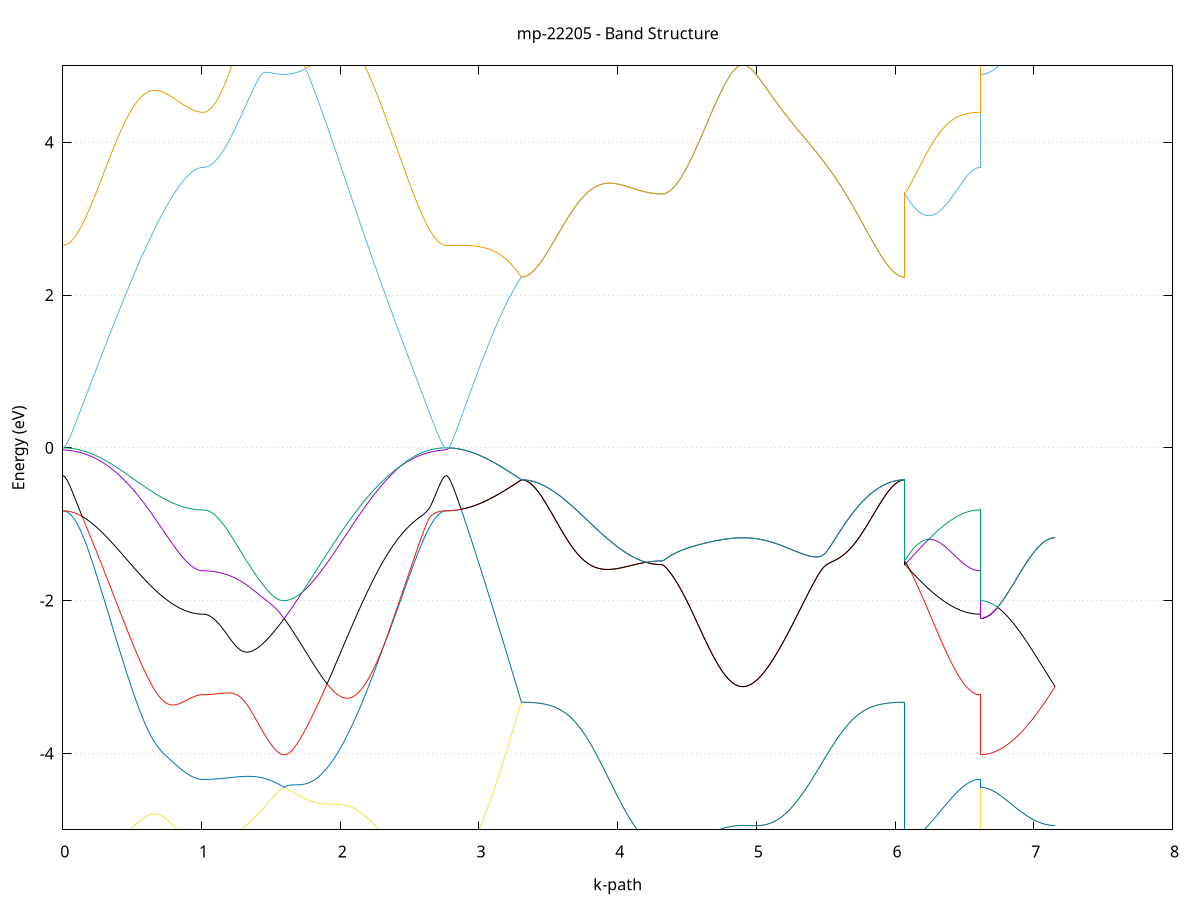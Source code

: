 set title 'mp-22205 - Band Structure'
set xlabel 'k-path'
set ylabel 'Energy (eV)'
set grid y
set yrange [-5:5]
set terminal png size 800,600
set output 'mp-22205_bands_gnuplot.png'
plot '-' using 1:2 with lines notitle, '-' using 1:2 with lines notitle, '-' using 1:2 with lines notitle, '-' using 1:2 with lines notitle, '-' using 1:2 with lines notitle, '-' using 1:2 with lines notitle, '-' using 1:2 with lines notitle, '-' using 1:2 with lines notitle, '-' using 1:2 with lines notitle, '-' using 1:2 with lines notitle, '-' using 1:2 with lines notitle, '-' using 1:2 with lines notitle, '-' using 1:2 with lines notitle, '-' using 1:2 with lines notitle, '-' using 1:2 with lines notitle, '-' using 1:2 with lines notitle, '-' using 1:2 with lines notitle, '-' using 1:2 with lines notitle, '-' using 1:2 with lines notitle, '-' using 1:2 with lines notitle, '-' using 1:2 with lines notitle, '-' using 1:2 with lines notitle, '-' using 1:2 with lines notitle, '-' using 1:2 with lines notitle, '-' using 1:2 with lines notitle, '-' using 1:2 with lines notitle, '-' using 1:2 with lines notitle, '-' using 1:2 with lines notitle, '-' using 1:2 with lines notitle, '-' using 1:2 with lines notitle, '-' using 1:2 with lines notitle, '-' using 1:2 with lines notitle
0.000000 -14.631634
0.009920 -14.631634
0.019841 -14.631634
0.029761 -14.631634
0.039681 -14.631634
0.049601 -14.631634
0.059522 -14.631634
0.069442 -14.631634
0.079362 -14.631634
0.089283 -14.631634
0.099203 -14.631634
0.109123 -14.631634
0.119043 -14.631634
0.128964 -14.631734
0.138884 -14.631734
0.148804 -14.631834
0.158725 -14.631834
0.168645 -14.631934
0.178565 -14.631934
0.188485 -14.632034
0.198406 -14.632134
0.208326 -14.632334
0.218246 -14.632434
0.228167 -14.632534
0.238087 -14.632734
0.248007 -14.632934
0.257927 -14.633134
0.267848 -14.633334
0.277768 -14.633534
0.287688 -14.633834
0.297609 -14.634034
0.307529 -14.634434
0.317449 -14.634734
0.327369 -14.635034
0.337290 -14.635434
0.347210 -14.635834
0.357130 -14.636234
0.367051 -14.636634
0.376971 -14.637134
0.386891 -14.637634
0.396811 -14.638234
0.406732 -14.638734
0.416652 -14.639334
0.426572 -14.639834
0.436493 -14.640534
0.446413 -14.641134
0.456333 -14.641734
0.466253 -14.642434
0.476174 -14.643134
0.486094 -14.643834
0.496014 -14.644534
0.505935 -14.645234
0.515855 -14.646034
0.525775 -14.646734
0.535695 -14.647534
0.545616 -14.648334
0.555536 -14.649034
0.565456 -14.649834
0.575377 -14.650634
0.585297 -14.651434
0.595217 -14.652134
0.605137 -14.652934
0.615058 -14.653734
0.624978 -14.654434
0.634898 -14.655234
0.644819 -14.655934
0.654739 -14.656634
0.664659 -14.657334
0.674579 -14.658034
0.684500 -14.658734
0.694420 -14.659334
0.704340 -14.659934
0.714261 -14.660534
0.724181 -14.661134
0.734101 -14.661734
0.744021 -14.662234
0.753942 -14.662634
0.763862 -14.663134
0.773782 -14.663534
0.783703 -14.663934
0.793623 -14.664334
0.803543 -14.664634
0.813463 -14.664834
0.823384 -14.665134
0.833304 -14.665334
0.843224 -14.665534
0.853145 -14.665734
0.863065 -14.665834
0.872985 -14.665934
0.882905 -14.665934
0.892826 -14.666034
0.902746 -14.666034
0.912666 -14.666034
0.922586 -14.666034
0.932507 -14.666034
0.942427 -14.666034
0.952347 -14.665934
0.962268 -14.665934
0.972188 -14.665834
0.982108 -14.665834
0.992029 -14.665834
1.001949 -14.665734
1.011869 -14.665734
1.011869 -14.665734
1.021770 -14.665734
1.031672 -14.665734
1.041573 -14.665634
1.051475 -14.665534
1.061376 -14.665434
1.071278 -14.665234
1.081179 -14.665034
1.091080 -14.664734
1.100982 -14.664534
1.110883 -14.664234
1.120785 -14.663934
1.130686 -14.663534
1.140587 -14.663234
1.150489 -14.662834
1.160390 -14.662434
1.170292 -14.661934
1.180193 -14.661534
1.190095 -14.661034
1.199996 -14.660534
1.209897 -14.659934
1.219799 -14.659434
1.229700 -14.658834
1.239602 -14.658234
1.249503 -14.657634
1.259404 -14.657034
1.269306 -14.656434
1.279207 -14.655834
1.289109 -14.655134
1.299010 -14.654534
1.308912 -14.653834
1.318813 -14.653134
1.328714 -14.652434
1.338616 -14.651734
1.348517 -14.651034
1.358419 -14.650334
1.368320 -14.649634
1.378221 -14.648934
1.388123 -14.648234
1.398024 -14.647534
1.407926 -14.646734
1.417827 -14.646034
1.427728 -14.645234
1.437630 -14.644534
1.447531 -14.643734
1.457433 -14.642934
1.467334 -14.642234
1.477236 -14.641434
1.487137 -14.640534
1.497038 -14.639734
1.506940 -14.638934
1.516841 -14.638134
1.526743 -14.637234
1.536644 -14.636434
1.546545 -14.635534
1.556447 -14.634634
1.566348 -14.633634
1.576250 -14.632734
1.586151 -14.631734
1.596053 -14.630834
1.596053 -14.630834
1.606039 -14.631734
1.616026 -14.632734
1.626012 -14.633834
1.635999 -14.634834
1.645985 -14.635834
1.655972 -14.636834
1.665958 -14.637834
1.675945 -14.638834
1.685931 -14.639834
1.695918 -14.640734
1.705904 -14.641634
1.715891 -14.642634
1.725878 -14.643534
1.735864 -14.644334
1.745851 -14.645234
1.755837 -14.646034
1.765824 -14.646834
1.775810 -14.647634
1.785797 -14.648334
1.795783 -14.649034
1.805770 -14.649734
1.815756 -14.650334
1.825743 -14.650934
1.835729 -14.651534
1.845716 -14.652034
1.855703 -14.652534
1.865689 -14.653034
1.875676 -14.653434
1.885662 -14.653834
1.895649 -14.654134
1.905635 -14.654434
1.915622 -14.654634
1.925608 -14.654834
1.935595 -14.655034
1.945581 -14.655134
1.955568 -14.655234
1.965554 -14.655334
1.975541 -14.655334
1.985528 -14.655234
1.995514 -14.655234
2.005501 -14.655034
2.015487 -14.654934
2.025474 -14.654734
2.035460 -14.654534
2.045447 -14.654234
2.055433 -14.654034
2.065420 -14.653634
2.075406 -14.653334
2.085393 -14.652934
2.095380 -14.652534
2.105366 -14.652134
2.115353 -14.651634
2.125339 -14.651234
2.135326 -14.650734
2.145312 -14.650234
2.155299 -14.649634
2.165285 -14.649134
2.175272 -14.648534
2.185258 -14.647934
2.195245 -14.647434
2.205231 -14.646834
2.215218 -14.646234
2.225205 -14.645634
2.235191 -14.645034
2.245178 -14.644434
2.255164 -14.643834
2.265151 -14.643234
2.275137 -14.642634
2.285124 -14.642034
2.295110 -14.641434
2.305097 -14.640934
2.315083 -14.640334
2.325070 -14.639834
2.335056 -14.639234
2.345043 -14.638734
2.355030 -14.638334
2.365016 -14.637834
2.375003 -14.637334
2.384989 -14.636934
2.394976 -14.636434
2.404962 -14.636034
2.414949 -14.635634
2.424935 -14.635334
2.434922 -14.634934
2.444908 -14.634634
2.454895 -14.634334
2.464881 -14.634034
2.474868 -14.633734
2.484855 -14.633434
2.494841 -14.633234
2.504828 -14.633034
2.514814 -14.632834
2.524801 -14.632734
2.534787 -14.632534
2.544774 -14.632434
2.554760 -14.632234
2.564747 -14.632134
2.574733 -14.632034
2.584720 -14.631934
2.594707 -14.631934
2.604693 -14.631834
2.614680 -14.631834
2.624666 -14.631734
2.634653 -14.631734
2.644639 -14.631634
2.654626 -14.631634
2.664612 -14.631634
2.674599 -14.631634
2.684585 -14.631634
2.694572 -14.631634
2.704558 -14.631634
2.714545 -14.631634
2.724532 -14.631634
2.734518 -14.631634
2.744505 -14.631634
2.754491 -14.631634
2.764478 -14.631634
2.764478 -14.631634
2.774326 -14.631534
2.784174 -14.631334
2.794023 -14.630934
2.803871 -14.630434
2.813719 -14.629834
2.823568 -14.629034
2.833416 -14.628134
2.843264 -14.627134
2.853113 -14.625934
2.862961 -14.624634
2.872809 -14.623134
2.882658 -14.621534
2.892506 -14.619834
2.902354 -14.618034
2.912203 -14.616034
2.922051 -14.613934
2.931899 -14.611734
2.941748 -14.609334
2.951596 -14.606834
2.961445 -14.604234
2.971293 -14.601534
2.981141 -14.598734
2.990990 -14.595734
3.000838 -14.592634
3.010686 -14.589434
3.020535 -14.586234
3.030383 -14.582834
3.040231 -14.579334
3.050080 -14.575734
3.059928 -14.572034
3.069776 -14.568334
3.079625 -14.564434
3.089473 -14.560534
3.099321 -14.556534
3.109170 -14.552434
3.119018 -14.548234
3.128866 -14.543934
3.138715 -14.539634
3.148563 -14.535234
3.158411 -14.530834
3.168260 -14.526334
3.178108 -14.521834
3.187956 -14.517234
3.197805 -14.512534
3.207653 -14.507834
3.217501 -14.503134
3.227350 -14.498434
3.237198 -14.493634
3.247046 -14.488834
3.256895 -14.484034
3.266743 -14.479134
3.276591 -14.474334
3.286440 -14.469434
3.296288 -14.464534
3.306136 -14.459734
3.306136 -14.459734
3.316057 -14.459734
3.325977 -14.459734
3.335897 -14.459834
3.345818 -14.460034
3.355738 -14.460234
3.365658 -14.460434
3.375578 -14.460734
3.385499 -14.461034
3.395419 -14.461334
3.405339 -14.461734
3.415260 -14.462234
3.425180 -14.462734
3.435100 -14.463234
3.445020 -14.463834
3.454941 -14.464534
3.464861 -14.465134
3.474781 -14.465934
3.484702 -14.466734
3.494622 -14.467534
3.504542 -14.468434
3.514462 -14.469434
3.524383 -14.470434
3.534303 -14.471434
3.544223 -14.472634
3.554144 -14.473734
3.564064 -14.475034
3.573984 -14.476334
3.583904 -14.477634
3.593825 -14.479034
3.603745 -14.480534
3.613665 -14.482034
3.623586 -14.483634
3.633506 -14.485234
3.643426 -14.486934
3.653346 -14.488734
3.663267 -14.490534
3.673187 -14.492334
3.683107 -14.494234
3.693028 -14.496234
3.702948 -14.498234
3.712868 -14.500234
3.722788 -14.502334
3.732709 -14.504434
3.742629 -14.506634
3.752549 -14.508834
3.762470 -14.511134
3.772390 -14.513334
3.782310 -14.515734
3.792230 -14.518034
3.802151 -14.520434
3.812071 -14.522734
3.821991 -14.525134
3.831912 -14.527634
3.841832 -14.530034
3.851752 -14.532434
3.861672 -14.534934
3.871593 -14.537434
3.881513 -14.539834
3.891433 -14.542334
3.901354 -14.544734
3.911274 -14.547134
3.921194 -14.549634
3.931114 -14.552034
3.941035 -14.554434
3.950955 -14.556734
3.960875 -14.559134
3.970796 -14.561434
3.980716 -14.563734
3.990636 -14.566034
4.000556 -14.568234
4.010477 -14.570434
4.020397 -14.572634
4.030317 -14.574734
4.040238 -14.576734
4.050158 -14.578834
4.060078 -14.580734
4.069998 -14.582634
4.079919 -14.584534
4.089839 -14.586334
4.099759 -14.588034
4.109680 -14.589734
4.119600 -14.591334
4.129520 -14.592934
4.139440 -14.594334
4.149361 -14.595734
4.159281 -14.597134
4.169201 -14.598334
4.179122 -14.599534
4.189042 -14.600634
4.198962 -14.601734
4.208882 -14.602634
4.218803 -14.603534
4.228723 -14.604334
4.238643 -14.605034
4.248564 -14.605734
4.258484 -14.606234
4.268404 -14.606734
4.278324 -14.607034
4.288245 -14.607334
4.298165 -14.607634
4.308085 -14.607734
4.318006 -14.607734
4.318006 -14.607734
4.327907 -14.607734
4.337808 -14.607734
4.347710 -14.607634
4.357611 -14.607634
4.367513 -14.607534
4.377414 -14.607434
4.387315 -14.607334
4.397217 -14.607234
4.407118 -14.607034
4.417020 -14.606934
4.426921 -14.606734
4.436822 -14.606534
4.446724 -14.606334
4.456625 -14.606134
4.466527 -14.605934
4.476428 -14.605634
4.486330 -14.605434
4.496231 -14.605234
4.506132 -14.604934
4.516034 -14.604734
4.525935 -14.604434
4.535837 -14.604234
4.545738 -14.604034
4.555639 -14.603734
4.565541 -14.603534
4.575442 -14.603234
4.585344 -14.603034
4.595245 -14.602834
4.605147 -14.602634
4.615048 -14.602434
4.624949 -14.602234
4.634851 -14.602034
4.644752 -14.601834
4.654654 -14.601634
4.664555 -14.601534
4.674456 -14.601434
4.684358 -14.601234
4.694259 -14.601134
4.704161 -14.601034
4.714062 -14.601034
4.723964 -14.600934
4.733865 -14.600834
4.743766 -14.600834
4.753668 -14.600734
4.763569 -14.600734
4.773471 -14.600734
4.783372 -14.600734
4.793273 -14.600734
4.803175 -14.600734
4.813076 -14.600734
4.822978 -14.600734
4.832879 -14.600834
4.842780 -14.600834
4.852682 -14.600834
4.862583 -14.600834
4.872485 -14.600934
4.882386 -14.600934
4.892288 -14.600934
4.902189 -14.600934
4.902189 -14.600934
4.912176 -14.600934
4.922162 -14.600934
4.932149 -14.600834
4.942135 -14.600834
4.952122 -14.600734
4.962108 -14.600634
4.972095 -14.600534
4.982081 -14.600434
4.992068 -14.600234
5.002054 -14.600134
5.012041 -14.599834
5.022027 -14.599634
5.032014 -14.599334
5.042001 -14.599034
5.051987 -14.598634
5.061974 -14.598234
5.071960 -14.597834
5.081947 -14.597334
5.091933 -14.596834
5.101920 -14.596334
5.111906 -14.595734
5.121893 -14.595034
5.131879 -14.594334
5.141866 -14.593534
5.151852 -14.592734
5.161839 -14.591934
5.171826 -14.591034
5.181812 -14.590034
5.191799 -14.589034
5.201785 -14.587934
5.211772 -14.586834
5.221758 -14.585734
5.231745 -14.584534
5.241731 -14.583234
5.251718 -14.581934
5.261704 -14.580534
5.271691 -14.579134
5.281677 -14.577634
5.291664 -14.576034
5.301651 -14.574534
5.311637 -14.572834
5.321624 -14.571134
5.331610 -14.569434
5.341597 -14.567634
5.351583 -14.565834
5.361570 -14.564034
5.371556 -14.562134
5.381543 -14.560234
5.391529 -14.558234
5.401516 -14.556234
5.411502 -14.554134
5.421489 -14.552134
5.431476 -14.550034
5.441462 -14.547834
5.451449 -14.545734
5.461435 -14.543534
5.471422 -14.541334
5.481408 -14.539134
5.491395 -14.536934
5.501381 -14.534734
5.511368 -14.532434
5.521354 -14.530234
5.531341 -14.528034
5.541328 -14.525734
5.551314 -14.523534
5.561301 -14.521334
5.571287 -14.519034
5.581274 -14.516834
5.591260 -14.514634
5.601247 -14.512534
5.611233 -14.510334
5.621220 -14.508234
5.631206 -14.506134
5.641193 -14.504034
5.651179 -14.501934
5.661166 -14.499934
5.671153 -14.498034
5.681139 -14.496034
5.691126 -14.494134
5.701112 -14.492334
5.711099 -14.490534
5.721085 -14.488734
5.731072 -14.487034
5.741058 -14.485334
5.751045 -14.483734
5.761031 -14.482134
5.771018 -14.480634
5.781004 -14.479234
5.790991 -14.477834
5.800978 -14.476434
5.810964 -14.475134
5.820951 -14.473934
5.830937 -14.472734
5.840924 -14.471634
5.850910 -14.470534
5.860897 -14.469534
5.870883 -14.468534
5.880870 -14.467634
5.890856 -14.466834
5.900843 -14.466034
5.910829 -14.465234
5.920816 -14.464534
5.930803 -14.463934
5.940789 -14.463334
5.950776 -14.462734
5.960762 -14.462234
5.970749 -14.461834
5.980735 -14.461434
5.990722 -14.461034
6.000708 -14.460734
6.010695 -14.460434
6.020681 -14.460234
6.030668 -14.460034
6.040655 -14.459834
6.050641 -14.459734
6.060628 -14.459734
6.070614 -14.459734
6.070614 -14.607734
6.080462 -14.608634
6.090311 -14.609634
6.100159 -14.610534
6.110008 -14.611634
6.119856 -14.612634
6.129704 -14.613834
6.139553 -14.614934
6.149401 -14.616134
6.159249 -14.617334
6.169098 -14.618634
6.178946 -14.619934
6.188794 -14.621234
6.198643 -14.622634
6.208491 -14.624034
6.218339 -14.625334
6.228188 -14.626834
6.238036 -14.628234
6.247884 -14.629634
6.257733 -14.631134
6.267581 -14.632634
6.277429 -14.634034
6.287278 -14.635534
6.297126 -14.637034
6.306974 -14.638434
6.316823 -14.639934
6.326671 -14.641334
6.336519 -14.642734
6.346368 -14.644134
6.356216 -14.645534
6.366064 -14.646834
6.375913 -14.648234
6.385761 -14.649534
6.395609 -14.650734
6.405458 -14.652034
6.415306 -14.653234
6.425154 -14.654334
6.435003 -14.655434
6.444851 -14.656534
6.454699 -14.657534
6.464548 -14.658534
6.474396 -14.659434
6.484244 -14.660234
6.494093 -14.661034
6.503941 -14.661834
6.513789 -14.662434
6.523638 -14.663134
6.533486 -14.663634
6.543335 -14.664134
6.553183 -14.664534
6.563031 -14.664934
6.572880 -14.665234
6.582728 -14.665434
6.592576 -14.665634
6.602425 -14.665734
6.612273 -14.665734
6.612273 -14.630834
6.622121 -14.630834
6.631970 -14.630734
6.641818 -14.630634
6.651666 -14.630434
6.661515 -14.630234
6.671363 -14.630034
6.681211 -14.629734
6.691060 -14.629334
6.700908 -14.628934
6.710756 -14.628534
6.720605 -14.628034
6.730453 -14.627534
6.740301 -14.627034
6.750150 -14.626434
6.759998 -14.625734
6.769846 -14.625134
6.779695 -14.624434
6.789543 -14.623734
6.799391 -14.623034
6.809240 -14.622234
6.819088 -14.621434
6.828936 -14.620634
6.838785 -14.619834
6.848633 -14.619034
6.858481 -14.618134
6.868330 -14.617334
6.878178 -14.616434
6.888026 -14.615634
6.897875 -14.614734
6.907723 -14.613934
6.917571 -14.613034
6.927420 -14.612234
6.937268 -14.611434
6.947116 -14.610634
6.956965 -14.609834
6.966813 -14.609034
6.976662 -14.608234
6.986510 -14.607534
6.996358 -14.606834
7.006207 -14.606134
7.016055 -14.605534
7.025903 -14.604934
7.035752 -14.604334
7.045600 -14.603834
7.055448 -14.603334
7.065297 -14.602934
7.075145 -14.602534
7.084993 -14.602134
7.094842 -14.601834
7.104690 -14.601534
7.114538 -14.601334
7.124387 -14.601134
7.134235 -14.601034
7.144083 -14.600934
7.153932 -14.600934
e
0.000000 -14.300334
0.009920 -14.300334
0.019841 -14.300634
0.029761 -14.300934
0.039681 -14.301534
0.049601 -14.302234
0.059522 -14.303034
0.069442 -14.304034
0.079362 -14.305234
0.089283 -14.306434
0.099203 -14.307934
0.109123 -14.309534
0.119043 -14.311234
0.128964 -14.313034
0.138884 -14.315134
0.148804 -14.317234
0.158725 -14.319434
0.168645 -14.321834
0.178565 -14.324334
0.188485 -14.327034
0.198406 -14.329734
0.208326 -14.332634
0.218246 -14.335634
0.228167 -14.338734
0.238087 -14.341834
0.248007 -14.345134
0.257927 -14.348534
0.267848 -14.352034
0.277768 -14.355634
0.287688 -14.359234
0.297609 -14.363034
0.307529 -14.366834
0.317449 -14.370734
0.327369 -14.374634
0.337290 -14.378734
0.347210 -14.382734
0.357130 -14.386934
0.367051 -14.391134
0.376971 -14.395334
0.386891 -14.399634
0.396811 -14.404034
0.406732 -14.408334
0.416652 -14.412734
0.426572 -14.417234
0.436493 -14.421634
0.446413 -14.426134
0.456333 -14.430634
0.466253 -14.435234
0.476174 -14.439734
0.486094 -14.444234
0.496014 -14.448834
0.505935 -14.453334
0.515855 -14.457934
0.525775 -14.462434
0.535695 -14.466934
0.545616 -14.471534
0.555536 -14.475934
0.565456 -14.480434
0.575377 -14.484934
0.585297 -14.489334
0.595217 -14.493734
0.605137 -14.498134
0.615058 -14.502434
0.624978 -14.506734
0.634898 -14.510934
0.644819 -14.515134
0.654739 -14.519334
0.664659 -14.523434
0.674579 -14.527434
0.684500 -14.531434
0.694420 -14.535334
0.704340 -14.539234
0.714261 -14.543034
0.724181 -14.546734
0.734101 -14.550334
0.744021 -14.553934
0.753942 -14.557434
0.763862 -14.560834
0.773782 -14.564134
0.783703 -14.567434
0.793623 -14.570534
0.803543 -14.573534
0.813463 -14.576534
0.823384 -14.579334
0.833304 -14.582134
0.843224 -14.584734
0.853145 -14.587234
0.863065 -14.589634
0.872985 -14.591934
0.882905 -14.594134
0.892826 -14.596134
0.902746 -14.598034
0.912666 -14.599734
0.922586 -14.601334
0.932507 -14.602834
0.942427 -14.604134
0.952347 -14.605234
0.962268 -14.606234
0.972188 -14.606934
0.982108 -14.607634
0.992029 -14.608034
1.001949 -14.608334
1.011869 -14.608434
1.011869 -14.608434
1.021770 -14.608434
1.031672 -14.608434
1.041573 -14.608434
1.051475 -14.608434
1.061376 -14.608334
1.071278 -14.608334
1.081179 -14.608334
1.091080 -14.608334
1.100982 -14.608334
1.110883 -14.608334
1.120785 -14.608234
1.130686 -14.608234
1.140587 -14.608234
1.150489 -14.608234
1.160390 -14.608234
1.170292 -14.608334
1.180193 -14.608334
1.190095 -14.608334
1.199996 -14.608434
1.209897 -14.608434
1.219799 -14.608534
1.229700 -14.608634
1.239602 -14.608734
1.249503 -14.608934
1.259404 -14.609034
1.269306 -14.609234
1.279207 -14.609434
1.289109 -14.609634
1.299010 -14.609934
1.308912 -14.610234
1.318813 -14.610534
1.328714 -14.610834
1.338616 -14.611234
1.348517 -14.611634
1.358419 -14.612034
1.368320 -14.612534
1.378221 -14.613034
1.388123 -14.613534
1.398024 -14.614134
1.407926 -14.614734
1.417827 -14.615334
1.427728 -14.616034
1.437630 -14.616734
1.447531 -14.617434
1.457433 -14.618134
1.467334 -14.618934
1.477236 -14.619734
1.487137 -14.620534
1.497038 -14.621434
1.506940 -14.622234
1.516841 -14.623134
1.526743 -14.624034
1.536644 -14.625034
1.546545 -14.625934
1.556447 -14.626934
1.566348 -14.627834
1.576250 -14.628834
1.586151 -14.629834
1.596053 -14.630734
1.596053 -14.630734
1.606039 -14.629834
1.616026 -14.628734
1.626012 -14.627734
1.635999 -14.626634
1.645985 -14.625434
1.655972 -14.624234
1.665958 -14.623034
1.675945 -14.621834
1.685931 -14.620534
1.695918 -14.619134
1.705904 -14.617834
1.715891 -14.616334
1.725878 -14.614934
1.735864 -14.613334
1.745851 -14.611834
1.755837 -14.610234
1.765824 -14.608534
1.775810 -14.606734
1.785797 -14.604934
1.795783 -14.603134
1.805770 -14.601234
1.815756 -14.599334
1.825743 -14.597234
1.835729 -14.595134
1.845716 -14.593034
1.855703 -14.590834
1.865689 -14.588534
1.875676 -14.586234
1.885662 -14.583834
1.895649 -14.581334
1.905635 -14.578834
1.915622 -14.576134
1.925608 -14.573534
1.935595 -14.570734
1.945581 -14.567934
1.955568 -14.565034
1.965554 -14.562134
1.975541 -14.559134
1.985528 -14.556034
1.995514 -14.552834
2.005501 -14.549634
2.015487 -14.546334
2.025474 -14.543034
2.035460 -14.539634
2.045447 -14.536134
2.055433 -14.532634
2.065420 -14.529034
2.075406 -14.525334
2.085393 -14.521634
2.095380 -14.517934
2.105366 -14.514134
2.115353 -14.510234
2.125339 -14.506334
2.135326 -14.502334
2.145312 -14.498334
2.155299 -14.494334
2.165285 -14.490234
2.175272 -14.486034
2.185258 -14.481934
2.195245 -14.477634
2.205231 -14.473434
2.215218 -14.469134
2.225205 -14.464934
2.235191 -14.460534
2.245178 -14.456234
2.255164 -14.451934
2.265151 -14.447534
2.275137 -14.443134
2.285124 -14.438834
2.295110 -14.434434
2.305097 -14.430034
2.315083 -14.425734
2.325070 -14.421334
2.335056 -14.416934
2.345043 -14.412634
2.355030 -14.408334
2.365016 -14.404034
2.375003 -14.399834
2.384989 -14.395534
2.394976 -14.391434
2.404962 -14.387234
2.414949 -14.383134
2.424935 -14.379034
2.434922 -14.375034
2.444908 -14.371134
2.454895 -14.367234
2.464881 -14.363434
2.474868 -14.359734
2.484855 -14.356034
2.494841 -14.352434
2.504828 -14.349034
2.514814 -14.345634
2.524801 -14.342334
2.534787 -14.339034
2.544774 -14.335934
2.554760 -14.332934
2.564747 -14.330034
2.574733 -14.327334
2.584720 -14.324634
2.594707 -14.322134
2.604693 -14.319734
2.614680 -14.317434
2.624666 -14.315234
2.634653 -14.313234
2.644639 -14.311334
2.654626 -14.309634
2.664612 -14.308034
2.674599 -14.306534
2.684585 -14.305234
2.694572 -14.304134
2.704558 -14.303134
2.714545 -14.302234
2.724532 -14.301534
2.734518 -14.301034
2.744505 -14.300634
2.754491 -14.300334
2.764478 -14.300334
2.764478 -14.300334
2.774326 -14.300334
2.784174 -14.300534
2.794023 -14.300834
2.803871 -14.301134
2.813719 -14.301634
2.823568 -14.302334
2.833416 -14.303034
2.843264 -14.303834
2.853113 -14.304734
2.862961 -14.305834
2.872809 -14.307034
2.882658 -14.308334
2.892506 -14.309734
2.902354 -14.311234
2.912203 -14.312934
2.922051 -14.314634
2.931899 -14.316534
2.941748 -14.318534
2.951596 -14.320634
2.961445 -14.322934
2.971293 -14.325234
2.981141 -14.327734
2.990990 -14.330334
3.000838 -14.332934
3.010686 -14.335834
3.020535 -14.338734
3.030383 -14.341734
3.040231 -14.344834
3.050080 -14.348134
3.059928 -14.351434
3.069776 -14.354834
3.079625 -14.358434
3.089473 -14.362034
3.099321 -14.365834
3.109170 -14.369634
3.119018 -14.373534
3.128866 -14.377534
3.138715 -14.381634
3.148563 -14.385734
3.158411 -14.390034
3.168260 -14.394334
3.178108 -14.398634
3.187956 -14.403134
3.197805 -14.407634
3.207653 -14.412134
3.217501 -14.416734
3.227350 -14.421334
3.237198 -14.426034
3.247046 -14.430834
3.256895 -14.435534
3.266743 -14.440334
3.276591 -14.445134
3.286440 -14.450034
3.296288 -14.454834
3.306136 -14.459734
3.306136 -14.459734
3.316057 -14.459734
3.325977 -14.459734
3.335897 -14.459834
3.345818 -14.460034
3.355738 -14.460234
3.365658 -14.460434
3.375578 -14.460734
3.385499 -14.461034
3.395419 -14.461334
3.405339 -14.461734
3.415260 -14.462234
3.425180 -14.462734
3.435100 -14.463234
3.445020 -14.463834
3.454941 -14.464534
3.464861 -14.465134
3.474781 -14.465934
3.484702 -14.466734
3.494622 -14.467534
3.504542 -14.468434
3.514462 -14.469434
3.524383 -14.470434
3.534303 -14.471434
3.544223 -14.472634
3.554144 -14.473734
3.564064 -14.475034
3.573984 -14.476334
3.583904 -14.477634
3.593825 -14.479034
3.603745 -14.480534
3.613665 -14.482034
3.623586 -14.483634
3.633506 -14.485234
3.643426 -14.486934
3.653346 -14.488734
3.663267 -14.490534
3.673187 -14.492334
3.683107 -14.494234
3.693028 -14.496234
3.702948 -14.498234
3.712868 -14.500234
3.722788 -14.502334
3.732709 -14.504434
3.742629 -14.506634
3.752549 -14.508834
3.762470 -14.511134
3.772390 -14.513334
3.782310 -14.515734
3.792230 -14.518034
3.802151 -14.520434
3.812071 -14.522734
3.821991 -14.525134
3.831912 -14.527634
3.841832 -14.530034
3.851752 -14.532434
3.861672 -14.534934
3.871593 -14.537434
3.881513 -14.539834
3.891433 -14.542334
3.901354 -14.544734
3.911274 -14.547134
3.921194 -14.549634
3.931114 -14.552034
3.941035 -14.554434
3.950955 -14.556734
3.960875 -14.559134
3.970796 -14.561434
3.980716 -14.563734
3.990636 -14.566034
4.000556 -14.568234
4.010477 -14.570434
4.020397 -14.572634
4.030317 -14.574734
4.040238 -14.576734
4.050158 -14.578834
4.060078 -14.580734
4.069998 -14.582634
4.079919 -14.584534
4.089839 -14.586334
4.099759 -14.588034
4.109680 -14.589734
4.119600 -14.591334
4.129520 -14.592934
4.139440 -14.594334
4.149361 -14.595734
4.159281 -14.597134
4.169201 -14.598334
4.179122 -14.599534
4.189042 -14.600634
4.198962 -14.601734
4.208882 -14.602634
4.218803 -14.603534
4.228723 -14.604334
4.238643 -14.605034
4.248564 -14.605734
4.258484 -14.606234
4.268404 -14.606734
4.278324 -14.607034
4.288245 -14.607334
4.298165 -14.607634
4.308085 -14.607734
4.318006 -14.607734
4.318006 -14.607734
4.327907 -14.607734
4.337808 -14.607734
4.347710 -14.607634
4.357611 -14.607634
4.367513 -14.607534
4.377414 -14.607434
4.387315 -14.607334
4.397217 -14.607234
4.407118 -14.607034
4.417020 -14.606934
4.426921 -14.606734
4.436822 -14.606534
4.446724 -14.606334
4.456625 -14.606134
4.466527 -14.605934
4.476428 -14.605634
4.486330 -14.605434
4.496231 -14.605234
4.506132 -14.604934
4.516034 -14.604734
4.525935 -14.604434
4.535837 -14.604234
4.545738 -14.604034
4.555639 -14.603734
4.565541 -14.603534
4.575442 -14.603234
4.585344 -14.603034
4.595245 -14.602834
4.605147 -14.602634
4.615048 -14.602434
4.624949 -14.602234
4.634851 -14.602034
4.644752 -14.601834
4.654654 -14.601634
4.664555 -14.601534
4.674456 -14.601434
4.684358 -14.601234
4.694259 -14.601134
4.704161 -14.601034
4.714062 -14.601034
4.723964 -14.600934
4.733865 -14.600834
4.743766 -14.600834
4.753668 -14.600734
4.763569 -14.600734
4.773471 -14.600734
4.783372 -14.600734
4.793273 -14.600734
4.803175 -14.600734
4.813076 -14.600734
4.822978 -14.600734
4.832879 -14.600834
4.842780 -14.600834
4.852682 -14.600834
4.862583 -14.600834
4.872485 -14.600934
4.882386 -14.600934
4.892288 -14.600934
4.902189 -14.600934
4.902189 -14.600934
4.912176 -14.600934
4.922162 -14.600934
4.932149 -14.600834
4.942135 -14.600834
4.952122 -14.600734
4.962108 -14.600634
4.972095 -14.600534
4.982081 -14.600434
4.992068 -14.600234
5.002054 -14.600134
5.012041 -14.599834
5.022027 -14.599634
5.032014 -14.599334
5.042001 -14.599034
5.051987 -14.598634
5.061974 -14.598234
5.071960 -14.597834
5.081947 -14.597334
5.091933 -14.596834
5.101920 -14.596334
5.111906 -14.595734
5.121893 -14.595034
5.131879 -14.594334
5.141866 -14.593534
5.151852 -14.592734
5.161839 -14.591934
5.171826 -14.591034
5.181812 -14.590034
5.191799 -14.589034
5.201785 -14.587934
5.211772 -14.586834
5.221758 -14.585734
5.231745 -14.584534
5.241731 -14.583234
5.251718 -14.581934
5.261704 -14.580534
5.271691 -14.579134
5.281677 -14.577634
5.291664 -14.576034
5.301651 -14.574534
5.311637 -14.572834
5.321624 -14.571134
5.331610 -14.569434
5.341597 -14.567634
5.351583 -14.565834
5.361570 -14.564034
5.371556 -14.562134
5.381543 -14.560234
5.391529 -14.558234
5.401516 -14.556234
5.411502 -14.554134
5.421489 -14.552134
5.431476 -14.550034
5.441462 -14.547834
5.451449 -14.545734
5.461435 -14.543534
5.471422 -14.541334
5.481408 -14.539134
5.491395 -14.536934
5.501381 -14.534734
5.511368 -14.532434
5.521354 -14.530234
5.531341 -14.528034
5.541328 -14.525734
5.551314 -14.523534
5.561301 -14.521334
5.571287 -14.519034
5.581274 -14.516834
5.591260 -14.514634
5.601247 -14.512534
5.611233 -14.510334
5.621220 -14.508234
5.631206 -14.506134
5.641193 -14.504034
5.651179 -14.501934
5.661166 -14.499934
5.671153 -14.498034
5.681139 -14.496034
5.691126 -14.494134
5.701112 -14.492334
5.711099 -14.490534
5.721085 -14.488734
5.731072 -14.487034
5.741058 -14.485334
5.751045 -14.483734
5.761031 -14.482134
5.771018 -14.480634
5.781004 -14.479234
5.790991 -14.477834
5.800978 -14.476434
5.810964 -14.475134
5.820951 -14.473934
5.830937 -14.472734
5.840924 -14.471634
5.850910 -14.470534
5.860897 -14.469534
5.870883 -14.468534
5.880870 -14.467634
5.890856 -14.466834
5.900843 -14.466034
5.910829 -14.465234
5.920816 -14.464534
5.930803 -14.463934
5.940789 -14.463334
5.950776 -14.462734
5.960762 -14.462234
5.970749 -14.461834
5.980735 -14.461434
5.990722 -14.461034
6.000708 -14.460734
6.010695 -14.460434
6.020681 -14.460234
6.030668 -14.460034
6.040655 -14.459834
6.050641 -14.459734
6.060628 -14.459734
6.070614 -14.459734
6.070614 -14.607734
6.080462 -14.606934
6.090311 -14.606134
6.100159 -14.605434
6.110008 -14.604734
6.119856 -14.604034
6.129704 -14.603434
6.139553 -14.602934
6.149401 -14.602434
6.159249 -14.602034
6.169098 -14.601634
6.178946 -14.601334
6.188794 -14.601034
6.198643 -14.600734
6.208491 -14.600534
6.218339 -14.600434
6.228188 -14.600334
6.238036 -14.600234
6.247884 -14.600234
6.257733 -14.600234
6.267581 -14.600334
6.277429 -14.600434
6.287278 -14.600534
6.297126 -14.600734
6.306974 -14.600834
6.316823 -14.601134
6.326671 -14.601334
6.336519 -14.601534
6.346368 -14.601834
6.356216 -14.602134
6.366064 -14.602434
6.375913 -14.602734
6.385761 -14.603134
6.395609 -14.603434
6.405458 -14.603734
6.415306 -14.604134
6.425154 -14.604434
6.435003 -14.604834
6.444851 -14.605134
6.454699 -14.605434
6.464548 -14.605734
6.474396 -14.606134
6.484244 -14.606434
6.494093 -14.606634
6.503941 -14.606934
6.513789 -14.607134
6.523638 -14.607434
6.533486 -14.607634
6.543335 -14.607834
6.553183 -14.607934
6.563031 -14.608134
6.572880 -14.608234
6.582728 -14.608334
6.592576 -14.608434
6.602425 -14.608434
6.612273 -14.608434
6.612273 -14.630734
6.622121 -14.630734
6.631970 -14.630634
6.641818 -14.630534
6.651666 -14.630334
6.661515 -14.630134
6.671363 -14.629934
6.681211 -14.629634
6.691060 -14.629234
6.700908 -14.628834
6.710756 -14.628434
6.720605 -14.627934
6.730453 -14.627434
6.740301 -14.626934
6.750150 -14.626334
6.759998 -14.625734
6.769846 -14.625034
6.779695 -14.624334
6.789543 -14.623634
6.799391 -14.622934
6.809240 -14.622134
6.819088 -14.621334
6.828936 -14.620534
6.838785 -14.619734
6.848633 -14.618934
6.858481 -14.618134
6.868330 -14.617234
6.878178 -14.616334
6.888026 -14.615534
6.897875 -14.614634
6.907723 -14.613834
6.917571 -14.613034
6.927420 -14.612134
6.937268 -14.611334
6.947116 -14.610534
6.956965 -14.609734
6.966813 -14.608934
6.976662 -14.608234
6.986510 -14.607534
6.996358 -14.606834
7.006207 -14.606134
7.016055 -14.605534
7.025903 -14.604934
7.035752 -14.604334
7.045600 -14.603834
7.055448 -14.603334
7.065297 -14.602834
7.075145 -14.602434
7.084993 -14.602134
7.094842 -14.601834
7.104690 -14.601534
7.114538 -14.601334
7.124387 -14.601134
7.134235 -14.601034
7.144083 -14.600934
7.153932 -14.600934
e
0.000000 -13.370834
0.009920 -13.370834
0.019841 -13.370834
0.029761 -13.370834
0.039681 -13.370834
0.049601 -13.370734
0.059522 -13.370534
0.069442 -13.370234
0.079362 -13.369934
0.089283 -13.369434
0.099203 -13.368834
0.109123 -13.368134
0.119043 -13.367334
0.128964 -13.366434
0.138884 -13.365434
0.148804 -13.364434
0.158725 -13.363234
0.168645 -13.362034
0.178565 -13.360834
0.188485 -13.359434
0.198406 -13.358034
0.208326 -13.356634
0.218246 -13.355134
0.228167 -13.353634
0.238087 -13.352034
0.248007 -13.350434
0.257927 -13.348834
0.267848 -13.347134
0.277768 -13.345434
0.287688 -13.343734
0.297609 -13.342034
0.307529 -13.340334
0.317449 -13.338634
0.327369 -13.336834
0.337290 -13.335134
0.347210 -13.333334
0.357130 -13.331634
0.367051 -13.329934
0.376971 -13.328234
0.386891 -13.326534
0.396811 -13.324834
0.406732 -13.323134
0.416652 -13.321434
0.426572 -13.319834
0.436493 -13.318234
0.446413 -13.316634
0.456333 -13.315034
0.466253 -13.313534
0.476174 -13.312034
0.486094 -13.310534
0.496014 -13.309134
0.505935 -13.307734
0.515855 -13.306334
0.525775 -13.305034
0.535695 -13.303734
0.545616 -13.302534
0.555536 -13.301334
0.565456 -13.300134
0.575377 -13.299034
0.585297 -13.298034
0.595217 -13.297034
0.605137 -13.296034
0.615058 -13.295134
0.624978 -13.294334
0.634898 -13.293634
0.644819 -13.292834
0.654739 -13.292234
0.664659 -13.291634
0.674579 -13.291134
0.684500 -13.290634
0.694420 -13.290234
0.704340 -13.289834
0.714261 -13.289534
0.724181 -13.289234
0.734101 -13.289034
0.744021 -13.288934
0.753942 -13.288834
0.763862 -13.288734
0.773782 -13.288634
0.783703 -13.288634
0.793623 -13.288634
0.803543 -13.288734
0.813463 -13.288834
0.823384 -13.288934
0.833304 -13.289034
0.843224 -13.289134
0.853145 -13.289234
0.863065 -13.289434
0.872985 -13.289534
0.882905 -13.289734
0.892826 -13.289834
0.902746 -13.290034
0.912666 -13.290134
0.922586 -13.290334
0.932507 -13.290434
0.942427 -13.290534
0.952347 -13.290634
0.962268 -13.290734
0.972188 -13.290834
0.982108 -13.290834
0.992029 -13.290934
1.001949 -13.290934
1.011869 -13.290934
1.011869 -13.290934
1.021770 -13.291034
1.031672 -13.291134
1.041573 -13.291334
1.051475 -13.291734
1.061376 -13.292234
1.071278 -13.292934
1.081179 -13.293634
1.091080 -13.294634
1.100982 -13.295734
1.110883 -13.296934
1.120785 -13.298234
1.130686 -13.299634
1.140587 -13.301134
1.150489 -13.302734
1.160390 -13.304434
1.170292 -13.306134
1.180193 -13.307934
1.190095 -13.309734
1.199996 -13.311534
1.209897 -13.313434
1.219799 -13.315234
1.229700 -13.317134
1.239602 -13.319034
1.249503 -13.320934
1.259404 -13.322734
1.269306 -13.324634
1.279207 -13.326434
1.289109 -13.328234
1.299010 -13.330034
1.308912 -13.331834
1.318813 -13.333534
1.328714 -13.335134
1.338616 -13.336834
1.348517 -13.338334
1.358419 -13.339934
1.368320 -13.341334
1.378221 -13.342834
1.388123 -13.344134
1.398024 -13.345434
1.407926 -13.346734
1.417827 -13.347934
1.427728 -13.349034
1.437630 -13.350134
1.447531 -13.351134
1.457433 -13.352034
1.467334 -13.352934
1.477236 -13.353734
1.487137 -13.354434
1.497038 -13.355134
1.506940 -13.355734
1.516841 -13.356234
1.526743 -13.356734
1.536644 -13.357134
1.546545 -13.357434
1.556447 -13.357734
1.566348 -13.357934
1.576250 -13.358134
1.586151 -13.358234
1.596053 -13.358234
1.596053 -13.358234
1.606039 -13.358234
1.616026 -13.358134
1.626012 -13.357934
1.635999 -13.357734
1.645985 -13.357534
1.655972 -13.357134
1.665958 -13.356834
1.675945 -13.356334
1.685931 -13.355834
1.695918 -13.355334
1.705904 -13.354734
1.715891 -13.354134
1.725878 -13.353434
1.735864 -13.352734
1.745851 -13.351934
1.755837 -13.351134
1.765824 -13.350234
1.775810 -13.349334
1.785797 -13.348334
1.795783 -13.347434
1.805770 -13.346334
1.815756 -13.345334
1.825743 -13.344234
1.835729 -13.343134
1.845716 -13.341934
1.855703 -13.340834
1.865689 -13.339634
1.875676 -13.338334
1.885662 -13.337134
1.895649 -13.335834
1.905635 -13.334534
1.915622 -13.333234
1.925608 -13.331934
1.935595 -13.330634
1.945581 -13.329234
1.955568 -13.327934
1.965554 -13.326534
1.975541 -13.325134
1.985528 -13.323834
1.995514 -13.322434
2.005501 -13.321134
2.015487 -13.319734
2.025474 -13.318434
2.035460 -13.317134
2.045447 -13.315834
2.055433 -13.314534
2.065420 -13.313334
2.075406 -13.312034
2.085393 -13.310934
2.095380 -13.309734
2.105366 -13.308634
2.115353 -13.307634
2.125339 -13.306634
2.135326 -13.305634
2.145312 -13.304834
2.155299 -13.303934
2.165285 -13.303234
2.175272 -13.302534
2.185258 -13.301934
2.195245 -13.301434
2.205231 -13.301034
2.215218 -13.300634
2.225205 -13.300434
2.235191 -13.300234
2.245178 -13.300234
2.255164 -13.300234
2.265151 -13.300334
2.275137 -13.300634
2.285124 -13.301034
2.295110 -13.303434
2.305097 -13.305834
2.315083 -13.308234
2.325070 -13.310534
2.335056 -13.312834
2.345043 -13.315134
2.355030 -13.317434
2.365016 -13.319634
2.375003 -13.321934
2.384989 -13.324034
2.394976 -13.326234
2.404962 -13.328434
2.414949 -13.330534
2.424935 -13.332634
2.434922 -13.334634
2.444908 -13.336634
2.454895 -13.338634
2.464881 -13.340634
2.474868 -13.342534
2.484855 -13.344434
2.494841 -13.346234
2.504828 -13.348034
2.514814 -13.349734
2.524801 -13.351434
2.534787 -13.353134
2.544774 -13.354734
2.554760 -13.356334
2.564747 -13.357834
2.574733 -13.359234
2.584720 -13.360634
2.594707 -13.361934
2.604693 -13.363134
2.614680 -13.364234
2.624666 -13.365334
2.634653 -13.366334
2.644639 -13.367234
2.654626 -13.368034
2.664612 -13.368734
2.674599 -13.369334
2.684585 -13.369834
2.694572 -13.370234
2.704558 -13.370534
2.714545 -13.370734
2.724532 -13.370834
2.734518 -13.370834
2.744505 -13.370834
2.754491 -13.370834
2.764478 -13.370834
2.764478 -13.370834
2.774326 -13.370534
2.784174 -13.369634
2.794023 -13.368234
2.803871 -13.366334
2.813719 -13.363734
2.823568 -13.360634
2.833416 -13.356934
2.843264 -13.352734
2.853113 -13.352634
2.862961 -13.352634
2.872809 -13.352534
2.882658 -13.352534
2.892506 -13.352434
2.902354 -13.352434
2.912203 -13.352334
2.922051 -13.352234
2.931899 -13.352234
2.941748 -13.352134
2.951596 -13.351934
2.961445 -13.351834
2.971293 -13.351734
2.981141 -13.351534
2.990990 -13.351334
3.000838 -13.351234
3.010686 -13.350934
3.020535 -13.350734
3.030383 -13.350534
3.040231 -13.350234
3.050080 -13.349934
3.059928 -13.349634
3.069776 -13.349334
3.079625 -13.348934
3.089473 -13.348634
3.099321 -13.348234
3.109170 -13.347734
3.119018 -13.347334
3.128866 -13.346834
3.138715 -13.346334
3.148563 -13.345834
3.158411 -13.345234
3.168260 -13.344734
3.178108 -13.344134
3.187956 -13.343434
3.197805 -13.342834
3.207653 -13.342134
3.217501 -13.341434
3.227350 -13.340734
3.237198 -13.339934
3.247046 -13.339234
3.256895 -13.338434
3.266743 -13.337534
3.276591 -13.336734
3.286440 -13.335834
3.296288 -13.335034
3.306136 -13.334134
3.306136 -13.334134
3.316057 -13.334034
3.325977 -13.333934
3.335897 -13.333834
3.345818 -13.333634
3.355738 -13.333334
3.365658 -13.332934
3.375578 -13.332534
3.385499 -13.332134
3.395419 -13.331534
3.405339 -13.330934
3.415260 -13.330334
3.425180 -13.329634
3.435100 -13.328834
3.445020 -13.327934
3.454941 -13.327034
3.464861 -13.326134
3.474781 -13.325134
3.484702 -13.324034
3.494622 -13.322934
3.504542 -13.321734
3.514462 -13.320534
3.524383 -13.319234
3.534303 -13.317934
3.544223 -13.316534
3.554144 -13.315134
3.564064 -13.313634
3.573984 -13.312234
3.583904 -13.310634
3.593825 -13.309134
3.603745 -13.307534
3.613665 -13.306034
3.623586 -13.304434
3.633506 -13.302834
3.643426 -13.301234
3.653346 -13.299634
3.663267 -13.298034
3.673187 -13.296534
3.683107 -13.294934
3.693028 -13.293434
3.702948 -13.292034
3.712868 -13.290634
3.722788 -13.289234
3.732709 -13.287934
3.742629 -13.286634
3.752549 -13.285434
3.762470 -13.284334
3.772390 -13.283334
3.782310 -13.282334
3.792230 -13.281434
3.802151 -13.280634
3.812071 -13.279934
3.821991 -13.279334
3.831912 -13.278834
3.841832 -13.278334
3.851752 -13.278034
3.861672 -13.277734
3.871593 -13.277534
3.881513 -13.277534
3.891433 -13.277434
3.901354 -13.277534
3.911274 -13.277634
3.921194 -13.277834
3.931114 -13.278034
3.941035 -13.278434
3.950955 -13.278734
3.960875 -13.279134
3.970796 -13.279634
3.980716 -13.280134
3.990636 -13.280634
4.000556 -13.281234
4.010477 -13.281734
4.020397 -13.282334
4.030317 -13.282934
4.040238 -13.283634
4.050158 -13.284234
4.060078 -13.284834
4.069998 -13.285534
4.079919 -13.286134
4.089839 -13.286834
4.099759 -13.287434
4.109680 -13.288034
4.119600 -13.288634
4.129520 -13.289234
4.139440 -13.289834
4.149361 -13.290334
4.159281 -13.290934
4.169201 -13.291434
4.179122 -13.291934
4.189042 -13.292334
4.198962 -13.292734
4.208882 -13.293134
4.218803 -13.293534
4.228723 -13.293834
4.238643 -13.294134
4.248564 -13.294434
4.258484 -13.294634
4.268404 -13.294834
4.278324 -13.295034
4.288245 -13.295134
4.298165 -13.295234
4.308085 -13.295334
4.318006 -13.295334
4.318006 -13.295334
4.327907 -13.295334
4.337808 -13.295134
4.347710 -13.294934
4.357611 -13.294634
4.367513 -13.294234
4.377414 -13.293834
4.387315 -13.293234
4.397217 -13.292634
4.407118 -13.291934
4.417020 -13.291134
4.426921 -13.290234
4.436822 -13.289234
4.446724 -13.288234
4.456625 -13.287134
4.466527 -13.285934
4.476428 -13.284734
4.486330 -13.283434
4.496231 -13.282034
4.506132 -13.280534
4.516034 -13.279034
4.525935 -13.277434
4.535837 -13.275834
4.545738 -13.274134
4.555639 -13.272434
4.565541 -13.270634
4.575442 -13.268834
4.585344 -13.266934
4.595245 -13.265034
4.605147 -13.263134
4.615048 -13.261134
4.624949 -13.259234
4.634851 -13.257234
4.644752 -13.255234
4.654654 -13.253234
4.664555 -13.251234
4.674456 -13.249334
4.684358 -13.247334
4.694259 -13.245434
4.704161 -13.243534
4.714062 -13.241634
4.723964 -13.239834
4.733865 -13.238134
4.743766 -13.236434
4.753668 -13.234834
4.763569 -13.233234
4.773471 -13.231734
4.783372 -13.230334
4.793273 -13.229034
4.803175 -13.227834
4.813076 -13.226734
4.822978 -13.225734
4.832879 -13.224834
4.842780 -13.224134
4.852682 -13.223434
4.862583 -13.222834
4.872485 -13.222434
4.882386 -13.222134
4.892288 -13.221934
4.902189 -13.221934
4.902189 -13.221934
4.912176 -13.221934
4.922162 -13.222134
4.932149 -13.222434
4.942135 -13.222834
4.952122 -13.223234
4.962108 -13.223734
4.972095 -13.224334
4.982081 -13.225034
4.992068 -13.225734
5.002054 -13.226434
5.012041 -13.227234
5.022027 -13.228034
5.032014 -13.228834
5.042001 -13.229634
5.051987 -13.230534
5.061974 -13.231334
5.071960 -13.232234
5.081947 -13.233034
5.091933 -13.233934
5.101920 -13.234734
5.111906 -13.235534
5.121893 -13.236334
5.131879 -13.237134
5.141866 -13.237934
5.151852 -13.238734
5.161839 -13.239534
5.171826 -13.240234
5.181812 -13.240934
5.191799 -13.241634
5.201785 -13.242334
5.211772 -13.243034
5.221758 -13.243634
5.231745 -13.244334
5.241731 -13.244934
5.251718 -13.245534
5.261704 -13.246134
5.271691 -13.246734
5.281677 -13.247334
5.291664 -13.247934
5.301651 -13.248434
5.311637 -13.249034
5.321624 -13.249634
5.331610 -13.250234
5.341597 -13.250834
5.351583 -13.251434
5.361570 -13.252134
5.371556 -13.252734
5.381543 -13.253434
5.391529 -13.254234
5.401516 -13.254934
5.411502 -13.255734
5.421489 -13.256634
5.431476 -13.257534
5.441462 -13.258434
5.451449 -13.259434
5.461435 -13.260534
5.471422 -13.261634
5.481408 -13.262734
5.491395 -13.263934
5.501381 -13.265234
5.511368 -13.266534
5.521354 -13.267934
5.531341 -13.269334
5.541328 -13.270834
5.551314 -13.272234
5.561301 -13.273834
5.571287 -13.275434
5.581274 -13.277034
5.591260 -13.278634
5.601247 -13.280234
5.611233 -13.281934
5.621220 -13.283634
5.631206 -13.285334
5.641193 -13.287034
5.651179 -13.288734
5.661166 -13.290434
5.671153 -13.292134
5.681139 -13.293834
5.691126 -13.295534
5.701112 -13.297234
5.711099 -13.298934
5.721085 -13.300534
5.731072 -13.302234
5.741058 -13.303834
5.751045 -13.305434
5.761031 -13.306934
5.771018 -13.308534
5.781004 -13.310034
5.790991 -13.311534
5.800978 -13.312934
5.810964 -13.314334
5.820951 -13.315734
5.830937 -13.317134
5.840924 -13.318434
5.850910 -13.319634
5.860897 -13.320834
5.870883 -13.322034
5.880870 -13.323134
5.890856 -13.324234
5.900843 -13.325234
5.910829 -13.326234
5.920816 -13.327134
5.930803 -13.328034
5.940789 -13.328834
5.950776 -13.329634
5.960762 -13.330334
5.970749 -13.330934
5.980735 -13.331534
5.990722 -13.332034
6.000708 -13.332534
6.010695 -13.332934
6.020681 -13.333334
6.030668 -13.333634
6.040655 -13.333834
6.050641 -13.333934
6.060628 -13.334034
6.070614 -13.334134
6.070614 -13.295334
6.080462 -13.296934
6.090311 -13.298434
6.100159 -13.299834
6.110008 -13.301134
6.119856 -13.302334
6.129704 -13.303434
6.139553 -13.304434
6.149401 -13.305334
6.159249 -13.306134
6.169098 -13.306834
6.178946 -13.307434
6.188794 -13.308034
6.198643 -13.308434
6.208491 -13.308734
6.218339 -13.309034
6.228188 -13.309234
6.238036 -13.309334
6.247884 -13.309334
6.257733 -13.309334
6.267581 -13.309234
6.277429 -13.309034
6.287278 -13.308834
6.297126 -13.308534
6.306974 -13.308134
6.316823 -13.307734
6.326671 -13.307234
6.336519 -13.306734
6.346368 -13.306134
6.356216 -13.305534
6.366064 -13.304934
6.375913 -13.304234
6.385761 -13.303634
6.395609 -13.302834
6.405458 -13.302134
6.415306 -13.301434
6.425154 -13.300634
6.435003 -13.299834
6.444851 -13.299134
6.454699 -13.298334
6.464548 -13.297634
6.474396 -13.296934
6.484244 -13.296134
6.494093 -13.295534
6.503941 -13.294834
6.513789 -13.294234
6.523638 -13.293634
6.533486 -13.293134
6.543335 -13.292634
6.553183 -13.292234
6.563031 -13.291834
6.572880 -13.291534
6.582728 -13.291234
6.592576 -13.291134
6.602425 -13.291034
6.612273 -13.290934
6.612273 -13.358234
6.622121 -13.358134
6.631970 -13.358034
6.641818 -13.357734
6.651666 -13.357234
6.661515 -13.356734
6.671363 -13.356034
6.681211 -13.355234
6.691060 -13.354334
6.700908 -13.353234
6.710756 -13.352134
6.720605 -13.350834
6.730453 -13.349434
6.740301 -13.347934
6.750150 -13.346234
6.759998 -13.344534
6.769846 -13.342634
6.779695 -13.340634
6.789543 -13.338534
6.799391 -13.336334
6.809240 -13.334034
6.819088 -13.331634
6.828936 -13.329134
6.838785 -13.326534
6.848633 -13.323734
6.858481 -13.320934
6.868330 -13.318034
6.878178 -13.315034
6.888026 -13.311934
6.897875 -13.308734
6.907723 -13.305434
6.917571 -13.302134
6.927420 -13.298634
6.937268 -13.295134
6.947116 -13.291534
6.956965 -13.287934
6.966813 -13.284134
6.976662 -13.280334
6.986510 -13.276534
6.996358 -13.272534
7.006207 -13.268634
7.016055 -13.264634
7.025903 -13.260534
7.035752 -13.256434
7.045600 -13.252234
7.055448 -13.248134
7.065297 -13.243934
7.075145 -13.239634
7.084993 -13.235434
7.094842 -13.231234
7.104690 -13.226934
7.114538 -13.222734
7.124387 -13.221534
7.134235 -13.221734
7.144083 -13.221834
7.153932 -13.221934
e
0.000000 -13.352734
0.009920 -13.352634
0.019841 -13.352534
0.029761 -13.352334
0.039681 -13.352034
0.049601 -13.351734
0.059522 -13.351234
0.069442 -13.350734
0.079362 -13.350134
0.089283 -13.349434
0.099203 -13.348634
0.109123 -13.347834
0.119043 -13.346934
0.128964 -13.345934
0.138884 -13.344834
0.148804 -13.343734
0.158725 -13.342534
0.168645 -13.341334
0.178565 -13.340034
0.188485 -13.338634
0.198406 -13.337234
0.208326 -13.335834
0.218246 -13.334234
0.228167 -13.332734
0.238087 -13.331134
0.248007 -13.329534
0.257927 -13.327834
0.267848 -13.326234
0.277768 -13.324534
0.287688 -13.322834
0.297609 -13.321034
0.307529 -13.319334
0.317449 -13.317634
0.327369 -13.315834
0.337290 -13.314134
0.347210 -13.312334
0.357130 -13.310634
0.367051 -13.308934
0.376971 -13.307334
0.386891 -13.305634
0.396811 -13.304034
0.406732 -13.302534
0.416652 -13.300934
0.426572 -13.299434
0.436493 -13.298034
0.446413 -13.296634
0.456333 -13.295234
0.466253 -13.293934
0.476174 -13.292734
0.486094 -13.291534
0.496014 -13.290434
0.505935 -13.289434
0.515855 -13.288434
0.525775 -13.287434
0.535695 -13.286534
0.545616 -13.285734
0.555536 -13.285034
0.565456 -13.284334
0.575377 -13.283634
0.585297 -13.283034
0.595217 -13.282534
0.605137 -13.282034
0.615058 -13.281634
0.624978 -13.281234
0.634898 -13.280934
0.644819 -13.280634
0.654739 -13.280334
0.664659 -13.280134
0.674579 -13.279934
0.684500 -13.279834
0.694420 -13.279734
0.704340 -13.279634
0.714261 -13.279534
0.724181 -13.279534
0.734101 -13.279534
0.744021 -13.279534
0.753942 -13.279534
0.763862 -13.279534
0.773782 -13.279634
0.783703 -13.279734
0.793623 -13.279734
0.803543 -13.279834
0.813463 -13.279934
0.823384 -13.280034
0.833304 -13.280134
0.843224 -13.280234
0.853145 -13.280334
0.863065 -13.280434
0.872985 -13.280534
0.882905 -13.280634
0.892826 -13.280734
0.902746 -13.280834
0.912666 -13.280934
0.922586 -13.281034
0.932507 -13.281134
0.942427 -13.281134
0.952347 -13.281234
0.962268 -13.281234
0.972188 -13.281334
0.982108 -13.281334
0.992029 -13.281334
1.001949 -13.281334
1.011869 -13.281434
1.011869 -13.281434
1.021770 -13.281334
1.031672 -13.281234
1.041573 -13.281134
1.051475 -13.280834
1.061376 -13.280434
1.071278 -13.279934
1.081179 -13.279234
1.091080 -13.278434
1.100982 -13.277434
1.110883 -13.276334
1.120785 -13.275134
1.130686 -13.273734
1.140587 -13.272234
1.150489 -13.270534
1.160390 -13.268734
1.170292 -13.266834
1.180193 -13.264734
1.190095 -13.262634
1.199996 -13.260334
1.209897 -13.257934
1.219799 -13.255434
1.229700 -13.252734
1.239602 -13.250034
1.249503 -13.247234
1.259404 -13.244234
1.269306 -13.241234
1.279207 -13.238034
1.289109 -13.234834
1.299010 -13.231534
1.308912 -13.228134
1.318813 -13.224634
1.328714 -13.221034
1.338616 -13.217434
1.348517 -13.213734
1.358419 -13.210034
1.368320 -13.206134
1.378221 -13.202334
1.388123 -13.198434
1.398024 -13.194434
1.407926 -13.190534
1.417827 -13.186534
1.427728 -13.182434
1.437630 -13.178434
1.447531 -13.174434
1.457433 -13.170434
1.467334 -13.166434
1.477236 -13.162434
1.487137 -13.158534
1.497038 -13.154634
1.506940 -13.150834
1.516841 -13.147134
1.526743 -13.143534
1.536644 -13.140034
1.546545 -13.136734
1.556447 -13.133534
1.566348 -13.130534
1.576250 -13.127734
1.586151 -13.125834
1.596053 -13.125734
1.596053 -13.125734
1.606039 -13.125834
1.616026 -13.127334
1.626012 -13.129634
1.635999 -13.131934
1.645985 -13.134234
1.655972 -13.136634
1.665958 -13.139034
1.675945 -13.141434
1.685931 -13.143934
1.695918 -13.146334
1.705904 -13.148834
1.715891 -13.151334
1.725878 -13.153834
1.735864 -13.156334
1.745851 -13.158834
1.755837 -13.161434
1.765824 -13.164034
1.775810 -13.166534
1.785797 -13.169134
1.795783 -13.171734
1.805770 -13.174334
1.815756 -13.177034
1.825743 -13.179634
1.835729 -13.182234
1.845716 -13.184934
1.855703 -13.187634
1.865689 -13.190234
1.875676 -13.192934
1.885662 -13.195634
1.895649 -13.198334
1.905635 -13.201034
1.915622 -13.203734
1.925608 -13.206434
1.935595 -13.209134
1.945581 -13.211834
1.955568 -13.214534
1.965554 -13.217234
1.975541 -13.219934
1.985528 -13.222634
1.995514 -13.225334
2.005501 -13.228134
2.015487 -13.230834
2.025474 -13.233534
2.035460 -13.236234
2.045447 -13.238934
2.055433 -13.241634
2.065420 -13.244334
2.075406 -13.247034
2.085393 -13.249734
2.095380 -13.252334
2.105366 -13.255034
2.115353 -13.257734
2.125339 -13.260334
2.135326 -13.263034
2.145312 -13.265634
2.155299 -13.268234
2.165285 -13.270834
2.175272 -13.273434
2.185258 -13.276034
2.195245 -13.278634
2.205231 -13.281134
2.215218 -13.283734
2.225205 -13.286234
2.235191 -13.288734
2.245178 -13.291234
2.255164 -13.293734
2.265151 -13.296134
2.275137 -13.298634
2.285124 -13.300934
2.295110 -13.301334
2.305097 -13.301934
2.315083 -13.302534
2.325070 -13.303234
2.335056 -13.304134
2.345043 -13.305034
2.355030 -13.306034
2.365016 -13.307134
2.375003 -13.308234
2.384989 -13.309534
2.394976 -13.310834
2.404962 -13.312134
2.414949 -13.313534
2.424935 -13.315034
2.434922 -13.316534
2.444908 -13.318134
2.454895 -13.319634
2.464881 -13.321234
2.474868 -13.322834
2.484855 -13.324534
2.494841 -13.326134
2.504828 -13.327734
2.514814 -13.329334
2.524801 -13.330934
2.534787 -13.332534
2.544774 -13.334034
2.554760 -13.335534
2.564747 -13.337034
2.574733 -13.338434
2.584720 -13.339834
2.594707 -13.341134
2.604693 -13.342434
2.614680 -13.343634
2.624666 -13.344734
2.634653 -13.345834
2.644639 -13.346834
2.654626 -13.347734
2.664612 -13.348534
2.674599 -13.349334
2.684585 -13.350034
2.694572 -13.350634
2.704558 -13.351234
2.714545 -13.351634
2.724532 -13.352034
2.734518 -13.352334
2.744505 -13.352534
2.754491 -13.352634
2.764478 -13.352734
2.764478 -13.352734
2.774326 -13.352734
2.784174 -13.352734
2.794023 -13.352734
2.803871 -13.352734
2.813719 -13.352734
2.823568 -13.352734
2.833416 -13.352734
2.843264 -13.352634
2.853113 -13.352634
2.862961 -13.352534
2.872809 -13.352534
2.882658 -13.352434
2.892506 -13.352434
2.902354 -13.352334
2.912203 -13.352334
2.922051 -13.352234
2.931899 -13.352134
2.941748 -13.352034
2.951596 -13.351934
2.961445 -13.351834
2.971293 -13.351634
2.981141 -13.351534
2.990990 -13.351334
3.000838 -13.351134
3.010686 -13.350934
3.020535 -13.350734
3.030383 -13.350434
3.040231 -13.350234
3.050080 -13.349934
3.059928 -13.349634
3.069776 -13.349334
3.079625 -13.348934
3.089473 -13.348534
3.099321 -13.348134
3.109170 -13.347734
3.119018 -13.347334
3.128866 -13.346834
3.138715 -13.346334
3.148563 -13.345834
3.158411 -13.345234
3.168260 -13.344634
3.178108 -13.344034
3.187956 -13.343434
3.197805 -13.342834
3.207653 -13.342134
3.217501 -13.341434
3.227350 -13.340734
3.237198 -13.339934
3.247046 -13.339234
3.256895 -13.338434
3.266743 -13.337534
3.276591 -13.336734
3.286440 -13.335834
3.296288 -13.335034
3.306136 -13.334134
3.306136 -13.334134
3.316057 -13.334034
3.325977 -13.333934
3.335897 -13.333834
3.345818 -13.333634
3.355738 -13.333334
3.365658 -13.332934
3.375578 -13.332534
3.385499 -13.332134
3.395419 -13.331534
3.405339 -13.330934
3.415260 -13.330334
3.425180 -13.329634
3.435100 -13.328834
3.445020 -13.327934
3.454941 -13.327034
3.464861 -13.326134
3.474781 -13.325134
3.484702 -13.324034
3.494622 -13.322934
3.504542 -13.321734
3.514462 -13.320534
3.524383 -13.319234
3.534303 -13.317934
3.544223 -13.316534
3.554144 -13.315134
3.564064 -13.313634
3.573984 -13.312234
3.583904 -13.310634
3.593825 -13.309134
3.603745 -13.307534
3.613665 -13.306034
3.623586 -13.304434
3.633506 -13.302834
3.643426 -13.301234
3.653346 -13.299634
3.663267 -13.298034
3.673187 -13.296534
3.683107 -13.294934
3.693028 -13.293434
3.702948 -13.292034
3.712868 -13.290634
3.722788 -13.289234
3.732709 -13.287934
3.742629 -13.286634
3.752549 -13.285434
3.762470 -13.284334
3.772390 -13.283334
3.782310 -13.282334
3.792230 -13.281434
3.802151 -13.280634
3.812071 -13.279934
3.821991 -13.279334
3.831912 -13.278834
3.841832 -13.278334
3.851752 -13.278034
3.861672 -13.277734
3.871593 -13.277534
3.881513 -13.277534
3.891433 -13.277434
3.901354 -13.277534
3.911274 -13.277634
3.921194 -13.277834
3.931114 -13.278034
3.941035 -13.278434
3.950955 -13.278734
3.960875 -13.279134
3.970796 -13.279634
3.980716 -13.280134
3.990636 -13.280634
4.000556 -13.281234
4.010477 -13.281734
4.020397 -13.282334
4.030317 -13.282934
4.040238 -13.283634
4.050158 -13.284234
4.060078 -13.284834
4.069998 -13.285534
4.079919 -13.286134
4.089839 -13.286834
4.099759 -13.287434
4.109680 -13.288034
4.119600 -13.288634
4.129520 -13.289234
4.139440 -13.289834
4.149361 -13.290334
4.159281 -13.290934
4.169201 -13.291434
4.179122 -13.291934
4.189042 -13.292334
4.198962 -13.292734
4.208882 -13.293134
4.218803 -13.293534
4.228723 -13.293834
4.238643 -13.294134
4.248564 -13.294434
4.258484 -13.294634
4.268404 -13.294834
4.278324 -13.295034
4.288245 -13.295134
4.298165 -13.295234
4.308085 -13.295334
4.318006 -13.295334
4.318006 -13.295334
4.327907 -13.295334
4.337808 -13.295134
4.347710 -13.294934
4.357611 -13.294634
4.367513 -13.294234
4.377414 -13.293834
4.387315 -13.293234
4.397217 -13.292634
4.407118 -13.291934
4.417020 -13.291134
4.426921 -13.290234
4.436822 -13.289234
4.446724 -13.288234
4.456625 -13.287134
4.466527 -13.285934
4.476428 -13.284734
4.486330 -13.283434
4.496231 -13.282034
4.506132 -13.280534
4.516034 -13.279034
4.525935 -13.277434
4.535837 -13.275834
4.545738 -13.274134
4.555639 -13.272434
4.565541 -13.270634
4.575442 -13.268834
4.585344 -13.266934
4.595245 -13.265034
4.605147 -13.263134
4.615048 -13.261134
4.624949 -13.259234
4.634851 -13.257234
4.644752 -13.255234
4.654654 -13.253234
4.664555 -13.251234
4.674456 -13.249334
4.684358 -13.247334
4.694259 -13.245434
4.704161 -13.243534
4.714062 -13.241634
4.723964 -13.239834
4.733865 -13.238134
4.743766 -13.236434
4.753668 -13.234834
4.763569 -13.233234
4.773471 -13.231734
4.783372 -13.230334
4.793273 -13.229034
4.803175 -13.227834
4.813076 -13.226734
4.822978 -13.225734
4.832879 -13.224834
4.842780 -13.224134
4.852682 -13.223434
4.862583 -13.222834
4.872485 -13.222434
4.882386 -13.222134
4.892288 -13.221934
4.902189 -13.221934
4.902189 -13.221934
4.912176 -13.221934
4.922162 -13.222134
4.932149 -13.222434
4.942135 -13.222834
4.952122 -13.223234
4.962108 -13.223734
4.972095 -13.224334
4.982081 -13.225034
4.992068 -13.225734
5.002054 -13.226434
5.012041 -13.227234
5.022027 -13.228034
5.032014 -13.228834
5.042001 -13.229634
5.051987 -13.230534
5.061974 -13.231334
5.071960 -13.232234
5.081947 -13.233034
5.091933 -13.233934
5.101920 -13.234734
5.111906 -13.235534
5.121893 -13.236334
5.131879 -13.237134
5.141866 -13.237934
5.151852 -13.238734
5.161839 -13.239534
5.171826 -13.240234
5.181812 -13.240934
5.191799 -13.241634
5.201785 -13.242334
5.211772 -13.243034
5.221758 -13.243634
5.231745 -13.244334
5.241731 -13.244934
5.251718 -13.245534
5.261704 -13.246134
5.271691 -13.246734
5.281677 -13.247334
5.291664 -13.247934
5.301651 -13.248434
5.311637 -13.249034
5.321624 -13.249634
5.331610 -13.250234
5.341597 -13.250834
5.351583 -13.251434
5.361570 -13.252134
5.371556 -13.252734
5.381543 -13.253434
5.391529 -13.254234
5.401516 -13.254934
5.411502 -13.255734
5.421489 -13.256634
5.431476 -13.257534
5.441462 -13.258434
5.451449 -13.259434
5.461435 -13.260534
5.471422 -13.261634
5.481408 -13.262734
5.491395 -13.263934
5.501381 -13.265234
5.511368 -13.266534
5.521354 -13.267934
5.531341 -13.269334
5.541328 -13.270834
5.551314 -13.272234
5.561301 -13.273834
5.571287 -13.275434
5.581274 -13.277034
5.591260 -13.278634
5.601247 -13.280234
5.611233 -13.281934
5.621220 -13.283634
5.631206 -13.285334
5.641193 -13.287034
5.651179 -13.288734
5.661166 -13.290434
5.671153 -13.292134
5.681139 -13.293834
5.691126 -13.295534
5.701112 -13.297234
5.711099 -13.298934
5.721085 -13.300534
5.731072 -13.302234
5.741058 -13.303834
5.751045 -13.305434
5.761031 -13.306934
5.771018 -13.308534
5.781004 -13.310034
5.790991 -13.311534
5.800978 -13.312934
5.810964 -13.314334
5.820951 -13.315734
5.830937 -13.317134
5.840924 -13.318434
5.850910 -13.319634
5.860897 -13.320834
5.870883 -13.322034
5.880870 -13.323134
5.890856 -13.324234
5.900843 -13.325234
5.910829 -13.326234
5.920816 -13.327134
5.930803 -13.328034
5.940789 -13.328834
5.950776 -13.329634
5.960762 -13.330334
5.970749 -13.330934
5.980735 -13.331534
5.990722 -13.332034
6.000708 -13.332534
6.010695 -13.332934
6.020681 -13.333334
6.030668 -13.333634
6.040655 -13.333834
6.050641 -13.333934
6.060628 -13.334034
6.070614 -13.334134
6.070614 -13.295334
6.080462 -13.293634
6.090311 -13.291834
6.100159 -13.289934
6.110008 -13.287934
6.119856 -13.285734
6.129704 -13.283534
6.139553 -13.281234
6.149401 -13.278834
6.159249 -13.276334
6.169098 -13.273734
6.178946 -13.271034
6.188794 -13.268234
6.198643 -13.265334
6.208491 -13.262334
6.218339 -13.259334
6.228188 -13.256234
6.238036 -13.253034
6.247884 -13.249734
6.257733 -13.246334
6.267581 -13.242934
6.277429 -13.239434
6.287278 -13.235834
6.297126 -13.236734
6.306974 -13.239334
6.316823 -13.241834
6.326671 -13.244234
6.336519 -13.246634
6.346368 -13.248934
6.356216 -13.251234
6.366064 -13.253434
6.375913 -13.255534
6.385761 -13.257534
6.395609 -13.259534
6.405458 -13.261434
6.415306 -13.263234
6.425154 -13.264934
6.435003 -13.266534
6.444851 -13.268134
6.454699 -13.269634
6.464548 -13.271034
6.474396 -13.272334
6.484244 -13.273634
6.494093 -13.274734
6.503941 -13.275834
6.513789 -13.276734
6.523638 -13.277634
6.533486 -13.278434
6.543335 -13.279134
6.553183 -13.279734
6.563031 -13.280234
6.572880 -13.280634
6.582728 -13.280934
6.592576 -13.281234
6.602425 -13.281334
6.612273 -13.281434
6.612273 -13.125734
6.622121 -13.125734
6.631970 -13.125734
6.641818 -13.127534
6.651666 -13.129934
6.661515 -13.132434
6.671363 -13.135034
6.681211 -13.137634
6.691060 -13.140234
6.700908 -13.142934
6.710756 -13.145534
6.720605 -13.148234
6.730453 -13.150834
6.740301 -13.153534
6.750150 -13.156134
6.759998 -13.158734
6.769846 -13.161334
6.779695 -13.163934
6.789543 -13.166534
6.799391 -13.169034
6.809240 -13.171534
6.819088 -13.174034
6.828936 -13.176434
6.838785 -13.178834
6.848633 -13.181234
6.858481 -13.183534
6.868330 -13.185834
6.878178 -13.188034
6.888026 -13.190234
6.897875 -13.192334
6.907723 -13.194434
6.917571 -13.196434
6.927420 -13.198434
6.937268 -13.200234
6.947116 -13.202134
6.956965 -13.203834
6.966813 -13.205534
6.976662 -13.207134
6.986510 -13.208734
6.996358 -13.210134
7.006207 -13.211534
7.016055 -13.212834
7.025903 -13.214034
7.035752 -13.215234
7.045600 -13.216234
7.055448 -13.217234
7.065297 -13.218134
7.075145 -13.218934
7.084993 -13.219634
7.094842 -13.220234
7.104690 -13.220734
7.114538 -13.221134
7.124387 -13.221434
7.134235 -13.221734
7.144083 -13.221834
7.153932 -13.221934
e
0.000000 -13.352734
0.009920 -13.352434
0.019841 -13.351334
0.029761 -13.349634
0.039681 -13.347334
0.049601 -13.344534
0.059522 -13.341034
0.069442 -13.337034
0.079362 -13.332434
0.089283 -13.327334
0.099203 -13.321734
0.109123 -13.315734
0.119043 -13.309234
0.128964 -13.302534
0.138884 -13.295934
0.148804 -13.290534
0.158725 -13.287234
0.168645 -13.285134
0.178565 -13.283534
0.188485 -13.282134
0.198406 -13.280734
0.208326 -13.279334
0.218246 -13.277834
0.228167 -13.276334
0.238087 -13.274734
0.248007 -13.273034
0.257927 -13.271334
0.267848 -13.269534
0.277768 -13.267634
0.287688 -13.265734
0.297609 -13.263734
0.307529 -13.261634
0.317449 -13.259434
0.327369 -13.257134
0.337290 -13.254834
0.347210 -13.252434
0.357130 -13.250034
0.367051 -13.247434
0.376971 -13.244934
0.386891 -13.242234
0.396811 -13.239534
0.406732 -13.236834
0.416652 -13.234134
0.426572 -13.231334
0.436493 -13.228534
0.446413 -13.225734
0.456333 -13.222934
0.466253 -13.220134
0.476174 -13.217434
0.486094 -13.214634
0.496014 -13.212034
0.505935 -13.209434
0.515855 -13.206834
0.525775 -13.204434
0.535695 -13.202134
0.545616 -13.199934
0.555536 -13.197934
0.565456 -13.196134
0.575377 -13.194434
0.585297 -13.192934
0.595217 -13.191534
0.605137 -13.190434
0.615058 -13.189434
0.624978 -13.188534
0.634898 -13.187834
0.644819 -13.187134
0.654739 -13.186634
0.664659 -13.186134
0.674579 -13.185734
0.684500 -13.185434
0.694420 -13.185134
0.704340 -13.184834
0.714261 -13.184534
0.724181 -13.184234
0.734101 -13.183934
0.744021 -13.183634
0.753942 -13.183334
0.763862 -13.183134
0.773782 -13.182834
0.783703 -13.182534
0.793623 -13.182234
0.803543 -13.181834
0.813463 -13.181534
0.823384 -13.181234
0.833304 -13.180934
0.843224 -13.180634
0.853145 -13.180334
0.863065 -13.180034
0.872985 -13.179734
0.882905 -13.179434
0.892826 -13.179134
0.902746 -13.178834
0.912666 -13.178634
0.922586 -13.178434
0.932507 -13.178234
0.942427 -13.178034
0.952347 -13.177834
0.962268 -13.177634
0.972188 -13.177534
0.982108 -13.177434
0.992029 -13.177434
1.001949 -13.177334
1.011869 -13.177334
1.011869 -13.177334
1.021770 -13.177234
1.031672 -13.177034
1.041573 -13.176734
1.051475 -13.176334
1.061376 -13.175734
1.071278 -13.175134
1.081179 -13.174334
1.091080 -13.173434
1.100982 -13.172434
1.110883 -13.171434
1.120785 -13.170334
1.130686 -13.169134
1.140587 -13.167834
1.150489 -13.166634
1.160390 -13.165234
1.170292 -13.163834
1.180193 -13.162434
1.190095 -13.161034
1.199996 -13.159634
1.209897 -13.158134
1.219799 -13.156634
1.229700 -13.155234
1.239602 -13.153734
1.249503 -13.152234
1.259404 -13.150834
1.269306 -13.149334
1.279207 -13.147934
1.289109 -13.146534
1.299010 -13.145034
1.308912 -13.143634
1.318813 -13.142334
1.328714 -13.140934
1.338616 -13.139634
1.348517 -13.138334
1.358419 -13.137034
1.368320 -13.135734
1.378221 -13.134534
1.388123 -13.133334
1.398024 -13.132134
1.407926 -13.130934
1.417827 -13.129834
1.427728 -13.129634
1.437630 -13.129534
1.447531 -13.129334
1.457433 -13.129134
1.467334 -13.128934
1.477236 -13.128634
1.487137 -13.128434
1.497038 -13.128134
1.506940 -13.127834
1.516841 -13.127534
1.526743 -13.127234
1.536644 -13.126934
1.546545 -13.126634
1.556447 -13.126434
1.566348 -13.126134
1.576250 -13.125934
1.586151 -13.125234
1.596053 -13.122934
1.596053 -13.122934
1.606039 -13.125034
1.616026 -13.126034
1.626012 -13.126334
1.635999 -13.126734
1.645985 -13.127334
1.655972 -13.128034
1.665958 -13.128834
1.675945 -13.129734
1.685931 -13.130634
1.695918 -13.131634
1.705904 -13.132634
1.715891 -13.133734
1.725878 -13.134734
1.735864 -13.135734
1.745851 -13.136834
1.755837 -13.137834
1.765824 -13.138934
1.775810 -13.139934
1.785797 -13.140834
1.795783 -13.141834
1.805770 -13.142834
1.815756 -13.143734
1.825743 -13.144634
1.835729 -13.145434
1.845716 -13.146334
1.855703 -13.147134
1.865689 -13.147834
1.875676 -13.148634
1.885662 -13.149334
1.895649 -13.149934
1.905635 -13.150534
1.915622 -13.151134
1.925608 -13.151734
1.935595 -13.152834
1.945581 -13.154834
1.955568 -13.156834
1.965554 -13.158834
1.975541 -13.160834
1.985528 -13.162834
1.995514 -13.164934
2.005501 -13.166934
2.015487 -13.169034
2.025474 -13.171134
2.035460 -13.173134
2.045447 -13.175234
2.055433 -13.177334
2.065420 -13.179534
2.075406 -13.181634
2.085393 -13.183734
2.095380 -13.185834
2.105366 -13.188034
2.115353 -13.190134
2.125339 -13.192334
2.135326 -13.194434
2.145312 -13.196634
2.155299 -13.198734
2.165285 -13.200934
2.175272 -13.203134
2.185258 -13.205334
2.195245 -13.207434
2.205231 -13.209634
2.215218 -13.211834
2.225205 -13.214034
2.235191 -13.216234
2.245178 -13.218434
2.255164 -13.220634
2.265151 -13.222834
2.275137 -13.225134
2.285124 -13.227334
2.295110 -13.229534
2.305097 -13.231734
2.315083 -13.233934
2.325070 -13.236134
2.335056 -13.238334
2.345043 -13.240434
2.355030 -13.242634
2.365016 -13.244734
2.375003 -13.246834
2.384989 -13.248934
2.394976 -13.251034
2.404962 -13.253034
2.414949 -13.255034
2.424935 -13.256934
2.434922 -13.258834
2.444908 -13.260734
2.454895 -13.262534
2.464881 -13.264334
2.474868 -13.266034
2.484855 -13.267734
2.494841 -13.269334
2.504828 -13.270934
2.514814 -13.272434
2.524801 -13.273834
2.534787 -13.275234
2.544774 -13.276634
2.554760 -13.277834
2.564747 -13.279134
2.574733 -13.280234
2.584720 -13.281334
2.594707 -13.282434
2.604693 -13.283934
2.614680 -13.288734
2.624666 -13.295034
2.634653 -13.301934
2.644639 -13.308734
2.654626 -13.315234
2.664612 -13.321434
2.674599 -13.327034
2.684585 -13.332234
2.694572 -13.336834
2.704558 -13.340934
2.714545 -13.344434
2.724532 -13.347334
2.734518 -13.349634
2.744505 -13.351334
2.754491 -13.352434
2.764478 -13.352734
2.764478 -13.352734
2.774326 -13.352734
2.784174 -13.352734
2.794023 -13.352734
2.803871 -13.352734
2.813719 -13.352634
2.823568 -13.352634
2.833416 -13.352634
2.843264 -13.352634
2.853113 -13.347934
2.862961 -13.342534
2.872809 -13.336634
2.882658 -13.330134
2.892506 -13.323034
2.902354 -13.315434
2.912203 -13.307234
2.922051 -13.298434
2.931899 -13.297234
2.941748 -13.297934
2.951596 -13.298634
2.961445 -13.299434
2.971293 -13.300234
2.981141 -13.301034
2.990990 -13.301934
3.000838 -13.302734
3.010686 -13.303634
3.020535 -13.304534
3.030383 -13.305534
3.040231 -13.306434
3.050080 -13.307434
3.059928 -13.308434
3.069776 -13.309434
3.079625 -13.310434
3.089473 -13.311534
3.099321 -13.312534
3.109170 -13.313534
3.119018 -13.314634
3.128866 -13.315734
3.138715 -13.316734
3.148563 -13.317834
3.158411 -13.318934
3.168260 -13.319934
3.178108 -13.321034
3.187956 -13.322134
3.197805 -13.323134
3.207653 -13.324234
3.217501 -13.325234
3.227350 -13.326334
3.237198 -13.327334
3.247046 -13.328334
3.256895 -13.329334
3.266743 -13.330334
3.276591 -13.331234
3.286440 -13.332234
3.296288 -13.333134
3.306136 -13.334134
3.306136 -13.334134
3.316057 -13.334034
3.325977 -13.333934
3.335897 -13.333634
3.345818 -13.333234
3.355738 -13.332834
3.365658 -13.332234
3.375578 -13.331634
3.385499 -13.330834
3.395419 -13.330034
3.405339 -13.329034
3.415260 -13.328034
3.425180 -13.326934
3.435100 -13.325634
3.445020 -13.324334
3.454941 -13.322934
3.464861 -13.321434
3.474781 -13.319834
3.484702 -13.318234
3.494622 -13.316434
3.504542 -13.314634
3.514462 -13.312734
3.524383 -13.310734
3.534303 -13.308634
3.544223 -13.306534
3.554144 -13.304334
3.564064 -13.302034
3.573984 -13.299734
3.583904 -13.297334
3.593825 -13.294834
3.603745 -13.292334
3.613665 -13.289834
3.623586 -13.287234
3.633506 -13.284534
3.643426 -13.281934
3.653346 -13.279134
3.663267 -13.276434
3.673187 -13.273634
3.683107 -13.270834
3.693028 -13.268034
3.702948 -13.265134
3.712868 -13.262334
3.722788 -13.259434
3.732709 -13.256534
3.742629 -13.253634
3.752549 -13.250834
3.762470 -13.247934
3.772390 -13.245034
3.782310 -13.242234
3.792230 -13.239434
3.802151 -13.236634
3.812071 -13.233834
3.821991 -13.231134
3.831912 -13.228434
3.841832 -13.225734
3.851752 -13.223134
3.861672 -13.220534
3.871593 -13.218034
3.881513 -13.215534
3.891433 -13.213134
3.901354 -13.210734
3.911274 -13.208434
3.921194 -13.206234
3.931114 -13.204034
3.941035 -13.201934
3.950955 -13.199834
3.960875 -13.197934
3.970796 -13.196034
3.980716 -13.194134
3.990636 -13.192434
4.000556 -13.190734
4.010477 -13.189034
4.020397 -13.187534
4.030317 -13.186034
4.040238 -13.184634
4.050158 -13.183234
4.060078 -13.181934
4.069998 -13.180734
4.079919 -13.179534
4.089839 -13.178434
4.099759 -13.177434
4.109680 -13.176434
4.119600 -13.175534
4.129520 -13.174734
4.139440 -13.173934
4.149361 -13.173134
4.159281 -13.172434
4.169201 -13.171834
4.179122 -13.171234
4.189042 -13.170634
4.198962 -13.170134
4.208882 -13.169734
4.218803 -13.169234
4.228723 -13.168934
4.238643 -13.168534
4.248564 -13.168234
4.258484 -13.168034
4.268404 -13.167834
4.278324 -13.167634
4.288245 -13.167534
4.298165 -13.167434
4.308085 -13.167334
4.318006 -13.167334
4.318006 -13.167334
4.327907 -13.167334
4.337808 -13.167434
4.347710 -13.167634
4.357611 -13.167834
4.367513 -13.168134
4.377414 -13.168534
4.387315 -13.168934
4.397217 -13.169434
4.407118 -13.169934
4.417020 -13.170534
4.426921 -13.171134
4.436822 -13.171834
4.446724 -13.172534
4.456625 -13.173334
4.466527 -13.174134
4.476428 -13.174934
4.486330 -13.175834
4.496231 -13.176734
4.506132 -13.177634
4.516034 -13.178634
4.525935 -13.179534
4.535837 -13.180534
4.545738 -13.181534
4.555639 -13.182534
4.565541 -13.183634
4.575442 -13.184634
4.585344 -13.185634
4.595245 -13.186634
4.605147 -13.187634
4.615048 -13.188634
4.624949 -13.189634
4.634851 -13.190634
4.644752 -13.191534
4.654654 -13.192534
4.664555 -13.193434
4.674456 -13.194334
4.684358 -13.195134
4.694259 -13.196034
4.704161 -13.196834
4.714062 -13.197534
4.723964 -13.198334
4.733865 -13.199034
4.743766 -13.199734
4.753668 -13.200334
4.763569 -13.201034
4.773471 -13.201634
4.783372 -13.202134
4.793273 -13.202634
4.803175 -13.203134
4.813076 -13.203634
4.822978 -13.204034
4.832879 -13.204434
4.842780 -13.204834
4.852682 -13.205134
4.862583 -13.205334
4.872485 -13.205534
4.882386 -13.205734
4.892288 -13.205734
4.902189 -13.205834
4.902189 -13.205834
4.912176 -13.205734
4.922162 -13.205734
4.932149 -13.205534
4.942135 -13.205334
4.952122 -13.205134
4.962108 -13.204834
4.972095 -13.204534
4.982081 -13.204234
4.992068 -13.203934
5.002054 -13.203534
5.012041 -13.203234
5.022027 -13.202834
5.032014 -13.202434
5.042001 -13.202134
5.051987 -13.201734
5.061974 -13.201334
5.071960 -13.201034
5.081947 -13.200734
5.091933 -13.200334
5.101920 -13.200134
5.111906 -13.199834
5.121893 -13.199634
5.131879 -13.199434
5.141866 -13.199234
5.151852 -13.199134
5.161839 -13.199034
5.171826 -13.199034
5.181812 -13.199034
5.191799 -13.199134
5.201785 -13.199234
5.211772 -13.199434
5.221758 -13.199734
5.231745 -13.200034
5.241731 -13.200434
5.251718 -13.200834
5.261704 -13.201334
5.271691 -13.201934
5.281677 -13.202534
5.291664 -13.203234
5.301651 -13.204034
5.311637 -13.204834
5.321624 -13.205734
5.331610 -13.206734
5.341597 -13.207734
5.351583 -13.208734
5.361570 -13.209834
5.371556 -13.211034
5.381543 -13.212234
5.391529 -13.213434
5.401516 -13.214634
5.411502 -13.215934
5.421489 -13.217334
5.431476 -13.218634
5.441462 -13.220034
5.451449 -13.221434
5.461435 -13.222934
5.471422 -13.224434
5.481408 -13.225934
5.491395 -13.227534
5.501381 -13.229134
5.511368 -13.230734
5.521354 -13.232434
5.531341 -13.234134
5.541328 -13.235934
5.551314 -13.237834
5.561301 -13.239734
5.571287 -13.241634
5.581274 -13.243734
5.591260 -13.245834
5.601247 -13.247934
5.611233 -13.250134
5.621220 -13.252434
5.631206 -13.254834
5.641193 -13.257234
5.651179 -13.259634
5.661166 -13.262134
5.671153 -13.264634
5.681139 -13.267234
5.691126 -13.269834
5.701112 -13.272434
5.711099 -13.275034
5.721085 -13.277734
5.731072 -13.280434
5.741058 -13.283034
5.751045 -13.285634
5.761031 -13.288234
5.771018 -13.290834
5.781004 -13.293434
5.790991 -13.295934
5.800978 -13.298434
5.810964 -13.300834
5.820951 -13.303134
5.830937 -13.305434
5.840924 -13.307734
5.850910 -13.309834
5.860897 -13.311934
5.870883 -13.313934
5.880870 -13.315834
5.890856 -13.317634
5.900843 -13.319434
5.910829 -13.321034
5.920816 -13.322634
5.930803 -13.324134
5.940789 -13.325434
5.950776 -13.326734
5.960762 -13.327934
5.970749 -13.328934
5.980735 -13.329934
5.990722 -13.330834
6.000708 -13.331534
6.010695 -13.332234
6.020681 -13.332834
6.030668 -13.333234
6.040655 -13.333634
6.050641 -13.333834
6.060628 -13.334034
6.070614 -13.334134
6.070614 -13.167334
6.080462 -13.170534
6.090311 -13.173734
6.100159 -13.176934
6.110008 -13.180134
6.119856 -13.183334
6.129704 -13.186534
6.139553 -13.189734
6.149401 -13.192834
6.159249 -13.196034
6.169098 -13.199134
6.178946 -13.202234
6.188794 -13.205334
6.198643 -13.208334
6.208491 -13.211434
6.218339 -13.214334
6.228188 -13.217334
6.238036 -13.220234
6.247884 -13.223134
6.257733 -13.225934
6.267581 -13.228734
6.277429 -13.231434
6.287278 -13.234134
6.297126 -13.232234
6.306974 -13.228534
6.316823 -13.224834
6.326671 -13.221034
6.336519 -13.217234
6.346368 -13.213334
6.356216 -13.209434
6.366064 -13.205534
6.375913 -13.201534
6.385761 -13.197534
6.395609 -13.193534
6.405458 -13.189534
6.415306 -13.185534
6.425154 -13.181634
6.435003 -13.177634
6.444851 -13.173634
6.454699 -13.169734
6.464548 -13.165834
6.474396 -13.162034
6.484244 -13.164034
6.494093 -13.165934
6.503941 -13.167634
6.513789 -13.169334
6.523638 -13.170834
6.533486 -13.172134
6.543335 -13.173334
6.553183 -13.174334
6.563031 -13.175234
6.572880 -13.176034
6.582728 -13.176634
6.592576 -13.177034
6.602425 -13.177234
6.612273 -13.177334
6.612273 -13.122934
6.622121 -13.123634
6.631970 -13.125334
6.641818 -13.127434
6.651666 -13.129834
6.661515 -13.132334
6.671363 -13.134934
6.681211 -13.137534
6.691060 -13.140234
6.700908 -13.142834
6.710756 -13.145534
6.720605 -13.148134
6.730453 -13.150834
6.740301 -13.153434
6.750150 -13.156134
6.759998 -13.158734
6.769846 -13.161334
6.779695 -13.163934
6.789543 -13.166434
6.799391 -13.169034
6.809240 -13.171534
6.819088 -13.174034
6.828936 -13.176434
6.838785 -13.178834
6.848633 -13.181234
6.858481 -13.183534
6.868330 -13.185734
6.878178 -13.188034
6.888026 -13.190234
6.897875 -13.192334
6.907723 -13.194434
6.917571 -13.196434
6.927420 -13.198334
6.937268 -13.200234
6.947116 -13.202034
6.956965 -13.203834
6.966813 -13.205534
6.976662 -13.207134
6.986510 -13.208634
6.996358 -13.210134
7.006207 -13.211534
7.016055 -13.212834
7.025903 -13.214034
7.035752 -13.215234
7.045600 -13.216234
7.055448 -13.217234
7.065297 -13.218134
7.075145 -13.218934
7.084993 -13.219634
7.094842 -13.220234
7.104690 -13.220734
7.114538 -13.221134
7.124387 -13.218434
7.134235 -13.214234
7.144083 -13.210034
7.153932 -13.205834
e
0.000000 -13.291134
0.009920 -13.291134
0.019841 -13.291034
0.029761 -13.290834
0.039681 -13.290634
0.049601 -13.290434
0.059522 -13.290034
0.069442 -13.289634
0.079362 -13.289134
0.089283 -13.288534
0.099203 -13.287934
0.109123 -13.287134
0.119043 -13.286134
0.128964 -13.284734
0.138884 -13.282634
0.148804 -13.279034
0.158725 -13.277434
0.168645 -13.275634
0.178565 -13.273834
0.188485 -13.271934
0.198406 -13.269834
0.208326 -13.267734
0.218246 -13.265534
0.228167 -13.263334
0.238087 -13.260934
0.248007 -13.258534
0.257927 -13.255934
0.267848 -13.253334
0.277768 -13.250734
0.287688 -13.247934
0.297609 -13.245134
0.307529 -13.242234
0.317449 -13.239334
0.327369 -13.236334
0.337290 -13.233334
0.347210 -13.230134
0.357130 -13.227034
0.367051 -13.223834
0.376971 -13.220534
0.386891 -13.217334
0.396811 -13.213934
0.406732 -13.210634
0.416652 -13.207234
0.426572 -13.203834
0.436493 -13.200434
0.446413 -13.196934
0.456333 -13.193434
0.466253 -13.190034
0.476174 -13.186534
0.486094 -13.183034
0.496014 -13.179534
0.505935 -13.176034
0.515855 -13.172634
0.525775 -13.169134
0.535695 -13.165734
0.545616 -13.162234
0.555536 -13.158834
0.565456 -13.155434
0.575377 -13.152134
0.585297 -13.148834
0.595217 -13.145534
0.605137 -13.142334
0.615058 -13.139234
0.624978 -13.137634
0.634898 -13.136034
0.644819 -13.134234
0.654739 -13.132434
0.664659 -13.130634
0.674579 -13.128834
0.684500 -13.127134
0.694420 -13.125434
0.704340 -13.123934
0.714261 -13.122534
0.724181 -13.121434
0.734101 -13.120434
0.744021 -13.119834
0.753942 -13.119334
0.763862 -13.119034
0.773782 -13.119034
0.783703 -13.119134
0.793623 -13.119334
0.803543 -13.119634
0.813463 -13.119934
0.823384 -13.120434
0.833304 -13.120834
0.843224 -13.121334
0.853145 -13.121834
0.863065 -13.122234
0.872985 -13.122734
0.882905 -13.123234
0.892826 -13.123634
0.902746 -13.124034
0.912666 -13.124434
0.922586 -13.124734
0.932507 -13.125134
0.942427 -13.125434
0.952347 -13.125634
0.962268 -13.125834
0.972188 -13.126034
0.982108 -13.126134
0.992029 -13.126234
1.001949 -13.126334
1.011869 -13.126334
1.011869 -13.126334
1.021770 -13.126334
1.031672 -13.126334
1.041573 -13.126434
1.051475 -13.126434
1.061376 -13.126434
1.071278 -13.126534
1.081179 -13.126634
1.091080 -13.126634
1.100982 -13.126734
1.110883 -13.126834
1.120785 -13.126934
1.130686 -13.127034
1.140587 -13.127134
1.150489 -13.127334
1.160390 -13.127434
1.170292 -13.127634
1.180193 -13.127734
1.190095 -13.127934
1.199996 -13.128034
1.209897 -13.128234
1.219799 -13.128334
1.229700 -13.128534
1.239602 -13.128734
1.249503 -13.128834
1.259404 -13.129034
1.269306 -13.129134
1.279207 -13.129334
1.289109 -13.129434
1.299010 -13.129634
1.308912 -13.129734
1.318813 -13.129834
1.328714 -13.129934
1.338616 -13.129934
1.348517 -13.130034
1.358419 -13.130034
1.368320 -13.130034
1.378221 -13.130034
1.388123 -13.130034
1.398024 -13.129934
1.407926 -13.129934
1.417827 -13.129734
1.427728 -13.128734
1.437630 -13.127634
1.447531 -13.126534
1.457433 -13.125534
1.467334 -13.124434
1.477236 -13.123534
1.487137 -13.122534
1.497038 -13.121534
1.506940 -13.120634
1.516841 -13.119734
1.526743 -13.118834
1.536644 -13.117934
1.546545 -13.117134
1.556447 -13.116234
1.566348 -13.116634
1.576250 -13.118634
1.586151 -13.120734
1.596053 -13.122834
1.596053 -13.122834
1.606039 -13.120934
1.616026 -13.119134
1.626012 -13.117634
1.635999 -13.116434
1.645985 -13.115534
1.655972 -13.115234
1.665958 -13.115134
1.675945 -13.115034
1.685931 -13.114934
1.695918 -13.115434
1.705904 -13.116134
1.715891 -13.117034
1.725878 -13.118034
1.735864 -13.119134
1.745851 -13.120334
1.755837 -13.121734
1.765824 -13.123034
1.775810 -13.124534
1.785797 -13.126034
1.795783 -13.127634
1.805770 -13.129234
1.815756 -13.130834
1.825743 -13.132534
1.835729 -13.134234
1.845716 -13.136034
1.855703 -13.137834
1.865689 -13.139634
1.875676 -13.141434
1.885662 -13.143334
1.895649 -13.145134
1.905635 -13.147034
1.915622 -13.148934
1.925608 -13.150934
1.935595 -13.152234
1.945581 -13.152634
1.955568 -13.153034
1.965554 -13.153434
1.975541 -13.153834
1.985528 -13.154134
1.995514 -13.154334
2.005501 -13.154534
2.015487 -13.154734
2.025474 -13.154934
2.035460 -13.155034
2.045447 -13.155134
2.055433 -13.155234
2.065420 -13.155234
2.075406 -13.155334
2.085393 -13.155434
2.095380 -13.155534
2.105366 -13.155734
2.115353 -13.156034
2.125339 -13.156634
2.135326 -13.157434
2.145312 -13.158734
2.155299 -13.160234
2.165285 -13.162134
2.175272 -13.164234
2.185258 -13.166634
2.195245 -13.169034
2.205231 -13.171634
2.215218 -13.174234
2.225205 -13.177034
2.235191 -13.179834
2.245178 -13.182634
2.255164 -13.185634
2.265151 -13.188534
2.275137 -13.191534
2.285124 -13.194534
2.295110 -13.197534
2.305097 -13.200634
2.315083 -13.203734
2.325070 -13.206734
2.335056 -13.209834
2.345043 -13.212934
2.355030 -13.216034
2.365016 -13.219134
2.375003 -13.222134
2.384989 -13.225234
2.394976 -13.228234
2.404962 -13.231234
2.414949 -13.234234
2.424935 -13.237134
2.434922 -13.240034
2.444908 -13.242934
2.454895 -13.245734
2.464881 -13.248434
2.474868 -13.251134
2.484855 -13.253834
2.494841 -13.256434
2.504828 -13.258934
2.514814 -13.261434
2.524801 -13.263834
2.534787 -13.266234
2.544774 -13.268534
2.554760 -13.270834
2.564747 -13.273034
2.574733 -13.275334
2.584720 -13.277734
2.594707 -13.280434
2.604693 -13.283434
2.614680 -13.284334
2.624666 -13.285234
2.634653 -13.286034
2.644639 -13.286834
2.654626 -13.287534
2.664612 -13.288134
2.674599 -13.288734
2.684585 -13.289234
2.694572 -13.289634
2.704558 -13.290034
2.714545 -13.290334
2.724532 -13.290634
2.734518 -13.290834
2.744505 -13.291034
2.754491 -13.291134
2.764478 -13.291134
2.764478 -13.291134
2.774326 -13.291134
2.784174 -13.291234
2.794023 -13.291334
2.803871 -13.291434
2.813719 -13.291634
2.823568 -13.291934
2.833416 -13.292234
2.843264 -13.292534
2.853113 -13.292934
2.862961 -13.293334
2.872809 -13.293734
2.882658 -13.294234
2.892506 -13.294734
2.902354 -13.295334
2.912203 -13.295934
2.922051 -13.296534
2.931899 -13.297234
2.941748 -13.297934
2.951596 -13.298634
2.961445 -13.299434
2.971293 -13.300234
2.981141 -13.301034
2.990990 -13.301834
3.000838 -13.302734
3.010686 -13.303634
3.020535 -13.304534
3.030383 -13.305534
3.040231 -13.306434
3.050080 -13.307434
3.059928 -13.308434
3.069776 -13.309434
3.079625 -13.310434
3.089473 -13.311534
3.099321 -13.312534
3.109170 -13.313534
3.119018 -13.314634
3.128866 -13.315734
3.138715 -13.316734
3.148563 -13.317834
3.158411 -13.318934
3.168260 -13.319934
3.178108 -13.321034
3.187956 -13.322134
3.197805 -13.323134
3.207653 -13.324234
3.217501 -13.325234
3.227350 -13.326234
3.237198 -13.327334
3.247046 -13.328334
3.256895 -13.329334
3.266743 -13.330334
3.276591 -13.331234
3.286440 -13.332234
3.296288 -13.333134
3.306136 -13.334134
3.306136 -13.334134
3.316057 -13.334034
3.325977 -13.333934
3.335897 -13.333634
3.345818 -13.333234
3.355738 -13.332834
3.365658 -13.332234
3.375578 -13.331634
3.385499 -13.330834
3.395419 -13.330034
3.405339 -13.329034
3.415260 -13.328034
3.425180 -13.326934
3.435100 -13.325634
3.445020 -13.324334
3.454941 -13.322934
3.464861 -13.321434
3.474781 -13.319834
3.484702 -13.318234
3.494622 -13.316434
3.504542 -13.314634
3.514462 -13.312734
3.524383 -13.310734
3.534303 -13.308634
3.544223 -13.306534
3.554144 -13.304334
3.564064 -13.302034
3.573984 -13.299734
3.583904 -13.297334
3.593825 -13.294834
3.603745 -13.292334
3.613665 -13.289834
3.623586 -13.287234
3.633506 -13.284534
3.643426 -13.281934
3.653346 -13.279134
3.663267 -13.276434
3.673187 -13.273634
3.683107 -13.270834
3.693028 -13.268034
3.702948 -13.265134
3.712868 -13.262334
3.722788 -13.259434
3.732709 -13.256534
3.742629 -13.253634
3.752549 -13.250834
3.762470 -13.247934
3.772390 -13.245034
3.782310 -13.242234
3.792230 -13.239434
3.802151 -13.236634
3.812071 -13.233834
3.821991 -13.231134
3.831912 -13.228434
3.841832 -13.225734
3.851752 -13.223134
3.861672 -13.220534
3.871593 -13.218034
3.881513 -13.215534
3.891433 -13.213134
3.901354 -13.210734
3.911274 -13.208434
3.921194 -13.206234
3.931114 -13.204034
3.941035 -13.201934
3.950955 -13.199834
3.960875 -13.197934
3.970796 -13.196034
3.980716 -13.194134
3.990636 -13.192434
4.000556 -13.190734
4.010477 -13.189034
4.020397 -13.187534
4.030317 -13.186034
4.040238 -13.184634
4.050158 -13.183234
4.060078 -13.181934
4.069998 -13.180734
4.079919 -13.179534
4.089839 -13.178434
4.099759 -13.177434
4.109680 -13.176434
4.119600 -13.175534
4.129520 -13.174734
4.139440 -13.173934
4.149361 -13.173134
4.159281 -13.172434
4.169201 -13.171834
4.179122 -13.171234
4.189042 -13.170634
4.198962 -13.170134
4.208882 -13.169734
4.218803 -13.169234
4.228723 -13.168934
4.238643 -13.168534
4.248564 -13.168234
4.258484 -13.168034
4.268404 -13.167834
4.278324 -13.167634
4.288245 -13.167534
4.298165 -13.167434
4.308085 -13.167334
4.318006 -13.167334
4.318006 -13.167334
4.327907 -13.167334
4.337808 -13.167434
4.347710 -13.167634
4.357611 -13.167834
4.367513 -13.168134
4.377414 -13.168534
4.387315 -13.168934
4.397217 -13.169434
4.407118 -13.169934
4.417020 -13.170534
4.426921 -13.171134
4.436822 -13.171834
4.446724 -13.172534
4.456625 -13.173334
4.466527 -13.174134
4.476428 -13.174934
4.486330 -13.175834
4.496231 -13.176734
4.506132 -13.177634
4.516034 -13.178634
4.525935 -13.179534
4.535837 -13.180534
4.545738 -13.181534
4.555639 -13.182534
4.565541 -13.183634
4.575442 -13.184634
4.585344 -13.185634
4.595245 -13.186634
4.605147 -13.187634
4.615048 -13.188634
4.624949 -13.189634
4.634851 -13.190634
4.644752 -13.191534
4.654654 -13.192534
4.664555 -13.193434
4.674456 -13.194334
4.684358 -13.195134
4.694259 -13.196034
4.704161 -13.196834
4.714062 -13.197534
4.723964 -13.198334
4.733865 -13.199034
4.743766 -13.199734
4.753668 -13.200334
4.763569 -13.201034
4.773471 -13.201634
4.783372 -13.202134
4.793273 -13.202634
4.803175 -13.203134
4.813076 -13.203634
4.822978 -13.204034
4.832879 -13.204434
4.842780 -13.204834
4.852682 -13.205134
4.862583 -13.205334
4.872485 -13.205534
4.882386 -13.205734
4.892288 -13.205734
4.902189 -13.205834
4.902189 -13.205834
4.912176 -13.205734
4.922162 -13.205734
4.932149 -13.205534
4.942135 -13.205334
4.952122 -13.205134
4.962108 -13.204834
4.972095 -13.204534
4.982081 -13.204234
4.992068 -13.203934
5.002054 -13.203534
5.012041 -13.203234
5.022027 -13.202834
5.032014 -13.202434
5.042001 -13.202134
5.051987 -13.201734
5.061974 -13.201334
5.071960 -13.201034
5.081947 -13.200734
5.091933 -13.200334
5.101920 -13.200134
5.111906 -13.199834
5.121893 -13.199634
5.131879 -13.199434
5.141866 -13.199234
5.151852 -13.199134
5.161839 -13.199034
5.171826 -13.199034
5.181812 -13.199034
5.191799 -13.199134
5.201785 -13.199234
5.211772 -13.199434
5.221758 -13.199734
5.231745 -13.200034
5.241731 -13.200334
5.251718 -13.200834
5.261704 -13.201334
5.271691 -13.201934
5.281677 -13.202534
5.291664 -13.203234
5.301651 -13.204034
5.311637 -13.204834
5.321624 -13.205734
5.331610 -13.206734
5.341597 -13.207734
5.351583 -13.208734
5.361570 -13.209834
5.371556 -13.211034
5.381543 -13.212234
5.391529 -13.213434
5.401516 -13.214634
5.411502 -13.215934
5.421489 -13.217334
5.431476 -13.218634
5.441462 -13.220034
5.451449 -13.221434
5.461435 -13.222934
5.471422 -13.224434
5.481408 -13.225934
5.491395 -13.227534
5.501381 -13.229134
5.511368 -13.230734
5.521354 -13.232434
5.531341 -13.234134
5.541328 -13.235934
5.551314 -13.237834
5.561301 -13.239734
5.571287 -13.241634
5.581274 -13.243734
5.591260 -13.245834
5.601247 -13.247934
5.611233 -13.250134
5.621220 -13.252434
5.631206 -13.254834
5.641193 -13.257234
5.651179 -13.259634
5.661166 -13.262134
5.671153 -13.264634
5.681139 -13.267234
5.691126 -13.269834
5.701112 -13.272434
5.711099 -13.275034
5.721085 -13.277734
5.731072 -13.280434
5.741058 -13.283034
5.751045 -13.285634
5.761031 -13.288234
5.771018 -13.290834
5.781004 -13.293434
5.790991 -13.295934
5.800978 -13.298434
5.810964 -13.300834
5.820951 -13.303134
5.830937 -13.305434
5.840924 -13.307734
5.850910 -13.309834
5.860897 -13.311934
5.870883 -13.313934
5.880870 -13.315834
5.890856 -13.317634
5.900843 -13.319434
5.910829 -13.321034
5.920816 -13.322634
5.930803 -13.324134
5.940789 -13.325434
5.950776 -13.326734
5.960762 -13.327934
5.970749 -13.328934
5.980735 -13.329934
5.990722 -13.330834
6.000708 -13.331534
6.010695 -13.332234
6.020681 -13.332834
6.030668 -13.333234
6.040655 -13.333634
6.050641 -13.333834
6.060628 -13.334034
6.070614 -13.334134
6.070614 -13.167334
6.080462 -13.164134
6.090311 -13.161034
6.100159 -13.157834
6.110008 -13.154734
6.119856 -13.151634
6.129704 -13.148534
6.139553 -13.145534
6.149401 -13.142534
6.159249 -13.139534
6.169098 -13.136634
6.178946 -13.133734
6.188794 -13.130834
6.198643 -13.128034
6.208491 -13.125334
6.218339 -13.122634
6.228188 -13.119934
6.238036 -13.117434
6.247884 -13.114834
6.257733 -13.112434
6.267581 -13.110034
6.277429 -13.107734
6.287278 -13.108634
6.297126 -13.111934
6.306974 -13.115134
6.316823 -13.118334
6.326671 -13.121534
6.336519 -13.124634
6.346368 -13.127734
6.356216 -13.130834
6.366064 -13.133834
6.375913 -13.136734
6.385761 -13.139634
6.395609 -13.142434
6.405458 -13.145234
6.415306 -13.147934
6.425154 -13.150534
6.435003 -13.153034
6.444851 -13.155434
6.454699 -13.157734
6.464548 -13.159934
6.474396 -13.162034
6.484244 -13.158234
6.494093 -13.154534
6.503941 -13.150934
6.513789 -13.147434
6.523638 -13.144034
6.533486 -13.140834
6.543335 -13.137834
6.553183 -13.135134
6.563031 -13.132634
6.572880 -13.130434
6.582728 -13.128734
6.592576 -13.127434
6.602425 -13.126634
6.612273 -13.126334
6.612273 -13.122834
6.622121 -13.123534
6.631970 -13.125234
6.641818 -13.125834
6.651666 -13.125834
6.661515 -13.125834
6.671363 -13.125834
6.681211 -13.125934
6.691060 -13.125934
6.700908 -13.126034
6.710756 -13.126034
6.720605 -13.126134
6.730453 -13.126234
6.740301 -13.126334
6.750150 -13.126434
6.759998 -13.126634
6.769846 -13.126734
6.779695 -13.126934
6.789543 -13.127234
6.799391 -13.127434
6.809240 -13.127734
6.819088 -13.128134
6.828936 -13.128434
6.838785 -13.128934
6.848633 -13.129434
6.858481 -13.130034
6.868330 -13.130634
6.878178 -13.131334
6.888026 -13.132234
6.897875 -13.133134
6.907723 -13.134134
6.917571 -13.135334
6.927420 -13.136634
6.937268 -13.138034
6.947116 -13.139634
6.956965 -13.141334
6.966813 -13.143234
6.976662 -13.145234
6.986510 -13.147434
6.996358 -13.149834
7.006207 -13.152334
7.016055 -13.155034
7.025903 -13.157934
7.035752 -13.160934
7.045600 -13.164134
7.055448 -13.167434
7.065297 -13.170834
7.075145 -13.174334
7.084993 -13.178034
7.094842 -13.181734
7.104690 -13.185634
7.114538 -13.189534
7.124387 -13.193534
7.134235 -13.197534
7.144083 -13.201634
7.153932 -13.205834
e
0.000000 -13.291134
0.009920 -13.291034
0.019841 -13.290934
0.029761 -13.290634
0.039681 -13.290234
0.049601 -13.289734
0.059522 -13.289134
0.069442 -13.288434
0.079362 -13.287634
0.089283 -13.286734
0.099203 -13.285734
0.109123 -13.284534
0.119043 -13.283334
0.128964 -13.282034
0.138884 -13.280534
0.148804 -13.278734
0.158725 -13.272134
0.168645 -13.263734
0.178565 -13.254234
0.188485 -13.243934
0.198406 -13.233134
0.208326 -13.221634
0.218246 -13.209734
0.228167 -13.197334
0.238087 -13.184534
0.248007 -13.171434
0.257927 -13.158034
0.267848 -13.144934
0.277768 -13.133834
0.287688 -13.128834
0.297609 -13.128034
0.307529 -13.128434
0.317449 -13.129134
0.327369 -13.130034
0.337290 -13.130934
0.347210 -13.131934
0.357130 -13.132934
0.367051 -13.133934
0.376971 -13.134934
0.386891 -13.135934
0.396811 -13.136934
0.406732 -13.137934
0.416652 -13.138934
0.426572 -13.139834
0.436493 -13.140734
0.446413 -13.141634
0.456333 -13.142434
0.466253 -13.143234
0.476174 -13.143834
0.486094 -13.144434
0.496014 -13.144934
0.505935 -13.145334
0.515855 -13.145634
0.525775 -13.145834
0.535695 -13.145734
0.545616 -13.145634
0.555536 -13.145234
0.565456 -13.144734
0.575377 -13.143934
0.585297 -13.143034
0.595217 -13.141934
0.605137 -13.140634
0.615058 -13.139134
0.624978 -13.135934
0.634898 -13.132834
0.644819 -13.129834
0.654739 -13.126834
0.664659 -13.123834
0.674579 -13.121034
0.684500 -13.118234
0.694420 -13.115434
0.704340 -13.112734
0.714261 -13.110134
0.724181 -13.107634
0.734101 -13.105134
0.744021 -13.102834
0.753942 -13.100534
0.763862 -13.098234
0.773782 -13.096134
0.783703 -13.094034
0.793623 -13.092134
0.803543 -13.090234
0.813463 -13.088434
0.823384 -13.086634
0.833304 -13.085034
0.843224 -13.083534
0.853145 -13.082034
0.863065 -13.080734
0.872985 -13.079434
0.882905 -13.078234
0.892826 -13.077134
0.902746 -13.076134
0.912666 -13.075134
0.922586 -13.074334
0.932507 -13.073634
0.942427 -13.072934
0.952347 -13.072334
0.962268 -13.071934
0.972188 -13.071534
0.982108 -13.071234
0.992029 -13.070934
1.001949 -13.070834
1.011869 -13.070834
1.011869 -13.070834
1.021770 -13.070834
1.031672 -13.071034
1.041573 -13.071234
1.051475 -13.071534
1.061376 -13.071934
1.071278 -13.072334
1.081179 -13.072834
1.091080 -13.073334
1.100982 -13.073934
1.110883 -13.074534
1.120785 -13.075134
1.130686 -13.075734
1.140587 -13.076434
1.150489 -13.077034
1.160390 -13.077734
1.170292 -13.078434
1.180193 -13.079134
1.190095 -13.079834
1.199996 -13.080534
1.209897 -13.081234
1.219799 -13.081934
1.229700 -13.082634
1.239602 -13.083434
1.249503 -13.084134
1.259404 -13.084834
1.269306 -13.085534
1.279207 -13.086334
1.289109 -13.087034
1.299010 -13.087734
1.308912 -13.088534
1.318813 -13.089234
1.328714 -13.090034
1.338616 -13.090734
1.348517 -13.091534
1.358419 -13.092334
1.368320 -13.093134
1.378221 -13.093934
1.388123 -13.094734
1.398024 -13.095534
1.407926 -13.096434
1.417827 -13.097334
1.427728 -13.098134
1.437630 -13.099134
1.447531 -13.100034
1.457433 -13.100934
1.467334 -13.101934
1.477236 -13.102934
1.487137 -13.104034
1.497038 -13.105134
1.506940 -13.106334
1.516841 -13.107734
1.526743 -13.109234
1.536644 -13.110934
1.546545 -13.112734
1.556447 -13.114634
1.566348 -13.115434
1.576250 -13.114634
1.586151 -13.113934
1.596053 -13.113134
1.596053 -13.113134
1.606039 -13.113834
1.616026 -13.114334
1.626012 -13.114734
1.635999 -13.115034
1.645985 -13.115134
1.655972 -13.114934
1.665958 -13.114634
1.675945 -13.114634
1.685931 -13.114834
1.695918 -13.114634
1.705904 -13.114334
1.715891 -13.114134
1.725878 -13.113834
1.735864 -13.113634
1.745851 -13.113434
1.755837 -13.113234
1.765824 -13.113134
1.775810 -13.112934
1.785797 -13.112834
1.795783 -13.112834
1.805770 -13.112834
1.815756 -13.112934
1.825743 -13.113034
1.835729 -13.113134
1.845716 -13.113334
1.855703 -13.113634
1.865689 -13.114034
1.875676 -13.114434
1.885662 -13.114834
1.895649 -13.115334
1.905635 -13.115934
1.915622 -13.116634
1.925608 -13.117434
1.935595 -13.118234
1.945581 -13.119134
1.955568 -13.120034
1.965554 -13.121034
1.975541 -13.122234
1.985528 -13.123334
1.995514 -13.124634
2.005501 -13.125934
2.015487 -13.127334
2.025474 -13.128834
2.035460 -13.130334
2.045447 -13.131934
2.055433 -13.133634
2.065420 -13.135334
2.075406 -13.137034
2.085393 -13.138834
2.095380 -13.140534
2.105366 -13.142234
2.115353 -13.143834
2.125339 -13.145234
2.135326 -13.146334
2.145312 -13.147234
2.155299 -13.147634
2.165285 -13.147834
2.175272 -13.147834
2.185258 -13.147634
2.195245 -13.147334
2.205231 -13.146934
2.215218 -13.146434
2.225205 -13.145834
2.235191 -13.145234
2.245178 -13.144634
2.255164 -13.143934
2.265151 -13.143234
2.275137 -13.142534
2.285124 -13.141734
2.295110 -13.140934
2.305097 -13.140134
2.315083 -13.139334
2.325070 -13.138434
2.335056 -13.137634
2.345043 -13.136734
2.355030 -13.135834
2.365016 -13.135034
2.375003 -13.134134
2.384989 -13.133234
2.394976 -13.132334
2.404962 -13.131434
2.414949 -13.130634
2.424935 -13.129734
2.434922 -13.128934
2.444908 -13.128234
2.454895 -13.127634
2.464881 -13.127334
2.474868 -13.127734
2.484855 -13.130734
2.494841 -13.139834
2.504828 -13.152734
2.514814 -13.166334
2.524801 -13.179934
2.534787 -13.193034
2.544774 -13.205834
2.554760 -13.218034
2.564747 -13.229634
2.574733 -13.240634
2.584720 -13.250934
2.594707 -13.260234
2.604693 -13.268134
2.614680 -13.274034
2.624666 -13.277934
2.634653 -13.280534
2.644639 -13.282434
2.654626 -13.284034
2.664612 -13.285334
2.674599 -13.286534
2.684585 -13.287534
2.694572 -13.288334
2.704558 -13.289134
2.714545 -13.289734
2.724532 -13.290234
2.734518 -13.290634
2.744505 -13.290934
2.754491 -13.291034
2.764478 -13.291134
2.764478 -13.291134
2.774326 -13.291134
2.784174 -13.291234
2.794023 -13.291334
2.803871 -13.291434
2.813719 -13.291634
2.823568 -13.291934
2.833416 -13.292234
2.843264 -13.292534
2.853113 -13.292934
2.862961 -13.293334
2.872809 -13.293734
2.882658 -13.294234
2.892506 -13.294734
2.902354 -13.295334
2.912203 -13.295934
2.922051 -13.296534
2.931899 -13.289034
2.941748 -13.279134
2.951596 -13.268734
2.961445 -13.257634
2.971293 -13.246034
2.981141 -13.233834
2.990990 -13.221134
3.000838 -13.207834
3.010686 -13.193934
3.020535 -13.179534
3.030383 -13.164534
3.040231 -13.149034
3.050080 -13.132934
3.059928 -13.116334
3.069776 -13.099234
3.079625 -13.081534
3.089473 -13.074234
3.099321 -13.072434
3.109170 -13.070534
3.119018 -13.068734
3.128866 -13.066834
3.138715 -13.065034
3.148563 -13.063134
3.158411 -13.061234
3.168260 -13.059334
3.178108 -13.057434
3.187956 -13.055534
3.197805 -13.053634
3.207653 -13.051734
3.217501 -13.049834
3.227350 -13.047834
3.237198 -13.046034
3.247046 -13.044134
3.256895 -13.042234
3.266743 -13.040334
3.276591 -13.038534
3.286440 -13.036634
3.296288 -13.034834
3.306136 -13.033034
3.306136 -13.033034
3.316057 -13.033134
3.325977 -13.033334
3.335897 -13.033734
3.345818 -13.034334
3.355738 -13.035034
3.365658 -13.035834
3.375578 -13.036834
3.385499 -13.037934
3.395419 -13.039234
3.405339 -13.040634
3.415260 -13.042134
3.425180 -13.043634
3.435100 -13.045334
3.445020 -13.047134
3.454941 -13.048934
3.464861 -13.050834
3.474781 -13.052734
3.484702 -13.054734
3.494622 -13.056834
3.504542 -13.058834
3.514462 -13.060934
3.524383 -13.063034
3.534303 -13.065134
3.544223 -13.067134
3.554144 -13.069234
3.564064 -13.071234
3.573984 -13.073334
3.583904 -13.075334
3.593825 -13.077234
3.603745 -13.079134
3.613665 -13.080934
3.623586 -13.082734
3.633506 -13.084434
3.643426 -13.086134
3.653346 -13.087734
3.663267 -13.089134
3.673187 -13.090534
3.683107 -13.091834
3.693028 -13.093134
3.702948 -13.094234
3.712868 -13.095134
3.722788 -13.096034
3.732709 -13.096834
3.742629 -13.097434
3.752549 -13.098034
3.762470 -13.098434
3.772390 -13.098634
3.782310 -13.098834
3.792230 -13.098834
3.802151 -13.098734
3.812071 -13.098534
3.821991 -13.098134
3.831912 -13.097634
3.841832 -13.097034
3.851752 -13.096334
3.861672 -13.095534
3.871593 -13.094634
3.881513 -13.093634
3.891433 -13.092534
3.901354 -13.091334
3.911274 -13.090034
3.921194 -13.088734
3.931114 -13.087334
3.941035 -13.085834
3.950955 -13.084334
3.960875 -13.082734
3.970796 -13.081134
3.980716 -13.079534
3.990636 -13.077934
4.000556 -13.076234
4.010477 -13.074634
4.020397 -13.072934
4.030317 -13.071234
4.040238 -13.069634
4.050158 -13.067934
4.060078 -13.066334
4.069998 -13.064734
4.079919 -13.063234
4.089839 -13.061634
4.099759 -13.060134
4.109680 -13.058734
4.119600 -13.057334
4.129520 -13.055934
4.139440 -13.054634
4.149361 -13.053334
4.159281 -13.052134
4.169201 -13.051034
4.179122 -13.049934
4.189042 -13.048934
4.198962 -13.048034
4.208882 -13.047134
4.218803 -13.046334
4.228723 -13.045634
4.238643 -13.044934
4.248564 -13.044334
4.258484 -13.043834
4.268404 -13.043434
4.278324 -13.043034
4.288245 -13.042834
4.298165 -13.042634
4.308085 -13.042534
4.318006 -13.042434
4.318006 -13.042434
4.327907 -13.042434
4.337808 -13.042534
4.347710 -13.042534
4.357611 -13.042634
4.367513 -13.042734
4.377414 -13.042934
4.387315 -13.043134
4.397217 -13.043334
4.407118 -13.043534
4.417020 -13.043834
4.426921 -13.044134
4.436822 -13.044434
4.446724 -13.044834
4.456625 -13.045234
4.466527 -13.045634
4.476428 -13.046134
4.486330 -13.046734
4.496231 -13.047234
4.506132 -13.047934
4.516034 -13.048534
4.525935 -13.049234
4.535837 -13.050034
4.545738 -13.050834
4.555639 -13.051634
4.565541 -13.052434
4.575442 -13.053334
4.585344 -13.054334
4.595245 -13.055234
4.605147 -13.056234
4.615048 -13.057234
4.624949 -13.058234
4.634851 -13.059234
4.644752 -13.060234
4.654654 -13.061234
4.664555 -13.062234
4.674456 -13.063134
4.684358 -13.064134
4.694259 -13.065034
4.704161 -13.065834
4.714062 -13.066634
4.723964 -13.067434
4.733865 -13.068134
4.743766 -13.068734
4.753668 -13.069234
4.763569 -13.069734
4.773471 -13.070134
4.783372 -13.070434
4.793273 -13.070734
4.803175 -13.070834
4.813076 -13.070934
4.822978 -13.070934
4.832879 -13.070934
4.842780 -13.070834
4.852682 -13.070734
4.862583 -13.070634
4.872485 -13.070534
4.882386 -13.070334
4.892288 -13.070234
4.902189 -13.070234
4.902189 -13.070234
4.912176 -13.070334
4.922162 -13.070434
4.932149 -13.070634
4.942135 -13.070934
4.952122 -13.071334
4.962108 -13.071934
4.972095 -13.072534
4.982081 -13.073234
4.992068 -13.074134
5.002054 -13.075034
5.012041 -13.075934
5.022027 -13.077034
5.032014 -13.078134
5.042001 -13.079234
5.051987 -13.080434
5.061974 -13.081634
5.071960 -13.082934
5.081947 -13.084234
5.091933 -13.085434
5.101920 -13.086734
5.111906 -13.088034
5.121893 -13.089334
5.131879 -13.090634
5.141866 -13.091834
5.151852 -13.093134
5.161839 -13.094334
5.171826 -13.095534
5.181812 -13.096634
5.191799 -13.097834
5.201785 -13.098834
5.211772 -13.099934
5.221758 -13.100934
5.231745 -13.101834
5.241731 -13.102734
5.251718 -13.103634
5.261704 -13.104434
5.271691 -13.105234
5.281677 -13.105934
5.291664 -13.106534
5.301651 -13.107134
5.311637 -13.107634
5.321624 -13.108134
5.331610 -13.108634
5.341597 -13.109034
5.351583 -13.109334
5.361570 -13.109634
5.371556 -13.109834
5.381543 -13.110134
5.391529 -13.110234
5.401516 -13.110434
5.411502 -13.110534
5.421489 -13.110534
5.431476 -13.110634
5.441462 -13.110634
5.451449 -13.110534
5.461435 -13.110434
5.471422 -13.110334
5.481408 -13.110234
5.491395 -13.110034
5.501381 -13.109834
5.511368 -13.109534
5.521354 -13.109234
5.531341 -13.108834
5.541328 -13.108434
5.551314 -13.107934
5.561301 -13.107334
5.571287 -13.106734
5.581274 -13.106134
5.591260 -13.105334
5.601247 -13.104534
5.611233 -13.103734
5.621220 -13.102734
5.631206 -13.101734
5.641193 -13.100634
5.651179 -13.099434
5.661166 -13.098234
5.671153 -13.096834
5.681139 -13.095434
5.691126 -13.094034
5.701112 -13.092434
5.711099 -13.090834
5.721085 -13.089234
5.731072 -13.087434
5.741058 -13.085734
5.751045 -13.083834
5.761031 -13.081934
5.771018 -13.080034
5.781004 -13.078034
5.790991 -13.076034
5.800978 -13.073934
5.810964 -13.071834
5.820951 -13.069734
5.830937 -13.067634
5.840924 -13.065534
5.850910 -13.063434
5.860897 -13.061234
5.870883 -13.059134
5.880870 -13.057134
5.890856 -13.055034
5.900843 -13.053034
5.910829 -13.051034
5.920816 -13.049134
5.930803 -13.047334
5.940789 -13.045534
5.950776 -13.043834
5.960762 -13.042234
5.970749 -13.040734
5.980735 -13.039334
5.990722 -13.038034
6.000708 -13.036934
6.010695 -13.035934
6.020681 -13.035034
6.030668 -13.034334
6.040655 -13.033734
6.050641 -13.033334
6.060628 -13.033134
6.070614 -13.033034
6.070614 -13.042434
6.080462 -13.044834
6.090311 -13.047334
6.100159 -13.049934
6.110008 -13.052634
6.119856 -13.055334
6.129704 -13.058134
6.139553 -13.061034
6.149401 -13.063934
6.159249 -13.066934
6.169098 -13.069934
6.178946 -13.073034
6.188794 -13.076234
6.198643 -13.079334
6.208491 -13.082534
6.218339 -13.085734
6.228188 -13.089034
6.238036 -13.092234
6.247884 -13.095534
6.257733 -13.098834
6.267581 -13.102134
6.277429 -13.105334
6.287278 -13.105434
6.297126 -13.103334
6.306974 -13.101234
6.316823 -13.099134
6.326671 -13.097234
6.336519 -13.095334
6.346368 -13.093534
6.356216 -13.091734
6.366064 -13.090134
6.375913 -13.088534
6.385761 -13.087034
6.395609 -13.085534
6.405458 -13.084134
6.415306 -13.082834
6.425154 -13.081634
6.435003 -13.080534
6.444851 -13.079434
6.454699 -13.078434
6.464548 -13.077434
6.474396 -13.076534
6.484244 -13.075734
6.494093 -13.075034
6.503941 -13.074334
6.513789 -13.073734
6.523638 -13.073134
6.533486 -13.072634
6.543335 -13.072234
6.553183 -13.071834
6.563031 -13.071534
6.572880 -13.071234
6.582728 -13.071034
6.592576 -13.070934
6.602425 -13.070834
6.612273 -13.070834
6.612273 -13.113134
6.622121 -13.112534
6.631970 -13.110834
6.641818 -13.108734
6.651666 -13.106434
6.661515 -13.104034
6.671363 -13.101634
6.681211 -13.099234
6.691060 -13.096734
6.700908 -13.094334
6.710756 -13.091934
6.720605 -13.089534
6.730453 -13.087234
6.740301 -13.084834
6.750150 -13.082534
6.759998 -13.080334
6.769846 -13.078134
6.779695 -13.075934
6.789543 -13.073734
6.799391 -13.071634
6.809240 -13.069634
6.819088 -13.067634
6.828936 -13.065634
6.838785 -13.063734
6.848633 -13.061934
6.858481 -13.062234
6.868330 -13.062534
6.878178 -13.062834
6.888026 -13.063134
6.897875 -13.063434
6.907723 -13.063834
6.917571 -13.064134
6.927420 -13.064534
6.937268 -13.064834
6.947116 -13.065234
6.956965 -13.065534
6.966813 -13.065934
6.976662 -13.066234
6.986510 -13.066534
6.996358 -13.066934
7.006207 -13.067234
7.016055 -13.067534
7.025903 -13.067934
7.035752 -13.068234
7.045600 -13.068534
7.055448 -13.068734
7.065297 -13.069034
7.075145 -13.069234
7.084993 -13.069534
7.094842 -13.069734
7.104690 -13.069834
7.114538 -13.070034
7.124387 -13.070134
7.134235 -13.070234
7.144083 -13.070234
7.153932 -13.070234
e
0.000000 -13.108934
0.009920 -13.108934
0.019841 -13.109034
0.029761 -13.109134
0.039681 -13.109234
0.049601 -13.109434
0.059522 -13.109634
0.069442 -13.109934
0.079362 -13.110234
0.089283 -13.110534
0.099203 -13.110934
0.109123 -13.111334
0.119043 -13.111834
0.128964 -13.112334
0.138884 -13.112834
0.148804 -13.113334
0.158725 -13.113934
0.168645 -13.114634
0.178565 -13.115234
0.188485 -13.115934
0.198406 -13.116634
0.208326 -13.117334
0.218246 -13.118134
0.228167 -13.118834
0.238087 -13.119534
0.248007 -13.120234
0.257927 -13.120634
0.267848 -13.120634
0.277768 -13.118334
0.287688 -13.109934
0.297609 -13.108034
0.307529 -13.107734
0.317449 -13.107234
0.327369 -13.106734
0.337290 -13.106234
0.347210 -13.105634
0.357130 -13.104934
0.367051 -13.104234
0.376971 -13.103434
0.386891 -13.102534
0.396811 -13.101534
0.406732 -13.100534
0.416652 -13.099434
0.426572 -13.098234
0.436493 -13.096934
0.446413 -13.095634
0.456333 -13.094134
0.466253 -13.092634
0.476174 -13.091034
0.486094 -13.089334
0.496014 -13.087634
0.505935 -13.085734
0.515855 -13.083834
0.525775 -13.081834
0.535695 -13.079834
0.545616 -13.077634
0.555536 -13.075534
0.565456 -13.075834
0.575377 -13.077534
0.585297 -13.079034
0.595217 -13.080634
0.605137 -13.082134
0.615058 -13.083634
0.624978 -13.084934
0.634898 -13.086334
0.644819 -13.087534
0.654739 -13.088634
0.664659 -13.089734
0.674579 -13.090634
0.684500 -13.091434
0.694420 -13.092034
0.704340 -13.092534
0.714261 -13.092734
0.724181 -13.092834
0.734101 -13.092534
0.744021 -13.092134
0.753942 -13.091434
0.763862 -13.090434
0.773782 -13.089434
0.783703 -13.088134
0.793623 -13.086834
0.803543 -13.085434
0.813463 -13.084034
0.823384 -13.082534
0.833304 -13.081134
0.843224 -13.079734
0.853145 -13.078334
0.863065 -13.076934
0.872985 -13.075634
0.882905 -13.074434
0.892826 -13.073334
0.902746 -13.072234
0.912666 -13.071234
0.922586 -13.070334
0.932507 -13.069534
0.942427 -13.068734
0.952347 -13.068134
0.962268 -13.067634
0.972188 -13.067134
0.982108 -13.066834
0.992029 -13.066534
1.001949 -13.066434
1.011869 -13.066334
1.011869 -13.066334
1.021770 -13.066334
1.031672 -13.066234
1.041573 -13.066234
1.051475 -13.066134
1.061376 -13.066034
1.071278 -13.065934
1.081179 -13.065934
1.091080 -13.065934
1.100982 -13.065934
1.110883 -13.065934
1.120785 -13.066034
1.130686 -13.066134
1.140587 -13.066234
1.150489 -13.066434
1.160390 -13.066634
1.170292 -13.066934
1.180193 -13.067234
1.190095 -13.067634
1.199996 -13.068034
1.209897 -13.068434
1.219799 -13.068934
1.229700 -13.069434
1.239602 -13.070034
1.249503 -13.070634
1.259404 -13.071334
1.269306 -13.072034
1.279207 -13.072834
1.289109 -13.073634
1.299010 -13.074534
1.308912 -13.075434
1.318813 -13.076434
1.328714 -13.077434
1.338616 -13.078434
1.348517 -13.079534
1.358419 -13.080734
1.368320 -13.081934
1.378221 -13.083134
1.388123 -13.084434
1.398024 -13.085834
1.407926 -13.087234
1.417827 -13.088634
1.427728 -13.090134
1.437630 -13.091634
1.447531 -13.093234
1.457433 -13.094834
1.467334 -13.096434
1.477236 -13.098134
1.487137 -13.099734
1.497038 -13.101434
1.506940 -13.103034
1.516841 -13.104634
1.526743 -13.106034
1.536644 -13.107334
1.546545 -13.108534
1.556447 -13.109534
1.566348 -13.110634
1.576250 -13.111534
1.586151 -13.112434
1.596053 -13.113134
1.596053 -13.113134
1.606039 -13.112434
1.616026 -13.111834
1.626012 -13.111134
1.635999 -13.110634
1.645985 -13.110134
1.655972 -13.109534
1.665958 -13.109034
1.675945 -13.108434
1.685931 -13.107834
1.695918 -13.107134
1.705904 -13.106434
1.715891 -13.105834
1.725878 -13.105134
1.735864 -13.104434
1.745851 -13.103734
1.755837 -13.103034
1.765824 -13.102334
1.775810 -13.101634
1.785797 -13.100934
1.795783 -13.100234
1.805770 -13.099434
1.815756 -13.098734
1.825743 -13.098034
1.835729 -13.097234
1.845716 -13.096534
1.855703 -13.095734
1.865689 -13.094934
1.875676 -13.094134
1.885662 -13.093334
1.895649 -13.092534
1.905635 -13.091734
1.915622 -13.090834
1.925608 -13.089934
1.935595 -13.089134
1.945581 -13.088234
1.955568 -13.087334
1.965554 -13.086334
1.975541 -13.085434
1.985528 -13.084434
1.995514 -13.083434
2.005501 -13.082434
2.015487 -13.081434
2.025474 -13.080434
2.035460 -13.079334
2.045447 -13.078334
2.055433 -13.077234
2.065420 -13.076134
2.075406 -13.075034
2.085393 -13.073934
2.095380 -13.072834
2.105366 -13.071634
2.115353 -13.070534
2.125339 -13.069534
2.135326 -13.068534
2.145312 -13.067834
2.155299 -13.067434
2.165285 -13.067834
2.175272 -13.069034
2.185258 -13.070734
2.195245 -13.072834
2.205231 -13.074934
2.215218 -13.077134
2.225205 -13.079334
2.235191 -13.081534
2.245178 -13.083634
2.255164 -13.085734
2.265151 -13.087734
2.275137 -13.089634
2.285124 -13.091534
2.295110 -13.093234
2.305097 -13.094934
2.315083 -13.096434
2.325070 -13.097934
2.335056 -13.099334
2.345043 -13.100534
2.355030 -13.101734
2.365016 -13.102834
2.375003 -13.103834
2.384989 -13.104634
2.394976 -13.105434
2.404962 -13.106234
2.414949 -13.106834
2.424935 -13.107334
2.434922 -13.107834
2.444908 -13.108334
2.454895 -13.108634
2.464881 -13.108934
2.474868 -13.109234
2.484855 -13.113034
2.494841 -13.118334
2.504828 -13.119434
2.514814 -13.119334
2.524801 -13.118934
2.534787 -13.118334
2.544774 -13.117734
2.554760 -13.117034
2.564747 -13.116434
2.574733 -13.115734
2.584720 -13.115134
2.594707 -13.114534
2.604693 -13.113934
2.614680 -13.113334
2.624666 -13.112834
2.634653 -13.112334
2.644639 -13.111834
2.654626 -13.111334
2.664612 -13.110934
2.674599 -13.110534
2.684585 -13.110234
2.694572 -13.109934
2.704558 -13.109634
2.714545 -13.109434
2.724532 -13.109234
2.734518 -13.109134
2.744505 -13.109034
2.754491 -13.108934
2.764478 -13.108934
2.764478 -13.108934
2.774326 -13.108934
2.784174 -13.108734
2.794023 -13.108634
2.803871 -13.108334
2.813719 -13.108034
2.823568 -13.107634
2.833416 -13.107134
2.843264 -13.106534
2.853113 -13.105934
2.862961 -13.105234
2.872809 -13.104434
2.882658 -13.103634
2.892506 -13.102734
2.902354 -13.101834
2.912203 -13.100834
2.922051 -13.099734
2.931899 -13.098634
2.941748 -13.097434
2.951596 -13.096134
2.961445 -13.094834
2.971293 -13.093534
2.981141 -13.092134
2.990990 -13.090634
3.000838 -13.089234
3.010686 -13.087634
3.020535 -13.086134
3.030383 -13.084534
3.040231 -13.082834
3.050080 -13.081134
3.059928 -13.079434
3.069776 -13.077734
3.079625 -13.075934
3.089473 -13.074234
3.099321 -13.072434
3.109170 -13.070534
3.119018 -13.068734
3.128866 -13.066834
3.138715 -13.064934
3.148563 -13.063134
3.158411 -13.061234
3.168260 -13.059334
3.178108 -13.057434
3.187956 -13.055534
3.197805 -13.053634
3.207653 -13.051734
3.217501 -13.049834
3.227350 -13.047834
3.237198 -13.046034
3.247046 -13.044134
3.256895 -13.042234
3.266743 -13.040334
3.276591 -13.038534
3.286440 -13.036634
3.296288 -13.034834
3.306136 -13.033034
3.306136 -13.033034
3.316057 -13.033134
3.325977 -13.033334
3.335897 -13.033734
3.345818 -13.034334
3.355738 -13.035034
3.365658 -13.035834
3.375578 -13.036834
3.385499 -13.037934
3.395419 -13.039234
3.405339 -13.040634
3.415260 -13.042134
3.425180 -13.043634
3.435100 -13.045334
3.445020 -13.047134
3.454941 -13.048934
3.464861 -13.050834
3.474781 -13.052734
3.484702 -13.054734
3.494622 -13.056834
3.504542 -13.058834
3.514462 -13.060934
3.524383 -13.063034
3.534303 -13.065134
3.544223 -13.067134
3.554144 -13.069234
3.564064 -13.071234
3.573984 -13.073334
3.583904 -13.075334
3.593825 -13.077234
3.603745 -13.079134
3.613665 -13.080934
3.623586 -13.082734
3.633506 -13.084434
3.643426 -13.086134
3.653346 -13.087734
3.663267 -13.089134
3.673187 -13.090534
3.683107 -13.091834
3.693028 -13.093034
3.702948 -13.094234
3.712868 -13.095134
3.722788 -13.096034
3.732709 -13.096834
3.742629 -13.097434
3.752549 -13.098034
3.762470 -13.098434
3.772390 -13.098634
3.782310 -13.098834
3.792230 -13.098834
3.802151 -13.098734
3.812071 -13.098534
3.821991 -13.098134
3.831912 -13.097634
3.841832 -13.097034
3.851752 -13.096334
3.861672 -13.095534
3.871593 -13.094634
3.881513 -13.093634
3.891433 -13.092534
3.901354 -13.091334
3.911274 -13.090034
3.921194 -13.088734
3.931114 -13.087334
3.941035 -13.085834
3.950955 -13.084334
3.960875 -13.082734
3.970796 -13.081134
3.980716 -13.079534
3.990636 -13.077934
4.000556 -13.076234
4.010477 -13.074634
4.020397 -13.072934
4.030317 -13.071234
4.040238 -13.069634
4.050158 -13.067934
4.060078 -13.066334
4.069998 -13.064734
4.079919 -13.063234
4.089839 -13.061634
4.099759 -13.060134
4.109680 -13.058734
4.119600 -13.057334
4.129520 -13.055934
4.139440 -13.054634
4.149361 -13.053334
4.159281 -13.052134
4.169201 -13.051034
4.179122 -13.049934
4.189042 -13.048934
4.198962 -13.048034
4.208882 -13.047134
4.218803 -13.046334
4.228723 -13.045634
4.238643 -13.044934
4.248564 -13.044334
4.258484 -13.043834
4.268404 -13.043434
4.278324 -13.043034
4.288245 -13.042834
4.298165 -13.042634
4.308085 -13.042534
4.318006 -13.042434
4.318006 -13.042434
4.327907 -13.042434
4.337808 -13.042534
4.347710 -13.042534
4.357611 -13.042634
4.367513 -13.042734
4.377414 -13.042934
4.387315 -13.043134
4.397217 -13.043334
4.407118 -13.043534
4.417020 -13.043834
4.426921 -13.044134
4.436822 -13.044434
4.446724 -13.044834
4.456625 -13.045234
4.466527 -13.045634
4.476428 -13.046134
4.486330 -13.046734
4.496231 -13.047234
4.506132 -13.047934
4.516034 -13.048534
4.525935 -13.049234
4.535837 -13.050034
4.545738 -13.050834
4.555639 -13.051634
4.565541 -13.052434
4.575442 -13.053334
4.585344 -13.054334
4.595245 -13.055234
4.605147 -13.056234
4.615048 -13.057234
4.624949 -13.058234
4.634851 -13.059234
4.644752 -13.060234
4.654654 -13.061234
4.664555 -13.062234
4.674456 -13.063134
4.684358 -13.064134
4.694259 -13.065034
4.704161 -13.065834
4.714062 -13.066634
4.723964 -13.067434
4.733865 -13.068134
4.743766 -13.068734
4.753668 -13.069234
4.763569 -13.069734
4.773471 -13.070134
4.783372 -13.070434
4.793273 -13.070734
4.803175 -13.070834
4.813076 -13.070934
4.822978 -13.070934
4.832879 -13.070934
4.842780 -13.070834
4.852682 -13.070734
4.862583 -13.070634
4.872485 -13.070534
4.882386 -13.070334
4.892288 -13.070234
4.902189 -13.070234
4.902189 -13.070234
4.912176 -13.070334
4.922162 -13.070434
4.932149 -13.070634
4.942135 -13.070934
4.952122 -13.071334
4.962108 -13.071934
4.972095 -13.072534
4.982081 -13.073234
4.992068 -13.074134
5.002054 -13.075034
5.012041 -13.075934
5.022027 -13.077034
5.032014 -13.078134
5.042001 -13.079234
5.051987 -13.080434
5.061974 -13.081634
5.071960 -13.082934
5.081947 -13.084234
5.091933 -13.085434
5.101920 -13.086734
5.111906 -13.088034
5.121893 -13.089334
5.131879 -13.090634
5.141866 -13.091834
5.151852 -13.093134
5.161839 -13.094334
5.171826 -13.095534
5.181812 -13.096634
5.191799 -13.097834
5.201785 -13.098834
5.211772 -13.099934
5.221758 -13.100934
5.231745 -13.101834
5.241731 -13.102734
5.251718 -13.103634
5.261704 -13.104434
5.271691 -13.105234
5.281677 -13.105934
5.291664 -13.106534
5.301651 -13.107134
5.311637 -13.107634
5.321624 -13.108134
5.331610 -13.108634
5.341597 -13.109034
5.351583 -13.109334
5.361570 -13.109634
5.371556 -13.109834
5.381543 -13.110134
5.391529 -13.110234
5.401516 -13.110434
5.411502 -13.110534
5.421489 -13.110534
5.431476 -13.110634
5.441462 -13.110634
5.451449 -13.110534
5.461435 -13.110434
5.471422 -13.110334
5.481408 -13.110234
5.491395 -13.110034
5.501381 -13.109834
5.511368 -13.109534
5.521354 -13.109234
5.531341 -13.108834
5.541328 -13.108434
5.551314 -13.107934
5.561301 -13.107334
5.571287 -13.106734
5.581274 -13.106134
5.591260 -13.105334
5.601247 -13.104534
5.611233 -13.103734
5.621220 -13.102734
5.631206 -13.101734
5.641193 -13.100634
5.651179 -13.099434
5.661166 -13.098234
5.671153 -13.096834
5.681139 -13.095434
5.691126 -13.094034
5.701112 -13.092434
5.711099 -13.090834
5.721085 -13.089234
5.731072 -13.087434
5.741058 -13.085734
5.751045 -13.083834
5.761031 -13.081934
5.771018 -13.080034
5.781004 -13.078034
5.790991 -13.076034
5.800978 -13.073934
5.810964 -13.071834
5.820951 -13.069734
5.830937 -13.067634
5.840924 -13.065534
5.850910 -13.063434
5.860897 -13.061234
5.870883 -13.059134
5.880870 -13.057134
5.890856 -13.055034
5.900843 -13.053034
5.910829 -13.051034
5.920816 -13.049134
5.930803 -13.047334
5.940789 -13.045534
5.950776 -13.043834
5.960762 -13.042234
5.970749 -13.040734
5.980735 -13.039334
5.990722 -13.038034
6.000708 -13.036934
6.010695 -13.035934
6.020681 -13.035034
6.030668 -13.034334
6.040655 -13.033734
6.050641 -13.033334
6.060628 -13.033134
6.070614 -13.033034
6.070614 -13.042434
6.080462 -13.040134
6.090311 -13.037934
6.100159 -13.035734
6.110008 -13.033734
6.119856 -13.031834
6.129704 -13.030034
6.139553 -13.028334
6.149401 -13.026734
6.159249 -13.025234
6.169098 -13.023834
6.178946 -13.022634
6.188794 -13.021534
6.198643 -13.020534
6.208491 -13.019634
6.218339 -13.018934
6.228188 -13.018234
6.238036 -13.017834
6.247884 -13.017434
6.257733 -13.017234
6.267581 -13.017134
6.277429 -13.017134
6.287278 -13.017234
6.297126 -13.017534
6.306974 -13.017934
6.316823 -13.018534
6.326671 -13.019134
6.336519 -13.019934
6.346368 -13.020834
6.356216 -13.021834
6.366064 -13.023034
6.375913 -13.024234
6.385761 -13.025634
6.395609 -13.027134
6.405458 -13.028734
6.415306 -13.030434
6.425154 -13.032134
6.435003 -13.034034
6.444851 -13.036034
6.454699 -13.038034
6.464548 -13.040134
6.474396 -13.042334
6.484244 -13.044534
6.494093 -13.046734
6.503941 -13.048934
6.513789 -13.051234
6.523638 -13.053434
6.533486 -13.055634
6.543335 -13.057734
6.553183 -13.059734
6.563031 -13.061534
6.572880 -13.063134
6.582728 -13.064534
6.592576 -13.065534
6.602425 -13.066134
6.612273 -13.066334
6.612273 -13.113134
6.622121 -13.112534
6.631970 -13.110834
6.641818 -13.108734
6.651666 -13.106434
6.661515 -13.104034
6.671363 -13.101634
6.681211 -13.099134
6.691060 -13.096734
6.700908 -13.094334
6.710756 -13.091934
6.720605 -13.089534
6.730453 -13.087134
6.740301 -13.084834
6.750150 -13.082534
6.759998 -13.080334
6.769846 -13.078034
6.779695 -13.075934
6.789543 -13.073734
6.799391 -13.071634
6.809240 -13.069634
6.819088 -13.067534
6.828936 -13.065634
6.838785 -13.063634
6.848633 -13.061834
6.858481 -13.060034
6.868330 -13.058234
6.878178 -13.056434
6.888026 -13.054834
6.897875 -13.053234
6.907723 -13.051634
6.917571 -13.050134
6.927420 -13.048634
6.937268 -13.049134
6.947116 -13.051134
6.956965 -13.053134
6.966813 -13.055034
6.976662 -13.056834
6.986510 -13.058434
6.996358 -13.059934
7.006207 -13.061434
7.016055 -13.062734
7.025903 -13.063834
7.035752 -13.064934
7.045600 -13.065834
7.055448 -13.066734
7.065297 -13.067434
7.075145 -13.068034
7.084993 -13.068634
7.094842 -13.069034
7.104690 -13.069434
7.114538 -13.069734
7.124387 -13.069934
7.134235 -13.070134
7.144083 -13.070234
7.153932 -13.070234
e
0.000000 -13.108934
0.009920 -13.108934
0.019841 -13.108934
0.029761 -13.108934
0.039681 -13.108934
0.049601 -13.109034
0.059522 -13.109034
0.069442 -13.109134
0.079362 -13.109134
0.089283 -13.109234
0.099203 -13.109234
0.109123 -13.109334
0.119043 -13.109434
0.128964 -13.109434
0.138884 -13.109534
0.148804 -13.109534
0.158725 -13.109634
0.168645 -13.109634
0.178565 -13.109634
0.188485 -13.109634
0.198406 -13.109634
0.208326 -13.109634
0.218246 -13.109534
0.228167 -13.109534
0.238087 -13.109434
0.248007 -13.109234
0.257927 -13.109134
0.267848 -13.108934
0.277768 -13.108634
0.287688 -13.108434
0.297609 -13.097434
0.307529 -13.084334
0.317449 -13.072134
0.327369 -13.061834
0.337290 -13.054234
0.347210 -13.049434
0.357130 -13.046934
0.367051 -13.045834
0.376971 -13.045734
0.386891 -13.046334
0.396811 -13.047234
0.406732 -13.048434
0.416652 -13.049834
0.426572 -13.051434
0.436493 -13.053034
0.446413 -13.054734
0.456333 -13.056434
0.466253 -13.058234
0.476174 -13.060034
0.486094 -13.061834
0.496014 -13.063634
0.505935 -13.065434
0.515855 -13.067234
0.525775 -13.069034
0.535695 -13.070734
0.545616 -13.072534
0.555536 -13.074134
0.565456 -13.073234
0.575377 -13.070934
0.585297 -13.068534
0.595217 -13.066134
0.605137 -13.063734
0.615058 -13.061234
0.624978 -13.058734
0.634898 -13.056234
0.644819 -13.053634
0.654739 -13.051034
0.664659 -13.048534
0.674579 -13.045934
0.684500 -13.043334
0.694420 -13.040834
0.704340 -13.038234
0.714261 -13.035734
0.724181 -13.033234
0.734101 -13.030734
0.744021 -13.028334
0.753942 -13.025934
0.763862 -13.023534
0.773782 -13.021234
0.783703 -13.019034
0.793623 -13.016834
0.803543 -13.014734
0.813463 -13.012634
0.823384 -13.010634
0.833304 -13.008734
0.843224 -13.006934
0.853145 -13.005134
0.863065 -13.003534
0.872985 -13.001934
0.882905 -13.000434
0.892826 -12.999134
0.902746 -12.997834
0.912666 -12.996634
0.922586 -12.995534
0.932507 -12.994634
0.942427 -12.993734
0.952347 -12.993034
0.962268 -12.992334
0.972188 -12.991834
0.982108 -12.991434
0.992029 -12.991134
1.001949 -12.990934
1.011869 -12.990934
1.011869 -12.990934
1.021770 -12.990934
1.031672 -12.991034
1.041573 -12.991234
1.051475 -12.991534
1.061376 -12.991834
1.071278 -12.992234
1.081179 -12.992634
1.091080 -12.993234
1.100982 -12.993834
1.110883 -12.994534
1.120785 -12.995234
1.130686 -12.996034
1.140587 -12.996934
1.150489 -12.997834
1.160390 -12.998834
1.170292 -12.999834
1.180193 -13.000934
1.190095 -13.002134
1.199996 -13.003334
1.209897 -13.004534
1.219799 -13.005834
1.229700 -13.007134
1.239602 -13.008534
1.249503 -13.009934
1.259404 -13.011334
1.269306 -13.012834
1.279207 -13.014334
1.289109 -13.015934
1.299010 -13.017434
1.308912 -13.019034
1.318813 -13.020634
1.328714 -13.022334
1.338616 -13.023934
1.348517 -13.025634
1.358419 -13.027234
1.368320 -13.028934
1.378221 -13.030634
1.388123 -13.032334
1.398024 -13.033934
1.407926 -13.035634
1.417827 -13.037334
1.427728 -13.038934
1.437630 -13.040534
1.447531 -13.042134
1.457433 -13.043734
1.467334 -13.045334
1.477236 -13.046834
1.487137 -13.048234
1.497038 -13.049634
1.506940 -13.050934
1.516841 -13.052234
1.526743 -13.053434
1.536644 -13.054534
1.546545 -13.055434
1.556447 -13.056334
1.566348 -13.057034
1.576250 -13.057534
1.586151 -13.057834
1.596053 -13.057934
1.596053 -13.057934
1.606039 -13.057834
1.616026 -13.057434
1.626012 -13.056834
1.635999 -13.056034
1.645985 -13.054934
1.655972 -13.053634
1.665958 -13.052134
1.675945 -13.050534
1.685931 -13.048734
1.695918 -13.046934
1.705904 -13.045034
1.715891 -13.043134
1.725878 -13.041134
1.735864 -13.039234
1.745851 -13.037334
1.755837 -13.035534
1.765824 -13.033834
1.775810 -13.032134
1.785797 -13.030634
1.795783 -13.029134
1.805770 -13.027834
1.815756 -13.026534
1.825743 -13.025434
1.835729 -13.024534
1.845716 -13.023634
1.855703 -13.022934
1.865689 -13.022434
1.875676 -13.022034
1.885662 -13.021734
1.895649 -13.021634
1.905635 -13.021634
1.915622 -13.021734
1.925608 -13.022134
1.935595 -13.022534
1.945581 -13.023134
1.955568 -13.023834
1.965554 -13.024734
1.975541 -13.025734
1.985528 -13.026934
1.995514 -13.028234
2.005501 -13.029634
2.015487 -13.031134
2.025474 -13.032734
2.035460 -13.034434
2.045447 -13.036234
2.055433 -13.038134
2.065420 -13.040134
2.075406 -13.042234
2.085393 -13.044334
2.095380 -13.046534
2.105366 -13.048734
2.115353 -13.051034
2.125339 -13.053234
2.135326 -13.055334
2.145312 -13.057234
2.155299 -13.058734
2.165285 -13.059534
2.175272 -13.059434
2.185258 -13.058734
2.195245 -13.057634
2.205231 -13.056434
2.215218 -13.055134
2.225205 -13.053734
2.235191 -13.052334
2.245178 -13.050834
2.255164 -13.049334
2.265151 -13.047834
2.275137 -13.046234
2.285124 -13.044634
2.295110 -13.042934
2.305097 -13.041334
2.315083 -13.039634
2.325070 -13.037934
2.335056 -13.036234
2.345043 -13.034534
2.355030 -13.032734
2.365016 -13.030934
2.375003 -13.029234
2.384989 -13.027434
2.394976 -13.025634
2.404962 -13.023834
2.414949 -13.022034
2.424935 -13.026534
2.434922 -13.040634
2.444908 -13.055734
2.454895 -13.071334
2.464881 -13.086734
2.474868 -13.101334
2.484855 -13.109434
2.494841 -13.109634
2.504828 -13.109734
2.514814 -13.109834
2.524801 -13.109934
2.534787 -13.109934
2.544774 -13.109934
2.554760 -13.109934
2.564747 -13.109934
2.574733 -13.109934
2.584720 -13.109834
2.594707 -13.109734
2.604693 -13.109734
2.614680 -13.109634
2.624666 -13.109634
2.634653 -13.109534
2.644639 -13.109434
2.654626 -13.109334
2.664612 -13.109334
2.674599 -13.109234
2.684585 -13.109134
2.694572 -13.109134
2.704558 -13.109034
2.714545 -13.109034
2.724532 -13.108934
2.734518 -13.108934
2.744505 -13.108934
2.754491 -13.108934
2.764478 -13.108934
2.764478 -13.108934
2.774326 -13.108834
2.784174 -13.108734
2.794023 -13.108534
2.803871 -13.108334
2.813719 -13.107934
2.823568 -13.107534
2.833416 -13.107134
2.843264 -13.106534
2.853113 -13.105934
2.862961 -13.105234
2.872809 -13.104434
2.882658 -13.103634
2.892506 -13.102734
2.902354 -13.101834
2.912203 -13.100734
2.922051 -13.099734
2.931899 -13.098534
2.941748 -13.097434
2.951596 -13.096134
2.961445 -13.094834
2.971293 -13.093534
2.981141 -13.092134
2.990990 -13.090634
3.000838 -13.089134
3.010686 -13.087634
3.020535 -13.086134
3.030383 -13.084434
3.040231 -13.082834
3.050080 -13.081134
3.059928 -13.079434
3.069776 -13.077734
3.079625 -13.075934
3.089473 -13.063334
3.099321 -13.044534
3.109170 -13.025334
3.119018 -13.005534
3.128866 -13.004634
3.138715 -13.006034
3.148563 -13.007334
3.158411 -13.008734
3.168260 -13.010134
3.178108 -13.011634
3.187956 -13.013134
3.197805 -13.014634
3.207653 -13.016134
3.217501 -13.017734
3.227350 -13.019334
3.237198 -13.020934
3.247046 -13.022634
3.256895 -13.024334
3.266743 -13.026034
3.276591 -13.027734
3.286440 -13.029434
3.296288 -13.031234
3.306136 -13.033034
3.306136 -13.033034
3.316057 -13.033034
3.325977 -13.033034
3.335897 -13.033034
3.345818 -13.033034
3.355738 -13.033034
3.365658 -13.033134
3.375578 -13.033134
3.385499 -13.033134
3.395419 -13.033134
3.405339 -13.033234
3.415260 -13.033234
3.425180 -13.033234
3.435100 -13.033334
3.445020 -13.033334
3.454941 -13.033434
3.464861 -13.033434
3.474781 -13.033434
3.484702 -13.033534
3.494622 -13.033534
3.504542 -13.033534
3.514462 -13.033634
3.524383 -13.033634
3.534303 -13.033634
3.544223 -13.033634
3.554144 -13.033634
3.564064 -13.033634
3.573984 -13.033634
3.583904 -13.033634
3.593825 -13.033634
3.603745 -13.033534
3.613665 -13.033534
3.623586 -13.033434
3.633506 -13.033334
3.643426 -13.033234
3.653346 -13.033134
3.663267 -13.033034
3.673187 -13.032834
3.683107 -13.032734
3.693028 -13.032534
3.702948 -13.032334
3.712868 -13.032034
3.722788 -13.031834
3.732709 -13.031534
3.742629 -13.031234
3.752549 -13.030834
3.762470 -13.030434
3.772390 -13.030034
3.782310 -13.029634
3.792230 -13.029134
3.802151 -13.028634
3.812071 -13.028034
3.821991 -13.027434
3.831912 -13.026834
3.841832 -13.026134
3.851752 -13.025434
3.861672 -13.024734
3.871593 -13.023934
3.881513 -13.023134
3.891433 -13.022334
3.901354 -13.021434
3.911274 -13.020534
3.921194 -13.019534
3.931114 -13.018534
3.941035 -13.017534
3.950955 -13.016434
3.960875 -13.015334
3.970796 -13.014234
3.980716 -13.013134
3.990636 -13.011934
4.000556 -13.010734
4.010477 -13.009534
4.020397 -13.008334
4.030317 -13.007134
4.040238 -13.005934
4.050158 -13.004734
4.060078 -13.003534
4.069998 -13.002234
4.079919 -13.001034
4.089839 -12.999834
4.099759 -12.998734
4.109680 -12.997534
4.119600 -12.996434
4.129520 -12.995334
4.139440 -12.994234
4.149361 -12.993234
4.159281 -12.992234
4.169201 -12.991234
4.179122 -12.990334
4.189042 -12.989534
4.198962 -12.988734
4.208882 -12.987934
4.218803 -12.987234
4.228723 -12.986634
4.238643 -12.986034
4.248564 -12.985534
4.258484 -12.985034
4.268404 -12.984734
4.278324 -12.984334
4.288245 -12.984134
4.298165 -12.983934
4.308085 -12.983834
4.318006 -12.983834
4.318006 -12.983834
4.327907 -12.983834
4.337808 -12.983934
4.347710 -12.984134
4.357611 -12.984434
4.367513 -12.984734
4.377414 -12.985234
4.387315 -12.985634
4.397217 -12.986234
4.407118 -12.986834
4.417020 -12.987534
4.426921 -12.988234
4.436822 -12.989034
4.446724 -12.989834
4.456625 -12.990734
4.466527 -12.991634
4.476428 -12.992634
4.486330 -12.993634
4.496231 -12.994634
4.506132 -12.995734
4.516034 -12.996734
4.525935 -12.997834
4.535837 -12.998934
4.545738 -13.000034
4.555639 -13.001134
4.565541 -13.002234
4.575442 -13.003334
4.585344 -13.004434
4.595245 -13.005534
4.605147 -13.006634
4.615048 -13.007734
4.624949 -13.008834
4.634851 -13.009934
4.644752 -13.011034
4.654654 -13.012034
4.664555 -13.013134
4.674456 -13.014134
4.684358 -13.015234
4.694259 -13.016234
4.704161 -13.017234
4.714062 -13.018234
4.723964 -13.019234
4.733865 -13.020234
4.743766 -13.021234
4.753668 -13.022234
4.763569 -13.023134
4.773471 -13.024134
4.783372 -13.025034
4.793273 -13.025934
4.803175 -13.026734
4.813076 -13.027534
4.822978 -13.028334
4.832879 -13.029134
4.842780 -13.029734
4.852682 -13.030334
4.862583 -13.030834
4.872485 -13.031334
4.882386 -13.031634
4.892288 -13.031834
4.902189 -13.031834
4.902189 -13.031834
4.912176 -13.031834
4.922162 -13.031534
4.932149 -13.031234
4.942135 -13.030734
4.952122 -13.030034
4.962108 -13.029234
4.972095 -13.028234
4.982081 -13.027234
4.992068 -13.026034
5.002054 -13.024834
5.012041 -13.023534
5.022027 -13.022234
5.032014 -13.020834
5.042001 -13.019434
5.051987 -13.018034
5.061974 -13.016634
5.071960 -13.015234
5.081947 -13.013834
5.091933 -13.012434
5.101920 -13.011134
5.111906 -13.009934
5.121893 -13.008734
5.131879 -13.007634
5.141866 -13.006534
5.151852 -13.005534
5.161839 -13.004634
5.171826 -13.003734
5.181812 -13.003034
5.191799 -13.002334
5.201785 -13.001734
5.211772 -13.001334
5.221758 -13.000934
5.231745 -13.000634
5.241731 -13.000434
5.251718 -13.000234
5.261704 -13.000234
5.271691 -13.000334
5.281677 -13.000434
5.291664 -13.000734
5.301651 -13.001034
5.311637 -13.001434
5.321624 -13.001934
5.331610 -13.002534
5.341597 -13.003134
5.351583 -13.003834
5.361570 -13.004634
5.371556 -13.005534
5.381543 -13.006334
5.391529 -13.007334
5.401516 -13.008234
5.411502 -13.009234
5.421489 -13.010334
5.431476 -13.011334
5.441462 -13.012434
5.451449 -13.013534
5.461435 -13.014634
5.471422 -13.015734
5.481408 -13.016834
5.491395 -13.017834
5.501381 -13.018934
5.511368 -13.019934
5.521354 -13.020934
5.531341 -13.021934
5.541328 -13.022834
5.551314 -13.023734
5.561301 -13.024634
5.571287 -13.025434
5.581274 -13.026234
5.591260 -13.026934
5.601247 -13.027634
5.611233 -13.028334
5.621220 -13.028934
5.631206 -13.029434
5.641193 -13.029934
5.651179 -13.030434
5.661166 -13.030834
5.671153 -13.031234
5.681139 -13.031534
5.691126 -13.031934
5.701112 -13.032134
5.711099 -13.032434
5.721085 -13.032634
5.731072 -13.032834
5.741058 -13.033034
5.751045 -13.033134
5.761031 -13.033234
5.771018 -13.033334
5.781004 -13.033434
5.790991 -13.033434
5.800978 -13.033534
5.810964 -13.033534
5.820951 -13.033534
5.830937 -13.033634
5.840924 -13.033634
5.850910 -13.033534
5.860897 -13.033534
5.870883 -13.033534
5.880870 -13.033534
5.890856 -13.033534
5.900843 -13.033434
5.910829 -13.033434
5.920816 -13.033434
5.930803 -13.033334
5.940789 -13.033334
5.950776 -13.033234
5.960762 -13.033234
5.970749 -13.033234
5.980735 -13.033134
5.990722 -13.033134
6.000708 -13.033134
6.010695 -13.033134
6.020681 -13.033034
6.030668 -13.033034
6.040655 -13.033034
6.050641 -13.033034
6.060628 -13.033034
6.070614 -13.033034
6.070614 -12.983834
6.080462 -12.984234
6.090311 -12.984534
6.100159 -12.984834
6.110008 -12.985234
6.119856 -12.985534
6.129704 -12.985834
6.139553 -12.986134
6.149401 -12.986334
6.159249 -12.986634
6.169098 -12.986834
6.178946 -12.987134
6.188794 -12.987334
6.198643 -12.987534
6.208491 -12.987734
6.218339 -12.987934
6.228188 -12.988134
6.238036 -12.988334
6.247884 -12.988434
6.257733 -12.988634
6.267581 -12.988834
6.277429 -12.988934
6.287278 -12.989034
6.297126 -12.989234
6.306974 -12.989334
6.316823 -12.989434
6.326671 -12.989534
6.336519 -12.989634
6.346368 -12.989734
6.356216 -12.989834
6.366064 -12.989934
6.375913 -12.990034
6.385761 -12.990134
6.395609 -12.990134
6.405458 -12.990234
6.415306 -12.990334
6.425154 -12.990334
6.435003 -12.990434
6.444851 -12.990534
6.454699 -12.990534
6.464548 -12.990634
6.474396 -12.990634
6.484244 -12.990634
6.494093 -12.990734
6.503941 -12.990734
6.513789 -12.990734
6.523638 -12.990834
6.533486 -12.990834
6.543335 -12.990834
6.553183 -12.990834
6.563031 -12.990834
6.572880 -12.990834
6.582728 -12.990834
6.592576 -12.990934
6.602425 -12.990934
6.612273 -12.990934
6.612273 -13.057934
6.622121 -13.057934
6.631970 -13.057934
6.641818 -13.058034
6.651666 -13.058034
6.661515 -13.058134
6.671363 -13.058234
6.681211 -13.058334
6.691060 -13.058434
6.700908 -13.058534
6.710756 -13.058634
6.720605 -13.058834
6.730453 -13.059034
6.740301 -13.059134
6.750150 -13.059334
6.759998 -13.059534
6.769846 -13.059734
6.779695 -13.060034
6.789543 -13.060234
6.799391 -13.060534
6.809240 -13.060734
6.819088 -13.061034
6.828936 -13.061334
6.838785 -13.061634
6.848633 -13.061834
6.858481 -13.059934
6.868330 -13.058234
6.878178 -13.056434
6.888026 -13.054834
6.897875 -13.053134
6.907723 -13.051634
6.917571 -13.050134
6.927420 -13.048634
6.937268 -13.047234
6.947116 -13.045934
6.956965 -13.044634
6.966813 -13.043434
6.976662 -13.042234
6.986510 -13.041134
6.996358 -13.040134
7.006207 -13.039134
7.016055 -13.038134
7.025903 -13.037334
7.035752 -13.036534
7.045600 -13.035734
7.055448 -13.035134
7.065297 -13.034534
7.075145 -13.033934
7.084993 -13.033434
7.094842 -13.033034
7.104690 -13.032734
7.114538 -13.032434
7.124387 -13.032134
7.134235 -13.032034
7.144083 -13.031934
7.153932 -13.031834
e
0.000000 -12.980734
0.009920 -12.980734
0.019841 -12.980834
0.029761 -12.981034
0.039681 -12.981334
0.049601 -12.981734
0.059522 -12.982234
0.069442 -12.982734
0.079362 -12.983434
0.089283 -12.984134
0.099203 -12.984934
0.109123 -12.985734
0.119043 -12.986634
0.128964 -12.987634
0.138884 -12.988734
0.148804 -12.989834
0.158725 -12.991034
0.168645 -12.992234
0.178565 -12.993434
0.188485 -12.994734
0.198406 -12.996034
0.208326 -12.997434
0.218246 -12.998734
0.228167 -13.000034
0.238087 -13.001334
0.248007 -13.002534
0.257927 -13.003634
0.267848 -13.004634
0.277768 -13.005334
0.287688 -13.005634
0.297609 -13.005234
0.307529 -13.003834
0.317449 -13.000734
0.327369 -12.995134
0.337290 -12.986334
0.347210 -12.974234
0.357130 -12.973834
0.367051 -12.973534
0.376971 -12.973234
0.386891 -12.972834
0.396811 -12.972534
0.406732 -12.972234
0.416652 -12.971834
0.426572 -12.971534
0.436493 -12.971234
0.446413 -12.970834
0.456333 -12.970534
0.466253 -12.970134
0.476174 -12.969834
0.486094 -12.969434
0.496014 -12.969134
0.505935 -12.968734
0.515855 -12.968334
0.525775 -12.968034
0.535695 -12.967634
0.545616 -12.967234
0.555536 -12.966834
0.565456 -12.966534
0.575377 -12.966134
0.585297 -12.965734
0.595217 -12.965334
0.605137 -12.964934
0.615058 -12.964534
0.624978 -12.964134
0.634898 -12.963734
0.644819 -12.963334
0.654739 -12.962834
0.664659 -12.962434
0.674579 -12.962034
0.684500 -12.961634
0.694420 -12.961234
0.704340 -12.960734
0.714261 -12.960334
0.724181 -12.959934
0.734101 -12.959534
0.744021 -12.959034
0.753942 -12.958634
0.763862 -12.958234
0.773782 -12.957834
0.783703 -12.957434
0.793623 -12.957034
0.803543 -12.956634
0.813463 -12.956234
0.823384 -12.955834
0.833304 -12.955434
0.843224 -12.955134
0.853145 -12.954734
0.863065 -12.954434
0.872985 -12.954134
0.882905 -12.953834
0.892826 -12.953534
0.902746 -12.953234
0.912666 -12.953034
0.922586 -12.952834
0.932507 -12.952634
0.942427 -12.952434
0.952347 -12.952234
0.962268 -12.952134
0.972188 -12.952034
0.982108 -12.951934
0.992029 -12.951934
1.001949 -12.951834
1.011869 -12.951834
1.011869 -12.951834
1.021770 -12.951834
1.031672 -12.951934
1.041573 -12.952134
1.051475 -12.952334
1.061376 -12.952634
1.071278 -12.953034
1.081179 -12.953434
1.091080 -12.953934
1.100982 -12.954534
1.110883 -12.955134
1.120785 -12.955734
1.130686 -12.956534
1.140587 -12.957334
1.150489 -12.958134
1.160390 -12.959034
1.170292 -12.959934
1.180193 -12.960834
1.190095 -12.961834
1.199996 -12.962934
1.209897 -12.964034
1.219799 -12.965134
1.229700 -12.966234
1.239602 -12.967334
1.249503 -12.968534
1.259404 -12.969734
1.269306 -12.970934
1.279207 -12.972134
1.289109 -12.973334
1.299010 -12.974534
1.308912 -12.975734
1.318813 -12.976934
1.328714 -12.978134
1.338616 -12.979334
1.348517 -12.980534
1.358419 -12.981634
1.368320 -12.982734
1.378221 -12.983834
1.388123 -12.984834
1.398024 -12.985834
1.407926 -12.986834
1.417827 -12.987734
1.427728 -12.988634
1.437630 -12.989434
1.447531 -12.990234
1.457433 -12.990934
1.467334 -12.991634
1.477236 -12.992234
1.487137 -12.992834
1.497038 -12.993334
1.506940 -12.993834
1.516841 -12.994234
1.526743 -12.994534
1.536644 -12.994834
1.546545 -12.995134
1.556447 -12.995334
1.566348 -12.995534
1.576250 -12.995634
1.586151 -12.995634
1.596053 -12.995734
1.596053 -12.995734
1.606039 -12.995634
1.616026 -12.995634
1.626012 -12.995534
1.635999 -12.995334
1.645985 -12.995234
1.655972 -12.995034
1.665958 -12.994834
1.675945 -12.994534
1.685931 -12.994234
1.695918 -12.993934
1.705904 -12.993634
1.715891 -12.993334
1.725878 -12.992934
1.735864 -12.992634
1.745851 -12.992234
1.755837 -12.991834
1.765824 -12.991434
1.775810 -12.991034
1.785797 -12.990634
1.795783 -12.990234
1.805770 -12.989834
1.815756 -12.989434
1.825743 -12.989034
1.835729 -12.988634
1.845716 -12.988234
1.855703 -12.987834
1.865689 -12.987434
1.875676 -12.987134
1.885662 -12.986734
1.895649 -12.986434
1.905635 -12.986034
1.915622 -12.985734
1.925608 -12.985334
1.935595 -12.985034
1.945581 -12.984734
1.955568 -12.984434
1.965554 -12.984134
1.975541 -12.983934
1.985528 -12.983634
1.995514 -12.983434
2.005501 -12.983134
2.015487 -12.982934
2.025474 -12.982734
2.035460 -12.982534
2.045447 -12.982334
2.055433 -12.982234
2.065420 -12.982034
2.075406 -12.981934
2.085393 -12.981734
2.095380 -12.981634
2.105366 -12.981534
2.115353 -12.981434
2.125339 -12.981334
2.135326 -12.981334
2.145312 -12.981234
2.155299 -12.981234
2.165285 -12.981234
2.175272 -12.981234
2.185258 -12.981234
2.195245 -12.981234
2.205231 -12.981334
2.215218 -12.981334
2.225205 -12.981434
2.235191 -12.981534
2.245178 -12.981734
2.255164 -12.981834
2.265151 -12.982034
2.275137 -12.982334
2.285124 -12.982634
2.295110 -12.982934
2.305097 -12.983334
2.315083 -12.983834
2.325070 -12.984434
2.335056 -12.985134
2.345043 -12.986034
2.355030 -12.987234
2.365016 -12.988734
2.375003 -12.990834
2.384989 -12.993934
2.394976 -12.998434
2.404962 -13.005034
2.414949 -13.014434
2.424935 -13.020234
2.434922 -13.018434
2.444908 -13.016634
2.454895 -13.014834
2.464881 -13.013134
2.474868 -13.011334
2.484855 -13.009634
2.494841 -13.007834
2.504828 -13.006134
2.514814 -13.004534
2.524801 -13.002834
2.534787 -13.001234
2.544774 -12.999734
2.554760 -12.998134
2.564747 -12.996634
2.574733 -12.995234
2.584720 -12.993834
2.594707 -12.992534
2.604693 -12.991234
2.614680 -12.990034
2.624666 -12.988834
2.634653 -12.987834
2.644639 -12.986734
2.654626 -12.985834
2.664612 -12.984934
2.674599 -12.984134
2.684585 -12.983434
2.694572 -12.982834
2.704558 -12.982234
2.714545 -12.981734
2.724532 -12.981334
2.734518 -12.981034
2.744505 -12.980834
2.754491 -12.980734
2.764478 -12.980734
2.764478 -12.980734
2.774326 -12.980734
2.784174 -12.980834
2.794023 -12.980934
2.803871 -12.981034
2.813719 -12.981134
2.823568 -12.981334
2.833416 -12.981534
2.843264 -12.981834
2.853113 -12.982134
2.862961 -12.982434
2.872809 -12.982834
2.882658 -12.983234
2.892506 -12.983634
2.902354 -12.984034
2.912203 -12.984534
2.922051 -12.985134
2.931899 -12.985734
2.941748 -12.986334
2.951596 -12.986934
2.961445 -12.987634
2.971293 -12.988334
2.981141 -12.989134
2.990990 -12.989834
3.000838 -12.990734
3.010686 -12.991534
3.020535 -12.992434
3.030383 -12.993334
3.040231 -12.994334
3.050080 -12.995334
3.059928 -12.996434
3.069776 -12.997434
3.079625 -12.998634
3.089473 -12.999734
3.099321 -13.000934
3.109170 -13.002134
3.119018 -13.003334
3.128866 -13.004634
3.138715 -13.005934
3.148563 -13.007334
3.158411 -13.008734
3.168260 -13.010134
3.178108 -13.011634
3.187956 -13.013034
3.197805 -13.014634
3.207653 -13.016134
3.217501 -13.017734
3.227350 -13.019334
3.237198 -13.020934
3.247046 -13.022634
3.256895 -13.024334
3.266743 -13.026034
3.276591 -13.027734
3.286440 -13.029434
3.296288 -13.031234
3.306136 -13.033034
3.306136 -13.033034
3.316057 -13.033034
3.325977 -13.033034
3.335897 -13.033034
3.345818 -13.033034
3.355738 -13.033034
3.365658 -13.033134
3.375578 -13.033134
3.385499 -13.033134
3.395419 -13.033134
3.405339 -13.033234
3.415260 -13.033234
3.425180 -13.033234
3.435100 -13.033334
3.445020 -13.033334
3.454941 -13.033434
3.464861 -13.033434
3.474781 -13.033434
3.484702 -13.033534
3.494622 -13.033534
3.504542 -13.033534
3.514462 -13.033634
3.524383 -13.033634
3.534303 -13.033634
3.544223 -13.033634
3.554144 -13.033634
3.564064 -13.033634
3.573984 -13.033634
3.583904 -13.033634
3.593825 -13.033634
3.603745 -13.033534
3.613665 -13.033534
3.623586 -13.033434
3.633506 -13.033334
3.643426 -13.033234
3.653346 -13.033134
3.663267 -13.033034
3.673187 -13.032834
3.683107 -13.032734
3.693028 -13.032534
3.702948 -13.032334
3.712868 -13.032034
3.722788 -13.031834
3.732709 -13.031534
3.742629 -13.031234
3.752549 -13.030834
3.762470 -13.030434
3.772390 -13.030034
3.782310 -13.029634
3.792230 -13.029134
3.802151 -13.028634
3.812071 -13.028034
3.821991 -13.027434
3.831912 -13.026834
3.841832 -13.026134
3.851752 -13.025434
3.861672 -13.024734
3.871593 -13.023934
3.881513 -13.023134
3.891433 -13.022334
3.901354 -13.021434
3.911274 -13.020534
3.921194 -13.019534
3.931114 -13.018534
3.941035 -13.017534
3.950955 -13.016434
3.960875 -13.015334
3.970796 -13.014234
3.980716 -13.013134
3.990636 -13.011934
4.000556 -13.010734
4.010477 -13.009534
4.020397 -13.008334
4.030317 -13.007134
4.040238 -13.005934
4.050158 -13.004734
4.060078 -13.003534
4.069998 -13.002234
4.079919 -13.001034
4.089839 -12.999834
4.099759 -12.998734
4.109680 -12.997534
4.119600 -12.996434
4.129520 -12.995334
4.139440 -12.994234
4.149361 -12.993234
4.159281 -12.992234
4.169201 -12.991234
4.179122 -12.990334
4.189042 -12.989534
4.198962 -12.988734
4.208882 -12.987934
4.218803 -12.987234
4.228723 -12.986634
4.238643 -12.986034
4.248564 -12.985534
4.258484 -12.985034
4.268404 -12.984734
4.278324 -12.984334
4.288245 -12.984134
4.298165 -12.983934
4.308085 -12.983834
4.318006 -12.983834
4.318006 -12.983834
4.327907 -12.983834
4.337808 -12.983934
4.347710 -12.984134
4.357611 -12.984434
4.367513 -12.984734
4.377414 -12.985234
4.387315 -12.985634
4.397217 -12.986234
4.407118 -12.986834
4.417020 -12.987534
4.426921 -12.988234
4.436822 -12.989034
4.446724 -12.989834
4.456625 -12.990734
4.466527 -12.991634
4.476428 -12.992634
4.486330 -12.993634
4.496231 -12.994634
4.506132 -12.995734
4.516034 -12.996734
4.525935 -12.997834
4.535837 -12.998934
4.545738 -13.000034
4.555639 -13.001134
4.565541 -13.002234
4.575442 -13.003334
4.585344 -13.004434
4.595245 -13.005534
4.605147 -13.006634
4.615048 -13.007734
4.624949 -13.008834
4.634851 -13.009934
4.644752 -13.011034
4.654654 -13.012034
4.664555 -13.013134
4.674456 -13.014134
4.684358 -13.015234
4.694259 -13.016234
4.704161 -13.017234
4.714062 -13.018234
4.723964 -13.019234
4.733865 -13.020234
4.743766 -13.021234
4.753668 -13.022234
4.763569 -13.023134
4.773471 -13.024134
4.783372 -13.025034
4.793273 -13.025934
4.803175 -13.026734
4.813076 -13.027534
4.822978 -13.028334
4.832879 -13.029134
4.842780 -13.029734
4.852682 -13.030334
4.862583 -13.030834
4.872485 -13.031334
4.882386 -13.031634
4.892288 -13.031834
4.902189 -13.031834
4.902189 -13.031834
4.912176 -13.031834
4.922162 -13.031534
4.932149 -13.031234
4.942135 -13.030734
4.952122 -13.030034
4.962108 -13.029234
4.972095 -13.028234
4.982081 -13.027234
4.992068 -13.026034
5.002054 -13.024834
5.012041 -13.023534
5.022027 -13.022234
5.032014 -13.020834
5.042001 -13.019434
5.051987 -13.018034
5.061974 -13.016634
5.071960 -13.015234
5.081947 -13.013834
5.091933 -13.012434
5.101920 -13.011134
5.111906 -13.009934
5.121893 -13.008734
5.131879 -13.007634
5.141866 -13.006534
5.151852 -13.005534
5.161839 -13.004634
5.171826 -13.003734
5.181812 -13.003034
5.191799 -13.002334
5.201785 -13.001734
5.211772 -13.001334
5.221758 -13.000934
5.231745 -13.000634
5.241731 -13.000434
5.251718 -13.000234
5.261704 -13.000234
5.271691 -13.000334
5.281677 -13.000434
5.291664 -13.000734
5.301651 -13.001034
5.311637 -13.001434
5.321624 -13.001934
5.331610 -13.002534
5.341597 -13.003134
5.351583 -13.003834
5.361570 -13.004634
5.371556 -13.005534
5.381543 -13.006334
5.391529 -13.007334
5.401516 -13.008234
5.411502 -13.009234
5.421489 -13.010334
5.431476 -13.011334
5.441462 -13.012434
5.451449 -13.013534
5.461435 -13.014634
5.471422 -13.015734
5.481408 -13.016834
5.491395 -13.017834
5.501381 -13.018934
5.511368 -13.019934
5.521354 -13.020934
5.531341 -13.021934
5.541328 -13.022834
5.551314 -13.023734
5.561301 -13.024634
5.571287 -13.025434
5.581274 -13.026234
5.591260 -13.026934
5.601247 -13.027634
5.611233 -13.028334
5.621220 -13.028934
5.631206 -13.029434
5.641193 -13.029934
5.651179 -13.030434
5.661166 -13.030834
5.671153 -13.031234
5.681139 -13.031534
5.691126 -13.031934
5.701112 -13.032134
5.711099 -13.032434
5.721085 -13.032634
5.731072 -13.032834
5.741058 -13.033034
5.751045 -13.033134
5.761031 -13.033234
5.771018 -13.033334
5.781004 -13.033434
5.790991 -13.033434
5.800978 -13.033534
5.810964 -13.033534
5.820951 -13.033534
5.830937 -13.033634
5.840924 -13.033634
5.850910 -13.033534
5.860897 -13.033534
5.870883 -13.033534
5.880870 -13.033534
5.890856 -13.033534
5.900843 -13.033434
5.910829 -13.033434
5.920816 -13.033434
5.930803 -13.033334
5.940789 -13.033334
5.950776 -13.033234
5.960762 -13.033234
5.970749 -13.033234
5.980735 -13.033134
5.990722 -13.033134
6.000708 -13.033134
6.010695 -13.033134
6.020681 -13.033034
6.030668 -13.033034
6.040655 -13.033034
6.050641 -13.033034
6.060628 -13.033034
6.070614 -13.033034
6.070614 -12.983834
6.080462 -12.983434
6.090311 -12.983034
6.100159 -12.982634
6.110008 -12.982134
6.119856 -12.981734
6.129704 -12.981234
6.139553 -12.980734
6.149401 -12.980234
6.159249 -12.979734
6.169098 -12.979134
6.178946 -12.978634
6.188794 -12.978034
6.198643 -12.977434
6.208491 -12.976734
6.218339 -12.976134
6.228188 -12.975434
6.238036 -12.974734
6.247884 -12.974034
6.257733 -12.973334
6.267581 -12.972634
6.277429 -12.971834
6.287278 -12.971134
6.297126 -12.970334
6.306974 -12.969534
6.316823 -12.968734
6.326671 -12.967934
6.336519 -12.967134
6.346368 -12.966334
6.356216 -12.965534
6.366064 -12.964734
6.375913 -12.963834
6.385761 -12.963034
6.395609 -12.962234
6.405458 -12.961434
6.415306 -12.960734
6.425154 -12.959934
6.435003 -12.959234
6.444851 -12.958534
6.454699 -12.957834
6.464548 -12.957134
6.474396 -12.956534
6.484244 -12.955934
6.494093 -12.955334
6.503941 -12.954734
6.513789 -12.954334
6.523638 -12.953834
6.533486 -12.953434
6.543335 -12.953034
6.553183 -12.952734
6.563031 -12.952434
6.572880 -12.952234
6.582728 -12.952034
6.592576 -12.951934
6.602425 -12.951834
6.612273 -12.951834
6.612273 -12.995734
6.622121 -12.995734
6.631970 -12.995934
6.641818 -12.996234
6.651666 -12.996734
6.661515 -12.997334
6.671363 -12.998034
6.681211 -12.998834
6.691060 -12.999734
6.700908 -13.000834
6.710756 -13.002034
6.720605 -13.003334
6.730453 -13.004734
6.740301 -13.006234
6.750150 -13.007834
6.759998 -13.009534
6.769846 -13.011334
6.779695 -13.013234
6.789543 -13.015134
6.799391 -13.017234
6.809240 -13.019334
6.819088 -13.021534
6.828936 -13.023734
6.838785 -13.026034
6.848633 -13.028334
6.858481 -13.030734
6.868330 -13.033034
6.878178 -13.035434
6.888026 -13.037834
6.897875 -13.040134
6.907723 -13.042434
6.917571 -13.044734
6.927420 -13.046934
6.937268 -13.047234
6.947116 -13.045934
6.956965 -13.044634
6.966813 -13.043434
6.976662 -13.042234
6.986510 -13.041134
6.996358 -13.040134
7.006207 -13.039134
7.016055 -13.038134
7.025903 -13.037334
7.035752 -13.036534
7.045600 -13.035734
7.055448 -13.035134
7.065297 -13.034534
7.075145 -13.033934
7.084993 -13.033434
7.094842 -13.033034
7.104690 -13.032734
7.114538 -13.032434
7.124387 -13.032134
7.134235 -13.032034
7.144083 -13.031934
7.153932 -13.031834
e
0.000000 -12.980634
0.009920 -12.980734
0.019841 -12.980734
0.029761 -12.980634
0.039681 -12.980634
0.049601 -12.980534
0.059522 -12.980534
0.069442 -12.980434
0.079362 -12.980334
0.089283 -12.980234
0.099203 -12.980034
0.109123 -12.979934
0.119043 -12.979834
0.128964 -12.979634
0.138884 -12.979434
0.148804 -12.979334
0.158725 -12.979134
0.168645 -12.978934
0.178565 -12.978734
0.188485 -12.978534
0.198406 -12.978234
0.208326 -12.978034
0.218246 -12.977834
0.228167 -12.977534
0.238087 -12.977334
0.248007 -12.977034
0.257927 -12.976834
0.267848 -12.976534
0.277768 -12.976234
0.287688 -12.975934
0.297609 -12.975634
0.307529 -12.975334
0.317449 -12.975034
0.327369 -12.974734
0.337290 -12.974434
0.347210 -12.974134
0.357130 -12.959334
0.367051 -12.942534
0.376971 -12.924234
0.386891 -12.904834
0.396811 -12.884634
0.406732 -12.863734
0.416652 -12.842134
0.426572 -12.820034
0.436493 -12.797334
0.446413 -12.774234
0.456333 -12.750634
0.466253 -12.726534
0.476174 -12.702134
0.486094 -12.677234
0.496014 -12.652034
0.505935 -12.626434
0.515855 -12.600434
0.525775 -12.574134
0.535695 -12.547534
0.545616 -12.520634
0.555536 -12.493434
0.565456 -12.465934
0.575377 -12.438134
0.585297 -12.410134
0.595217 -12.381934
0.605137 -12.353434
0.615058 -12.324834
0.624978 -12.296034
0.634898 -12.267034
0.644819 -12.237934
0.654739 -12.208734
0.664659 -12.179434
0.674579 -12.150034
0.684500 -12.120634
0.694420 -12.091234
0.704340 -12.061734
0.714261 -12.032334
0.724181 -12.002934
0.734101 -11.973634
0.744021 -11.944434
0.753942 -11.915434
0.763862 -11.886634
0.773782 -11.857934
0.783703 -11.829534
0.793623 -11.801434
0.803543 -11.773634
0.813463 -11.746234
0.823384 -11.719234
0.833304 -11.692734
0.843224 -11.666834
0.853145 -11.641434
0.863065 -11.616734
0.872985 -11.592734
0.882905 -11.569634
0.892826 -11.547434
0.902746 -11.526134
0.912666 -11.506034
0.922586 -11.487234
0.932507 -11.469734
0.942427 -11.453734
0.952347 -11.439434
0.962268 -11.427034
0.972188 -11.416534
0.982108 -11.408234
0.992029 -11.402134
1.001949 -11.398434
1.011869 -11.397234
1.011869 -11.397234
1.021770 -11.397034
1.031672 -11.396434
1.041573 -11.395534
1.051475 -11.394234
1.061376 -11.392534
1.071278 -11.390534
1.081179 -11.388134
1.091080 -11.385334
1.100982 -11.382234
1.110883 -11.378734
1.120785 -11.374834
1.130686 -11.370734
1.140587 -11.366134
1.150489 -11.361334
1.160390 -11.356134
1.170292 -11.350534
1.180193 -11.344734
1.190095 -11.338534
1.199996 -11.332034
1.209897 -11.325334
1.219799 -11.318234
1.229700 -11.310934
1.239602 -11.303234
1.249503 -11.295334
1.259404 -11.287234
1.269306 -11.278734
1.279207 -11.270134
1.289109 -11.261234
1.299010 -11.252134
1.308912 -11.242734
1.318813 -11.233234
1.328714 -11.223434
1.338616 -11.213534
1.348517 -11.203434
1.358419 -11.193134
1.368320 -11.182734
1.378221 -11.172134
1.388123 -11.161434
1.398024 -11.150534
1.407926 -11.139634
1.417827 -11.128534
1.427728 -11.117434
1.437630 -11.106234
1.447531 -11.094934
1.457433 -11.083634
1.467334 -11.072334
1.477236 -11.060934
1.487137 -11.049534
1.497038 -11.038134
1.506940 -11.026734
1.516841 -11.015434
1.526743 -11.004134
1.536644 -10.992834
1.546545 -10.981734
1.556447 -10.970634
1.566348 -10.959634
1.576250 -10.948734
1.586151 -10.938034
1.596053 -10.927734
1.596053 -10.927734
1.606039 -10.938234
1.616026 -10.949934
1.626012 -10.962234
1.635999 -10.975334
1.645985 -10.989134
1.655972 -11.003634
1.665958 -11.018834
1.675945 -11.034734
1.685931 -11.051334
1.695918 -11.068634
1.705904 -11.086634
1.715891 -11.105334
1.725878 -11.124734
1.735864 -11.144734
1.745851 -11.165434
1.755837 -11.186734
1.765824 -11.208634
1.775810 -11.231134
1.785797 -11.254234
1.795783 -11.277934
1.805770 -11.302134
1.815756 -11.326934
1.825743 -11.352134
1.835729 -11.377934
1.845716 -11.404134
1.855703 -11.430834
1.865689 -11.457934
1.875676 -11.485434
1.885662 -11.513334
1.895649 -11.541634
1.905635 -11.570134
1.915622 -11.599034
1.925608 -11.628234
1.935595 -11.657634
1.945581 -11.687334
1.955568 -11.717234
1.965554 -11.747234
1.975541 -11.777534
1.985528 -11.807834
1.995514 -11.838334
2.005501 -11.868934
2.015487 -11.899634
2.025474 -11.930334
2.035460 -11.961134
2.045447 -11.991934
2.055433 -12.022734
2.065420 -12.053434
2.075406 -12.084134
2.085393 -12.114734
2.095380 -12.145234
2.105366 -12.175634
2.115353 -12.205934
2.125339 -12.236134
2.135326 -12.266134
2.145312 -12.295934
2.155299 -12.325534
2.165285 -12.354934
2.175272 -12.384034
2.185258 -12.412934
2.195245 -12.441634
2.205231 -12.470034
2.215218 -12.498134
2.225205 -12.525834
2.235191 -12.553334
2.245178 -12.580434
2.255164 -12.607134
2.265151 -12.633534
2.275137 -12.659534
2.285124 -12.685034
2.295110 -12.710234
2.305097 -12.734934
2.315083 -12.759134
2.325070 -12.782834
2.335056 -12.806034
2.345043 -12.828534
2.355030 -12.850334
2.365016 -12.871334
2.375003 -12.891334
2.384989 -12.909934
2.394976 -12.926634
2.404962 -12.940634
2.414949 -12.951434
2.424935 -12.958934
2.434922 -12.963934
2.444908 -12.967334
2.454895 -12.969734
2.464881 -12.971434
2.474868 -12.972734
2.484855 -12.973734
2.494841 -12.974534
2.504828 -12.975234
2.514814 -12.975834
2.524801 -12.976334
2.534787 -12.976834
2.544774 -12.977234
2.554760 -12.977634
2.564747 -12.977934
2.574733 -12.978234
2.584720 -12.978534
2.594707 -12.978734
2.604693 -12.979034
2.614680 -12.979234
2.624666 -12.979434
2.634653 -12.979634
2.644639 -12.979734
2.654626 -12.979934
2.664612 -12.980034
2.674599 -12.980234
2.684585 -12.980334
2.694572 -12.980434
2.704558 -12.980534
2.714545 -12.980534
2.724532 -12.980634
2.734518 -12.980634
2.744505 -12.980734
2.754491 -12.980734
2.764478 -12.980634
2.764478 -12.980634
2.774326 -12.980734
2.784174 -12.980734
2.794023 -12.980834
2.803871 -12.980934
2.813719 -12.981134
2.823568 -12.981334
2.833416 -12.981534
2.843264 -12.981734
2.853113 -12.982034
2.862961 -12.982334
2.872809 -12.982734
2.882658 -12.983134
2.892506 -12.983534
2.902354 -12.984034
2.912203 -12.984534
2.922051 -12.985034
2.931899 -12.985634
2.941748 -12.986234
2.951596 -12.986934
2.961445 -12.987534
2.971293 -12.988334
2.981141 -12.989034
2.990990 -12.989834
3.000838 -12.990634
3.010686 -12.991534
3.020535 -12.992434
3.030383 -12.993334
3.040231 -12.994334
3.050080 -12.995334
3.059928 -12.996334
3.069776 -12.997434
3.079625 -12.998534
3.089473 -12.999734
3.099321 -13.000934
3.109170 -13.002134
3.119018 -13.003334
3.128866 -12.985234
3.138715 -12.964434
3.148563 -12.943134
3.158411 -12.921434
3.168260 -12.899134
3.178108 -12.876534
3.187956 -12.853334
3.197805 -12.829734
3.207653 -12.805634
3.217501 -12.781134
3.227350 -12.756234
3.237198 -12.730934
3.247046 -12.705134
3.256895 -12.679034
3.266743 -12.652534
3.276591 -12.625734
3.286440 -12.598534
3.296288 -12.570934
3.306136 -12.543134
3.306136 -12.543134
3.316057 -12.542834
3.325977 -12.541934
3.335897 -12.540534
3.345818 -12.538634
3.355738 -12.536134
3.365658 -12.533034
3.375578 -12.529434
3.385499 -12.525334
3.395419 -12.520634
3.405339 -12.515534
3.415260 -12.509834
3.425180 -12.503634
3.435100 -12.497034
3.445020 -12.489834
3.454941 -12.482234
3.464861 -12.474134
3.474781 -12.465534
3.484702 -12.456634
3.494622 -12.447134
3.504542 -12.437334
3.514462 -12.427034
3.524383 -12.416334
3.534303 -12.405234
3.544223 -12.393834
3.554144 -12.381934
3.564064 -12.369634
3.573984 -12.357034
3.583904 -12.344034
3.593825 -12.330734
3.603745 -12.317034
3.613665 -12.302934
3.623586 -12.288534
3.633506 -12.273834
3.643426 -12.258734
3.653346 -12.243434
3.663267 -12.227734
3.673187 -12.211734
3.683107 -12.195434
3.693028 -12.178834
3.702948 -12.162034
3.712868 -12.144834
3.722788 -12.127434
3.732709 -12.109834
3.742629 -12.091934
3.752549 -12.073734
3.762470 -12.055334
3.772390 -12.036734
3.782310 -12.017934
3.792230 -11.998934
3.802151 -11.979734
3.812071 -11.960334
3.821991 -11.940734
3.831912 -11.921034
3.841832 -11.901234
3.851752 -11.881334
3.861672 -11.861234
3.871593 -11.841134
3.881513 -11.820934
3.891433 -11.800634
3.901354 -11.780334
3.911274 -11.760034
3.921194 -11.739634
3.931114 -11.719334
3.941035 -11.699134
3.950955 -11.678934
3.960875 -11.658834
3.970796 -11.638834
3.980716 -11.618934
3.990636 -11.599234
4.000556 -11.579634
4.010477 -11.560334
4.020397 -11.541234
4.030317 -11.522434
4.040238 -11.503834
4.050158 -11.485534
4.060078 -11.467634
4.069998 -11.450134
4.079919 -11.432934
4.089839 -11.416234
4.099759 -11.399934
4.109680 -11.384134
4.119600 -11.368834
4.129520 -11.354034
4.139440 -11.339834
4.149361 -11.326234
4.159281 -11.313234
4.169201 -11.300934
4.179122 -11.289234
4.189042 -11.278234
4.198962 -11.267934
4.208882 -11.258334
4.218803 -11.249534
4.228723 -11.241534
4.238643 -11.234334
4.248564 -11.227834
4.258484 -11.222334
4.268404 -11.217534
4.278324 -11.213634
4.288245 -11.210534
4.298165 -11.208434
4.308085 -11.207034
4.318006 -11.206634
4.318006 -11.206634
4.327907 -11.206434
4.337808 -11.205934
4.347710 -11.205134
4.357611 -11.204034
4.367513 -11.202534
4.377414 -11.200734
4.387315 -11.198634
4.397217 -11.196234
4.407118 -11.193434
4.417020 -11.190434
4.426921 -11.187134
4.436822 -11.183434
4.446724 -11.179534
4.456625 -11.175434
4.466527 -11.171034
4.476428 -11.166334
4.486330 -11.161434
4.496231 -11.156334
4.506132 -11.150934
4.516034 -11.145434
4.525935 -11.139734
4.535837 -11.133834
4.545738 -11.127734
4.555639 -11.121534
4.565541 -11.115134
4.575442 -11.108734
4.585344 -11.102134
4.595245 -11.095534
4.605147 -11.088734
4.615048 -11.082034
4.624949 -11.075234
4.634851 -11.068434
4.644752 -11.061534
4.654654 -11.054734
4.664555 -11.048034
4.674456 -11.041334
4.684358 -11.034634
4.694259 -11.028134
4.704161 -11.021634
4.714062 -11.015334
4.723964 -11.009234
4.733865 -11.003234
4.743766 -10.997334
4.753668 -10.991734
4.763569 -10.986334
4.773471 -10.981234
4.783372 -10.976334
4.793273 -10.971734
4.803175 -10.967534
4.813076 -10.963534
4.822978 -10.959934
4.832879 -10.956634
4.842780 -10.953834
4.852682 -10.951334
4.862583 -10.949234
4.872485 -10.947634
4.882386 -10.946434
4.892288 -10.945734
4.902189 -10.945434
4.902189 -10.945434
4.912176 -10.945734
4.922162 -10.946434
4.932149 -10.947734
4.942135 -10.949634
4.952122 -10.952034
4.962108 -10.955034
4.972095 -10.958534
4.982081 -10.962634
4.992068 -10.967334
5.002054 -10.972734
5.012041 -10.978634
5.022027 -10.985134
5.032014 -10.992334
5.042001 -11.000034
5.051987 -11.008434
5.061974 -11.017434
5.071960 -11.027034
5.081947 -11.037234
5.091933 -11.048034
5.101920 -11.059434
5.111906 -11.071434
5.121893 -11.083934
5.131879 -11.097134
5.141866 -11.110734
5.151852 -11.125034
5.161839 -11.139734
5.171826 -11.155034
5.181812 -11.170734
5.191799 -11.187034
5.201785 -11.203734
5.211772 -11.220934
5.221758 -11.238434
5.231745 -11.256434
5.241731 -11.274834
5.251718 -11.293634
5.261704 -11.312734
5.271691 -11.332234
5.281677 -11.351934
5.291664 -11.372034
5.301651 -11.392334
5.311637 -11.412834
5.321624 -11.433634
5.331610 -11.454534
5.341597 -11.475734
5.351583 -11.497034
5.361570 -11.518534
5.371556 -11.540034
5.381543 -11.561734
5.391529 -11.583434
5.401516 -11.605234
5.411502 -11.627034
5.421489 -11.648934
5.431476 -11.670734
5.441462 -11.692634
5.451449 -11.714434
5.461435 -11.736134
5.471422 -11.757834
5.481408 -11.779434
5.491395 -11.800834
5.501381 -11.822234
5.511368 -11.843534
5.521354 -11.864534
5.531341 -11.885534
5.541328 -11.906234
5.551314 -11.926834
5.561301 -11.947234
5.571287 -11.967434
5.581274 -11.987334
5.591260 -12.007134
5.601247 -12.026534
5.611233 -12.045834
5.621220 -12.064834
5.631206 -12.083534
5.641193 -12.101934
5.651179 -12.120134
5.661166 -12.138034
5.671153 -12.155534
5.681139 -12.172834
5.691126 -12.189834
5.701112 -12.206534
5.711099 -12.222834
5.721085 -12.238834
5.731072 -12.254534
5.741058 -12.269834
5.751045 -12.284834
5.761031 -12.299534
5.771018 -12.313834
5.781004 -12.327734
5.790991 -12.341334
5.800978 -12.354534
5.810964 -12.367334
5.820951 -12.379734
5.830937 -12.391834
5.840924 -12.403434
5.850910 -12.414634
5.860897 -12.425534
5.870883 -12.435934
5.880870 -12.445934
5.890856 -12.455434
5.900843 -12.464534
5.910829 -12.473234
5.920816 -12.481434
5.930803 -12.489134
5.940789 -12.496334
5.950776 -12.503134
5.960762 -12.509434
5.970749 -12.515134
5.980735 -12.520334
5.990722 -12.525134
6.000708 -12.529234
6.010695 -12.532934
6.020681 -12.536034
6.030668 -12.538534
6.040655 -12.540534
6.050641 -12.541934
6.060628 -12.542834
6.070614 -12.543134
6.070614 -11.206634
6.080462 -11.213434
6.090311 -11.220134
6.100159 -11.226734
6.110008 -11.233234
6.119856 -11.239634
6.129704 -11.245934
6.139553 -11.252134
6.149401 -11.258134
6.159249 -11.264134
6.169098 -11.269934
6.178946 -11.275634
6.188794 -11.281234
6.198643 -11.286734
6.208491 -11.292034
6.218339 -11.297234
6.228188 -11.302334
6.238036 -11.307234
6.247884 -11.312034
6.257733 -11.316734
6.267581 -11.321234
6.277429 -11.325634
6.287278 -11.329934
6.297126 -11.334034
6.306974 -11.338034
6.316823 -11.341934
6.326671 -11.345634
6.336519 -11.349234
6.346368 -11.352634
6.356216 -11.355934
6.366064 -11.359134
6.375913 -11.362234
6.385761 -11.365134
6.395609 -11.367934
6.405458 -11.370534
6.415306 -11.373034
6.425154 -11.375434
6.435003 -11.377734
6.444851 -11.379834
6.454699 -11.381834
6.464548 -11.383734
6.474396 -11.385434
6.484244 -11.387134
6.494093 -11.388634
6.503941 -11.390034
6.513789 -11.391234
6.523638 -11.392334
6.533486 -11.393434
6.543335 -11.394334
6.553183 -11.395034
6.563031 -11.395734
6.572880 -11.396234
6.582728 -11.396734
6.592576 -11.396934
6.602425 -11.397134
6.612273 -11.397234
6.612273 -10.927734
6.622121 -10.927834
6.631970 -10.927834
6.641818 -10.927934
6.651666 -10.928034
6.661515 -10.928134
6.671363 -10.928334
6.681211 -10.928534
6.691060 -10.928734
6.700908 -10.928934
6.710756 -10.929234
6.720605 -10.929434
6.730453 -10.929734
6.740301 -10.930134
6.750150 -10.930434
6.759998 -10.930834
6.769846 -10.931234
6.779695 -10.931634
6.789543 -10.932034
6.799391 -10.932534
6.809240 -10.932934
6.819088 -10.933434
6.828936 -10.933834
6.838785 -10.934334
6.848633 -10.934834
6.858481 -10.935334
6.868330 -10.935834
6.878178 -10.936334
6.888026 -10.936834
6.897875 -10.937334
6.907723 -10.937834
6.917571 -10.938334
6.927420 -10.938834
6.937268 -10.939334
6.947116 -10.939834
6.956965 -10.940334
6.966813 -10.940734
6.976662 -10.941234
6.986510 -10.941634
6.996358 -10.942034
7.006207 -10.942434
7.016055 -10.942834
7.025903 -10.943134
7.035752 -10.943534
7.045600 -10.943834
7.055448 -10.944034
7.065297 -10.944334
7.075145 -10.944534
7.084993 -10.944834
7.094842 -10.944934
7.104690 -10.945134
7.114538 -10.945234
7.124387 -10.945334
7.134235 -10.945434
7.144083 -10.945434
7.153932 -10.945434
e
0.000000 -11.290034
0.009920 -11.289934
0.019841 -11.289434
0.029761 -11.288634
0.039681 -11.287534
0.049601 -11.286134
0.059522 -11.284434
0.069442 -11.282434
0.079362 -11.280034
0.089283 -11.277434
0.099203 -11.274534
0.109123 -11.271334
0.119043 -11.267734
0.128964 -11.263934
0.138884 -11.259834
0.148804 -11.255534
0.158725 -11.250834
0.168645 -11.245934
0.178565 -11.240734
0.188485 -11.235234
0.198406 -11.229534
0.208326 -11.223634
0.218246 -11.217434
0.228167 -11.211034
0.238087 -11.204334
0.248007 -11.197434
0.257927 -11.190434
0.267848 -11.183134
0.277768 -11.175634
0.287688 -11.167934
0.297609 -11.160134
0.307529 -11.152034
0.317449 -11.143834
0.327369 -11.135534
0.337290 -11.127034
0.347210 -11.118434
0.357130 -11.109634
0.367051 -11.100834
0.376971 -11.091834
0.386891 -11.082834
0.396811 -11.073734
0.406732 -11.064534
0.416652 -11.055334
0.426572 -11.046134
0.436493 -11.036834
0.446413 -11.027534
0.456333 -11.018234
0.466253 -11.008934
0.476174 -10.999634
0.486094 -10.990434
0.496014 -10.981334
0.505935 -10.972234
0.515855 -10.963334
0.525775 -10.954534
0.535695 -10.945734
0.545616 -10.937234
0.555536 -10.928834
0.565456 -10.920634
0.575377 -10.912634
0.585297 -10.904834
0.595217 -10.897234
0.605137 -10.890034
0.615058 -10.883034
0.624978 -10.876334
0.634898 -10.870034
0.644819 -10.864034
0.654739 -10.858334
0.664659 -10.853034
0.674579 -10.848234
0.684500 -10.843734
0.694420 -10.839834
0.704340 -10.836234
0.714261 -10.833134
0.724181 -10.830634
0.734101 -10.828534
0.744021 -10.826934
0.753942 -10.825934
0.763862 -10.825434
0.773782 -10.825434
0.783703 -10.826034
0.793623 -10.827234
0.803543 -10.828934
0.813463 -10.831134
0.823384 -10.833834
0.833304 -10.837134
0.843224 -10.840934
0.853145 -10.845234
0.863065 -10.849934
0.872985 -10.854934
0.882905 -10.860434
0.892826 -10.866134
0.902746 -10.872034
0.912666 -10.878034
0.922586 -10.884134
0.932507 -10.890134
0.942427 -10.895834
0.952347 -10.901334
0.962268 -10.906234
0.972188 -10.910434
0.982108 -10.914034
0.992029 -10.916634
1.001949 -10.918234
1.011869 -10.918734
1.011869 -10.918734
1.021770 -10.918634
1.031672 -10.918334
1.041573 -10.917734
1.051475 -10.917034
1.061376 -10.916134
1.071278 -10.914934
1.081179 -10.913534
1.091080 -10.912034
1.100982 -10.910334
1.110883 -10.908434
1.120785 -10.906334
1.130686 -10.904134
1.140587 -10.901734
1.150489 -10.899234
1.160390 -10.896534
1.170292 -10.893834
1.180193 -10.890934
1.190095 -10.887934
1.199996 -10.884934
1.209897 -10.881834
1.219799 -10.878734
1.229700 -10.875634
1.239602 -10.872434
1.249503 -10.869234
1.259404 -10.866134
1.269306 -10.863134
1.279207 -10.860134
1.289109 -10.857234
1.299010 -10.854434
1.308912 -10.851734
1.318813 -10.849234
1.328714 -10.846934
1.338616 -10.844834
1.348517 -10.842834
1.358419 -10.841134
1.368320 -10.839734
1.378221 -10.838634
1.388123 -10.837834
1.398024 -10.837234
1.407926 -10.837134
1.417827 -10.837334
1.427728 -10.837934
1.437630 -10.839034
1.447531 -10.840434
1.457433 -10.842334
1.467334 -10.844734
1.477236 -10.847634
1.487137 -10.851034
1.497038 -10.855034
1.506940 -10.859534
1.516841 -10.864634
1.526743 -10.870334
1.536644 -10.876534
1.546545 -10.883434
1.556447 -10.891034
1.566348 -10.899134
1.576250 -10.907934
1.586151 -10.917434
1.596053 -10.927334
1.596053 -10.927334
1.606039 -10.917234
1.616026 -10.906934
1.626012 -10.896734
1.635999 -10.886834
1.645985 -10.877134
1.655972 -10.867634
1.665958 -10.858334
1.675945 -10.849434
1.685931 -10.840734
1.695918 -10.832334
1.705904 -10.824234
1.715891 -10.816534
1.725878 -10.809034
1.735864 -10.801934
1.745851 -10.795234
1.755837 -10.788934
1.765824 -10.782934
1.775810 -10.777334
1.785797 -10.772134
1.795783 -10.767434
1.805770 -10.763034
1.815756 -10.759134
1.825743 -10.755634
1.835729 -10.752634
1.845716 -10.750034
1.855703 -10.747834
1.865689 -10.746134
1.875676 -10.744834
1.885662 -10.744034
1.895649 -10.743634
1.905635 -10.743734
1.915622 -10.744234
1.925608 -10.745134
1.935595 -10.746534
1.945581 -10.748334
1.955568 -10.750634
1.965554 -10.753334
1.975541 -10.756334
1.985528 -10.759834
1.995514 -10.763734
2.005501 -10.768034
2.015487 -10.772634
2.025474 -10.777634
2.035460 -10.783034
2.045447 -10.788734
2.055433 -10.794734
2.065420 -10.801134
2.075406 -10.807734
2.085393 -10.814634
2.095380 -10.821934
2.105366 -10.829334
2.115353 -10.837034
2.125339 -10.845034
2.135326 -10.853234
2.145312 -10.861534
2.155299 -10.870134
2.165285 -10.878934
2.175272 -10.887734
2.185258 -10.896834
2.195245 -10.906034
2.205231 -10.915334
2.215218 -10.924734
2.225205 -10.934234
2.235191 -10.943834
2.245178 -10.953434
2.255164 -10.963134
2.265151 -10.972934
2.275137 -10.982734
2.285124 -10.992434
2.295110 -11.002234
2.305097 -11.012034
2.315083 -11.021734
2.325070 -11.031534
2.335056 -11.041134
2.345043 -11.050834
2.355030 -11.060334
2.365016 -11.069834
2.375003 -11.079234
2.384989 -11.088534
2.394976 -11.097734
2.404962 -11.106834
2.414949 -11.115734
2.424935 -11.124534
2.434922 -11.133234
2.444908 -11.141734
2.454895 -11.150034
2.464881 -11.158234
2.474868 -11.166234
2.484855 -11.174034
2.494841 -11.181634
2.504828 -11.189034
2.514814 -11.196234
2.524801 -11.203234
2.534787 -11.209934
2.544774 -11.216434
2.554760 -11.222734
2.564747 -11.228734
2.574733 -11.234534
2.584720 -11.240034
2.594707 -11.245334
2.604693 -11.250334
2.614680 -11.255034
2.624666 -11.259434
2.634653 -11.263634
2.644639 -11.267434
2.654626 -11.271034
2.664612 -11.274334
2.674599 -11.277234
2.684585 -11.279934
2.694572 -11.282334
2.704558 -11.284334
2.714545 -11.286134
2.724532 -11.287534
2.734518 -11.288634
2.744505 -11.289434
2.754491 -11.289934
2.764478 -11.290034
2.764478 -11.290034
2.774326 -11.290734
2.784174 -11.292834
2.794023 -11.296234
2.803871 -11.300934
2.813719 -11.307034
2.823568 -11.314434
2.833416 -11.323134
2.843264 -11.333134
2.853113 -11.344434
2.862961 -11.356834
2.872809 -11.370534
2.882658 -11.385334
2.892506 -11.401234
2.902354 -11.418234
2.912203 -11.436234
2.922051 -11.455234
2.931899 -11.475234
2.941748 -11.496134
2.951596 -11.517934
2.961445 -11.540434
2.971293 -11.563834
2.981141 -11.587934
2.990990 -11.612734
3.000838 -11.638134
3.010686 -11.664134
3.020535 -11.690734
3.030383 -11.717834
3.040231 -11.745434
3.050080 -11.773434
3.059928 -11.801834
3.069776 -11.830634
3.079625 -11.859634
3.089473 -11.889034
3.099321 -11.918634
3.109170 -11.948334
3.119018 -11.978334
3.128866 -12.008434
3.138715 -12.038634
3.148563 -12.068934
3.158411 -12.099334
3.168260 -12.129634
3.178108 -12.160034
3.187956 -12.190334
3.197805 -12.220634
3.207653 -12.250834
3.217501 -12.280934
3.227350 -12.310834
3.237198 -12.340534
3.247046 -12.370234
3.256895 -12.399634
3.266743 -12.428834
3.276591 -12.457734
3.286440 -12.486534
3.296288 -12.514934
3.306136 -12.543134
3.306136 -12.543134
3.316057 -12.542834
3.325977 -12.541934
3.335897 -12.540534
3.345818 -12.538634
3.355738 -12.536134
3.365658 -12.533034
3.375578 -12.529434
3.385499 -12.525334
3.395419 -12.520634
3.405339 -12.515534
3.415260 -12.509834
3.425180 -12.503634
3.435100 -12.497034
3.445020 -12.489834
3.454941 -12.482234
3.464861 -12.474134
3.474781 -12.465534
3.484702 -12.456634
3.494622 -12.447134
3.504542 -12.437334
3.514462 -12.427034
3.524383 -12.416334
3.534303 -12.405234
3.544223 -12.393834
3.554144 -12.381934
3.564064 -12.369634
3.573984 -12.357034
3.583904 -12.344034
3.593825 -12.330734
3.603745 -12.317034
3.613665 -12.302934
3.623586 -12.288534
3.633506 -12.273834
3.643426 -12.258734
3.653346 -12.243434
3.663267 -12.227734
3.673187 -12.211734
3.683107 -12.195434
3.693028 -12.178834
3.702948 -12.162034
3.712868 -12.144834
3.722788 -12.127434
3.732709 -12.109834
3.742629 -12.091934
3.752549 -12.073734
3.762470 -12.055334
3.772390 -12.036734
3.782310 -12.017934
3.792230 -11.998934
3.802151 -11.979734
3.812071 -11.960334
3.821991 -11.940734
3.831912 -11.921034
3.841832 -11.901234
3.851752 -11.881334
3.861672 -11.861234
3.871593 -11.841134
3.881513 -11.820934
3.891433 -11.800634
3.901354 -11.780334
3.911274 -11.760034
3.921194 -11.739634
3.931114 -11.719334
3.941035 -11.699134
3.950955 -11.678934
3.960875 -11.658834
3.970796 -11.638834
3.980716 -11.618934
3.990636 -11.599234
4.000556 -11.579634
4.010477 -11.560334
4.020397 -11.541234
4.030317 -11.522434
4.040238 -11.503834
4.050158 -11.485534
4.060078 -11.467634
4.069998 -11.450134
4.079919 -11.432934
4.089839 -11.416234
4.099759 -11.399934
4.109680 -11.384134
4.119600 -11.368834
4.129520 -11.354034
4.139440 -11.339834
4.149361 -11.326234
4.159281 -11.313234
4.169201 -11.300934
4.179122 -11.289234
4.189042 -11.278234
4.198962 -11.267934
4.208882 -11.258334
4.218803 -11.249534
4.228723 -11.241534
4.238643 -11.234334
4.248564 -11.227834
4.258484 -11.222334
4.268404 -11.217534
4.278324 -11.213634
4.288245 -11.210534
4.298165 -11.208434
4.308085 -11.207034
4.318006 -11.206634
4.318006 -11.206634
4.327907 -11.206434
4.337808 -11.205934
4.347710 -11.205134
4.357611 -11.204034
4.367513 -11.202534
4.377414 -11.200734
4.387315 -11.198634
4.397217 -11.196234
4.407118 -11.193434
4.417020 -11.190434
4.426921 -11.187134
4.436822 -11.183434
4.446724 -11.179534
4.456625 -11.175434
4.466527 -11.171034
4.476428 -11.166334
4.486330 -11.161434
4.496231 -11.156334
4.506132 -11.150934
4.516034 -11.145434
4.525935 -11.139734
4.535837 -11.133834
4.545738 -11.127734
4.555639 -11.121534
4.565541 -11.115134
4.575442 -11.108734
4.585344 -11.102134
4.595245 -11.095534
4.605147 -11.088734
4.615048 -11.082034
4.624949 -11.075234
4.634851 -11.068434
4.644752 -11.061534
4.654654 -11.054734
4.664555 -11.048034
4.674456 -11.041334
4.684358 -11.034634
4.694259 -11.028134
4.704161 -11.021634
4.714062 -11.015334
4.723964 -11.009234
4.733865 -11.003234
4.743766 -10.997334
4.753668 -10.991734
4.763569 -10.986334
4.773471 -10.981234
4.783372 -10.976334
4.793273 -10.971734
4.803175 -10.967534
4.813076 -10.963534
4.822978 -10.959934
4.832879 -10.956634
4.842780 -10.953834
4.852682 -10.951334
4.862583 -10.949234
4.872485 -10.947634
4.882386 -10.946434
4.892288 -10.945734
4.902189 -10.945434
4.902189 -10.945434
4.912176 -10.945734
4.922162 -10.946434
4.932149 -10.947734
4.942135 -10.949634
4.952122 -10.952034
4.962108 -10.955034
4.972095 -10.958534
4.982081 -10.962634
4.992068 -10.967334
5.002054 -10.972734
5.012041 -10.978634
5.022027 -10.985134
5.032014 -10.992334
5.042001 -11.000034
5.051987 -11.008434
5.061974 -11.017434
5.071960 -11.027034
5.081947 -11.037234
5.091933 -11.048034
5.101920 -11.059434
5.111906 -11.071434
5.121893 -11.083934
5.131879 -11.097134
5.141866 -11.110734
5.151852 -11.125034
5.161839 -11.139734
5.171826 -11.155034
5.181812 -11.170734
5.191799 -11.187034
5.201785 -11.203734
5.211772 -11.220934
5.221758 -11.238434
5.231745 -11.256434
5.241731 -11.274834
5.251718 -11.293634
5.261704 -11.312734
5.271691 -11.332234
5.281677 -11.351934
5.291664 -11.372034
5.301651 -11.392334
5.311637 -11.412834
5.321624 -11.433634
5.331610 -11.454534
5.341597 -11.475734
5.351583 -11.497034
5.361570 -11.518534
5.371556 -11.540034
5.381543 -11.561734
5.391529 -11.583434
5.401516 -11.605234
5.411502 -11.627034
5.421489 -11.648934
5.431476 -11.670734
5.441462 -11.692634
5.451449 -11.714434
5.461435 -11.736134
5.471422 -11.757834
5.481408 -11.779434
5.491395 -11.800834
5.501381 -11.822234
5.511368 -11.843534
5.521354 -11.864534
5.531341 -11.885534
5.541328 -11.906234
5.551314 -11.926834
5.561301 -11.947234
5.571287 -11.967434
5.581274 -11.987334
5.591260 -12.007134
5.601247 -12.026534
5.611233 -12.045834
5.621220 -12.064834
5.631206 -12.083534
5.641193 -12.101934
5.651179 -12.120134
5.661166 -12.138034
5.671153 -12.155534
5.681139 -12.172834
5.691126 -12.189834
5.701112 -12.206534
5.711099 -12.222834
5.721085 -12.238834
5.731072 -12.254534
5.741058 -12.269834
5.751045 -12.284834
5.761031 -12.299534
5.771018 -12.313834
5.781004 -12.327734
5.790991 -12.341334
5.800978 -12.354534
5.810964 -12.367334
5.820951 -12.379734
5.830937 -12.391834
5.840924 -12.403434
5.850910 -12.414634
5.860897 -12.425534
5.870883 -12.435934
5.880870 -12.445934
5.890856 -12.455434
5.900843 -12.464534
5.910829 -12.473234
5.920816 -12.481434
5.930803 -12.489134
5.940789 -12.496334
5.950776 -12.503134
5.960762 -12.509434
5.970749 -12.515134
5.980735 -12.520334
5.990722 -12.525134
6.000708 -12.529234
6.010695 -12.532934
6.020681 -12.536034
6.030668 -12.538534
6.040655 -12.540534
6.050641 -12.541934
6.060628 -12.542834
6.070614 -12.543134
6.070614 -11.206634
6.080462 -11.199834
6.090311 -11.192834
6.100159 -11.185834
6.110008 -11.178734
6.119856 -11.171634
6.129704 -11.164434
6.139553 -11.157234
6.149401 -11.150034
6.159249 -11.142734
6.169098 -11.135434
6.178946 -11.128134
6.188794 -11.120734
6.198643 -11.113434
6.208491 -11.106134
6.218339 -11.098834
6.228188 -11.091534
6.238036 -11.084334
6.247884 -11.077134
6.257733 -11.070034
6.267581 -11.062934
6.277429 -11.055934
6.287278 -11.049034
6.297126 -11.042234
6.306974 -11.035534
6.316823 -11.028934
6.326671 -11.022434
6.336519 -11.016034
6.346368 -11.009834
6.356216 -11.003734
6.366064 -10.997834
6.375913 -10.992034
6.385761 -10.986434
6.395609 -10.981034
6.405458 -10.975734
6.415306 -10.970734
6.425154 -10.965834
6.435003 -10.961234
6.444851 -10.956834
6.454699 -10.952634
6.464548 -10.948634
6.474396 -10.944834
6.484244 -10.941334
6.494093 -10.938034
6.503941 -10.935034
6.513789 -10.932234
6.523638 -10.929734
6.533486 -10.927434
6.543335 -10.925334
6.553183 -10.923634
6.563031 -10.922134
6.572880 -10.920934
6.582728 -10.919934
6.592576 -10.919234
6.602425 -10.918834
6.612273 -10.918734
6.612273 -10.927334
6.622121 -10.927334
6.631970 -10.927334
6.641818 -10.927434
6.651666 -10.927534
6.661515 -10.927634
6.671363 -10.927834
6.681211 -10.928034
6.691060 -10.928234
6.700908 -10.928434
6.710756 -10.928734
6.720605 -10.929034
6.730453 -10.929334
6.740301 -10.929634
6.750150 -10.930034
6.759998 -10.930434
6.769846 -10.930834
6.779695 -10.931234
6.789543 -10.931634
6.799391 -10.932134
6.809240 -10.932534
6.819088 -10.933034
6.828936 -10.933534
6.838785 -10.934034
6.848633 -10.934534
6.858481 -10.935034
6.868330 -10.935534
6.878178 -10.936034
6.888026 -10.936534
6.897875 -10.937034
6.907723 -10.937534
6.917571 -10.938034
6.927420 -10.938534
6.937268 -10.939134
6.947116 -10.939534
6.956965 -10.940034
6.966813 -10.940534
6.976662 -10.940934
6.986510 -10.941434
6.996358 -10.941834
7.006207 -10.942234
7.016055 -10.942634
7.025903 -10.943034
7.035752 -10.943334
7.045600 -10.943634
7.055448 -10.943934
7.065297 -10.944234
7.075145 -10.944434
7.084993 -10.944734
7.094842 -10.944934
7.104690 -10.945034
7.114538 -10.945234
7.124387 -10.945334
7.134235 -10.945434
7.144083 -10.945434
7.153932 -10.945434
e
0.000000 -5.544134
0.009920 -5.543834
0.019841 -5.543034
0.029761 -5.541734
0.039681 -5.539934
0.049601 -5.537634
0.059522 -5.534734
0.069442 -5.531334
0.079362 -5.527434
0.089283 -5.523034
0.099203 -5.518134
0.109123 -5.512734
0.119043 -5.506734
0.128964 -5.500334
0.138884 -5.493434
0.148804 -5.485934
0.158725 -5.478034
0.168645 -5.469634
0.178565 -5.460734
0.188485 -5.451334
0.198406 -5.441534
0.208326 -5.431134
0.218246 -5.420434
0.228167 -5.409134
0.238087 -5.397434
0.248007 -5.385334
0.257927 -5.372834
0.267848 -5.359834
0.277768 -5.346434
0.287688 -5.332634
0.297609 -5.318434
0.307529 -5.303934
0.317449 -5.289034
0.327369 -5.273734
0.337290 -5.258134
0.347210 -5.242134
0.357130 -5.225934
0.367051 -5.209334
0.376971 -5.192534
0.386891 -5.175534
0.396811 -5.158234
0.406732 -5.140834
0.416652 -5.123134
0.426572 -5.105334
0.436493 -5.087534
0.446413 -5.069534
0.456333 -5.051534
0.466253 -5.033534
0.476174 -5.015634
0.486094 -4.997834
0.496014 -4.980134
0.505935 -4.962734
0.515855 -4.945534
0.525775 -4.928834
0.535695 -4.912434
0.545616 -4.896634
0.555536 -4.881534
0.565456 -4.867034
0.575377 -4.853534
0.585297 -4.840934
0.595217 -4.829434
0.605137 -4.819134
0.615058 -4.810334
0.624978 -4.802934
0.634898 -4.797234
0.644819 -4.793234
0.654739 -4.791234
0.664659 -4.791134
0.674579 -4.792934
0.684500 -4.796834
0.694420 -4.802734
0.704340 -4.810534
0.714261 -4.820134
0.724181 -4.831434
0.734101 -4.844134
0.744021 -4.858234
0.753942 -4.873334
0.763862 -4.889334
0.773782 -4.906034
0.783703 -4.923234
0.793623 -4.940634
0.803543 -4.958234
0.813463 -4.975734
0.823384 -4.993034
0.833304 -5.010034
0.843224 -5.026634
0.853145 -5.042634
0.863065 -5.058034
0.872985 -5.072734
0.882905 -5.086634
0.892826 -5.099734
0.902746 -5.111934
0.912666 -5.123234
0.922586 -5.133534
0.932507 -5.142834
0.942427 -5.151034
0.952347 -5.158234
0.962268 -5.164334
0.972188 -5.169434
0.982108 -5.173334
0.992029 -5.176134
1.001949 -5.177834
1.011869 -5.178334
1.011869 -5.178334
1.021770 -5.178134
1.031672 -5.177434
1.041573 -5.176134
1.051475 -5.174434
1.061376 -5.172234
1.071278 -5.169534
1.081179 -5.166334
1.091080 -5.162734
1.100982 -5.158534
1.110883 -5.153834
1.120785 -5.148734
1.130686 -5.143134
1.140587 -5.136934
1.150489 -5.130334
1.160390 -5.123234
1.170292 -5.115634
1.180193 -5.107634
1.190095 -5.099034
1.199996 -5.090034
1.209897 -5.080434
1.219799 -5.070434
1.229700 -5.059934
1.239602 -5.049034
1.249503 -5.037534
1.259404 -5.025634
1.269306 -5.013234
1.279207 -5.000334
1.289109 -4.987034
1.299010 -4.973234
1.308912 -4.958934
1.318813 -4.944234
1.328714 -4.929034
1.338616 -4.913434
1.348517 -4.897334
1.358419 -4.880834
1.368320 -4.863934
1.378221 -4.846634
1.388123 -4.828834
1.398024 -4.810734
1.407926 -4.792234
1.417827 -4.773334
1.427728 -4.754234
1.437630 -4.734734
1.447531 -4.714934
1.457433 -4.694934
1.467334 -4.674834
1.477236 -4.654434
1.487137 -4.634034
1.497038 -4.613734
1.506940 -4.593434
1.516841 -4.573334
1.526743 -4.553634
1.536644 -4.534434
1.546545 -4.515934
1.556447 -4.498434
1.566348 -4.482034
1.576250 -4.467134
1.586151 -4.453834
1.596053 -4.442834
1.596053 -4.442834
1.606039 -4.452834
1.616026 -4.463634
1.626012 -4.474434
1.635999 -4.485234
1.645985 -4.496034
1.655972 -4.506834
1.665958 -4.517534
1.675945 -4.528034
1.685931 -4.538334
1.695918 -4.548434
1.705904 -4.558334
1.715891 -4.567834
1.725878 -4.577034
1.735864 -4.585834
1.745851 -4.594134
1.755837 -4.602134
1.765824 -4.609634
1.775810 -4.616634
1.785797 -4.623134
1.795783 -4.629134
1.805770 -4.634534
1.815756 -4.639534
1.825743 -4.643934
1.835729 -4.647834
1.845716 -4.651334
1.855703 -4.654234
1.865689 -4.656734
1.875676 -4.658734
1.885662 -4.660434
1.895649 -4.661634
1.905635 -4.662634
1.915622 -4.663334
1.925608 -4.663934
1.935595 -4.664334
1.945581 -4.664634
1.955568 -4.664934
1.965554 -4.665434
1.975541 -4.666034
1.985528 -4.666934
1.995514 -4.668134
2.005501 -4.669834
2.015487 -4.672034
2.025474 -4.674834
2.035460 -4.678334
2.045447 -4.682534
2.055433 -4.687534
2.065420 -4.693434
2.075406 -4.700134
2.085393 -4.707734
2.095380 -4.716334
2.105366 -4.725734
2.115353 -4.736134
2.125339 -4.747334
2.135326 -4.759434
2.145312 -4.772234
2.155299 -4.785934
2.165285 -4.800234
2.175272 -4.815234
2.185258 -4.830834
2.195245 -4.846934
2.205231 -4.863534
2.215218 -4.880534
2.225205 -4.897934
2.235191 -4.915534
2.245178 -4.933534
2.255164 -4.951634
2.265151 -4.969934
2.275137 -4.988434
2.285124 -5.006934
2.295110 -5.025434
2.305097 -5.043934
2.315083 -5.062334
2.325070 -5.080734
2.335056 -5.099034
2.345043 -5.117134
2.355030 -5.135134
2.365016 -5.152934
2.375003 -5.170434
2.384989 -5.187834
2.394976 -5.204834
2.404962 -5.221634
2.414949 -5.238134
2.424935 -5.254334
2.434922 -5.270134
2.444908 -5.285634
2.454895 -5.300734
2.464881 -5.315534
2.474868 -5.329834
2.484855 -5.343834
2.494841 -5.357434
2.504828 -5.370534
2.514814 -5.383234
2.524801 -5.395534
2.534787 -5.407334
2.544774 -5.418734
2.554760 -5.429634
2.564747 -5.440134
2.574733 -5.450134
2.584720 -5.459634
2.594707 -5.468634
2.604693 -5.477134
2.614680 -5.485234
2.624666 -5.492734
2.634653 -5.499734
2.644639 -5.506234
2.654626 -5.512334
2.664612 -5.517834
2.674599 -5.522734
2.684585 -5.527234
2.694572 -5.531234
2.704558 -5.534634
2.714545 -5.537534
2.724532 -5.539934
2.734518 -5.541734
2.744505 -5.543034
2.754491 -5.543834
2.764478 -5.544134
2.764478 -5.544134
2.774326 -5.543034
2.784174 -5.539934
2.794023 -5.534734
2.803871 -5.527534
2.813719 -5.518234
2.823568 -5.506934
2.833416 -5.493634
2.843264 -5.478334
2.853113 -5.461034
2.862961 -5.441934
2.872809 -5.420834
2.882658 -5.397934
2.892506 -5.373234
2.902354 -5.346834
2.912203 -5.318634
2.922051 -5.288834
2.931899 -5.257334
2.941748 -5.224334
2.951596 -5.189734
2.961445 -5.153734
2.971293 -5.116334
2.981141 -5.077534
2.990990 -5.037334
3.000838 -4.995934
3.010686 -4.953334
3.020535 -4.909534
3.030383 -4.864634
3.040231 -4.818634
3.050080 -4.771734
3.059928 -4.723734
3.069776 -4.674834
3.079625 -4.625034
3.089473 -4.574434
3.099321 -4.523134
3.109170 -4.470934
3.119018 -4.418134
3.128866 -4.364634
3.138715 -4.310534
3.148563 -4.255834
3.158411 -4.200634
3.168260 -4.144934
3.178108 -4.088734
3.187956 -4.032134
3.197805 -3.975034
3.207653 -3.917634
3.217501 -3.859934
3.227350 -3.801934
3.237198 -3.743634
3.247046 -3.685034
3.256895 -3.626334
3.266743 -3.567334
3.276591 -3.508234
3.286440 -3.448934
3.296288 -3.389534
3.306136 -3.330034
3.306136 -3.330034
3.316057 -3.330134
3.325977 -3.330334
3.335897 -3.330734
3.345818 -3.331234
3.355738 -3.331834
3.365658 -3.332634
3.375578 -3.333634
3.385499 -3.334734
3.395419 -3.336134
3.405339 -3.337634
3.415260 -3.339434
3.425180 -3.341434
3.435100 -3.343734
3.445020 -3.346234
3.454941 -3.349034
3.464861 -3.352234
3.474781 -3.355734
3.484702 -3.359534
3.494622 -3.363834
3.504542 -3.368534
3.514462 -3.373734
3.524383 -3.379334
3.534303 -3.385534
3.544223 -3.392334
3.554144 -3.399734
3.564064 -3.407734
3.573984 -3.416434
3.583904 -3.425834
3.593825 -3.435934
3.603745 -3.446934
3.613665 -3.458734
3.623586 -3.471334
3.633506 -3.484934
3.643426 -3.499434
3.653346 -3.514834
3.663267 -3.531334
3.673187 -3.548734
3.683107 -3.567234
3.693028 -3.586734
3.702948 -3.607234
3.712868 -3.628834
3.722788 -3.651534
3.732709 -3.675234
3.742629 -3.699934
3.752549 -3.725734
3.762470 -3.752434
3.772390 -3.780134
3.782310 -3.808734
3.792230 -3.838234
3.802151 -3.868634
3.812071 -3.899734
3.821991 -3.931634
3.831912 -3.964234
3.841832 -3.997534
3.851752 -4.031334
3.861672 -4.065634
3.871593 -4.100434
3.881513 -4.135634
3.891433 -4.171234
3.901354 -4.207034
3.911274 -4.243134
3.921194 -4.279334
3.931114 -4.315534
3.941035 -4.351934
3.950955 -4.388134
3.960875 -4.424334
3.970796 -4.460334
3.980716 -4.496234
3.990636 -4.531734
4.000556 -4.566934
4.010477 -4.601734
4.020397 -4.636134
4.030317 -4.669934
4.040238 -4.703234
4.050158 -4.735934
4.060078 -4.767934
4.069998 -4.799234
4.079919 -4.829834
4.089839 -4.859534
4.099759 -4.888434
4.109680 -4.916334
4.119600 -4.943334
4.129520 -4.969334
4.139440 -4.994234
4.149361 -5.018134
4.159281 -5.040834
4.169201 -5.062434
4.179122 -5.082734
4.189042 -5.101834
4.198962 -5.119734
4.208882 -5.136234
4.218803 -5.151434
4.228723 -5.165234
4.238643 -5.177734
4.248564 -5.188734
4.258484 -5.198334
4.268404 -5.206534
4.278324 -5.213234
4.288245 -5.218434
4.298165 -5.222134
4.308085 -5.224434
4.318006 -5.225134
4.318006 -5.225134
4.327907 -5.224934
4.337808 -5.224434
4.347710 -5.223634
4.357611 -5.222334
4.367513 -5.220834
4.377414 -5.218934
4.387315 -5.216634
4.397217 -5.214034
4.407118 -5.211134
4.417020 -5.207934
4.426921 -5.204334
4.436822 -5.200434
4.446724 -5.196234
4.456625 -5.191734
4.466527 -5.186934
4.476428 -5.181834
4.486330 -5.176534
4.496231 -5.170834
4.506132 -5.164934
4.516034 -5.158834
4.525935 -5.152434
4.535837 -5.145834
4.545738 -5.139034
4.555639 -5.132134
4.565541 -5.124934
4.575442 -5.117634
4.585344 -5.110134
4.595245 -5.102634
4.605147 -5.094934
4.615048 -5.087134
4.624949 -5.079334
4.634851 -5.071534
4.644752 -5.063734
4.654654 -5.055934
4.664555 -5.048134
4.674456 -5.040534
4.684358 -5.032934
4.694259 -5.025534
4.704161 -5.018334
4.714062 -5.011234
4.723964 -5.004434
4.733865 -4.997934
4.743766 -4.991634
4.753668 -4.985634
4.763569 -4.980134
4.773471 -4.974834
4.783372 -4.970034
4.793273 -4.965634
4.803175 -4.961634
4.813076 -4.958034
4.822978 -4.954934
4.832879 -4.952234
4.842780 -4.949934
4.852682 -4.948134
4.862583 -4.946634
4.872485 -4.945634
4.882386 -4.944934
4.892288 -4.944534
4.902189 -4.944334
4.902189 -4.944334
4.912176 -4.944434
4.922162 -4.944734
4.932149 -4.945234
4.942135 -4.945734
4.952122 -4.946134
4.962108 -4.946634
4.972095 -4.946934
4.982081 -4.947034
4.992068 -4.946934
5.002054 -4.946434
5.012041 -4.945634
5.022027 -4.944434
5.032014 -4.942734
5.042001 -4.940434
5.051987 -4.937634
5.061974 -4.934134
5.071960 -4.929934
5.081947 -4.925134
5.091933 -4.919534
5.101920 -4.913134
5.111906 -4.905934
5.121893 -4.897934
5.131879 -4.889034
5.141866 -4.879234
5.151852 -4.868634
5.161839 -4.857134
5.171826 -4.844734
5.181812 -4.831434
5.191799 -4.817234
5.201785 -4.802134
5.211772 -4.786134
5.221758 -4.769334
5.231745 -4.751534
5.241731 -4.732934
5.251718 -4.713534
5.261704 -4.693234
5.271691 -4.672234
5.281677 -4.650334
5.291664 -4.627734
5.301651 -4.604334
5.311637 -4.580334
5.321624 -4.555634
5.331610 -4.530234
5.341597 -4.504334
5.351583 -4.477734
5.361570 -4.450634
5.371556 -4.423134
5.381543 -4.395034
5.391529 -4.366634
5.401516 -4.337734
5.411502 -4.308634
5.421489 -4.279234
5.431476 -4.249534
5.441462 -4.219634
5.451449 -4.189634
5.461435 -4.159534
5.471422 -4.129434
5.481408 -4.099334
5.491395 -4.069334
5.501381 -4.039434
5.511368 -4.009734
5.521354 -3.980234
5.531341 -3.951034
5.541328 -3.922134
5.551314 -3.893734
5.561301 -3.865734
5.571287 -3.838234
5.581274 -3.811334
5.591260 -3.784934
5.601247 -3.759234
5.611233 -3.734234
5.621220 -3.710034
5.631206 -3.686534
5.641193 -3.663734
5.651179 -3.641834
5.661166 -3.620834
5.671153 -3.600634
5.681139 -3.581334
5.691126 -3.562934
5.701112 -3.545434
5.711099 -3.528734
5.721085 -3.513034
5.731072 -3.498134
5.741058 -3.484134
5.751045 -3.470934
5.761031 -3.458634
5.771018 -3.447034
5.781004 -3.436234
5.790991 -3.426234
5.800978 -3.416934
5.810964 -3.408234
5.820951 -3.400234
5.830937 -3.392934
5.840924 -3.386134
5.850910 -3.379934
5.860897 -3.374234
5.870883 -3.369034
5.880870 -3.364234
5.890856 -3.359934
5.900843 -3.356034
5.910829 -3.352534
5.920816 -3.349334
5.930803 -3.346434
5.940789 -3.343934
5.950776 -3.341634
5.960762 -3.339534
5.970749 -3.337734
5.980735 -3.336234
5.990722 -3.334834
6.000708 -3.333634
6.010695 -3.332634
6.020681 -3.331834
6.030668 -3.331234
6.040655 -3.330734
6.050641 -3.330334
6.060628 -3.330134
6.070614 -3.330034
6.070614 -5.225134
6.080462 -5.237034
6.090311 -5.248234
6.100159 -5.258834
6.110008 -5.268934
6.119856 -5.278334
6.129704 -5.287034
6.139553 -5.295234
6.149401 -5.302734
6.159249 -5.309634
6.169098 -5.315834
6.178946 -5.321434
6.188794 -5.326334
6.198643 -5.330634
6.208491 -5.334334
6.218339 -5.337334
6.228188 -5.339734
6.238036 -5.341434
6.247884 -5.342534
6.257733 -5.343034
6.267581 -5.342934
6.277429 -5.342234
6.287278 -5.341034
6.297126 -5.339134
6.306974 -5.336734
6.316823 -5.333834
6.326671 -5.330334
6.336519 -5.326434
6.346368 -5.322034
6.356216 -5.317134
6.366064 -5.311934
6.375913 -5.306234
6.385761 -5.300234
6.395609 -5.293934
6.405458 -5.287434
6.415306 -5.280634
6.425154 -5.273634
6.435003 -5.266534
6.444851 -5.259334
6.454699 -5.252134
6.464548 -5.244934
6.474396 -5.237834
6.484244 -5.230934
6.494093 -5.224134
6.503941 -5.217634
6.513789 -5.211434
6.523638 -5.205634
6.533486 -5.200234
6.543335 -5.195334
6.553183 -5.191034
6.563031 -5.187234
6.572880 -5.184134
6.582728 -5.181634
6.592576 -5.179834
6.602425 -5.178734
6.612273 -5.178334
6.612273 -4.442834
6.622121 -4.443434
6.631970 -4.445134
6.641818 -4.447934
6.651666 -4.451734
6.661515 -4.456734
6.671363 -4.462634
6.681211 -4.469534
6.691060 -4.477434
6.700908 -4.486134
6.710756 -4.495734
6.720605 -4.506034
6.730453 -4.516934
6.740301 -4.528634
6.750150 -4.540734
6.759998 -4.553434
6.769846 -4.566534
6.779695 -4.579934
6.789543 -4.593734
6.799391 -4.607734
6.809240 -4.621934
6.819088 -4.636234
6.828936 -4.650634
6.838785 -4.665034
6.848633 -4.679434
6.858481 -4.693734
6.868330 -4.707934
6.878178 -4.722034
6.888026 -4.735834
6.897875 -4.749534
6.907723 -4.762834
6.917571 -4.775934
6.927420 -4.788634
6.937268 -4.800934
6.947116 -4.812934
6.956965 -4.824534
6.966813 -4.835634
6.976662 -4.846334
6.986510 -4.856534
6.996358 -4.866234
7.006207 -4.875434
7.016055 -4.884134
7.025903 -4.892234
7.035752 -4.899834
7.045600 -4.906834
7.055448 -4.913234
7.065297 -4.919134
7.075145 -4.924434
7.084993 -4.929034
7.094842 -4.933134
7.104690 -4.936534
7.114538 -4.939334
7.124387 -4.941534
7.134235 -4.943134
7.144083 -4.944034
7.153932 -4.944334
e
0.000000 -0.824534
0.009920 -0.826034
0.019841 -0.830734
0.029761 -0.838534
0.039681 -0.849634
0.049601 -0.863734
0.059522 -0.880934
0.069442 -0.901334
0.079362 -0.924634
0.089283 -0.951134
0.099203 -0.980534
0.109123 -1.012934
0.119043 -1.048234
0.128964 -1.086334
0.138884 -1.127134
0.148804 -1.170334
0.158725 -1.215834
0.168645 -1.263334
0.178565 -1.312634
0.188485 -1.363534
0.198406 -1.415834
0.208326 -1.469334
0.218246 -1.523834
0.228167 -1.579234
0.238087 -1.635334
0.248007 -1.692134
0.257927 -1.749534
0.267848 -1.807434
0.277768 -1.865634
0.287688 -1.924234
0.297609 -1.983134
0.307529 -2.042234
0.317449 -2.101534
0.327369 -2.160834
0.337290 -2.220334
0.347210 -2.279734
0.357130 -2.339134
0.367051 -2.398434
0.376971 -2.457634
0.386891 -2.516634
0.396811 -2.575434
0.406732 -2.633934
0.416652 -2.692034
0.426572 -2.749934
0.436493 -2.807334
0.446413 -2.864234
0.456333 -2.920634
0.466253 -2.976434
0.476174 -3.031634
0.486094 -3.086134
0.496014 -3.139934
0.505935 -3.192834
0.515855 -3.244834
0.525775 -3.295934
0.535695 -3.345934
0.545616 -3.394834
0.555536 -3.442534
0.565456 -3.488934
0.575377 -3.533934
0.585297 -3.577434
0.595217 -3.619334
0.605137 -3.659634
0.615058 -3.698134
0.624978 -3.734734
0.634898 -3.769434
0.644819 -3.802234
0.654739 -3.832934
0.664659 -3.861734
0.674579 -3.888534
0.684500 -3.913434
0.694420 -3.936634
0.704340 -3.958234
0.714261 -3.978434
0.724181 -3.997534
0.734101 -4.015534
0.744021 -4.032934
0.753942 -4.049734
0.763862 -4.066134
0.773782 -4.082334
0.783703 -4.098334
0.793623 -4.114334
0.803543 -4.130134
0.813463 -4.145934
0.823384 -4.161534
0.833304 -4.177034
0.843224 -4.192234
0.853145 -4.207134
0.863065 -4.221534
0.872985 -4.235534
0.882905 -4.248834
0.892826 -4.261534
0.902746 -4.273534
0.912666 -4.284634
0.922586 -4.294934
0.932507 -4.304334
0.942427 -4.312634
0.952347 -4.320034
0.962268 -4.326334
0.972188 -4.331534
0.982108 -4.335534
0.992029 -4.338434
1.001949 -4.340234
1.011869 -4.340834
1.011869 -4.340834
1.021770 -4.340734
1.031672 -4.340534
1.041573 -4.340134
1.051475 -4.339634
1.061376 -4.338934
1.071278 -4.338134
1.081179 -4.337234
1.091080 -4.336134
1.100982 -4.334934
1.110883 -4.333634
1.120785 -4.332234
1.130686 -4.330734
1.140587 -4.329134
1.150489 -4.327434
1.160390 -4.325734
1.170292 -4.323834
1.180193 -4.322034
1.190095 -4.320134
1.199996 -4.318234
1.209897 -4.316334
1.219799 -4.314434
1.229700 -4.312634
1.239602 -4.310834
1.249503 -4.309134
1.259404 -4.307534
1.269306 -4.306034
1.279207 -4.304634
1.289109 -4.303434
1.299010 -4.302334
1.308912 -4.301534
1.318813 -4.300934
1.328714 -4.300634
1.338616 -4.300534
1.348517 -4.300834
1.358419 -4.301334
1.368320 -4.302234
1.378221 -4.303534
1.388123 -4.305234
1.398024 -4.307234
1.407926 -4.309734
1.417827 -4.312734
1.427728 -4.316134
1.437630 -4.319934
1.447531 -4.324334
1.457433 -4.329134
1.467334 -4.334434
1.477236 -4.340234
1.487137 -4.346534
1.497038 -4.353234
1.506940 -4.360534
1.516841 -4.368134
1.526743 -4.376234
1.536644 -4.384734
1.546545 -4.393634
1.556447 -4.402934
1.566348 -4.412434
1.576250 -4.422334
1.586151 -4.432434
1.596053 -4.442334
1.596053 -4.442334
1.606039 -4.433434
1.616026 -4.425934
1.626012 -4.420434
1.635999 -4.416634
1.645985 -4.414234
1.655972 -4.412834
1.665958 -4.412234
1.675945 -4.411934
1.685931 -4.411634
1.695918 -4.411234
1.705904 -4.410434
1.715891 -4.409134
1.725878 -4.407034
1.735864 -4.404234
1.745851 -4.400434
1.755837 -4.395734
1.765824 -4.390034
1.775810 -4.383234
1.785797 -4.375334
1.795783 -4.366234
1.805770 -4.356134
1.815756 -4.344734
1.825743 -4.332234
1.835729 -4.318634
1.845716 -4.303834
1.855703 -4.287834
1.865689 -4.270734
1.875676 -4.252434
1.885662 -4.233034
1.895649 -4.212534
1.905635 -4.190834
1.915622 -4.168134
1.925608 -4.144334
1.935595 -4.119434
1.945581 -4.093634
1.955568 -4.066634
1.965554 -4.038734
1.975541 -4.009834
1.985528 -3.979934
1.995514 -3.949134
2.005501 -3.917434
2.015487 -3.884734
2.025474 -3.851234
2.035460 -3.816834
2.045447 -3.781634
2.055433 -3.745634
2.065420 -3.708734
2.075406 -3.671134
2.085393 -3.632734
2.095380 -3.593634
2.105366 -3.553834
2.115353 -3.513234
2.125339 -3.472034
2.135326 -3.430134
2.145312 -3.387634
2.155299 -3.344534
2.165285 -3.300834
2.175272 -3.256534
2.185258 -3.211734
2.195245 -3.166334
2.205231 -3.120334
2.215218 -3.073934
2.225205 -3.027034
2.235191 -2.979734
2.245178 -2.931934
2.255164 -2.883634
2.265151 -2.835034
2.275137 -2.785934
2.285124 -2.736534
2.295110 -2.686834
2.305097 -2.636734
2.315083 -2.586234
2.325070 -2.538034
2.335056 -2.491634
2.345043 -2.444534
2.355030 -2.396734
2.365016 -2.348334
2.375003 -2.299534
2.384989 -2.250134
2.394976 -2.200434
2.404962 -2.150334
2.414949 -2.099934
2.424935 -2.049334
2.434922 -1.998534
2.444908 -1.947734
2.454895 -1.896834
2.464881 -1.846034
2.474868 -1.795334
2.484855 -1.744834
2.494841 -1.694634
2.504828 -1.644834
2.514814 -1.595334
2.524801 -1.546434
2.534787 -1.498234
2.544774 -1.450634
2.554760 -1.403834
2.564747 -1.358034
2.574733 -1.313234
2.584720 -1.269534
2.594707 -1.227134
2.604693 -1.186034
2.614680 -1.146534
2.624666 -1.108634
2.634653 -1.072534
2.644639 -1.038334
2.654626 -1.006134
2.664612 -0.976234
2.674599 -0.948534
2.684585 -0.923334
2.694572 -0.900834
2.704558 -0.880934
2.714545 -0.863934
2.724532 -0.849834
2.734518 -0.838834
2.744505 -0.830834
2.754491 -0.826034
2.764478 -0.824534
2.764478 -0.824534
2.774326 -0.824334
2.784174 -0.823834
2.794023 -0.823034
2.803871 -0.821834
2.813719 -0.820434
2.823568 -0.818634
2.833416 -0.816534
2.843264 -0.814134
2.853113 -0.811334
2.862961 -0.808334
2.872809 -0.810334
2.882658 -0.863034
2.892506 -0.916034
2.902354 -0.969434
2.912203 -1.023234
2.922051 -1.077334
2.931899 -1.131634
2.941748 -1.186234
2.951596 -1.241034
2.961445 -1.296134
2.971293 -1.351434
2.981141 -1.406934
2.990990 -1.462634
3.000838 -1.518534
3.010686 -1.574634
3.020535 -1.630934
3.030383 -1.687534
3.040231 -1.744234
3.050080 -1.801134
3.059928 -1.858234
3.069776 -1.915434
3.079625 -1.972934
3.089473 -2.030534
3.099321 -2.088334
3.109170 -2.146334
3.119018 -2.204434
3.128866 -2.262734
3.138715 -2.321234
3.148563 -2.379834
3.158411 -2.438534
3.168260 -2.497434
3.178108 -2.556434
3.187956 -2.615634
3.197805 -2.674834
3.207653 -2.734234
3.217501 -2.793634
3.227350 -2.853134
3.237198 -2.912634
3.247046 -2.972234
3.256895 -3.031934
3.266743 -3.091534
3.276591 -3.151234
3.286440 -3.210934
3.296288 -3.270534
3.306136 -3.330034
3.306136 -3.330034
3.316057 -3.330134
3.325977 -3.330334
3.335897 -3.330734
3.345818 -3.331234
3.355738 -3.331834
3.365658 -3.332634
3.375578 -3.333634
3.385499 -3.334734
3.395419 -3.336134
3.405339 -3.337634
3.415260 -3.339434
3.425180 -3.341434
3.435100 -3.343734
3.445020 -3.346234
3.454941 -3.349034
3.464861 -3.352234
3.474781 -3.355734
3.484702 -3.359534
3.494622 -3.363834
3.504542 -3.368534
3.514462 -3.373734
3.524383 -3.379334
3.534303 -3.385534
3.544223 -3.392334
3.554144 -3.399734
3.564064 -3.407734
3.573984 -3.416434
3.583904 -3.425834
3.593825 -3.435934
3.603745 -3.446934
3.613665 -3.458734
3.623586 -3.471334
3.633506 -3.484934
3.643426 -3.499434
3.653346 -3.514834
3.663267 -3.531334
3.673187 -3.548734
3.683107 -3.567234
3.693028 -3.586734
3.702948 -3.607234
3.712868 -3.628834
3.722788 -3.651534
3.732709 -3.675234
3.742629 -3.699934
3.752549 -3.725734
3.762470 -3.752434
3.772390 -3.780134
3.782310 -3.808734
3.792230 -3.838234
3.802151 -3.868634
3.812071 -3.899734
3.821991 -3.931634
3.831912 -3.964234
3.841832 -3.997534
3.851752 -4.031334
3.861672 -4.065634
3.871593 -4.100434
3.881513 -4.135634
3.891433 -4.171234
3.901354 -4.207034
3.911274 -4.243134
3.921194 -4.279334
3.931114 -4.315534
3.941035 -4.351934
3.950955 -4.388134
3.960875 -4.424334
3.970796 -4.460334
3.980716 -4.496234
3.990636 -4.531734
4.000556 -4.566934
4.010477 -4.601734
4.020397 -4.636134
4.030317 -4.669934
4.040238 -4.703234
4.050158 -4.735934
4.060078 -4.767934
4.069998 -4.799234
4.079919 -4.829834
4.089839 -4.859534
4.099759 -4.888434
4.109680 -4.916334
4.119600 -4.943334
4.129520 -4.969334
4.139440 -4.994234
4.149361 -5.018134
4.159281 -5.040834
4.169201 -5.062434
4.179122 -5.082734
4.189042 -5.101834
4.198962 -5.119734
4.208882 -5.136234
4.218803 -5.151434
4.228723 -5.165234
4.238643 -5.177734
4.248564 -5.188734
4.258484 -5.198334
4.268404 -5.206534
4.278324 -5.213234
4.288245 -5.218434
4.298165 -5.222134
4.308085 -5.224434
4.318006 -5.225134
4.318006 -5.225134
4.327907 -5.224934
4.337808 -5.224434
4.347710 -5.223634
4.357611 -5.222334
4.367513 -5.220834
4.377414 -5.218934
4.387315 -5.216634
4.397217 -5.214034
4.407118 -5.211134
4.417020 -5.207934
4.426921 -5.204334
4.436822 -5.200434
4.446724 -5.196234
4.456625 -5.191734
4.466527 -5.186934
4.476428 -5.181834
4.486330 -5.176534
4.496231 -5.170834
4.506132 -5.164934
4.516034 -5.158834
4.525935 -5.152434
4.535837 -5.145834
4.545738 -5.139034
4.555639 -5.132134
4.565541 -5.124934
4.575442 -5.117634
4.585344 -5.110134
4.595245 -5.102634
4.605147 -5.094934
4.615048 -5.087134
4.624949 -5.079334
4.634851 -5.071534
4.644752 -5.063734
4.654654 -5.055934
4.664555 -5.048134
4.674456 -5.040534
4.684358 -5.032934
4.694259 -5.025534
4.704161 -5.018334
4.714062 -5.011234
4.723964 -5.004434
4.733865 -4.997934
4.743766 -4.991634
4.753668 -4.985634
4.763569 -4.980134
4.773471 -4.974834
4.783372 -4.970034
4.793273 -4.965634
4.803175 -4.961634
4.813076 -4.958034
4.822978 -4.954934
4.832879 -4.952234
4.842780 -4.949934
4.852682 -4.948134
4.862583 -4.946634
4.872485 -4.945634
4.882386 -4.944934
4.892288 -4.944534
4.902189 -4.944334
4.902189 -4.944334
4.912176 -4.944434
4.922162 -4.944734
4.932149 -4.945234
4.942135 -4.945734
4.952122 -4.946134
4.962108 -4.946634
4.972095 -4.946934
4.982081 -4.947034
4.992068 -4.946934
5.002054 -4.946434
5.012041 -4.945634
5.022027 -4.944434
5.032014 -4.942734
5.042001 -4.940434
5.051987 -4.937634
5.061974 -4.934134
5.071960 -4.929934
5.081947 -4.925134
5.091933 -4.919534
5.101920 -4.913134
5.111906 -4.905934
5.121893 -4.897934
5.131879 -4.889034
5.141866 -4.879234
5.151852 -4.868634
5.161839 -4.857134
5.171826 -4.844734
5.181812 -4.831434
5.191799 -4.817234
5.201785 -4.802134
5.211772 -4.786134
5.221758 -4.769334
5.231745 -4.751534
5.241731 -4.732934
5.251718 -4.713534
5.261704 -4.693234
5.271691 -4.672234
5.281677 -4.650334
5.291664 -4.627734
5.301651 -4.604334
5.311637 -4.580334
5.321624 -4.555634
5.331610 -4.530234
5.341597 -4.504334
5.351583 -4.477734
5.361570 -4.450634
5.371556 -4.423134
5.381543 -4.395034
5.391529 -4.366634
5.401516 -4.337734
5.411502 -4.308634
5.421489 -4.279234
5.431476 -4.249534
5.441462 -4.219634
5.451449 -4.189634
5.461435 -4.159534
5.471422 -4.129434
5.481408 -4.099334
5.491395 -4.069334
5.501381 -4.039434
5.511368 -4.009734
5.521354 -3.980234
5.531341 -3.951034
5.541328 -3.922134
5.551314 -3.893734
5.561301 -3.865734
5.571287 -3.838234
5.581274 -3.811334
5.591260 -3.784934
5.601247 -3.759234
5.611233 -3.734234
5.621220 -3.710034
5.631206 -3.686534
5.641193 -3.663734
5.651179 -3.641834
5.661166 -3.620834
5.671153 -3.600634
5.681139 -3.581334
5.691126 -3.562934
5.701112 -3.545434
5.711099 -3.528734
5.721085 -3.513034
5.731072 -3.498134
5.741058 -3.484134
5.751045 -3.470934
5.761031 -3.458634
5.771018 -3.447034
5.781004 -3.436234
5.790991 -3.426234
5.800978 -3.416934
5.810964 -3.408234
5.820951 -3.400234
5.830937 -3.392934
5.840924 -3.386134
5.850910 -3.379934
5.860897 -3.374234
5.870883 -3.369034
5.880870 -3.364234
5.890856 -3.359934
5.900843 -3.356034
5.910829 -3.352534
5.920816 -3.349334
5.930803 -3.346434
5.940789 -3.343934
5.950776 -3.341634
5.960762 -3.339534
5.970749 -3.337734
5.980735 -3.336234
5.990722 -3.334834
6.000708 -3.333634
6.010695 -3.332634
6.020681 -3.331834
6.030668 -3.331234
6.040655 -3.330734
6.050641 -3.330334
6.060628 -3.330134
6.070614 -3.330034
6.070614 -5.225134
6.080462 -5.212734
6.090311 -5.199734
6.100159 -5.186134
6.110008 -5.172034
6.119856 -5.157434
6.129704 -5.142234
6.139553 -5.126534
6.149401 -5.110334
6.159249 -5.093634
6.169098 -5.076534
6.178946 -5.058934
6.188794 -5.040934
6.198643 -5.022534
6.208491 -5.003734
6.218339 -4.984534
6.228188 -4.965034
6.238036 -4.945234
6.247884 -4.925034
6.257733 -4.904634
6.267581 -4.884034
6.277429 -4.863234
6.287278 -4.842234
6.297126 -4.821034
6.306974 -4.799734
6.316823 -4.778334
6.326671 -4.756934
6.336519 -4.735534
6.346368 -4.714234
6.356216 -4.692934
6.366064 -4.671734
6.375913 -4.650734
6.385761 -4.630034
6.395609 -4.609534
6.405458 -4.589334
6.415306 -4.569534
6.425154 -4.550134
6.435003 -4.531334
6.444851 -4.512934
6.454699 -4.495234
6.464548 -4.478234
6.474396 -4.461834
6.484244 -4.446334
6.494093 -4.431634
6.503941 -4.417834
6.513789 -4.405034
6.523638 -4.393234
6.533486 -4.382534
6.543335 -4.373034
6.553183 -4.364634
6.563031 -4.357434
6.572880 -4.351434
6.582728 -4.346834
6.592576 -4.343534
6.602425 -4.341534
6.612273 -4.340834
6.612273 -4.442334
6.622121 -4.442834
6.631970 -4.444534
6.641818 -4.447334
6.651666 -4.451234
6.661515 -4.456134
6.671363 -4.462134
6.681211 -4.469034
6.691060 -4.476834
6.700908 -4.485634
6.710756 -4.495134
6.720605 -4.505434
6.730453 -4.516434
6.740301 -4.528034
6.750150 -4.540234
6.759998 -4.552934
6.769846 -4.566034
6.779695 -4.579434
6.789543 -4.593234
6.799391 -4.607234
6.809240 -4.621434
6.819088 -4.635834
6.828936 -4.650234
6.838785 -4.664634
6.848633 -4.679034
6.858481 -4.693334
6.868330 -4.707534
6.878178 -4.721634
6.888026 -4.735434
6.897875 -4.749134
6.907723 -4.762434
6.917571 -4.775534
6.927420 -4.788234
6.937268 -4.800634
6.947116 -4.812634
6.956965 -4.824234
6.966813 -4.835334
6.976662 -4.846034
6.986510 -4.856234
6.996358 -4.866034
7.006207 -4.875234
7.016055 -4.883934
7.025903 -4.892034
7.035752 -4.899634
7.045600 -4.906634
7.055448 -4.913134
7.065297 -4.919034
7.075145 -4.924234
7.084993 -4.928934
7.094842 -4.933034
7.104690 -4.936434
7.114538 -4.939334
7.124387 -4.941534
7.134235 -4.943134
7.144083 -4.944034
7.153932 -4.944334
e
0.000000 -0.824134
0.009920 -0.824534
0.019841 -0.825734
0.029761 -0.827634
0.039681 -0.830434
0.049601 -0.833834
0.059522 -0.838134
0.069442 -0.843034
0.079362 -0.848834
0.089283 -0.855234
0.099203 -0.862434
0.109123 -0.870334
0.119043 -0.878934
0.128964 -0.888134
0.138884 -0.898134
0.148804 -0.938734
0.158725 -0.982934
0.168645 -1.026834
0.178565 -1.070634
0.188485 -1.114534
0.198406 -1.158434
0.208326 -1.202434
0.218246 -1.246534
0.228167 -1.290934
0.238087 -1.335534
0.248007 -1.380434
0.257927 -1.425534
0.267848 -1.470834
0.277768 -1.516334
0.287688 -1.562134
0.297609 -1.608034
0.307529 -1.654134
0.317449 -1.700334
0.327369 -1.746734
0.337290 -1.793134
0.347210 -1.839634
0.357130 -1.886234
0.367051 -1.932834
0.376971 -1.979334
0.386891 -2.025934
0.396811 -2.072434
0.406732 -2.118834
0.416652 -2.165134
0.426572 -2.211234
0.436493 -2.257234
0.446413 -2.303034
0.456333 -2.348634
0.466253 -2.393934
0.476174 -2.438934
0.486094 -2.483634
0.496014 -2.528034
0.505935 -2.571934
0.515855 -2.615534
0.525775 -2.658534
0.535695 -2.701034
0.545616 -2.742934
0.555536 -2.784234
0.565456 -2.824834
0.575377 -2.864734
0.585297 -2.903734
0.595217 -2.941934
0.605137 -2.979134
0.615058 -3.015234
0.624978 -3.050234
0.634898 -3.083934
0.644819 -3.116334
0.654739 -3.147234
0.664659 -3.176534
0.674579 -3.204134
0.684500 -3.229834
0.694420 -3.253634
0.704340 -3.275334
0.714261 -3.294834
0.724181 -3.312034
0.734101 -3.326934
0.744021 -3.339334
0.753942 -3.349334
0.763862 -3.357034
0.773782 -3.362334
0.783703 -3.365434
0.793623 -3.366534
0.803543 -3.365634
0.813463 -3.362934
0.823384 -3.358734
0.833304 -3.353134
0.843224 -3.346434
0.853145 -3.338734
0.863065 -3.330334
0.872985 -3.321434
0.882905 -3.312134
0.892826 -3.302734
0.902746 -3.293334
0.912666 -3.284134
0.922586 -3.275234
0.932507 -3.266934
0.942427 -3.259134
0.952347 -3.252234
0.962268 -3.246134
0.972188 -3.241034
0.982108 -3.236934
0.992029 -3.233934
1.001949 -3.232134
1.011869 -3.231534
1.011869 -3.231534
1.021770 -3.231434
1.031672 -3.231034
1.041573 -3.230434
1.051475 -3.229534
1.061376 -3.228434
1.071278 -3.227034
1.081179 -3.225534
1.091080 -3.223834
1.100982 -3.221934
1.110883 -3.220034
1.120785 -3.218034
1.130686 -3.216034
1.140587 -3.214034
1.150489 -3.212234
1.160390 -3.210534
1.170292 -3.209334
1.180193 -3.208434
1.190095 -3.208134
1.199996 -3.208634
1.209897 -3.209934
1.219799 -3.212434
1.229700 -3.216234
1.239602 -3.221534
1.249503 -3.228634
1.259404 -3.237734
1.269306 -3.249034
1.279207 -3.262634
1.289109 -3.278534
1.299010 -3.296834
1.308912 -3.317434
1.318813 -3.340234
1.328714 -3.364834
1.338616 -3.391334
1.348517 -3.419234
1.358419 -3.448334
1.368320 -3.478434
1.378221 -3.509334
1.388123 -3.540734
1.398024 -3.572434
1.407926 -3.604234
1.417827 -3.636034
1.427728 -3.667634
1.437630 -3.698834
1.447531 -3.729534
1.457433 -3.759634
1.467334 -3.788834
1.477236 -3.817134
1.487137 -3.844434
1.497038 -3.870434
1.506940 -3.895034
1.516841 -3.918034
1.526743 -3.939234
1.536644 -3.958534
1.546545 -3.975634
1.556447 -3.990234
1.566348 -4.002034
1.576250 -4.010734
1.586151 -4.016134
1.596053 -4.017934
1.596053 -4.017934
1.606039 -4.016034
1.616026 -4.010334
1.626012 -4.000934
1.635999 -3.988034
1.645985 -3.971834
1.655972 -3.952834
1.665958 -3.931334
1.675945 -3.907534
1.685931 -3.881834
1.695918 -3.854534
1.705904 -3.825634
1.715891 -3.795534
1.725878 -3.764334
1.735864 -3.732034
1.745851 -3.698834
1.755837 -3.664834
1.765824 -3.630034
1.775810 -3.594534
1.785797 -3.558434
1.795783 -3.521734
1.805770 -3.484434
1.815756 -3.446734
1.825743 -3.408434
1.835729 -3.369734
1.845716 -3.330534
1.855703 -3.291034
1.865689 -3.251134
1.875676 -3.210934
1.885662 -3.170334
1.895649 -3.129434
1.905635 -3.089534
1.915622 -3.112034
1.925608 -3.133434
1.935595 -3.153734
1.945581 -3.172934
1.955568 -3.190734
1.965554 -3.207234
1.975541 -3.222134
1.985528 -3.235534
1.995514 -3.247334
2.005501 -3.257234
2.015487 -3.265334
2.025474 -3.271434
2.035460 -3.275534
2.045447 -3.277534
2.055433 -3.277434
2.065420 -3.275134
2.075406 -3.270534
2.085393 -3.263734
2.095380 -3.254634
2.105366 -3.243334
2.115353 -3.229834
2.125339 -3.214034
2.135326 -3.196234
2.145312 -3.176234
2.155299 -3.154234
2.165285 -3.130234
2.175272 -3.104334
2.185258 -3.076634
2.195245 -3.047134
2.205231 -3.016034
2.215218 -2.983234
2.225205 -2.948934
2.235191 -2.913234
2.245178 -2.876134
2.255164 -2.837734
2.265151 -2.798034
2.275137 -2.757234
2.285124 -2.715334
2.295110 -2.672334
2.305097 -2.628434
2.315083 -2.583634
2.325070 -2.535534
2.335056 -2.484534
2.345043 -2.433234
2.355030 -2.381734
2.365016 -2.329934
2.375003 -2.278034
2.384989 -2.225834
2.394976 -2.173534
2.404962 -2.120934
2.414949 -2.068334
2.424935 -2.015534
2.434922 -1.962634
2.444908 -1.909734
2.454895 -1.856634
2.464881 -1.803634
2.474868 -1.750434
2.484855 -1.697334
2.494841 -1.644334
2.504828 -1.591234
2.514814 -1.538334
2.524801 -1.485434
2.534787 -1.432734
2.544774 -1.380234
2.554760 -1.328034
2.564747 -1.276134
2.574733 -1.224834
2.584720 -1.174034
2.594707 -1.124234
2.604693 -1.075734
2.614680 -1.029234
2.624666 -0.986034
2.634653 -0.947834
2.644639 -0.916634
2.654626 -0.892934
2.664612 -0.875634
2.674599 -0.862834
2.684585 -0.853034
2.694572 -0.845334
2.704558 -0.839234
2.714545 -0.834334
2.724532 -0.830534
2.734518 -0.827734
2.744505 -0.825634
2.754491 -0.824534
2.764478 -0.824134
2.764478 -0.824134
2.774326 -0.823934
2.784174 -0.823434
2.794023 -0.822634
2.803871 -0.821534
2.813719 -0.820034
2.823568 -0.818234
2.833416 -0.816134
2.843264 -0.813734
2.853113 -0.810934
2.862961 -0.807934
2.872809 -0.804934
2.882658 -0.801234
2.892506 -0.797234
2.902354 -0.792934
2.912203 -0.788334
2.922051 -0.783434
2.931899 -0.778234
2.941748 -0.772734
2.951596 -0.766934
2.961445 -0.760934
2.971293 -0.754534
2.981141 -0.747934
2.990990 -0.741034
3.000838 -0.733934
3.010686 -0.726534
3.020535 -0.718834
3.030383 -0.710934
3.040231 -0.702834
3.050080 -0.694434
3.059928 -0.685834
3.069776 -0.676934
3.079625 -0.667934
3.089473 -0.658634
3.099321 -0.649234
3.109170 -0.639534
3.119018 -0.629734
3.128866 -0.619734
3.138715 -0.609534
3.148563 -0.599134
3.158411 -0.588634
3.168260 -0.578034
3.178108 -0.567234
3.187956 -0.556234
3.197805 -0.545234
3.207653 -0.534034
3.217501 -0.522834
3.227350 -0.511434
3.237198 -0.500034
3.247046 -0.488534
3.256895 -0.476934
3.266743 -0.465234
3.276591 -0.453534
3.286440 -0.441834
3.296288 -0.430034
3.306136 -0.418334
3.306136 -0.418334
3.316057 -0.419434
3.325977 -0.422834
3.335897 -0.428534
3.345818 -0.436434
3.355738 -0.446534
3.365658 -0.458634
3.375578 -0.472834
3.385499 -0.488934
3.395419 -0.506934
3.405339 -0.526634
3.415260 -0.547934
3.425180 -0.570734
3.435100 -0.594834
3.445020 -0.620334
3.454941 -0.646934
3.464861 -0.674534
3.474781 -0.703034
3.484702 -0.732434
3.494622 -0.762434
3.504542 -0.792934
3.514462 -0.823934
3.524383 -0.855334
3.534303 -0.886834
3.544223 -0.918534
3.554144 -0.950334
3.564064 -0.981934
3.573984 -1.013434
3.583904 -1.044734
3.593825 -1.075634
3.603745 -1.106034
3.613665 -1.136034
3.623586 -1.165334
3.633506 -1.194034
3.643426 -1.222034
3.653346 -1.249134
3.663267 -1.275434
3.673187 -1.300734
3.683107 -1.325134
3.693028 -1.348434
3.702948 -1.370834
3.712868 -1.392034
3.722788 -1.412134
3.732709 -1.431134
3.742629 -1.448934
3.752549 -1.465634
3.762470 -1.481234
3.772390 -1.495634
3.782310 -1.508934
3.792230 -1.521034
3.802151 -1.532134
3.812071 -1.542134
3.821991 -1.551134
3.831912 -1.559134
3.841832 -1.566134
3.851752 -1.572134
3.861672 -1.577334
3.871593 -1.581634
3.881513 -1.585134
3.891433 -1.587934
3.901354 -1.589934
3.911274 -1.591234
3.921194 -1.591934
3.931114 -1.592034
3.941035 -1.591534
3.950955 -1.590534
3.960875 -1.589134
3.970796 -1.587234
3.980716 -1.584934
3.990636 -1.582334
4.000556 -1.579334
4.010477 -1.576134
4.020397 -1.572634
4.030317 -1.568934
4.040238 -1.565034
4.050158 -1.560934
4.060078 -1.556834
4.069998 -1.552534
4.079919 -1.548234
4.089839 -1.543934
4.099759 -1.539534
4.109680 -1.535234
4.119600 -1.530934
4.129520 -1.526634
4.139440 -1.522534
4.149361 -1.518534
4.159281 -1.514534
4.169201 -1.510834
4.179122 -1.507134
4.189042 -1.503734
4.198962 -1.500534
4.208882 -1.500534
4.218803 -1.505534
4.228723 -1.510034
4.238643 -1.514134
4.248564 -1.517734
4.258484 -1.520834
4.268404 -1.523434
4.278324 -1.525634
4.288245 -1.527334
4.298165 -1.528534
4.308085 -1.529234
4.318006 -1.529534
4.318006 -1.529534
4.327907 -1.535334
4.337808 -1.549134
4.347710 -1.566634
4.357611 -1.586234
4.367513 -1.607534
4.377414 -1.630334
4.387315 -1.654434
4.397217 -1.679834
4.407118 -1.706434
4.417020 -1.734234
4.426921 -1.763234
4.436822 -1.793334
4.446724 -1.824534
4.456625 -1.856734
4.466527 -1.889934
4.476428 -1.924034
4.486330 -1.958934
4.496231 -1.994534
4.506132 -2.030934
4.516034 -2.067834
4.525935 -2.105334
4.535837 -2.143334
4.545738 -2.181634
4.555639 -2.220234
4.565541 -2.259034
4.575442 -2.298034
4.585344 -2.336934
4.595245 -2.375934
4.605147 -2.414734
4.615048 -2.453334
4.624949 -2.491534
4.634851 -2.529434
4.644752 -2.566934
4.654654 -2.603734
4.664555 -2.639934
4.674456 -2.675434
4.684358 -2.710134
4.694259 -2.743934
4.704161 -2.776734
4.714062 -2.808534
4.723964 -2.839134
4.733865 -2.868534
4.743766 -2.896734
4.753668 -2.923534
4.763569 -2.948834
4.773471 -2.972734
4.783372 -2.995034
4.793273 -3.015634
4.803175 -3.034734
4.813076 -3.052034
4.822978 -3.067534
4.832879 -3.081334
4.842780 -3.093234
4.852682 -3.103334
4.862583 -3.111634
4.872485 -3.118034
4.882386 -3.122634
4.892288 -3.125334
4.902189 -3.126234
4.902189 -3.126234
4.912176 -3.125334
4.922162 -3.122634
4.932149 -3.118134
4.942135 -3.111934
4.952122 -3.104034
4.962108 -3.094534
4.972095 -3.083434
4.982081 -3.070834
4.992068 -3.056734
5.002054 -3.041234
5.012041 -3.024434
5.022027 -3.006234
5.032014 -2.986834
5.042001 -2.966234
5.051987 -2.944534
5.061974 -2.921734
5.071960 -2.897834
5.081947 -2.873034
5.091933 -2.847234
5.101920 -2.820634
5.111906 -2.793134
5.121893 -2.764834
5.131879 -2.735834
5.141866 -2.706034
5.151852 -2.675734
5.161839 -2.644634
5.171826 -2.613034
5.181812 -2.580934
5.191799 -2.548234
5.201785 -2.515134
5.211772 -2.481534
5.221758 -2.447634
5.231745 -2.413234
5.241731 -2.378634
5.251718 -2.343634
5.261704 -2.308434
5.271691 -2.272934
5.281677 -2.237334
5.291664 -2.201534
5.301651 -2.165534
5.311637 -2.129534
5.321624 -2.093434
5.331610 -2.057434
5.341597 -2.021334
5.351583 -1.985334
5.361570 -1.949534
5.371556 -1.913834
5.381543 -1.878334
5.391529 -1.843234
5.401516 -1.808534
5.411502 -1.774334
5.421489 -1.740834
5.431476 -1.708234
5.441462 -1.676734
5.451449 -1.646734
5.461435 -1.618734
5.471422 -1.593234
5.481408 -1.570934
5.491395 -1.551934
5.501381 -1.536434
5.511368 -1.523634
5.521354 -1.512934
5.531341 -1.503534
5.541328 -1.494834
5.551314 -1.486334
5.561301 -1.477634
5.571287 -1.468534
5.581274 -1.458834
5.591260 -1.448434
5.601247 -1.437234
5.611233 -1.425134
5.621220 -1.412034
5.631206 -1.397834
5.641193 -1.382634
5.651179 -1.366434
5.661166 -1.349134
5.671153 -1.330634
5.681139 -1.311134
5.691126 -1.290534
5.701112 -1.268934
5.711099 -1.246234
5.721085 -1.222534
5.731072 -1.197934
5.741058 -1.172434
5.751045 -1.146134
5.761031 -1.118934
5.771018 -1.091134
5.781004 -1.062634
5.790991 -1.033534
5.800978 -1.004034
5.810964 -0.974134
5.820951 -0.943834
5.830937 -0.913434
5.840924 -0.882834
5.850910 -0.852334
5.860897 -0.821834
5.870883 -0.791634
5.880870 -0.761734
5.890856 -0.732234
5.900843 -0.703334
5.910829 -0.675134
5.920816 -0.647734
5.930803 -0.621334
5.940789 -0.595934
5.950776 -0.571834
5.960762 -0.548934
5.970749 -0.527634
5.980735 -0.507834
5.990722 -0.489734
6.000708 -0.473534
6.010695 -0.459134
6.020681 -0.446834
6.030668 -0.436734
6.040655 -0.428734
6.050641 -0.422934
6.060628 -0.419434
6.070614 -0.418334
6.070614 -1.529534
6.080462 -1.548834
6.090311 -1.568034
6.100159 -1.587234
6.110008 -1.611034
6.119856 -1.646334
6.129704 -1.682534
6.139553 -1.719734
6.149401 -1.757634
6.159249 -1.796334
6.169098 -1.835634
6.178946 -1.875534
6.188794 -1.916034
6.198643 -1.956934
6.208491 -1.998234
6.218339 -2.039934
6.228188 -2.081834
6.238036 -2.123934
6.247884 -2.166234
6.257733 -2.208534
6.267581 -2.250934
6.277429 -2.293234
6.287278 -2.335434
6.297126 -2.377434
6.306974 -2.419234
6.316823 -2.460734
6.326671 -2.501834
6.336519 -2.542534
6.346368 -2.582734
6.356216 -2.622434
6.366064 -2.661434
6.375913 -2.699834
6.385761 -2.737434
6.395609 -2.774234
6.405458 -2.810234
6.415306 -2.845134
6.425154 -2.879034
6.435003 -2.911934
6.444851 -2.943534
6.454699 -2.973934
6.464548 -3.003034
6.474396 -3.030734
6.484244 -3.056934
6.494093 -3.081534
6.503941 -3.104534
6.513789 -3.125934
6.523638 -3.145434
6.533486 -3.163134
6.543335 -3.178834
6.553183 -3.192634
6.563031 -3.204434
6.572880 -3.214134
6.582728 -3.221734
6.592576 -3.227234
6.602425 -3.230434
6.612273 -3.231534
6.612273 -4.017934
6.622121 -4.017634
6.631970 -4.016634
6.641818 -4.014934
6.651666 -4.012634
6.661515 -4.009634
6.671363 -4.005934
6.681211 -4.001534
6.691060 -3.996534
6.700908 -3.990934
6.710756 -3.984534
6.720605 -3.977534
6.730453 -3.969934
6.740301 -3.961634
6.750150 -3.952734
6.759998 -3.943134
6.769846 -3.932934
6.779695 -3.922134
6.789543 -3.910634
6.799391 -3.898634
6.809240 -3.885934
6.819088 -3.872634
6.828936 -3.858734
6.838785 -3.844234
6.848633 -3.829234
6.858481 -3.813534
6.868330 -3.797334
6.878178 -3.780534
6.888026 -3.763234
6.897875 -3.745334
6.907723 -3.726934
6.917571 -3.708034
6.927420 -3.688534
6.937268 -3.668634
6.947116 -3.648134
6.956965 -3.627234
6.966813 -3.605834
6.976662 -3.583934
6.986510 -3.561634
6.996358 -3.538834
7.006207 -3.515634
7.016055 -3.492034
7.025903 -3.468034
7.035752 -3.443634
7.045600 -3.418934
7.055448 -3.393734
7.065297 -3.368334
7.075145 -3.342534
7.084993 -3.316434
7.094842 -3.290034
7.104690 -3.263334
7.114538 -3.236334
7.124387 -3.209134
7.134235 -3.181734
7.144083 -3.154134
7.153932 -3.126234
e
0.000000 -0.365034
0.009920 -0.371834
0.019841 -0.390834
0.029761 -0.419234
0.039681 -0.454034
0.049601 -0.493034
0.059522 -0.534834
0.069442 -0.578334
0.079362 -0.622934
0.089283 -0.668134
0.099203 -0.713634
0.109123 -0.759134
0.119043 -0.804534
0.128964 -0.849634
0.138884 -0.894334
0.148804 -0.908734
0.158725 -0.919934
0.168645 -0.931734
0.178565 -0.944234
0.188485 -0.957234
0.198406 -0.970734
0.208326 -0.984834
0.218246 -0.999534
0.228167 -1.014634
0.238087 -1.030234
0.248007 -1.046334
0.257927 -1.062834
0.267848 -1.079734
0.277768 -1.097034
0.287688 -1.114734
0.297609 -1.132734
0.307529 -1.151134
0.317449 -1.169734
0.327369 -1.188734
0.337290 -1.207934
0.347210 -1.227334
0.357130 -1.247034
0.367051 -1.266934
0.376971 -1.286934
0.386891 -1.307134
0.396811 -1.327434
0.406732 -1.347934
0.416652 -1.368434
0.426572 -1.389034
0.436493 -1.409734
0.446413 -1.430434
0.456333 -1.451134
0.466253 -1.471934
0.476174 -1.492634
0.486094 -1.513234
0.496014 -1.533834
0.505935 -1.554334
0.515855 -1.574834
0.525775 -1.595134
0.535695 -1.615234
0.545616 -1.635334
0.555536 -1.655234
0.565456 -1.674834
0.575377 -1.694334
0.585297 -1.713634
0.595217 -1.732734
0.605137 -1.751534
0.615058 -1.770134
0.624978 -1.788434
0.634898 -1.806434
0.644819 -1.824134
0.654739 -1.841534
0.664659 -1.858634
0.674579 -1.875434
0.684500 -1.891834
0.694420 -1.907834
0.704340 -1.923534
0.714261 -1.938834
0.724181 -1.953634
0.734101 -1.968134
0.744021 -1.982234
0.753942 -1.995934
0.763862 -2.009134
0.773782 -2.021834
0.783703 -2.034234
0.793623 -2.046034
0.803543 -2.057434
0.813463 -2.068334
0.823384 -2.078734
0.833304 -2.088734
0.843224 -2.098134
0.853145 -2.107034
0.863065 -2.115534
0.872985 -2.123434
0.882905 -2.130734
0.892826 -2.137634
0.902746 -2.143934
0.912666 -2.149734
0.922586 -2.155034
0.932507 -2.159734
0.942427 -2.163834
0.952347 -2.167434
0.962268 -2.170534
0.972188 -2.173034
0.982108 -2.175034
0.992029 -2.176434
1.001949 -2.177234
1.011869 -2.177534
1.011869 -2.177534
1.021770 -2.178534
1.031672 -2.181634
1.041573 -2.186834
1.051475 -2.194034
1.061376 -2.203234
1.071278 -2.214334
1.081179 -2.227234
1.091080 -2.241934
1.100982 -2.258334
1.110883 -2.276334
1.120785 -2.295734
1.130686 -2.316434
1.140587 -2.338334
1.150489 -2.361234
1.160390 -2.384934
1.170292 -2.409234
1.180193 -2.434034
1.190095 -2.458934
1.199996 -2.483834
1.209897 -2.508334
1.219799 -2.532234
1.229700 -2.555134
1.239602 -2.576834
1.249503 -2.596934
1.259404 -2.615234
1.269306 -2.631234
1.279207 -2.644934
1.289109 -2.656134
1.299010 -2.664634
1.308912 -2.670634
1.318813 -2.673934
1.328714 -2.674934
1.338616 -2.673634
1.348517 -2.670134
1.358419 -2.664834
1.368320 -2.657634
1.378221 -2.648934
1.388123 -2.638734
1.398024 -2.627234
1.407926 -2.614534
1.417827 -2.600834
1.427728 -2.586034
1.437630 -2.570334
1.447531 -2.553834
1.457433 -2.536534
1.467334 -2.518534
1.477236 -2.499734
1.487137 -2.480434
1.497038 -2.460534
1.506940 -2.440034
1.516841 -2.419034
1.526743 -2.397434
1.536644 -2.375534
1.546545 -2.353034
1.556447 -2.330234
1.566348 -2.306934
1.576250 -2.283334
1.586151 -2.259334
1.596053 -2.235434
1.596053 -2.235434
1.606039 -2.259834
1.616026 -2.285634
1.626012 -2.311834
1.635999 -2.338634
1.645985 -2.365834
1.655972 -2.393434
1.665958 -2.421334
1.675945 -2.449634
1.685931 -2.478134
1.695918 -2.506834
1.705904 -2.535734
1.715891 -2.564734
1.725878 -2.593934
1.735864 -2.623134
1.745851 -2.652434
1.755837 -2.681734
1.765824 -2.711034
1.775810 -2.740234
1.785797 -2.769234
1.795783 -2.798134
1.805770 -2.826834
1.815756 -2.855234
1.825743 -2.883334
1.835729 -2.911034
1.845716 -2.938334
1.855703 -2.965134
1.865689 -2.991434
1.875676 -3.017034
1.885662 -3.042034
1.895649 -3.066234
1.905635 -3.088334
1.915622 -3.047034
1.925608 -3.005434
1.935595 -2.963634
1.945581 -2.921634
1.955568 -2.879534
1.965554 -2.837334
1.975541 -2.794934
1.985528 -2.752534
1.995514 -2.710034
2.005501 -2.667434
2.015487 -2.624934
2.025474 -2.582434
2.035460 -2.539934
2.045447 -2.497534
2.055433 -2.455234
2.065420 -2.413034
2.075406 -2.370934
2.085393 -2.329034
2.095380 -2.287334
2.105366 -2.245834
2.115353 -2.204634
2.125339 -2.163634
2.135326 -2.123034
2.145312 -2.082634
2.155299 -2.042634
2.165285 -2.003034
2.175272 -1.963834
2.185258 -1.925034
2.195245 -1.886634
2.205231 -1.848734
2.215218 -1.811334
2.225205 -1.774434
2.235191 -1.738134
2.245178 -1.702334
2.255164 -1.667134
2.265151 -1.632534
2.275137 -1.598534
2.285124 -1.565134
2.295110 -1.532434
2.305097 -1.500434
2.315083 -1.469034
2.325070 -1.438334
2.335056 -1.408434
2.345043 -1.379134
2.355030 -1.350634
2.365016 -1.322834
2.375003 -1.295734
2.384989 -1.269434
2.394976 -1.243834
2.404962 -1.219034
2.414949 -1.194934
2.424935 -1.171634
2.434922 -1.149034
2.444908 -1.127234
2.454895 -1.106134
2.464881 -1.085834
2.474868 -1.066134
2.484855 -1.047234
2.494841 -1.029034
2.504828 -1.011534
2.514814 -0.994634
2.524801 -0.978434
2.534787 -0.962834
2.544774 -0.947834
2.554760 -0.933334
2.564747 -0.919234
2.574733 -0.905534
2.584720 -0.892034
2.594707 -0.878534
2.604693 -0.864434
2.614680 -0.849234
2.624666 -0.831834
2.634653 -0.810234
2.644639 -0.782834
2.654626 -0.748934
2.664612 -0.709834
2.674599 -0.667534
2.684585 -0.623834
2.694572 -0.579734
2.704558 -0.536234
2.714545 -0.494334
2.724532 -0.454934
2.734518 -0.419834
2.744505 -0.391134
2.754491 -0.371934
2.764478 -0.365034
2.764478 -0.365034
2.774326 -0.373234
2.784174 -0.395634
2.794023 -0.428334
2.803871 -0.467734
2.813719 -0.511434
2.823568 -0.557934
2.833416 -0.606334
2.843264 -0.656034
2.853113 -0.706734
2.862961 -0.758234
2.872809 -0.804534
2.882658 -0.800834
2.892506 -0.796834
2.902354 -0.792534
2.912203 -0.787934
2.922051 -0.783034
2.931899 -0.777834
2.941748 -0.772434
2.951596 -0.766634
2.961445 -0.760534
2.971293 -0.754234
2.981141 -0.747634
2.990990 -0.740734
3.000838 -0.733534
3.010686 -0.726134
3.020535 -0.718534
3.030383 -0.710634
3.040231 -0.702434
3.050080 -0.694134
3.059928 -0.685534
3.069776 -0.676634
3.079625 -0.667634
3.089473 -0.658334
3.099321 -0.648934
3.109170 -0.639234
3.119018 -0.629434
3.128866 -0.619434
3.138715 -0.609234
3.148563 -0.598934
3.158411 -0.588334
3.168260 -0.577734
3.178108 -0.566934
3.187956 -0.556034
3.197805 -0.545034
3.207653 -0.533834
3.217501 -0.522534
3.227350 -0.511234
3.237198 -0.499834
3.247046 -0.488334
3.256895 -0.476734
3.266743 -0.465034
3.276591 -0.453434
3.286440 -0.441634
3.296288 -0.429934
3.306136 -0.418334
3.306136 -0.418334
3.316057 -0.419434
3.325977 -0.422834
3.335897 -0.428534
3.345818 -0.436434
3.355738 -0.446534
3.365658 -0.458634
3.375578 -0.472834
3.385499 -0.488934
3.395419 -0.506934
3.405339 -0.526634
3.415260 -0.547934
3.425180 -0.570734
3.435100 -0.594834
3.445020 -0.620334
3.454941 -0.646934
3.464861 -0.674534
3.474781 -0.703034
3.484702 -0.732434
3.494622 -0.762434
3.504542 -0.792934
3.514462 -0.823934
3.524383 -0.855334
3.534303 -0.886834
3.544223 -0.918534
3.554144 -0.950334
3.564064 -0.981934
3.573984 -1.013434
3.583904 -1.044734
3.593825 -1.075634
3.603745 -1.106034
3.613665 -1.136034
3.623586 -1.165334
3.633506 -1.194034
3.643426 -1.222034
3.653346 -1.249134
3.663267 -1.275434
3.673187 -1.300734
3.683107 -1.325134
3.693028 -1.348434
3.702948 -1.370834
3.712868 -1.392034
3.722788 -1.412134
3.732709 -1.431134
3.742629 -1.448934
3.752549 -1.465634
3.762470 -1.481234
3.772390 -1.495634
3.782310 -1.508934
3.792230 -1.521034
3.802151 -1.532134
3.812071 -1.542134
3.821991 -1.551134
3.831912 -1.559134
3.841832 -1.566134
3.851752 -1.572134
3.861672 -1.577334
3.871593 -1.581634
3.881513 -1.585134
3.891433 -1.587934
3.901354 -1.589934
3.911274 -1.591234
3.921194 -1.591934
3.931114 -1.592034
3.941035 -1.591534
3.950955 -1.590534
3.960875 -1.589134
3.970796 -1.587234
3.980716 -1.584934
3.990636 -1.582334
4.000556 -1.579334
4.010477 -1.576134
4.020397 -1.572634
4.030317 -1.568934
4.040238 -1.565034
4.050158 -1.560934
4.060078 -1.556834
4.069998 -1.552534
4.079919 -1.548234
4.089839 -1.543934
4.099759 -1.539534
4.109680 -1.535234
4.119600 -1.530934
4.129520 -1.526634
4.139440 -1.522534
4.149361 -1.518534
4.159281 -1.514534
4.169201 -1.510834
4.179122 -1.507134
4.189042 -1.503734
4.198962 -1.500534
4.208882 -1.500534
4.218803 -1.505534
4.228723 -1.510034
4.238643 -1.514134
4.248564 -1.517734
4.258484 -1.520834
4.268404 -1.523434
4.278324 -1.525634
4.288245 -1.527334
4.298165 -1.528534
4.308085 -1.529234
4.318006 -1.529534
4.318006 -1.529534
4.327907 -1.535334
4.337808 -1.549134
4.347710 -1.566634
4.357611 -1.586234
4.367513 -1.607534
4.377414 -1.630334
4.387315 -1.654434
4.397217 -1.679834
4.407118 -1.706434
4.417020 -1.734234
4.426921 -1.763234
4.436822 -1.793334
4.446724 -1.824534
4.456625 -1.856734
4.466527 -1.889934
4.476428 -1.924034
4.486330 -1.958934
4.496231 -1.994534
4.506132 -2.030934
4.516034 -2.067834
4.525935 -2.105334
4.535837 -2.143334
4.545738 -2.181634
4.555639 -2.220234
4.565541 -2.259034
4.575442 -2.298034
4.585344 -2.336934
4.595245 -2.375934
4.605147 -2.414734
4.615048 -2.453334
4.624949 -2.491534
4.634851 -2.529434
4.644752 -2.566934
4.654654 -2.603734
4.664555 -2.639934
4.674456 -2.675434
4.684358 -2.710134
4.694259 -2.743934
4.704161 -2.776734
4.714062 -2.808534
4.723964 -2.839134
4.733865 -2.868534
4.743766 -2.896734
4.753668 -2.923534
4.763569 -2.948834
4.773471 -2.972734
4.783372 -2.995034
4.793273 -3.015634
4.803175 -3.034734
4.813076 -3.052034
4.822978 -3.067534
4.832879 -3.081334
4.842780 -3.093234
4.852682 -3.103334
4.862583 -3.111634
4.872485 -3.118034
4.882386 -3.122634
4.892288 -3.125334
4.902189 -3.126234
4.902189 -3.126234
4.912176 -3.125334
4.922162 -3.122634
4.932149 -3.118134
4.942135 -3.111934
4.952122 -3.104034
4.962108 -3.094534
4.972095 -3.083434
4.982081 -3.070834
4.992068 -3.056734
5.002054 -3.041234
5.012041 -3.024434
5.022027 -3.006234
5.032014 -2.986834
5.042001 -2.966234
5.051987 -2.944534
5.061974 -2.921734
5.071960 -2.897834
5.081947 -2.873034
5.091933 -2.847234
5.101920 -2.820634
5.111906 -2.793134
5.121893 -2.764834
5.131879 -2.735834
5.141866 -2.706034
5.151852 -2.675734
5.161839 -2.644634
5.171826 -2.613034
5.181812 -2.580934
5.191799 -2.548234
5.201785 -2.515134
5.211772 -2.481534
5.221758 -2.447634
5.231745 -2.413234
5.241731 -2.378634
5.251718 -2.343634
5.261704 -2.308434
5.271691 -2.272934
5.281677 -2.237334
5.291664 -2.201534
5.301651 -2.165534
5.311637 -2.129534
5.321624 -2.093434
5.331610 -2.057434
5.341597 -2.021334
5.351583 -1.985334
5.361570 -1.949534
5.371556 -1.913834
5.381543 -1.878334
5.391529 -1.843234
5.401516 -1.808534
5.411502 -1.774334
5.421489 -1.740834
5.431476 -1.708234
5.441462 -1.676734
5.451449 -1.646734
5.461435 -1.618734
5.471422 -1.593234
5.481408 -1.570934
5.491395 -1.551934
5.501381 -1.536434
5.511368 -1.523634
5.521354 -1.512934
5.531341 -1.503534
5.541328 -1.494834
5.551314 -1.486334
5.561301 -1.477634
5.571287 -1.468534
5.581274 -1.458834
5.591260 -1.448434
5.601247 -1.437234
5.611233 -1.425134
5.621220 -1.412034
5.631206 -1.397834
5.641193 -1.382634
5.651179 -1.366434
5.661166 -1.349134
5.671153 -1.330634
5.681139 -1.311134
5.691126 -1.290534
5.701112 -1.268934
5.711099 -1.246234
5.721085 -1.222534
5.731072 -1.197934
5.741058 -1.172434
5.751045 -1.146134
5.761031 -1.118934
5.771018 -1.091134
5.781004 -1.062634
5.790991 -1.033534
5.800978 -1.004034
5.810964 -0.974134
5.820951 -0.943834
5.830937 -0.913434
5.840924 -0.882834
5.850910 -0.852334
5.860897 -0.821834
5.870883 -0.791634
5.880870 -0.761734
5.890856 -0.732234
5.900843 -0.703334
5.910829 -0.675134
5.920816 -0.647734
5.930803 -0.621334
5.940789 -0.595934
5.950776 -0.571834
5.960762 -0.548934
5.970749 -0.527634
5.980735 -0.507834
5.990722 -0.489734
6.000708 -0.473534
6.010695 -0.459134
6.020681 -0.446834
6.030668 -0.436734
6.040655 -0.428734
6.050641 -0.422934
6.060628 -0.419434
6.070614 -0.418334
6.070614 -1.529534
6.080462 -1.511434
6.090311 -1.543534
6.100159 -1.576734
6.110008 -1.606334
6.119856 -1.625234
6.129704 -1.644134
6.139553 -1.662734
6.149401 -1.681334
6.159249 -1.699634
6.169098 -1.717834
6.178946 -1.735834
6.188794 -1.753534
6.198643 -1.771134
6.208491 -1.788434
6.218339 -1.805534
6.228188 -1.822334
6.238036 -1.838834
6.247884 -1.855134
6.257733 -1.871034
6.267581 -1.886734
6.277429 -1.902034
6.287278 -1.917034
6.297126 -1.931734
6.306974 -1.946034
6.316823 -1.960034
6.326671 -1.973634
6.336519 -1.986834
6.346368 -1.999634
6.356216 -2.012134
6.366064 -2.024234
6.375913 -2.035834
6.385761 -2.047034
6.395609 -2.057834
6.405458 -2.068234
6.415306 -2.078234
6.425154 -2.087734
6.435003 -2.096734
6.444851 -2.105334
6.454699 -2.113434
6.464548 -2.121134
6.474396 -2.128334
6.484244 -2.135034
6.494093 -2.141234
6.503941 -2.147034
6.513789 -2.152234
6.523638 -2.157034
6.533486 -2.161334
6.543335 -2.165134
6.553183 -2.168434
6.563031 -2.171134
6.572880 -2.173434
6.582728 -2.175234
6.592576 -2.176534
6.602425 -2.177234
6.612273 -2.177534
6.612273 -2.235434
6.622121 -2.234534
6.631970 -2.231634
6.641818 -2.226834
6.651666 -2.220234
6.661515 -2.211734
6.671363 -2.201434
6.681211 -2.189434
6.691060 -2.175834
6.700908 -2.160534
6.710756 -2.143734
6.720605 -2.125434
6.730453 -2.105734
6.740301 -2.089734
6.750150 -2.103634
6.759998 -2.118334
6.769846 -2.134034
6.779695 -2.150534
6.789543 -2.167834
6.799391 -2.185934
6.809240 -2.204834
6.819088 -2.224534
6.828936 -2.244834
6.838785 -2.265934
6.848633 -2.287634
6.858481 -2.309934
6.868330 -2.332834
6.878178 -2.356234
6.888026 -2.380334
6.897875 -2.404834
6.907723 -2.429734
6.917571 -2.455234
6.927420 -2.481034
6.937268 -2.507234
6.947116 -2.533834
6.956965 -2.560734
6.966813 -2.587934
6.976662 -2.615334
6.986510 -2.643034
6.996358 -2.670934
7.006207 -2.699134
7.016055 -2.727334
7.025903 -2.755734
7.035752 -2.784234
7.045600 -2.812834
7.055448 -2.841534
7.065297 -2.870134
7.075145 -2.898834
7.084993 -2.927534
7.094842 -2.956234
7.104690 -2.984834
7.114538 -3.013334
7.124387 -3.041734
7.134235 -3.070034
7.144083 -3.098234
7.153932 -3.126234
e
0.000000 -0.024134
0.009920 -0.026034
0.019841 -0.028734
0.029761 -0.030934
0.039681 -0.033034
0.049601 -0.035134
0.059522 -0.037434
0.069442 -0.040034
0.079362 -0.042934
0.089283 -0.046134
0.099203 -0.049834
0.109123 -0.053734
0.119043 -0.058134
0.128964 -0.062834
0.138884 -0.067934
0.148804 -0.073334
0.158725 -0.079234
0.168645 -0.085434
0.178565 -0.092034
0.188485 -0.099034
0.198406 -0.106434
0.208326 -0.114234
0.218246 -0.122434
0.228167 -0.131134
0.238087 -0.140134
0.248007 -0.149534
0.257927 -0.159334
0.267848 -0.169634
0.277768 -0.180234
0.287688 -0.191334
0.297609 -0.202834
0.307529 -0.214834
0.317449 -0.227134
0.327369 -0.239934
0.337290 -0.253134
0.347210 -0.266834
0.357130 -0.280934
0.367051 -0.295434
0.376971 -0.310434
0.386891 -0.325834
0.396811 -0.341734
0.406732 -0.358034
0.416652 -0.374834
0.426572 -0.391934
0.436493 -0.409634
0.446413 -0.427634
0.456333 -0.446134
0.466253 -0.465134
0.476174 -0.484434
0.486094 -0.504234
0.496014 -0.524434
0.505935 -0.545134
0.515855 -0.566134
0.525775 -0.587634
0.535695 -0.609434
0.545616 -0.631634
0.555536 -0.654334
0.565456 -0.677234
0.575377 -0.700634
0.585297 -0.724334
0.595217 -0.748334
0.605137 -0.772634
0.615058 -0.797234
0.624978 -0.822234
0.634898 -0.847334
0.644819 -0.872834
0.654739 -0.898434
0.664659 -0.924334
0.674579 -0.950334
0.684500 -0.976534
0.694420 -1.002834
0.704340 -1.029234
0.714261 -1.055634
0.724181 -1.082134
0.734101 -1.108634
0.744021 -1.135034
0.753942 -1.161334
0.763862 -1.187534
0.773782 -1.213534
0.783703 -1.239334
0.793623 -1.264834
0.803543 -1.289934
0.813463 -1.314734
0.823384 -1.339034
0.833304 -1.362734
0.843224 -1.385934
0.853145 -1.408334
0.863065 -1.430134
0.872985 -1.450934
0.882905 -1.470934
0.892826 -1.489934
0.902746 -1.507834
0.912666 -1.524534
0.922586 -1.539934
0.932507 -1.554034
0.942427 -1.566734
0.952347 -1.577934
0.962268 -1.587434
0.972188 -1.595434
0.982108 -1.601634
0.992029 -1.606134
1.001949 -1.608834
1.011869 -1.609734
1.011869 -1.609734
1.021770 -1.609934
1.031672 -1.610334
1.041573 -1.611234
1.051475 -1.612334
1.061376 -1.613834
1.071278 -1.615634
1.081179 -1.617734
1.091080 -1.620234
1.100982 -1.623034
1.110883 -1.626234
1.120785 -1.629834
1.130686 -1.633734
1.140587 -1.637934
1.150489 -1.642634
1.160390 -1.647634
1.170292 -1.653034
1.180193 -1.658834
1.190095 -1.665134
1.199996 -1.671734
1.209897 -1.678834
1.219799 -1.686334
1.229700 -1.694234
1.239602 -1.702634
1.249503 -1.711534
1.259404 -1.720834
1.269306 -1.730634
1.279207 -1.740934
1.289109 -1.751634
1.299010 -1.762834
1.308912 -1.774534
1.318813 -1.786634
1.328714 -1.799134
1.338616 -1.812134
1.348517 -1.825434
1.358419 -1.839134
1.368320 -1.853134
1.378221 -1.867434
1.388123 -1.881834
1.398024 -1.896434
1.407926 -1.911034
1.417827 -1.925734
1.427728 -1.940334
1.437630 -1.954934
1.447531 -1.969334
1.457433 -1.983634
1.467334 -1.997834
1.477236 -2.011934
1.487137 -2.026234
1.497038 -2.040634
1.506940 -2.055534
1.516841 -2.071134
1.526743 -2.087634
1.536644 -2.105234
1.546545 -2.124034
1.556447 -2.144134
1.566348 -2.165434
1.576250 -2.187834
1.586151 -2.211134
1.596053 -2.234734
1.596053 -2.234734
1.606039 -2.210534
1.616026 -2.185334
1.626012 -2.159834
1.635999 -2.134034
1.645985 -2.108034
1.655972 -2.081634
1.665958 -2.055134
1.675945 -2.028334
1.685931 -2.001434
1.695918 -1.974234
1.705904 -1.946834
1.715891 -1.919334
1.725878 -1.891734
1.735864 -1.874034
1.745851 -1.857334
1.755837 -1.839834
1.765824 -1.821634
1.775810 -1.802634
1.785797 -1.783034
1.795783 -1.762734
1.805770 -1.741834
1.815756 -1.720334
1.825743 -1.698234
1.835729 -1.675634
1.845716 -1.652534
1.855703 -1.629034
1.865689 -1.605034
1.875676 -1.580634
1.885662 -1.555934
1.895649 -1.530834
1.905635 -1.505334
1.915622 -1.479634
1.925608 -1.453634
1.935595 -1.427434
1.945581 -1.400934
1.955568 -1.374234
1.965554 -1.347434
1.975541 -1.320434
1.985528 -1.293334
1.995514 -1.266134
2.005501 -1.238834
2.015487 -1.211534
2.025474 -1.184134
2.035460 -1.156734
2.045447 -1.129334
2.055433 -1.101934
2.065420 -1.074634
2.075406 -1.047334
2.085393 -1.020234
2.095380 -0.993134
2.105366 -0.966134
2.115353 -0.939334
2.125339 -0.912734
2.135326 -0.886234
2.145312 -0.859934
2.155299 -0.833834
2.165285 -0.808034
2.175272 -0.782434
2.185258 -0.757034
2.195245 -0.731934
2.205231 -0.707134
2.215218 -0.682634
2.225205 -0.658434
2.235191 -0.634534
2.245178 -0.610934
2.255164 -0.587734
2.265151 -0.564934
2.275137 -0.542434
2.285124 -0.520334
2.295110 -0.498634
2.305097 -0.477334
2.315083 -0.456434
2.325070 -0.436034
2.335056 -0.415934
2.345043 -0.396334
2.355030 -0.377134
2.365016 -0.358334
2.375003 -0.340034
2.384989 -0.322234
2.394976 -0.304834
2.404962 -0.287934
2.414949 -0.271434
2.424935 -0.255434
2.434922 -0.240034
2.444908 -0.226734
2.454895 -0.214634
2.464881 -0.202934
2.474868 -0.191634
2.484855 -0.180734
2.494841 -0.170134
2.504828 -0.160034
2.514814 -0.150234
2.524801 -0.140834
2.534787 -0.131934
2.544774 -0.123334
2.554760 -0.115034
2.564747 -0.107234
2.574733 -0.099834
2.584720 -0.092734
2.594707 -0.086034
2.604693 -0.079834
2.614680 -0.073934
2.624666 -0.068334
2.634653 -0.063234
2.644639 -0.058434
2.654626 -0.054034
2.664612 -0.050034
2.674599 -0.046434
2.684585 -0.043134
2.694572 -0.040134
2.704558 -0.037534
2.714545 -0.035134
2.724532 -0.033034
2.734518 -0.031034
2.744505 -0.028734
2.754491 -0.026034
2.764478 -0.024134
2.764478 -0.024134
2.774326 -0.016134
2.784174 -0.000934
2.794023 -0.001834
2.803871 -0.003034
2.813719 -0.004534
2.823568 -0.006434
2.833416 -0.008634
2.843264 -0.011234
2.853113 -0.014134
2.862961 -0.017334
2.872809 -0.020934
2.882658 -0.024834
2.892506 -0.029034
2.902354 -0.033534
2.912203 -0.038434
2.922051 -0.043534
2.931899 -0.049034
2.941748 -0.054834
2.951596 -0.060834
2.961445 -0.067234
2.971293 -0.073834
2.981141 -0.080834
2.990990 -0.088034
3.000838 -0.095534
3.010686 -0.103234
3.020535 -0.111234
3.030383 -0.119434
3.040231 -0.127934
3.050080 -0.136634
3.059928 -0.145634
3.069776 -0.154734
3.079625 -0.164134
3.089473 -0.173734
3.099321 -0.183534
3.109170 -0.193534
3.119018 -0.203634
3.128866 -0.213934
3.138715 -0.224434
3.148563 -0.235034
3.158411 -0.245834
3.168260 -0.256734
3.178108 -0.267834
3.187956 -0.278934
3.197805 -0.290234
3.207653 -0.301534
3.217501 -0.313034
3.227350 -0.324534
3.237198 -0.336134
3.247046 -0.347734
3.256895 -0.359434
3.266743 -0.371134
3.276591 -0.382934
3.286440 -0.394734
3.296288 -0.406534
3.306136 -0.418134
3.306136 -0.418134
3.316057 -0.418434
3.325977 -0.419334
3.335897 -0.420834
3.345818 -0.422834
3.355738 -0.425434
3.365658 -0.428634
3.375578 -0.432434
3.385499 -0.436834
3.395419 -0.441734
3.405339 -0.447134
3.415260 -0.453134
3.425180 -0.459734
3.435100 -0.466734
3.445020 -0.474334
3.454941 -0.482434
3.464861 -0.491134
3.474781 -0.500234
3.484702 -0.509734
3.494622 -0.519834
3.504542 -0.530334
3.514462 -0.541334
3.524383 -0.552734
3.534303 -0.564534
3.544223 -0.576734
3.554144 -0.589234
3.564064 -0.602234
3.573984 -0.615534
3.583904 -0.629234
3.593825 -0.643234
3.603745 -0.657534
3.613665 -0.672134
3.623586 -0.687034
3.633506 -0.702134
3.643426 -0.717534
3.653346 -0.733134
3.663267 -0.749034
3.673187 -0.765034
3.683107 -0.781234
3.693028 -0.797634
3.702948 -0.814134
3.712868 -0.830734
3.722788 -0.847534
3.732709 -0.864334
3.742629 -0.881334
3.752549 -0.898334
3.762470 -0.915334
3.772390 -0.932434
3.782310 -0.949534
3.792230 -0.966534
3.802151 -0.983634
3.812071 -1.000634
3.821991 -1.017634
3.831912 -1.034534
3.841832 -1.051334
3.851752 -1.068134
3.861672 -1.084734
3.871593 -1.101234
3.881513 -1.117634
3.891433 -1.133834
3.901354 -1.149834
3.911274 -1.165734
3.921194 -1.181334
3.931114 -1.196834
3.941035 -1.212034
3.950955 -1.227034
3.960875 -1.241834
3.970796 -1.256334
3.980716 -1.270534
3.990636 -1.284534
4.000556 -1.298134
4.010477 -1.311534
4.020397 -1.324534
4.030317 -1.337234
4.040238 -1.349634
4.050158 -1.361634
4.060078 -1.373334
4.069998 -1.384634
4.079919 -1.395534
4.089839 -1.406134
4.099759 -1.416334
4.109680 -1.426034
4.119600 -1.435434
4.129520 -1.444434
4.139440 -1.452934
4.149361 -1.461034
4.159281 -1.468734
4.169201 -1.476034
4.179122 -1.482834
4.189042 -1.489134
4.198962 -1.495034
4.208882 -1.497434
4.218803 -1.494634
4.228723 -1.492034
4.238643 -1.489734
4.248564 -1.487634
4.258484 -1.485734
4.268404 -1.484234
4.278324 -1.482934
4.288245 -1.481934
4.298165 -1.481234
4.308085 -1.480734
4.318006 -1.480634
4.318006 -1.480634
4.327907 -1.475734
4.337808 -1.465134
4.347710 -1.452934
4.357611 -1.440534
4.367513 -1.428534
4.377414 -1.417034
4.387315 -1.406134
4.397217 -1.395834
4.407118 -1.386134
4.417020 -1.376934
4.426921 -1.368234
4.436822 -1.359934
4.446724 -1.352034
4.456625 -1.344534
4.466527 -1.337434
4.476428 -1.330534
4.486330 -1.323934
4.496231 -1.317634
4.506132 -1.311534
4.516034 -1.305634
4.525935 -1.299934
4.535837 -1.294434
4.545738 -1.289034
4.555639 -1.283734
4.565541 -1.278634
4.575442 -1.273634
4.585344 -1.268734
4.595245 -1.264034
4.605147 -1.259334
4.615048 -1.254734
4.624949 -1.250234
4.634851 -1.245834
4.644752 -1.241534
4.654654 -1.237334
4.664555 -1.233234
4.674456 -1.229234
4.684358 -1.225334
4.694259 -1.221534
4.704161 -1.217934
4.714062 -1.214334
4.723964 -1.210934
4.733865 -1.207634
4.743766 -1.204434
4.753668 -1.201434
4.763569 -1.198534
4.773471 -1.195834
4.783372 -1.193234
4.793273 -1.190834
4.803175 -1.188634
4.813076 -1.186534
4.822978 -1.184734
4.832879 -1.183034
4.842780 -1.181534
4.852682 -1.180334
4.862583 -1.179334
4.872485 -1.178434
4.882386 -1.177834
4.892288 -1.177534
4.902189 -1.177434
4.902189 -1.177434
4.912176 -1.177534
4.922162 -1.177934
4.932149 -1.178534
4.942135 -1.179434
4.952122 -1.180634
4.962108 -1.182034
4.972095 -1.183734
4.982081 -1.185734
4.992068 -1.187934
5.002054 -1.190434
5.012041 -1.193234
5.022027 -1.196334
5.032014 -1.199734
5.042001 -1.203334
5.051987 -1.207234
5.061974 -1.211434
5.071960 -1.215834
5.081947 -1.220534
5.091933 -1.225434
5.101920 -1.230634
5.111906 -1.236034
5.121893 -1.241634
5.131879 -1.247534
5.141866 -1.253634
5.151852 -1.259934
5.161839 -1.266334
5.171826 -1.273034
5.181812 -1.279734
5.191799 -1.286734
5.201785 -1.293734
5.211772 -1.300934
5.221758 -1.308234
5.231745 -1.315534
5.241731 -1.322934
5.251718 -1.330334
5.261704 -1.337834
5.271691 -1.345234
5.281677 -1.352534
5.291664 -1.359834
5.301651 -1.367034
5.311637 -1.374034
5.321624 -1.380834
5.331610 -1.387534
5.341597 -1.393934
5.351583 -1.400034
5.361570 -1.405734
5.371556 -1.411034
5.381543 -1.415934
5.391529 -1.420134
5.401516 -1.423734
5.411502 -1.426634
5.421489 -1.428434
5.431476 -1.429134
5.441462 -1.428434
5.451449 -1.425834
5.461435 -1.421034
5.471422 -1.413234
5.481408 -1.402034
5.491395 -1.386934
5.501381 -1.368134
5.511368 -1.346034
5.521354 -1.321534
5.531341 -1.295134
5.541328 -1.267734
5.551314 -1.239534
5.561301 -1.210934
5.571287 -1.182334
5.581274 -1.153634
5.591260 -1.125134
5.601247 -1.096934
5.611233 -1.069034
5.621220 -1.041434
5.631206 -1.014334
5.641193 -0.987734
5.651179 -0.961534
5.661166 -0.935934
5.671153 -0.910834
5.681139 -0.886334
5.691126 -0.862434
5.701112 -0.839034
5.711099 -0.816334
5.721085 -0.794134
5.731072 -0.772634
5.741058 -0.751734
5.751045 -0.731534
5.761031 -0.711834
5.771018 -0.692934
5.781004 -0.674534
5.790991 -0.656834
5.800978 -0.639834
5.810964 -0.623434
5.820951 -0.607734
5.830937 -0.592634
5.840924 -0.578134
5.850910 -0.564334
5.860897 -0.551134
5.870883 -0.538634
5.880870 -0.526734
5.890856 -0.515534
5.900843 -0.504834
5.910829 -0.494834
5.920816 -0.485534
5.930803 -0.476734
5.940789 -0.468634
5.950776 -0.461134
5.960762 -0.454234
5.970749 -0.447934
5.980735 -0.442234
5.990722 -0.437134
6.000708 -0.432734
6.010695 -0.428834
6.020681 -0.425534
6.030668 -0.422934
6.040655 -0.420834
6.050641 -0.419334
6.060628 -0.418434
6.070614 -0.418134
6.070614 -1.480634
6.080462 -1.510134
6.090311 -1.490734
6.100159 -1.471234
6.110008 -1.451834
6.119856 -1.432334
6.129704 -1.412934
6.139553 -1.393534
6.149401 -1.374234
6.159249 -1.354934
6.169098 -1.335834
6.178946 -1.316734
6.188794 -1.297834
6.198643 -1.279034
6.208491 -1.260334
6.218339 -1.241834
6.228188 -1.223534
6.238036 -1.205434
6.247884 -1.196934
6.257733 -1.197834
6.267581 -1.200534
6.277429 -1.204734
6.287278 -1.210434
6.297126 -1.217634
6.306974 -1.226234
6.316823 -1.236134
6.326671 -1.247234
6.336519 -1.259434
6.346368 -1.272634
6.356216 -1.286834
6.366064 -1.301734
6.375913 -1.317234
6.385761 -1.333434
6.395609 -1.349934
6.405458 -1.366934
6.415306 -1.384034
6.425154 -1.401234
6.435003 -1.418534
6.444851 -1.435534
6.454699 -1.452434
6.464548 -1.468934
6.474396 -1.484934
6.484244 -1.500434
6.494093 -1.515134
6.503941 -1.529134
6.513789 -1.542334
6.523638 -1.554534
6.533486 -1.565634
6.543335 -1.575634
6.553183 -1.584534
6.563031 -1.592134
6.572880 -1.598434
6.582728 -1.603334
6.592576 -1.606834
6.602425 -1.609034
6.612273 -1.609734
6.612273 -2.234734
6.622121 -2.233834
6.631970 -2.230934
6.641818 -2.226234
6.651666 -2.219534
6.661515 -2.211034
6.671363 -2.200834
6.681211 -2.188834
6.691060 -2.175134
6.700908 -2.159834
6.710756 -2.143034
6.720605 -2.124734
6.730453 -2.105134
6.740301 -2.084734
6.750150 -2.062634
6.759998 -2.039334
6.769846 -2.015034
6.779695 -1.989734
6.789543 -1.963634
6.799391 -1.936834
6.809240 -1.909334
6.819088 -1.881234
6.828936 -1.852634
6.838785 -1.823634
6.848633 -1.794434
6.858481 -1.764934
6.868330 -1.735334
6.878178 -1.705634
6.888026 -1.676034
6.897875 -1.646534
6.907723 -1.617334
6.917571 -1.588334
6.927420 -1.559734
6.937268 -1.531634
6.947116 -1.504134
6.956965 -1.477134
6.966813 -1.450934
6.976662 -1.425534
6.986510 -1.400934
6.996358 -1.377334
7.006207 -1.354734
7.016055 -1.333134
7.025903 -1.312734
7.035752 -1.293634
7.045600 -1.275734
7.055448 -1.259134
7.065297 -1.244034
7.075145 -1.230334
7.084993 -1.218134
7.094842 -1.207434
7.104690 -1.198334
7.114538 -1.190834
7.124387 -1.185034
7.134235 -1.180834
7.144083 -1.178234
7.153932 -1.177434
e
0.000000 -0.000234
0.009920 -0.000434
0.019841 -0.000934
0.029761 -0.001834
0.039681 -0.003034
0.049601 -0.004734
0.059522 -0.006634
0.069442 -0.009034
0.079362 -0.011634
0.089283 -0.014734
0.099203 -0.018134
0.109123 -0.021834
0.119043 -0.025934
0.128964 -0.030434
0.138884 -0.035234
0.148804 -0.040334
0.158725 -0.045834
0.168645 -0.051634
0.178565 -0.057834
0.188485 -0.064334
0.198406 -0.071134
0.208326 -0.078234
0.218246 -0.085734
0.228167 -0.093534
0.238087 -0.101634
0.248007 -0.109934
0.257927 -0.118634
0.267848 -0.127634
0.277768 -0.136834
0.287688 -0.146334
0.297609 -0.156034
0.307529 -0.166034
0.317449 -0.176334
0.327369 -0.186834
0.337290 -0.197534
0.347210 -0.208434
0.357130 -0.219534
0.367051 -0.230834
0.376971 -0.242334
0.386891 -0.253934
0.396811 -0.265734
0.406732 -0.277734
0.416652 -0.289734
0.426572 -0.301934
0.436493 -0.314234
0.446413 -0.326634
0.456333 -0.339134
0.466253 -0.351634
0.476174 -0.364234
0.486094 -0.376834
0.496014 -0.389534
0.505935 -0.402234
0.515855 -0.414834
0.525775 -0.427534
0.535695 -0.440234
0.545616 -0.452834
0.555536 -0.465434
0.565456 -0.477934
0.575377 -0.490334
0.585297 -0.502634
0.595217 -0.514934
0.605137 -0.527034
0.615058 -0.539134
0.624978 -0.551034
0.634898 -0.562734
0.644819 -0.574334
0.654739 -0.585734
0.664659 -0.597034
0.674579 -0.608134
0.684500 -0.618934
0.694420 -0.629634
0.704340 -0.640034
0.714261 -0.650234
0.724181 -0.660234
0.734101 -0.669934
0.744021 -0.679434
0.753942 -0.688634
0.763862 -0.697634
0.773782 -0.706234
0.783703 -0.714634
0.793623 -0.722634
0.803543 -0.730434
0.813463 -0.737834
0.823384 -0.744934
0.833304 -0.751734
0.843224 -0.758234
0.853145 -0.764334
0.863065 -0.770134
0.872985 -0.775634
0.882905 -0.780734
0.892826 -0.785434
0.902746 -0.789734
0.912666 -0.793734
0.922586 -0.797434
0.932507 -0.800634
0.942427 -0.803534
0.952347 -0.806034
0.962268 -0.808134
0.972188 -0.809934
0.982108 -0.811234
0.992029 -0.812234
1.001949 -0.812834
1.011869 -0.812934
1.011869 -0.812934
1.021770 -0.813934
1.031672 -0.816834
1.041573 -0.821534
1.051475 -0.828234
1.061376 -0.836734
1.071278 -0.846934
1.081179 -0.859034
1.091080 -0.872734
1.100982 -0.888034
1.110883 -0.904934
1.120785 -0.923334
1.130686 -0.943134
1.140587 -0.964234
1.150489 -0.986534
1.160390 -1.010034
1.170292 -1.034534
1.180193 -1.059934
1.190095 -1.086234
1.199996 -1.113334
1.209897 -1.141034
1.219799 -1.169334
1.229700 -1.198034
1.239602 -1.227134
1.249503 -1.256534
1.259404 -1.286134
1.269306 -1.315834
1.279207 -1.345534
1.289109 -1.375234
1.299010 -1.404734
1.308912 -1.434034
1.318813 -1.463034
1.328714 -1.491734
1.338616 -1.520034
1.348517 -1.547934
1.358419 -1.575334
1.368320 -1.602334
1.378221 -1.628834
1.388123 -1.654834
1.398024 -1.680234
1.407926 -1.705234
1.417827 -1.729734
1.427728 -1.753734
1.437630 -1.777234
1.447531 -1.800234
1.457433 -1.822634
1.467334 -1.844534
1.477236 -1.865634
1.487137 -1.886034
1.497038 -1.905234
1.506940 -1.923334
1.516841 -1.939734
1.526743 -1.954434
1.536644 -1.967134
1.546545 -1.977734
1.556447 -1.986134
1.566348 -1.992534
1.576250 -1.996934
1.586151 -1.999434
1.596053 -2.000234
1.596053 -2.000334
1.606039 -1.999434
1.616026 -1.997134
1.626012 -1.993334
1.635999 -1.988234
1.645985 -1.981734
1.655972 -1.974134
1.665958 -1.965234
1.675945 -1.955234
1.685931 -1.944134
1.695918 -1.932034
1.705904 -1.918934
1.715891 -1.904834
1.725878 -1.889834
1.735864 -1.863934
1.745851 -1.836034
1.755837 -1.807934
1.765824 -1.779834
1.775810 -1.751634
1.785797 -1.723334
1.795783 -1.695034
1.805770 -1.666634
1.815756 -1.638234
1.825743 -1.609834
1.835729 -1.581334
1.845716 -1.552934
1.855703 -1.524534
1.865689 -1.496234
1.875676 -1.467834
1.885662 -1.439634
1.895649 -1.411434
1.905635 -1.383334
1.915622 -1.355234
1.925608 -1.327334
1.935595 -1.299534
1.945581 -1.271934
1.955568 -1.244334
1.965554 -1.217034
1.975541 -1.189734
1.985528 -1.162734
1.995514 -1.135834
2.005501 -1.109234
2.015487 -1.082734
2.025474 -1.056434
2.035460 -1.030434
2.045447 -1.004634
2.055433 -0.979034
2.065420 -0.953634
2.075406 -0.928634
2.085393 -0.903734
2.095380 -0.879234
2.105366 -0.854934
2.115353 -0.830934
2.125339 -0.807234
2.135326 -0.783834
2.145312 -0.760734
2.155299 -0.737934
2.165285 -0.715434
2.175272 -0.693234
2.185258 -0.671334
2.195245 -0.649834
2.205231 -0.628634
2.215218 -0.607834
2.225205 -0.587234
2.235191 -0.567034
2.245178 -0.547234
2.255164 -0.527734
2.265151 -0.508634
2.275137 -0.489834
2.285124 -0.471434
2.295110 -0.453334
2.305097 -0.435634
2.315083 -0.418234
2.325070 -0.401334
2.335056 -0.384734
2.345043 -0.368434
2.355030 -0.352534
2.365016 -0.337134
2.375003 -0.321934
2.384989 -0.307234
2.394976 -0.292834
2.404962 -0.278834
2.414949 -0.265234
2.424935 -0.252034
2.434922 -0.239134
2.444908 -0.224934
2.454895 -0.210434
2.464881 -0.196434
2.474868 -0.182834
2.484855 -0.169734
2.494841 -0.157234
2.504828 -0.145134
2.514814 -0.133534
2.524801 -0.122434
2.534787 -0.111934
2.544774 -0.101834
2.554760 -0.092234
2.564747 -0.083134
2.574733 -0.074534
2.584720 -0.066534
2.594707 -0.058934
2.604693 -0.051834
2.614680 -0.045234
2.624666 -0.039134
2.634653 -0.033434
2.644639 -0.028334
2.654626 -0.023634
2.664612 -0.019434
2.674599 -0.015634
2.684585 -0.012334
2.694572 -0.009434
2.704558 -0.006934
2.714545 -0.004834
2.724532 -0.003134
2.734518 -0.001934
2.744505 -0.000934
2.754491 -0.000434
2.764478 -0.000234
2.764478 -0.000234
2.774326 -0.000434
2.784174 -0.000834
2.794023 -0.001634
2.803871 -0.002834
2.813719 -0.004434
2.823568 -0.006334
2.833416 -0.008534
2.843264 -0.011134
2.853113 -0.014034
2.862961 -0.017234
2.872809 -0.020834
2.882658 -0.024734
2.892506 -0.028934
2.902354 -0.033434
2.912203 -0.038334
2.922051 -0.043434
2.931899 -0.048934
2.941748 -0.054734
2.951596 -0.060834
2.961445 -0.067134
2.971293 -0.073834
2.981141 -0.080734
2.990990 -0.087934
3.000838 -0.095434
3.010686 -0.103134
3.020535 -0.111134
3.030383 -0.119434
3.040231 -0.127934
3.050080 -0.136634
3.059928 -0.145634
3.069776 -0.154734
3.079625 -0.164134
3.089473 -0.173734
3.099321 -0.183534
3.109170 -0.193434
3.119018 -0.203634
3.128866 -0.213934
3.138715 -0.224434
3.148563 -0.235034
3.158411 -0.245834
3.168260 -0.256734
3.178108 -0.267734
3.187956 -0.278834
3.197805 -0.290134
3.207653 -0.301434
3.217501 -0.312934
3.227350 -0.324434
3.237198 -0.336034
3.247046 -0.347634
3.256895 -0.359334
3.266743 -0.371034
3.276591 -0.382834
3.286440 -0.394534
3.296288 -0.406334
3.306136 -0.418134
3.306136 -0.418134
3.316057 -0.418434
3.325977 -0.419334
3.335897 -0.420834
3.345818 -0.422834
3.355738 -0.425434
3.365658 -0.428634
3.375578 -0.432434
3.385499 -0.436834
3.395419 -0.441734
3.405339 -0.447134
3.415260 -0.453134
3.425180 -0.459734
3.435100 -0.466734
3.445020 -0.474334
3.454941 -0.482434
3.464861 -0.491134
3.474781 -0.500234
3.484702 -0.509734
3.494622 -0.519834
3.504542 -0.530334
3.514462 -0.541334
3.524383 -0.552734
3.534303 -0.564534
3.544223 -0.576734
3.554144 -0.589234
3.564064 -0.602234
3.573984 -0.615534
3.583904 -0.629234
3.593825 -0.643234
3.603745 -0.657534
3.613665 -0.672134
3.623586 -0.687034
3.633506 -0.702134
3.643426 -0.717534
3.653346 -0.733134
3.663267 -0.749034
3.673187 -0.765034
3.683107 -0.781234
3.693028 -0.797634
3.702948 -0.814134
3.712868 -0.830734
3.722788 -0.847534
3.732709 -0.864334
3.742629 -0.881334
3.752549 -0.898334
3.762470 -0.915334
3.772390 -0.932434
3.782310 -0.949534
3.792230 -0.966534
3.802151 -0.983634
3.812071 -1.000634
3.821991 -1.017634
3.831912 -1.034534
3.841832 -1.051334
3.851752 -1.068134
3.861672 -1.084734
3.871593 -1.101234
3.881513 -1.117634
3.891433 -1.133834
3.901354 -1.149834
3.911274 -1.165734
3.921194 -1.181334
3.931114 -1.196834
3.941035 -1.212034
3.950955 -1.227034
3.960875 -1.241834
3.970796 -1.256334
3.980716 -1.270534
3.990636 -1.284534
4.000556 -1.298134
4.010477 -1.311534
4.020397 -1.324534
4.030317 -1.337234
4.040238 -1.349634
4.050158 -1.361634
4.060078 -1.373334
4.069998 -1.384634
4.079919 -1.395534
4.089839 -1.406134
4.099759 -1.416334
4.109680 -1.426034
4.119600 -1.435434
4.129520 -1.444434
4.139440 -1.452934
4.149361 -1.461034
4.159281 -1.468734
4.169201 -1.476034
4.179122 -1.482834
4.189042 -1.489134
4.198962 -1.495034
4.208882 -1.497434
4.218803 -1.494634
4.228723 -1.492034
4.238643 -1.489734
4.248564 -1.487634
4.258484 -1.485734
4.268404 -1.484234
4.278324 -1.482934
4.288245 -1.481934
4.298165 -1.481234
4.308085 -1.480734
4.318006 -1.480634
4.318006 -1.480634
4.327907 -1.475734
4.337808 -1.465134
4.347710 -1.452934
4.357611 -1.440534
4.367513 -1.428534
4.377414 -1.417034
4.387315 -1.406134
4.397217 -1.395834
4.407118 -1.386134
4.417020 -1.376934
4.426921 -1.368234
4.436822 -1.359934
4.446724 -1.352034
4.456625 -1.344534
4.466527 -1.337434
4.476428 -1.330534
4.486330 -1.323934
4.496231 -1.317634
4.506132 -1.311534
4.516034 -1.305634
4.525935 -1.299934
4.535837 -1.294434
4.545738 -1.289034
4.555639 -1.283734
4.565541 -1.278634
4.575442 -1.273634
4.585344 -1.268734
4.595245 -1.264034
4.605147 -1.259334
4.615048 -1.254734
4.624949 -1.250234
4.634851 -1.245834
4.644752 -1.241534
4.654654 -1.237334
4.664555 -1.233234
4.674456 -1.229234
4.684358 -1.225334
4.694259 -1.221534
4.704161 -1.217934
4.714062 -1.214334
4.723964 -1.210934
4.733865 -1.207634
4.743766 -1.204434
4.753668 -1.201434
4.763569 -1.198534
4.773471 -1.195834
4.783372 -1.193234
4.793273 -1.190834
4.803175 -1.188634
4.813076 -1.186534
4.822978 -1.184734
4.832879 -1.183034
4.842780 -1.181534
4.852682 -1.180334
4.862583 -1.179334
4.872485 -1.178434
4.882386 -1.177834
4.892288 -1.177534
4.902189 -1.177434
4.902189 -1.177434
4.912176 -1.177534
4.922162 -1.177934
4.932149 -1.178534
4.942135 -1.179434
4.952122 -1.180634
4.962108 -1.182034
4.972095 -1.183734
4.982081 -1.185734
4.992068 -1.187934
5.002054 -1.190434
5.012041 -1.193234
5.022027 -1.196334
5.032014 -1.199734
5.042001 -1.203334
5.051987 -1.207234
5.061974 -1.211434
5.071960 -1.215834
5.081947 -1.220534
5.091933 -1.225434
5.101920 -1.230634
5.111906 -1.236034
5.121893 -1.241634
5.131879 -1.247534
5.141866 -1.253634
5.151852 -1.259934
5.161839 -1.266334
5.171826 -1.273034
5.181812 -1.279734
5.191799 -1.286734
5.201785 -1.293734
5.211772 -1.300934
5.221758 -1.308234
5.231745 -1.315534
5.241731 -1.322934
5.251718 -1.330334
5.261704 -1.337834
5.271691 -1.345234
5.281677 -1.352534
5.291664 -1.359834
5.301651 -1.367034
5.311637 -1.374034
5.321624 -1.380834
5.331610 -1.387534
5.341597 -1.393934
5.351583 -1.400034
5.361570 -1.405734
5.371556 -1.411034
5.381543 -1.415934
5.391529 -1.420134
5.401516 -1.423734
5.411502 -1.426634
5.421489 -1.428434
5.431476 -1.429134
5.441462 -1.428434
5.451449 -1.425834
5.461435 -1.421034
5.471422 -1.413234
5.481408 -1.402034
5.491395 -1.386934
5.501381 -1.368134
5.511368 -1.346034
5.521354 -1.321534
5.531341 -1.295134
5.541328 -1.267734
5.551314 -1.239534
5.561301 -1.210934
5.571287 -1.182334
5.581274 -1.153634
5.591260 -1.125134
5.601247 -1.096934
5.611233 -1.069034
5.621220 -1.041434
5.631206 -1.014334
5.641193 -0.987734
5.651179 -0.961534
5.661166 -0.935934
5.671153 -0.910834
5.681139 -0.886334
5.691126 -0.862434
5.701112 -0.839034
5.711099 -0.816334
5.721085 -0.794134
5.731072 -0.772634
5.741058 -0.751734
5.751045 -0.731534
5.761031 -0.711834
5.771018 -0.692934
5.781004 -0.674534
5.790991 -0.656834
5.800978 -0.639834
5.810964 -0.623434
5.820951 -0.607734
5.830937 -0.592634
5.840924 -0.578134
5.850910 -0.564334
5.860897 -0.551134
5.870883 -0.538634
5.880870 -0.526734
5.890856 -0.515534
5.900843 -0.504834
5.910829 -0.494834
5.920816 -0.485534
5.930803 -0.476734
5.940789 -0.468634
5.950776 -0.461134
5.960762 -0.454234
5.970749 -0.447934
5.980735 -0.442234
5.990722 -0.437134
6.000708 -0.432734
6.010695 -0.428834
6.020681 -0.425534
6.030668 -0.422934
6.040655 -0.420834
6.050641 -0.419334
6.060628 -0.418434
6.070614 -0.418134
6.070614 -1.480634
6.080462 -1.451034
6.090311 -1.422934
6.100159 -1.396134
6.110008 -1.370934
6.119856 -1.347134
6.129704 -1.325034
6.139553 -1.304634
6.149401 -1.285834
6.159249 -1.268834
6.169098 -1.253534
6.178946 -1.240134
6.188794 -1.228434
6.198643 -1.218634
6.208491 -1.210734
6.218339 -1.204534
6.228188 -1.200234
6.238036 -1.197734
6.247884 -1.187534
6.257733 -1.169934
6.267581 -1.152534
6.277429 -1.135434
6.287278 -1.118534
6.297126 -1.102034
6.306974 -1.085834
6.316823 -1.069934
6.326671 -1.054334
6.336519 -1.039234
6.346368 -1.024434
6.356216 -1.010034
6.366064 -0.996034
6.375913 -0.982434
6.385761 -0.969234
6.395609 -0.956534
6.405458 -0.944334
6.415306 -0.932634
6.425154 -0.921334
6.435003 -0.910534
6.444851 -0.900334
6.454699 -0.890534
6.464548 -0.881334
6.474396 -0.872734
6.484244 -0.864634
6.494093 -0.857134
6.503941 -0.850134
6.513789 -0.843734
6.523638 -0.837934
6.533486 -0.832734
6.543335 -0.828134
6.553183 -0.824134
6.563031 -0.820734
6.572880 -0.817934
6.582728 -0.815734
6.592576 -0.814234
6.602425 -0.813334
6.612273 -0.812934
6.612273 -2.000334
6.622121 -2.000834
6.631970 -2.002434
6.641818 -2.005134
6.651666 -2.008934
6.661515 -2.013834
6.671363 -2.019734
6.681211 -2.026734
6.691060 -2.034734
6.700908 -2.043734
6.710756 -2.053734
6.720605 -2.064834
6.730453 -2.076834
6.740301 -2.084134
6.750150 -2.061934
6.759998 -2.038734
6.769846 -2.014334
6.779695 -1.989134
6.789543 -1.963034
6.799391 -1.936234
6.809240 -1.908734
6.819088 -1.880634
6.828936 -1.852034
6.838785 -1.823034
6.848633 -1.793834
6.858481 -1.764334
6.868330 -1.734734
6.878178 -1.705134
6.888026 -1.675534
6.897875 -1.646034
6.907723 -1.616834
6.917571 -1.587834
6.927420 -1.559334
6.937268 -1.531234
6.947116 -1.503634
6.956965 -1.476734
6.966813 -1.450534
6.976662 -1.425134
6.986510 -1.400534
6.996358 -1.376934
7.006207 -1.354334
7.016055 -1.332834
7.025903 -1.312434
7.035752 -1.293334
7.045600 -1.275434
7.055448 -1.258934
7.065297 -1.243834
7.075145 -1.230134
7.084993 -1.217934
7.094842 -1.207334
7.104690 -1.198234
7.114538 -1.190734
7.124387 -1.184934
7.134235 -1.180734
7.144083 -1.178234
7.153932 -1.177434
e
0.000000 -0.000134
0.009920 0.008266
0.019841 0.029266
0.029761 0.058666
0.039681 0.093866
0.049601 0.132966
0.059522 0.174666
0.069442 0.218166
0.079362 0.262866
0.089283 0.308366
0.099203 0.354566
0.109123 0.401066
0.119043 0.447866
0.128964 0.494966
0.138884 0.542066
0.148804 0.589366
0.158725 0.636666
0.168645 0.683966
0.178565 0.731266
0.188485 0.778566
0.198406 0.825866
0.208326 0.873066
0.218246 0.920266
0.228167 0.967366
0.238087 1.014366
0.248007 1.061366
0.257927 1.108166
0.267848 1.154966
0.277768 1.201566
0.287688 1.248166
0.297609 1.294666
0.307529 1.340966
0.317449 1.387266
0.327369 1.433366
0.337290 1.479366
0.347210 1.525266
0.357130 1.570966
0.367051 1.616566
0.376971 1.661966
0.386891 1.707366
0.396811 1.752466
0.406732 1.797366
0.416652 1.842166
0.426572 1.886766
0.436493 1.931166
0.446413 1.975366
0.456333 2.019366
0.466253 2.063166
0.476174 2.106766
0.486094 2.150066
0.496014 2.193166
0.505935 2.235966
0.515855 2.278466
0.525775 2.320766
0.535695 2.362666
0.545616 2.404366
0.555536 2.445666
0.565456 2.486666
0.575377 2.527366
0.585297 2.567666
0.595217 2.607566
0.605137 2.647166
0.615058 2.686266
0.624978 2.724966
0.634898 2.763266
0.644819 2.801166
0.654739 2.838566
0.664659 2.875466
0.674579 2.911866
0.684500 2.947766
0.694420 2.983166
0.704340 3.017966
0.714261 3.052266
0.724181 3.085966
0.734101 3.119066
0.744021 3.151566
0.753942 3.183366
0.763862 3.214466
0.773782 3.244966
0.783703 3.274766
0.793623 3.303766
0.803543 3.332066
0.813463 3.359466
0.823384 3.386166
0.833304 3.411866
0.843224 3.436766
0.853145 3.460766
0.863065 3.483766
0.872985 3.505666
0.882905 3.526566
0.892826 3.546266
0.902746 3.564866
0.912666 3.582066
0.922586 3.598066
0.932507 3.612566
0.942427 3.625666
0.952347 3.637166
0.962268 3.647066
0.972188 3.655266
0.982108 3.661766
0.992029 3.666366
1.001949 3.669166
1.011869 3.670166
1.011869 3.670166
1.021770 3.671266
1.031672 3.674566
1.041573 3.680066
1.051475 3.687766
1.061376 3.697566
1.071278 3.709566
1.081179 3.723566
1.091080 3.739566
1.100982 3.757466
1.110883 3.777266
1.120785 3.798966
1.130686 3.822266
1.140587 3.847266
1.150489 3.873766
1.160390 3.901866
1.170292 3.931266
1.180193 3.962066
1.190095 3.993966
1.199996 4.027066
1.209897 4.061166
1.219799 4.096266
1.229700 4.132266
1.239602 4.168966
1.249503 4.206366
1.259404 4.244366
1.269306 4.282966
1.279207 4.321966
1.289109 4.361366
1.299010 4.400966
1.308912 4.440866
1.318813 4.480766
1.328714 4.520766
1.338616 4.560666
1.348517 4.600366
1.358419 4.639766
1.368320 4.678666
1.378221 4.716866
1.388123 4.754166
1.398024 4.790066
1.407926 4.823666
1.417827 4.854066
1.427728 4.879466
1.437630 4.898166
1.447531 4.909666
1.457433 4.915066
1.467334 4.916466
1.477236 4.915566
1.487137 4.913166
1.497038 4.910166
1.506940 4.906866
1.516841 4.903466
1.526743 4.900166
1.536644 4.897066
1.546545 4.894366
1.556447 4.891966
1.566348 4.890166
1.576250 4.888766
1.586151 4.887866
1.596053 4.887566
1.596053 4.887566
1.606039 4.887866
1.616026 4.888866
1.626012 4.890366
1.635999 4.892666
1.645985 4.895566
1.655972 4.899166
1.665958 4.903366
1.675945 4.908366
1.685931 4.913966
1.695918 4.920266
1.705904 4.927166
1.715891 4.934866
1.725878 4.943166
1.735864 4.952066
1.745851 4.961666
1.755837 4.943366
1.765824 4.899166
1.775810 4.854266
1.785797 4.808566
1.795783 4.762166
1.805770 4.714966
1.815756 4.667166
1.825743 4.618766
1.835729 4.569766
1.845716 4.520266
1.855703 4.470266
1.865689 4.419666
1.875676 4.368766
1.885662 4.317466
1.895649 4.265766
1.905635 4.213666
1.915622 4.161366
1.925608 4.108766
1.935595 4.055966
1.945581 4.002966
1.955568 3.949766
1.965554 3.896366
1.975541 3.842866
1.985528 3.789266
1.995514 3.735566
2.005501 3.681766
2.015487 3.628066
2.025474 3.574166
2.035460 3.520366
2.045447 3.466566
2.055433 3.412766
2.065420 3.359066
2.075406 3.305366
2.085393 3.251766
2.095380 3.198266
2.105366 3.144866
2.115353 3.091466
2.125339 3.038266
2.135326 2.985166
2.145312 2.932266
2.155299 2.879366
2.165285 2.826766
2.175272 2.774166
2.185258 2.721766
2.195245 2.669566
2.205231 2.617566
2.215218 2.565666
2.225205 2.513866
2.235191 2.462366
2.245178 2.410966
2.255164 2.359766
2.265151 2.308666
2.275137 2.257766
2.285124 2.207066
2.295110 2.156566
2.305097 2.106166
2.315083 2.055866
2.325070 2.005766
2.335056 1.955866
2.345043 1.906066
2.355030 1.856466
2.365016 1.806966
2.375003 1.757566
2.384989 1.708366
2.394976 1.659166
2.404962 1.610166
2.414949 1.561266
2.424935 1.512466
2.434922 1.463766
2.444908 1.415066
2.454895 1.366566
2.464881 1.318066
2.474868 1.269566
2.484855 1.221266
2.494841 1.172866
2.504828 1.124566
2.514814 1.076366
2.524801 1.028166
2.534787 0.979966
2.544774 0.931766
2.554760 0.883666
2.564747 0.835566
2.574733 0.787466
2.584720 0.739366
2.594707 0.691366
2.604693 0.643366
2.614680 0.595466
2.624666 0.547566
2.634653 0.499866
2.644639 0.452366
2.654626 0.404966
2.664612 0.357966
2.674599 0.311466
2.684585 0.265466
2.694572 0.220366
2.704558 0.176466
2.714545 0.134366
2.724532 0.094866
2.734518 0.059366
2.744505 0.029666
2.754491 0.008366
2.764478 -0.000134
2.764478 -0.000134
2.774326 -0.000334
2.784174 0.005866
2.794023 0.037866
2.803871 0.076366
2.813719 0.118766
2.823568 0.163666
2.833416 0.210166
2.843264 0.257766
2.853113 0.306066
2.862961 0.354766
2.872809 0.403766
2.882658 0.452866
2.892506 0.502166
2.902354 0.551466
2.912203 0.600666
2.922051 0.649866
2.931899 0.698866
2.941748 0.747766
2.951596 0.796566
2.961445 0.845066
2.971293 0.893366
2.981141 0.941366
2.990990 0.989066
3.000838 1.036566
3.010686 1.083666
3.020535 1.130466
3.030383 1.176966
3.040231 1.222966
3.050080 1.268566
3.059928 1.313766
3.069776 1.358566
3.079625 1.402866
3.089473 1.446666
3.099321 1.489866
3.109170 1.532566
3.119018 1.574666
3.128866 1.616266
3.138715 1.657166
3.148563 1.697366
3.158411 1.736966
3.168260 1.775866
3.178108 1.814066
3.187956 1.851466
3.197805 1.888166
3.207653 1.924066
3.217501 1.959066
3.227350 1.993266
3.237198 2.026666
3.247046 2.059166
3.256895 2.090766
3.266743 2.121466
3.276591 2.151166
3.286440 2.179966
3.296288 2.207866
3.306136 2.234766
3.306136 2.234766
3.316057 2.235866
3.325977 2.239066
3.335897 2.244566
3.345818 2.252166
3.355738 2.261766
3.365658 2.273366
3.375578 2.286966
3.385499 2.302466
3.395419 2.319566
3.405339 2.338466
3.415260 2.358866
3.425180 2.380666
3.435100 2.403866
3.445020 2.428266
3.454941 2.453766
3.464861 2.480266
3.474781 2.507666
3.484702 2.535866
3.494622 2.564766
3.504542 2.594266
3.514462 2.624166
3.524383 2.654566
3.534303 2.685266
3.544223 2.716166
3.554144 2.747166
3.564064 2.778166
3.573984 2.809266
3.583904 2.840166
3.593825 2.870966
3.603745 2.901466
3.613665 2.931666
3.623586 2.961466
3.633506 2.990866
3.643426 3.019666
3.653346 3.047966
3.663267 3.075566
3.673187 3.102566
3.683107 3.128766
3.693028 3.154266
3.702948 3.178866
3.712868 3.202566
3.722788 3.225466
3.732709 3.247366
3.742629 3.268266
3.752549 3.288166
3.762470 3.306966
3.772390 3.324766
3.782310 3.341566
3.792230 3.357166
3.802151 3.371666
3.812071 3.385066
3.821991 3.397366
3.831912 3.408566
3.841832 3.418666
3.851752 3.427666
3.861672 3.435666
3.871593 3.442566
3.881513 3.448466
3.891433 3.453366
3.901354 3.457266
3.911274 3.460266
3.921194 3.462366
3.931114 3.463666
3.941035 3.464166
3.950955 3.463966
3.960875 3.462966
3.970796 3.461366
3.980716 3.459166
3.990636 3.456366
4.000556 3.453066
4.010477 3.449366
4.020397 3.445166
4.030317 3.440666
4.040238 3.435866
4.050158 3.430766
4.060078 3.425466
4.069998 3.419966
4.079919 3.414366
4.089839 3.408666
4.099759 3.402966
4.109680 3.397166
4.119600 3.391466
4.129520 3.385766
4.139440 3.380266
4.149361 3.374766
4.159281 3.369466
4.169201 3.364366
4.179122 3.359466
4.189042 3.354766
4.198962 3.350366
4.208882 3.346266
4.218803 3.342366
4.228723 3.338866
4.238643 3.335666
4.248564 3.332866
4.258484 3.330366
4.268404 3.328166
4.278324 3.326466
4.288245 3.325066
4.298165 3.324066
4.308085 3.323466
4.318006 3.323266
4.318006 3.323266
4.327907 3.324466
4.337808 3.327966
4.347710 3.333766
4.357611 3.341766
4.367513 3.352166
4.377414 3.364666
4.387315 3.379366
4.397217 3.396066
4.407118 3.414866
4.417020 3.435666
4.426921 3.458266
4.436822 3.482766
4.446724 3.508866
4.456625 3.536666
4.466527 3.565966
4.476428 3.596666
4.486330 3.628766
4.496231 3.662166
4.506132 3.696666
4.516034 3.732166
4.525935 3.768766
4.535837 3.806166
4.545738 3.844466
4.555639 3.883366
4.565541 3.922966
4.575442 3.963066
4.585344 4.003666
4.595245 4.044566
4.605147 4.085866
4.615048 4.127366
4.624949 4.168966
4.634851 4.210666
4.644752 4.252366
4.654654 4.294066
4.664555 4.335566
4.674456 4.376866
4.684358 4.417866
4.694259 4.458566
4.704161 4.498766
4.714062 4.538366
4.723964 4.577466
4.733865 4.615766
4.743766 4.653266
4.753668 4.689866
4.763569 4.725466
4.773471 4.759766
4.783372 4.792766
4.793273 4.824166
4.803175 4.853966
4.813076 4.881866
4.822978 4.907566
4.832879 4.930966
4.842780 4.951766
4.852682 4.969766
4.862583 4.984766
4.872485 4.996666
4.882386 5.005166
4.892288 5.010166
4.902189 5.011866
4.902189 5.011866
4.912176 5.010266
4.922162 5.005266
4.932149 4.997266
4.942135 4.986466
4.952122 4.973166
4.962108 4.957566
4.972095 4.939966
4.982081 4.920766
4.992068 4.900166
5.002054 4.878266
5.012041 4.855466
5.022027 4.831866
5.032014 4.807566
5.042001 4.782866
5.051987 4.757766
5.061974 4.732466
5.071960 4.706966
5.081947 4.681366
5.091933 4.655766
5.101920 4.630166
5.111906 4.604666
5.121893 4.579366
5.131879 4.554066
5.141866 4.529066
5.151852 4.504266
5.161839 4.479666
5.171826 4.455266
5.181812 4.431066
5.191799 4.407166
5.201785 4.383466
5.211772 4.359966
5.221758 4.336666
5.231745 4.313666
5.241731 4.290866
5.251718 4.268266
5.261704 4.245866
5.271691 4.223566
5.281677 4.201466
5.291664 4.179466
5.301651 4.157566
5.311637 4.135866
5.321624 4.114166
5.331610 4.092466
5.341597 4.070866
5.351583 4.049266
5.361570 4.027666
5.371556 4.005966
5.381543 3.984266
5.391529 3.962466
5.401516 3.940566
5.411502 3.918466
5.421489 3.896266
5.431476 3.873866
5.441462 3.851266
5.451449 3.828466
5.461435 3.805366
5.471422 3.782066
5.481408 3.758466
5.491395 3.734566
5.501381 3.710366
5.511368 3.685766
5.521354 3.660866
5.531341 3.635666
5.541328 3.609966
5.551314 3.583966
5.561301 3.557566
5.571287 3.530866
5.581274 3.503666
5.591260 3.476066
5.601247 3.448066
5.611233 3.419766
5.621220 3.390966
5.631206 3.361866
5.641193 3.332366
5.651179 3.302466
5.661166 3.272166
5.671153 3.241666
5.681139 3.210666
5.691126 3.179466
5.701112 3.147966
5.711099 3.116166
5.721085 3.084166
5.731072 3.051866
5.741058 3.019366
5.751045 2.986766
5.761031 2.954066
5.771018 2.921266
5.781004 2.888466
5.790991 2.855666
5.800978 2.822866
5.810964 2.790166
5.820951 2.757666
5.830937 2.725366
5.840924 2.693466
5.850910 2.661766
5.860897 2.630566
5.870883 2.599866
5.880870 2.569666
5.890856 2.540166
5.900843 2.511466
5.910829 2.483566
5.920816 2.456666
5.930803 2.430766
5.940789 2.406066
5.950776 2.382566
5.960762 2.360466
5.970749 2.339766
5.980735 2.320666
5.990722 2.303266
6.000708 2.287666
6.010695 2.273866
6.020681 2.262066
6.030668 2.252366
6.040655 2.244666
6.050641 2.239166
6.060628 2.235866
6.070614 2.234766
6.070614 3.323266
6.080462 3.294166
6.090311 3.266266
6.100159 3.239466
6.110008 3.214066
6.119856 3.190166
6.129704 3.167666
6.139553 3.146766
6.149401 3.127666
6.159249 3.110166
6.169098 3.094566
6.178946 3.080766
6.188794 3.068866
6.198643 3.058966
6.208491 3.051066
6.218339 3.045066
6.228188 3.041166
6.238036 3.039166
6.247884 3.039266
6.257733 3.041266
6.267581 3.045266
6.277429 3.051266
6.287278 3.058966
6.297126 3.068566
6.306974 3.079966
6.316823 3.092966
6.326671 3.107666
6.336519 3.123766
6.346368 3.141366
6.356216 3.160366
6.366064 3.180566
6.375913 3.201866
6.385761 3.224166
6.395609 3.247366
6.405458 3.271366
6.415306 3.296066
6.425154 3.321266
6.435003 3.346866
6.444851 3.372666
6.454699 3.398466
6.464548 3.424266
6.474396 3.449866
6.484244 3.474966
6.494093 3.499466
6.503941 3.523166
6.513789 3.545766
6.523638 3.567166
6.533486 3.587166
6.543335 3.605466
6.553183 3.621866
6.563031 3.636066
6.572880 3.648066
6.582728 3.657666
6.592576 3.664566
6.602425 3.668766
6.612273 3.670166
6.612273 4.887566
6.622121 4.888166
6.631970 4.889966
6.641818 4.893066
6.651666 4.897366
6.661515 4.902766
6.671363 4.909466
6.681211 4.917266
6.691060 4.926266
6.700908 4.936366
6.710756 4.947666
6.720605 4.959966
6.730453 4.973366
6.740301 4.987866
6.750150 5.003266
6.759998 5.019666
6.769846 5.037066
6.779695 5.055366
6.789543 5.074466
6.799391 5.094466
6.809240 5.115166
6.819088 5.136666
6.828936 5.158866
6.838785 5.181766
6.848633 5.205266
6.858481 5.229366
6.868330 5.253966
6.878178 5.279066
6.888026 5.304666
6.897875 5.310066
6.907723 5.295166
6.917571 5.279966
6.927420 5.264566
6.937268 5.248866
6.947116 5.233066
6.956965 5.217166
6.966813 5.201266
6.976662 5.185466
6.986510 5.169866
6.996358 5.154566
7.006207 5.139566
7.016055 5.124966
7.025903 5.110966
7.035752 5.097566
7.045600 5.084866
7.055448 5.072966
7.065297 5.061866
7.075145 5.051766
7.084993 5.042766
7.094842 5.034766
7.104690 5.027866
7.114538 5.022166
7.124387 5.017666
7.134235 5.014466
7.144083 5.012566
7.153932 5.011866
e
0.000000 2.651566
0.009920 2.653066
0.019841 2.657466
0.029761 2.664866
0.039681 2.675066
0.049601 2.688166
0.059522 2.703966
0.069442 2.722366
0.079362 2.743366
0.089283 2.766866
0.099203 2.792666
0.109123 2.820666
0.119043 2.850766
0.128964 2.882866
0.138884 2.916766
0.148804 2.952366
0.158725 2.989466
0.168645 3.028066
0.178565 3.067966
0.188485 3.109066
0.198406 3.151266
0.208326 3.194366
0.218246 3.238366
0.228167 3.283066
0.238087 3.328466
0.248007 3.374266
0.257927 3.420566
0.267848 3.467166
0.277768 3.513966
0.287688 3.560966
0.297609 3.607966
0.307529 3.654866
0.317449 3.701766
0.327369 3.748266
0.337290 3.794566
0.347210 3.840466
0.357130 3.885866
0.367051 3.930766
0.376971 3.974966
0.386891 4.018366
0.396811 4.061066
0.406732 4.102866
0.416652 4.143666
0.426572 4.183466
0.436493 4.222166
0.446413 4.259666
0.456333 4.295866
0.466253 4.330766
0.476174 4.364366
0.486094 4.396466
0.496014 4.426966
0.505935 4.455966
0.515855 4.483366
0.525775 4.509066
0.535695 4.533066
0.545616 4.555366
0.555536 4.575866
0.565456 4.594466
0.575377 4.611266
0.585297 4.626266
0.595217 4.639366
0.605137 4.650566
0.615058 4.659966
0.624978 4.667566
0.634898 4.673366
0.644819 4.677366
0.654739 4.679766
0.664659 4.680466
0.674579 4.679666
0.684500 4.677366
0.694420 4.673666
0.704340 4.668766
0.714261 4.662666
0.724181 4.655466
0.734101 4.647366
0.744021 4.638366
0.753942 4.628666
0.763862 4.618366
0.773782 4.607466
0.783703 4.596166
0.793623 4.584466
0.803543 4.572466
0.813463 4.560366
0.823384 4.548166
0.833304 4.535966
0.843224 4.523766
0.853145 4.511666
0.863065 4.499766
0.872985 4.488066
0.882905 4.476766
0.892826 4.465766
0.902746 4.455366
0.912666 4.445466
0.922586 4.436166
0.932507 4.427466
0.942427 4.419666
0.952347 4.412666
0.962268 4.406566
0.972188 4.401566
0.982108 4.397566
0.992029 4.394666
1.001949 4.392866
1.011869 4.392266
1.011869 4.392266
1.021770 4.393866
1.031672 4.398566
1.041573 4.406566
1.051475 4.417566
1.061376 4.431666
1.071278 4.448766
1.081179 4.468966
1.091080 4.491966
1.100982 4.517866
1.110883 4.546466
1.120785 4.577666
1.130686 4.611566
1.140587 4.647766
1.150489 4.686366
1.160390 4.727266
1.170292 4.770166
1.180193 4.815066
1.190095 4.861766
1.199996 4.910166
1.209897 4.960166
1.219799 5.011466
1.229700 5.064066
1.239602 5.117866
1.249503 5.118766
1.259404 5.112866
1.269306 5.106666
1.279207 5.100366
1.289109 5.093866
1.299010 5.087166
1.308912 5.080466
1.318813 5.073566
1.328714 5.066666
1.338616 5.059866
1.348517 5.053066
1.358419 5.046466
1.368320 5.040266
1.378221 5.034466
1.388123 5.029466
1.398024 5.025666
1.407926 5.023866
1.417827 5.025066
1.427728 5.030966
1.437630 5.043366
1.447531 5.062766
1.457433 5.087866
1.467334 5.116766
1.477236 5.147766
1.487137 5.179966
1.497038 5.212566
1.506940 5.245266
1.516841 5.277766
1.526743 5.310066
1.536644 5.341866
1.546545 5.373066
1.556447 5.403866
1.566348 5.433866
1.576250 5.463366
1.586151 5.492066
1.596053 5.520166
1.596053 5.520166
1.606039 5.491766
1.616026 5.462266
1.626012 5.431766
1.635999 5.400266
1.645985 5.367766
1.655972 5.334166
1.665958 5.299566
1.675945 5.263866
1.685931 5.227166
1.695918 5.189566
1.705904 5.150866
1.715891 5.111166
1.725878 5.070566
1.735864 5.029066
1.745851 4.986666
1.755837 4.971766
1.765824 4.982566
1.775810 4.993866
1.785797 5.005666
1.795783 5.018066
1.805770 5.030866
1.815756 5.044066
1.825743 5.057766
1.835729 5.071766
1.845716 5.085966
1.855703 5.100566
1.865689 5.115266
1.875676 5.130066
1.885662 5.144866
1.895649 5.159766
1.905635 5.174366
1.915622 5.188866
1.925608 5.202866
1.935595 5.216566
1.945581 5.229466
1.955568 5.241766
1.965554 5.252966
1.975541 5.263166
1.985528 5.271966
1.995514 5.279266
2.005501 5.284866
2.015487 5.288466
2.025474 5.289866
2.035460 5.288966
2.045447 5.285566
2.055433 5.279466
2.065420 5.270666
2.075406 5.259066
2.085393 5.244666
2.095380 5.227566
2.105366 5.207666
2.115353 5.185266
2.125339 5.160366
2.135326 5.133166
2.145312 5.103866
2.155299 5.072466
2.165285 5.039066
2.175272 5.004066
2.185258 4.967366
2.195245 4.929166
2.205231 4.889666
2.215218 4.848866
2.225205 4.806866
2.235191 4.763866
2.245178 4.719766
2.255164 4.674866
2.265151 4.629166
2.275137 4.582766
2.285124 4.535566
2.295110 4.487866
2.305097 4.439566
2.315083 4.390866
2.325070 4.341566
2.335056 4.291966
2.345043 4.242066
2.355030 4.191866
2.365016 4.141366
2.375003 4.090766
2.384989 4.039966
2.394976 3.989066
2.404962 3.938066
2.414949 3.887166
2.424935 3.836266
2.434922 3.785366
2.444908 3.734666
2.454895 3.684166
2.464881 3.633966
2.474868 3.583966
2.484855 3.534366
2.494841 3.485166
2.504828 3.436566
2.514814 3.388366
2.524801 3.340966
2.534787 3.294166
2.544774 3.248166
2.554760 3.203066
2.564747 3.158866
2.574733 3.115866
2.584720 3.073966
2.594707 3.033366
2.604693 2.994066
2.614680 2.956366
2.624666 2.920266
2.634653 2.885866
2.644639 2.853366
2.654626 2.822866
2.664612 2.794566
2.674599 2.768366
2.684585 2.744566
2.694572 2.723366
2.704558 2.704666
2.714545 2.688566
2.724532 2.675366
2.734518 2.665066
2.744505 2.657566
2.754491 2.653066
2.764478 2.651566
2.764478 2.651566
2.774326 2.651566
2.784174 2.651566
2.794023 2.651566
2.803871 2.651466
2.813719 2.651466
2.823568 2.651366
2.833416 2.651266
2.843264 2.651066
2.853113 2.650866
2.862961 2.650666
2.872809 2.650366
2.882658 2.649966
2.892506 2.649466
2.902354 2.648866
2.912203 2.648166
2.922051 2.647266
2.931899 2.646266
2.941748 2.645066
2.951596 2.643666
2.961445 2.642066
2.971293 2.640266
2.981141 2.638166
2.990990 2.635766
3.000838 2.632966
3.010686 2.629966
3.020535 2.626466
3.030383 2.622666
3.040231 2.618366
3.050080 2.613666
3.059928 2.608366
3.069776 2.602666
3.079625 2.596366
3.089473 2.589466
3.099321 2.581966
3.109170 2.573766
3.119018 2.564866
3.128866 2.555366
3.138715 2.545066
3.148563 2.533966
3.158411 2.522166
3.168260 2.509466
3.178108 2.495866
3.187956 2.481466
3.197805 2.466166
3.207653 2.449966
3.217501 2.432766
3.227350 2.414666
3.237198 2.395566
3.247046 2.375466
3.256895 2.354466
3.266743 2.332466
3.276591 2.309566
3.286440 2.285566
3.296288 2.260666
3.306136 2.234766
3.306136 2.234766
3.316057 2.235866
3.325977 2.239066
3.335897 2.244566
3.345818 2.252166
3.355738 2.261766
3.365658 2.273366
3.375578 2.286966
3.385499 2.302466
3.395419 2.319566
3.405339 2.338466
3.415260 2.358866
3.425180 2.380666
3.435100 2.403866
3.445020 2.428266
3.454941 2.453766
3.464861 2.480266
3.474781 2.507666
3.484702 2.535866
3.494622 2.564766
3.504542 2.594266
3.514462 2.624166
3.524383 2.654566
3.534303 2.685266
3.544223 2.716166
3.554144 2.747166
3.564064 2.778166
3.573984 2.809266
3.583904 2.840166
3.593825 2.870966
3.603745 2.901466
3.613665 2.931666
3.623586 2.961466
3.633506 2.990866
3.643426 3.019666
3.653346 3.047966
3.663267 3.075566
3.673187 3.102566
3.683107 3.128766
3.693028 3.154266
3.702948 3.178866
3.712868 3.202566
3.722788 3.225466
3.732709 3.247366
3.742629 3.268266
3.752549 3.288166
3.762470 3.306966
3.772390 3.324766
3.782310 3.341566
3.792230 3.357166
3.802151 3.371666
3.812071 3.385066
3.821991 3.397366
3.831912 3.408566
3.841832 3.418666
3.851752 3.427666
3.861672 3.435666
3.871593 3.442566
3.881513 3.448466
3.891433 3.453366
3.901354 3.457266
3.911274 3.460266
3.921194 3.462366
3.931114 3.463666
3.941035 3.464166
3.950955 3.463966
3.960875 3.462966
3.970796 3.461366
3.980716 3.459166
3.990636 3.456366
4.000556 3.453066
4.010477 3.449366
4.020397 3.445166
4.030317 3.440666
4.040238 3.435866
4.050158 3.430766
4.060078 3.425466
4.069998 3.419966
4.079919 3.414366
4.089839 3.408666
4.099759 3.402966
4.109680 3.397166
4.119600 3.391466
4.129520 3.385766
4.139440 3.380266
4.149361 3.374766
4.159281 3.369466
4.169201 3.364366
4.179122 3.359466
4.189042 3.354766
4.198962 3.350366
4.208882 3.346266
4.218803 3.342366
4.228723 3.338866
4.238643 3.335666
4.248564 3.332866
4.258484 3.330366
4.268404 3.328166
4.278324 3.326466
4.288245 3.325066
4.298165 3.324066
4.308085 3.323466
4.318006 3.323266
4.318006 3.323266
4.327907 3.324466
4.337808 3.327966
4.347710 3.333766
4.357611 3.341766
4.367513 3.352166
4.377414 3.364666
4.387315 3.379366
4.397217 3.396066
4.407118 3.414866
4.417020 3.435666
4.426921 3.458266
4.436822 3.482766
4.446724 3.508866
4.456625 3.536666
4.466527 3.565966
4.476428 3.596666
4.486330 3.628766
4.496231 3.662166
4.506132 3.696666
4.516034 3.732166
4.525935 3.768766
4.535837 3.806166
4.545738 3.844466
4.555639 3.883366
4.565541 3.922966
4.575442 3.963066
4.585344 4.003666
4.595245 4.044566
4.605147 4.085866
4.615048 4.127366
4.624949 4.168966
4.634851 4.210666
4.644752 4.252366
4.654654 4.294066
4.664555 4.335566
4.674456 4.376866
4.684358 4.417866
4.694259 4.458566
4.704161 4.498766
4.714062 4.538366
4.723964 4.577466
4.733865 4.615766
4.743766 4.653366
4.753668 4.689866
4.763569 4.725466
4.773471 4.759766
4.783372 4.792766
4.793273 4.824166
4.803175 4.853966
4.813076 4.881866
4.822978 4.907566
4.832879 4.930966
4.842780 4.951766
4.852682 4.969766
4.862583 4.984766
4.872485 4.996666
4.882386 5.005166
4.892288 5.010166
4.902189 5.011866
4.902189 5.011866
4.912176 5.010266
4.922162 5.005266
4.932149 4.997266
4.942135 4.986466
4.952122 4.973166
4.962108 4.957566
4.972095 4.939966
4.982081 4.920766
4.992068 4.900166
5.002054 4.878266
5.012041 4.855466
5.022027 4.831866
5.032014 4.807566
5.042001 4.782866
5.051987 4.757766
5.061974 4.732466
5.071960 4.706966
5.081947 4.681366
5.091933 4.655766
5.101920 4.630166
5.111906 4.604666
5.121893 4.579366
5.131879 4.554166
5.141866 4.529066
5.151852 4.504266
5.161839 4.479666
5.171826 4.455266
5.181812 4.431066
5.191799 4.407166
5.201785 4.383466
5.211772 4.359966
5.221758 4.336666
5.231745 4.313666
5.241731 4.290866
5.251718 4.268266
5.261704 4.245866
5.271691 4.223566
5.281677 4.201466
5.291664 4.179466
5.301651 4.157566
5.311637 4.135866
5.321624 4.114166
5.331610 4.092466
5.341597 4.070866
5.351583 4.049266
5.361570 4.027666
5.371556 4.005966
5.381543 3.984266
5.391529 3.962466
5.401516 3.940566
5.411502 3.918466
5.421489 3.896266
5.431476 3.873866
5.441462 3.851266
5.451449 3.828466
5.461435 3.805366
5.471422 3.782066
5.481408 3.758466
5.491395 3.734566
5.501381 3.710366
5.511368 3.685766
5.521354 3.660866
5.531341 3.635666
5.541328 3.609966
5.551314 3.583966
5.561301 3.557566
5.571287 3.530866
5.581274 3.503666
5.591260 3.476066
5.601247 3.448066
5.611233 3.419766
5.621220 3.390966
5.631206 3.361866
5.641193 3.332366
5.651179 3.302466
5.661166 3.272166
5.671153 3.241666
5.681139 3.210666
5.691126 3.179466
5.701112 3.147966
5.711099 3.116166
5.721085 3.084166
5.731072 3.051866
5.741058 3.019366
5.751045 2.986766
5.761031 2.954066
5.771018 2.921266
5.781004 2.888466
5.790991 2.855666
5.800978 2.822866
5.810964 2.790166
5.820951 2.757666
5.830937 2.725366
5.840924 2.693466
5.850910 2.661766
5.860897 2.630566
5.870883 2.599866
5.880870 2.569666
5.890856 2.540166
5.900843 2.511466
5.910829 2.483566
5.920816 2.456666
5.930803 2.430766
5.940789 2.406066
5.950776 2.382566
5.960762 2.360466
5.970749 2.339766
5.980735 2.320666
5.990722 2.303266
6.000708 2.287666
6.010695 2.273866
6.020681 2.262066
6.030668 2.252366
6.040655 2.244666
6.050641 2.239166
6.060628 2.235866
6.070614 2.234766
6.070614 3.323266
6.080462 3.353466
6.090311 3.384466
6.100159 3.416366
6.110008 3.448966
6.119856 3.482266
6.129704 3.515966
6.139553 3.550066
6.149401 3.584466
6.159249 3.618966
6.169098 3.653566
6.178946 3.688166
6.188794 3.722566
6.198643 3.756766
6.208491 3.790566
6.218339 3.823966
6.228188 3.856766
6.238036 3.888966
6.247884 3.920466
6.257733 3.951066
6.267581 3.980866
6.277429 4.009666
6.287278 4.037566
6.297126 4.064266
6.306974 4.089966
6.316823 4.114466
6.326671 4.137866
6.336519 4.159966
6.346368 4.180866
6.356216 4.200666
6.366064 4.219166
6.375913 4.236466
6.385761 4.252566
6.395609 4.267566
6.405458 4.281366
6.415306 4.294166
6.425154 4.305966
6.435003 4.316666
6.444851 4.326466
6.454699 4.335366
6.464548 4.343366
6.474396 4.350666
6.484244 4.357166
6.494093 4.362966
6.503941 4.368166
6.513789 4.372666
6.523638 4.376666
6.533486 4.380166
6.543335 4.383166
6.553183 4.385666
6.563031 4.387766
6.572880 4.389366
6.582728 4.390666
6.592576 4.391566
6.602425 4.392066
6.612273 4.392266
6.612273 5.520166
6.622121 5.519966
6.631970 5.519266
6.641818 5.518066
6.651666 5.516466
6.661515 5.514466
6.671363 5.511866
6.681211 5.508866
6.691060 5.505366
6.700908 5.501366
6.710756 5.496866
6.720605 5.491866
6.730453 5.486366
6.740301 5.480366
6.750150 5.473866
6.759998 5.466766
6.769846 5.459166
6.779695 5.450966
6.789543 5.442166
6.799391 5.432866
6.809240 5.423066
6.819088 5.412566
6.828936 5.401566
6.838785 5.390066
6.848633 5.377966
6.858481 5.365366
6.868330 5.352266
6.878178 5.338566
6.888026 5.324566
6.897875 5.310066
6.907723 5.295266
6.917571 5.280066
6.927420 5.264566
6.937268 5.248866
6.947116 5.233066
6.956965 5.217166
6.966813 5.201366
6.976662 5.185566
6.986510 5.169966
6.996358 5.154566
7.006207 5.139566
7.016055 5.124966
7.025903 5.110966
7.035752 5.097566
7.045600 5.084866
7.055448 5.072966
7.065297 5.061866
7.075145 5.051766
7.084993 5.042766
7.094842 5.034766
7.104690 5.027866
7.114538 5.022166
7.124387 5.017666
7.134235 5.014466
7.144083 5.012566
7.153932 5.011866
e
0.000000 6.717466
0.009920 6.717366
0.019841 6.717066
0.029761 6.716566
0.039681 6.715866
0.049601 6.715066
0.059522 6.713966
0.069442 6.712666
0.079362 6.711166
0.089283 6.709466
0.099203 6.707466
0.109123 6.705166
0.119043 6.702666
0.128964 6.699866
0.138884 6.696666
0.148804 6.693166
0.158725 6.689366
0.168645 6.685066
0.178565 6.680366
0.188485 6.675066
0.198406 6.669366
0.208326 6.662966
0.218246 6.655966
0.228167 6.648266
0.238087 6.639766
0.248007 6.630366
0.257927 6.620066
0.267848 6.608666
0.277768 6.596166
0.287688 6.582466
0.297609 6.567466
0.307529 6.550966
0.317449 6.533166
0.327369 6.513666
0.337290 6.492666
0.347210 6.470066
0.357130 6.445766
0.367051 6.419966
0.376971 6.392566
0.386891 6.363766
0.396811 6.333566
0.406732 6.302166
0.416652 6.269766
0.426572 6.236466
0.436493 6.202466
0.446413 6.167866
0.456333 6.132766
0.466253 6.097566
0.476174 6.062166
0.486094 6.026866
0.496014 5.991766
0.505935 5.956966
0.515855 5.922566
0.525775 5.888666
0.535695 5.855466
0.545616 5.822866
0.555536 5.791066
0.565456 5.760166
0.575377 5.730166
0.585297 5.701066
0.595217 5.673066
0.605137 5.646066
0.615058 5.620166
0.624978 5.595366
0.634898 5.571666
0.644819 5.549066
0.654739 5.527466
0.664659 5.507066
0.674579 5.487566
0.684500 5.469166
0.694420 5.451666
0.704340 5.435066
0.714261 5.419266
0.724181 5.404266
0.734101 5.390066
0.744021 5.376466
0.753942 5.363466
0.763862 5.351066
0.773782 5.339166
0.783703 5.327766
0.793623 5.316766
0.803543 5.306266
0.813463 5.296066
0.823384 5.286366
0.833304 5.277066
0.843224 5.268066
0.853145 5.259566
0.863065 5.251366
0.872985 5.243666
0.882905 5.236366
0.892826 5.229466
0.902746 5.223066
0.912666 5.217166
0.922586 5.211766
0.932507 5.206866
0.942427 5.202566
0.952347 5.198666
0.962268 5.195466
0.972188 5.192766
0.982108 5.190666
0.992029 5.189166
1.001949 5.188266
1.011869 5.187966
1.011869 5.187966
1.021770 5.187866
1.031672 5.187466
1.041573 5.186866
1.051475 5.186066
1.061376 5.185066
1.071278 5.183866
1.081179 5.182366
1.091080 5.180566
1.100982 5.178566
1.110883 5.176366
1.120785 5.173866
1.130686 5.171166
1.140587 5.168266
1.150489 5.164966
1.160390 5.161566
1.170292 5.157766
1.180193 5.153766
1.190095 5.149566
1.199996 5.145066
1.209897 5.140266
1.219799 5.135266
1.229700 5.130066
1.239602 5.124566
1.249503 5.172466
1.259404 5.227866
1.269306 5.283766
1.279207 5.339966
1.289109 5.396266
1.299010 5.452466
1.308912 5.508066
1.318813 5.562766
1.328714 5.616066
1.338616 5.667066
1.348517 5.714966
1.358419 5.758166
1.368320 5.794766
1.378221 5.823066
1.388123 5.841866
1.398024 5.851766
1.407926 5.854466
1.417827 5.851966
1.427728 5.845666
1.437630 5.836666
1.447531 5.825466
1.457433 5.812666
1.467334 5.798466
1.477236 5.783066
1.487137 5.766466
1.497038 5.748866
1.506940 5.730266
1.516841 5.710766
1.526743 5.690266
1.536644 5.668766
1.546545 5.646466
1.556447 5.623066
1.566348 5.598866
1.576250 5.573566
1.586151 5.547366
1.596053 5.520166
1.596053 5.520166
1.606039 5.547766
1.616026 5.574566
1.626012 5.600566
1.635999 5.625866
1.645985 5.650266
1.655972 5.673966
1.665958 5.696866
1.675945 5.718966
1.685931 5.740266
1.695918 5.760766
1.705904 5.780366
1.715891 5.799266
1.725878 5.817266
1.735864 5.834466
1.745851 5.850866
1.755837 5.866366
1.765824 5.881066
1.775810 5.894966
1.785797 5.907966
1.795783 5.920166
1.805770 5.931466
1.815756 5.941966
1.825743 5.951566
1.835729 5.960366
1.845716 5.968266
1.855703 5.975366
1.865689 5.981666
1.875676 5.987066
1.885662 5.991666
1.895649 5.995466
1.905635 5.998566
1.915622 6.000866
1.925608 6.002566
1.935595 6.003666
1.945581 6.004266
1.955568 6.004366
1.965554 6.004266
1.975541 6.003966
1.985528 6.003566
1.995514 6.003366
2.005501 6.003466
2.015487 6.003966
2.025474 6.005266
2.035460 6.007466
2.045447 6.010566
2.055433 6.014866
2.065420 6.020366
2.075406 6.027166
2.085393 6.035266
2.095380 6.044666
2.105366 6.055266
2.115353 6.067066
2.125339 6.079966
2.135326 6.093866
2.145312 6.108566
2.155299 6.124066
2.165285 6.140166
2.175272 6.156766
2.185258 6.173866
2.195245 6.191266
2.205231 6.208866
2.215218 6.226666
2.225205 6.244666
2.235191 6.262566
2.245178 6.280566
2.255164 6.298366
2.265151 6.316166
2.275137 6.333666
2.285124 6.350966
2.295110 6.368066
2.305097 6.384866
2.315083 6.401366
2.325070 6.417466
2.335056 6.433166
2.345043 6.448566
2.355030 6.463466
2.365016 6.477966
2.375003 6.492066
2.384989 6.505766
2.394976 6.518866
2.404962 6.531566
2.414949 6.543866
2.424935 6.555566
2.434922 6.566866
2.444908 6.577666
2.454895 6.588066
2.464881 6.597966
2.474868 6.607266
2.484855 6.616166
2.494841 6.624666
2.504828 6.632666
2.514814 6.640166
2.524801 6.647266
2.534787 6.653966
2.544774 6.660266
2.554760 6.666066
2.564747 6.671566
2.574733 6.676666
2.584720 6.681366
2.594707 6.685666
2.604693 6.689666
2.614680 6.693366
2.624666 6.696766
2.634653 6.699866
2.644639 6.702566
2.654626 6.705166
2.664612 6.707366
2.674599 6.709366
2.684585 6.711066
2.694572 6.712666
2.704558 6.713966
2.714545 6.714966
2.724532 6.715866
2.734518 6.716566
2.744505 6.717066
2.754491 6.717366
2.764478 6.717466
2.764478 6.717466
2.774326 6.717166
2.784174 6.716566
2.794023 6.715566
2.803871 6.714066
2.813719 6.712166
2.823568 6.709966
2.833416 6.707266
2.843264 6.704266
2.853113 6.700966
2.862961 6.697266
2.872809 6.693266
2.882658 6.689066
2.892506 6.684666
2.902354 6.679966
2.912203 6.675066
2.922051 6.670066
2.931899 6.664966
2.941748 6.659766
2.951596 6.654566
2.961445 6.649366
2.971293 6.644266
2.981141 6.639266
2.990990 6.634466
3.000838 6.629866
3.010686 6.625566
3.020535 6.621566
3.030383 6.617866
3.040231 6.614766
3.050080 6.612066
3.059928 6.609966
3.069776 6.608466
3.079625 6.607666
3.089473 6.607566
3.099321 6.608266
3.109170 6.609866
3.119018 6.612466
3.128866 6.615966
3.138715 6.620466
3.148563 6.626066
3.158411 6.632866
3.168260 6.640866
3.178108 6.650066
3.187956 6.660666
3.197805 6.672566
3.207653 6.685966
3.217501 6.700666
3.227350 6.716966
3.237198 6.734766
3.247046 6.754066
3.256895 6.774966
3.266743 6.797466
3.276591 6.821666
3.286440 6.847466
3.296288 6.874966
3.306136 6.904066
3.306136 6.904066
3.316057 6.903866
3.325977 6.903066
3.335897 6.901766
3.345818 6.899966
3.355738 6.897566
3.365658 6.894666
3.375578 6.891266
3.385499 6.887366
3.395419 6.882766
3.405339 6.877666
3.415260 6.872066
3.425180 6.865766
3.435100 6.858966
3.445020 6.851466
3.454941 6.843466
3.464861 6.834766
3.474781 6.825466
3.484702 6.815566
3.494622 6.804966
3.504542 6.793766
3.514462 6.781966
3.524383 6.769466
3.534303 6.756366
3.544223 6.742766
3.554144 6.728466
3.564064 6.713666
3.573984 6.698366
3.583904 6.682566
3.593825 6.666266
3.603745 6.649566
3.613665 6.632466
3.623586 6.615166
3.633506 6.597466
3.643426 6.579666
3.653346 6.561666
3.663267 6.543566
3.673187 6.525466
3.683107 6.507466
3.693028 6.489566
3.702948 6.471766
3.712868 6.454266
3.722788 6.437166
3.732709 6.420366
3.742629 6.403966
3.752549 6.388066
3.762470 6.372766
3.772390 6.358066
3.782310 6.343966
3.792230 6.330466
3.802151 6.317766
3.812071 6.305866
3.821991 6.294666
3.831912 6.284266
3.841832 6.274566
3.851752 6.265766
3.861672 6.257766
3.871593 6.250666
3.881513 6.244266
3.891433 6.238666
3.901354 6.233866
3.911274 6.229766
3.921194 6.226466
3.931114 6.223966
3.941035 6.221966
3.950955 6.220766
3.960875 6.220066
3.970796 6.220066
3.980716 6.220466
3.990636 6.221466
4.000556 6.222966
4.010477 6.224866
4.020397 6.227166
4.030317 6.229866
4.040238 6.232866
4.050158 6.236066
4.060078 6.239566
4.069998 6.243266
4.079919 6.247166
4.089839 6.251166
4.099759 6.255266
4.109680 6.259466
4.119600 6.263666
4.129520 6.267966
4.139440 6.272066
4.149361 6.276266
4.159281 6.280366
4.169201 6.284266
4.179122 6.288166
4.189042 6.291766
4.198962 6.295266
4.208882 6.298566
4.218803 6.301666
4.228723 6.304466
4.238643 6.307066
4.248564 6.309466
4.258484 6.311466
4.268404 6.313166
4.278324 6.314666
4.288245 6.315766
4.298165 6.316566
4.308085 6.317066
4.318006 6.317266
4.318006 6.317266
4.327907 6.317366
4.337808 6.317866
4.347710 6.318666
4.357611 6.319666
4.367513 6.321066
4.377414 6.322666
4.387315 6.324666
4.397217 6.326866
4.407118 6.329266
4.417020 6.331966
4.426921 6.334966
4.436822 6.338066
4.446724 6.341466
4.456625 6.344966
4.466527 6.348666
4.476428 6.352466
4.486330 6.356366
4.496231 6.360366
4.506132 6.364366
4.516034 6.368366
4.525935 6.372366
4.535837 6.376266
4.545738 6.380066
4.555639 6.383666
4.565541 6.387066
4.575442 6.390266
4.585344 6.392966
4.595245 6.395366
4.605147 6.397166
4.615048 6.398366
4.624949 6.398766
4.634851 6.398366
4.644752 6.396966
4.654654 6.394366
4.664555 6.390366
4.674456 6.384966
4.684358 6.377766
4.694259 6.368666
4.704161 6.357566
4.714062 6.344366
4.723964 6.328966
4.733865 6.311566
4.743766 6.292266
4.753668 6.271366
4.763569 6.249166
4.773471 6.225966
4.783372 6.202366
4.793273 6.178666
4.803175 6.155266
4.813076 6.132666
4.822978 6.111166
4.832879 6.091266
4.842780 6.073166
4.852682 6.057266
4.862583 6.043966
4.872485 6.033366
4.882386 6.025766
4.892288 6.021166
4.902189 6.019666
4.902189 6.019666
4.912176 6.021166
4.922162 6.025566
4.932149 6.032666
4.942135 6.042066
4.952122 6.053666
4.962108 6.066866
4.972095 6.081566
4.982081 6.097166
4.992068 6.113366
5.002054 6.129866
5.012041 6.146366
5.022027 6.162466
5.032014 6.177966
5.042001 6.192666
5.051987 6.206266
5.061974 6.218766
5.071960 6.229966
5.081947 6.239766
5.091933 6.248366
5.101920 6.255566
5.111906 6.261566
5.121893 6.266366
5.131879 6.270066
5.141866 6.272766
5.151852 6.274566
5.161839 6.275666
5.171826 6.275966
5.181812 6.275766
5.191799 6.274966
5.201785 6.273766
5.211772 6.272166
5.221758 6.270266
5.231745 6.268166
5.241731 6.265866
5.251718 6.263466
5.261704 6.261066
5.271691 6.258566
5.281677 6.256066
5.291664 6.253666
5.301651 6.251366
5.311637 6.249266
5.321624 6.247366
5.331610 6.245566
5.341597 6.244166
5.351583 6.243066
5.361570 6.242166
5.371556 6.241766
5.381543 6.241666
5.391529 6.242066
5.401516 6.242966
5.411502 6.244266
5.421489 6.246066
5.431476 6.248366
5.441462 6.251366
5.451449 6.254766
5.461435 6.258866
5.471422 6.263566
5.481408 6.268966
5.491395 6.274866
5.501381 6.281466
5.511368 6.288766
5.521354 6.296666
5.531341 6.305266
5.541328 6.314566
5.551314 6.324466
5.561301 6.334966
5.571287 6.346166
5.581274 6.357966
5.591260 6.370366
5.601247 6.383366
5.611233 6.396866
5.621220 6.410866
5.631206 6.425366
5.641193 6.440266
5.651179 6.455666
5.661166 6.471366
5.671153 6.487366
5.681139 6.503566
5.691126 6.520066
5.701112 6.536666
5.711099 6.553466
5.721085 6.570266
5.731072 6.586966
5.741058 6.603666
5.751045 6.620266
5.761031 6.636766
5.771018 6.652966
5.781004 6.668866
5.790991 6.684466
5.800978 6.699666
5.810964 6.714466
5.820951 6.728866
5.830937 6.742766
5.840924 6.756166
5.850910 6.769066
5.860897 6.781366
5.870883 6.793066
5.880870 6.804266
5.890856 6.814766
5.900843 6.824766
5.910829 6.834066
5.920816 6.842766
5.930803 6.850866
5.940789 6.858366
5.950776 6.865366
5.960762 6.871666
5.970749 6.877366
5.980735 6.882566
5.990722 6.887066
6.000708 6.891166
6.010695 6.894566
6.020681 6.897466
6.030668 6.899866
6.040655 6.901766
6.050641 6.903066
6.060628 6.903866
6.070614 6.904066
6.070614 6.317266
6.080462 6.314866
6.090311 6.311166
6.100159 6.306366
6.110008 6.300466
6.119856 6.293566
6.129704 6.285666
6.139553 6.277166
6.149401 6.267866
6.159249 6.258166
6.169098 6.247966
6.178946 6.237566
6.188794 6.227066
6.198643 6.216366
6.208491 6.201366
6.218339 6.182766
6.228188 6.162966
6.238036 6.142066
6.247884 6.119966
6.257733 6.096866
6.267581 6.072666
6.277429 6.047566
6.287278 6.021466
6.297126 5.994566
6.306974 5.966866
6.316823 5.938366
6.326671 5.909266
6.336519 5.879466
6.346368 5.848966
6.356216 5.818066
6.366064 5.786666
6.375913 5.754966
6.385761 5.722966
6.395609 5.690666
6.405458 5.658266
6.415306 5.625866
6.425154 5.593566
6.435003 5.561366
6.444851 5.529466
6.454699 5.498066
6.464548 5.467166
6.474396 5.436866
6.484244 5.407566
6.494093 5.379266
6.503941 5.352066
6.513789 5.326366
6.523638 5.302166
6.533486 5.279766
6.543335 5.259366
6.553183 5.241166
6.563031 5.225366
6.572880 5.212166
6.582728 5.201666
6.592576 5.194066
6.602425 5.189466
6.612273 5.187966
6.612273 5.520166
6.622121 5.519966
6.631970 5.519266
6.641818 5.518166
6.651666 5.516566
6.661515 5.514466
6.671363 5.511966
6.681211 5.508866
6.691060 5.505366
6.700908 5.501466
6.710756 5.496966
6.720605 5.491966
6.730453 5.486466
6.740301 5.480466
6.750150 5.473866
6.759998 5.466866
6.769846 5.459166
6.779695 5.451066
6.789543 5.442266
6.799391 5.432966
6.809240 5.423066
6.819088 5.412666
6.828936 5.401666
6.838785 5.390166
6.848633 5.378066
6.858481 5.365466
6.868330 5.352266
6.878178 5.338666
6.888026 5.324566
6.897875 5.330666
6.907723 5.356966
6.917571 5.383666
6.927420 5.410566
6.937268 5.437766
6.947116 5.465066
6.956965 5.492566
6.966813 5.520166
6.976662 5.547866
6.986510 5.575566
6.996358 5.603266
7.006207 5.630966
7.016055 5.658566
7.025903 5.686066
7.035752 5.713366
7.045600 5.740466
7.055448 5.767466
7.065297 5.794166
7.075145 5.820566
7.084993 5.846666
7.094842 5.872566
7.104690 5.898066
7.114538 5.923166
7.124387 5.947866
7.134235 5.972266
7.144083 5.996166
7.153932 6.019666
e
0.000000 8.908066
0.009920 8.906266
0.019841 8.898366
0.029761 8.885166
0.039681 8.866966
0.049601 8.844066
0.059522 8.816666
0.069442 8.785066
0.079362 8.749766
0.089283 8.711066
0.099203 8.669266
0.109123 8.624666
0.119043 8.577766
0.128964 8.528766
0.138884 8.477966
0.148804 8.425766
0.158725 8.372266
0.168645 8.317866
0.178565 8.262766
0.188485 8.207166
0.198406 8.151366
0.208326 8.095466
0.218246 8.039866
0.228167 7.984566
0.238087 7.929766
0.248007 7.875766
0.257927 7.822666
0.267848 7.770666
0.277768 7.719966
0.287688 7.670666
0.297609 7.622866
0.307529 7.576866
0.317449 7.532566
0.327369 7.490266
0.337290 7.449866
0.347210 7.411566
0.357130 7.375166
0.367051 7.340866
0.376971 7.308466
0.386891 7.277766
0.396811 7.248866
0.406732 7.221466
0.416652 7.195366
0.426572 7.170366
0.436493 7.146266
0.446413 7.122966
0.456333 7.100166
0.466253 7.077766
0.476174 7.055466
0.486094 7.033166
0.496014 7.010766
0.505935 6.988166
0.515855 6.965266
0.525775 6.942066
0.535695 6.918466
0.545616 6.894366
0.555536 6.870066
0.565456 6.845266
0.575377 6.820266
0.585297 6.794966
0.595217 6.769566
0.605137 6.743966
0.615058 6.718466
0.624978 6.692966
0.634898 6.667566
0.644819 6.642366
0.654739 6.617466
0.664659 6.592966
0.674579 6.568766
0.684500 6.545166
0.694420 6.521966
0.704340 6.499466
0.714261 6.477566
0.724181 6.456366
0.734101 6.435766
0.744021 6.416066
0.753942 6.396966
0.763862 6.378766
0.773782 6.361266
0.783703 6.344666
0.793623 6.328866
0.803543 6.313866
0.813463 6.299766
0.823384 6.286366
0.833304 6.273766
0.843224 6.261966
0.853145 6.251066
0.863065 6.240866
0.872985 6.231466
0.882905 6.222766
0.892826 6.214766
0.902746 6.207466
0.912666 6.200966
0.922586 6.195066
0.932507 6.189866
0.942427 6.185266
0.952347 6.181366
0.962268 6.178066
0.972188 6.175366
0.982108 6.173266
0.992029 6.171866
1.001949 6.170966
1.011869 6.170666
1.011869 6.170666
1.021770 6.170466
1.031672 6.170166
1.041573 6.169566
1.051475 6.168766
1.061376 6.167666
1.071278 6.166366
1.081179 6.164866
1.091080 6.163066
1.100982 6.160966
1.110883 6.158766
1.120785 6.156266
1.130686 6.153466
1.140587 6.150466
1.150489 6.147166
1.160390 6.143666
1.170292 6.139866
1.180193 6.135966
1.190095 6.131666
1.199996 6.127166
1.209897 6.122466
1.219799 6.117466
1.229700 6.112366
1.239602 6.106966
1.249503 6.101366
1.259404 6.095666
1.269306 6.089766
1.279207 6.083866
1.289109 6.077966
1.299010 6.072066
1.308912 6.066566
1.318813 6.061466
1.328714 6.057266
1.338616 6.054466
1.348517 6.053966
1.358419 6.056866
1.368320 6.064966
1.378221 6.079966
1.388123 6.102566
1.398024 6.132066
1.407926 6.166666
1.417827 6.204166
1.427728 6.242766
1.437630 6.281466
1.447531 6.319266
1.457433 6.355566
1.467334 6.390066
1.477236 6.422466
1.487137 6.452366
1.497038 6.479766
1.506940 6.504366
1.516841 6.526266
1.526743 6.545366
1.536644 6.561566
1.546545 6.575066
1.556447 6.585866
1.566348 6.594066
1.576250 6.599766
1.586151 6.603066
1.596053 6.604166
1.596053 6.604166
1.606039 6.603066
1.616026 6.600166
1.626012 6.595366
1.635999 6.589066
1.645985 6.581466
1.655972 6.572566
1.665958 6.562666
1.675945 6.551866
1.685931 6.540366
1.695918 6.528266
1.705904 6.515666
1.715891 6.502866
1.725878 6.489766
1.735864 6.476566
1.745851 6.463366
1.755837 6.450366
1.765824 6.437366
1.775810 6.424666
1.785797 6.412266
1.795783 6.400166
1.805770 6.388466
1.815756 6.377266
1.825743 6.366466
1.835729 6.356266
1.845716 6.346566
1.855703 6.337466
1.865689 6.328966
1.875676 6.321066
1.885662 6.313866
1.895649 6.307266
1.905635 6.301466
1.915622 6.296366
1.925608 6.291966
1.935595 6.288366
1.945581 6.285466
1.955568 6.283366
1.965554 6.282166
1.975541 6.281666
1.985528 6.282066
1.995514 6.283366
2.005501 6.285566
2.015487 6.288566
2.025474 6.292566
2.035460 6.297366
2.045447 6.303266
2.055433 6.310066
2.065420 6.317766
2.075406 6.326566
2.085393 6.336366
2.095380 6.347166
2.105366 6.359066
2.115353 6.372066
2.125339 6.386066
2.135326 6.401166
2.145312 6.417466
2.155299 6.434866
2.165285 6.453366
2.175272 6.473066
2.185258 6.493966
2.195245 6.516066
2.205231 6.539366
2.215218 6.563866
2.225205 6.589566
2.235191 6.616566
2.245178 6.644766
2.255164 6.674266
2.265151 6.704966
2.275137 6.736966
2.285124 6.770166
2.295110 6.804766
2.305097 6.840466
2.315083 6.877566
2.325070 6.915866
2.335056 6.955366
2.345043 6.996166
2.355030 7.038166
2.365016 7.081366
2.375003 7.125766
2.384989 7.171366
2.394976 7.218066
2.404962 7.265866
2.414949 7.314766
2.424935 7.364766
2.434922 7.415666
2.444908 7.467566
2.454895 7.520466
2.464881 7.574066
2.474868 7.628566
2.484855 7.683766
2.494841 7.739566
2.504828 7.795966
2.514814 7.852766
2.524801 7.909966
2.534787 7.967466
2.544774 8.025166
2.554760 8.082766
2.564747 8.140266
2.574733 8.197566
2.584720 8.254366
2.594707 8.310566
2.604693 8.365866
2.614680 8.420066
2.624666 8.473066
2.634653 8.524466
2.644639 8.574066
2.654626 8.621566
2.664612 8.666666
2.674599 8.708966
2.684585 8.748166
2.694572 8.783866
2.704558 8.815766
2.714545 8.843466
2.724532 8.866766
2.734518 8.885166
2.744505 8.898566
2.754491 8.906666
2.764478 8.908066
2.764478 8.908066
2.774326 8.908166
2.784174 8.908166
2.794023 8.908366
2.803871 8.908566
2.813719 8.908766
2.823568 8.909066
2.833416 8.909466
2.843264 8.909966
2.853113 8.910566
2.862961 8.911166
2.872809 8.911966
2.882658 8.912766
2.892506 8.913766
2.902354 8.914966
2.912203 8.916166
2.922051 8.917666
2.931899 8.919266
2.941748 8.920966
2.951596 8.869966
2.961445 8.804366
2.971293 8.738066
2.981141 8.671366
2.990990 8.604366
3.000838 8.537266
3.010686 8.470066
3.020535 8.403166
3.030383 8.336466
3.040231 8.270166
3.050080 8.204366
3.059928 8.139166
3.069776 8.074766
3.079625 8.011066
3.089473 7.948266
3.099321 7.886466
3.109170 7.825666
3.119018 7.766066
3.128866 7.707566
3.138715 7.650266
3.148563 7.594266
3.158411 7.539566
3.168260 7.486266
3.178108 7.434466
3.187956 7.384066
3.197805 7.335166
3.207653 7.287866
3.217501 7.242066
3.227350 7.197866
3.237198 7.155366
3.247046 7.114366
3.256895 7.075166
3.266743 7.037566
3.276591 7.001666
3.286440 6.967466
3.296288 6.934866
3.306136 6.904066
3.306136 6.904066
3.316057 6.903866
3.325977 6.903066
3.335897 6.901766
3.345818 6.899966
3.355738 6.897566
3.365658 6.894666
3.375578 6.891266
3.385499 6.887366
3.395419 6.882766
3.405339 6.877666
3.415260 6.872066
3.425180 6.865766
3.435100 6.858966
3.445020 6.851466
3.454941 6.843466
3.464861 6.834766
3.474781 6.825466
3.484702 6.815566
3.494622 6.804966
3.504542 6.793766
3.514462 6.781966
3.524383 6.769466
3.534303 6.756366
3.544223 6.742766
3.554144 6.728466
3.564064 6.713666
3.573984 6.698366
3.583904 6.682566
3.593825 6.666266
3.603745 6.649566
3.613665 6.632466
3.623586 6.615166
3.633506 6.597466
3.643426 6.579666
3.653346 6.561666
3.663267 6.543566
3.673187 6.525466
3.683107 6.507466
3.693028 6.489566
3.702948 6.471766
3.712868 6.454266
3.722788 6.437166
3.732709 6.420366
3.742629 6.403966
3.752549 6.388066
3.762470 6.372766
3.772390 6.358066
3.782310 6.343966
3.792230 6.330466
3.802151 6.317766
3.812071 6.305866
3.821991 6.294666
3.831912 6.284266
3.841832 6.274566
3.851752 6.265766
3.861672 6.257766
3.871593 6.250666
3.881513 6.244266
3.891433 6.238666
3.901354 6.233866
3.911274 6.229766
3.921194 6.226466
3.931114 6.223966
3.941035 6.221966
3.950955 6.220766
3.960875 6.220066
3.970796 6.220066
3.980716 6.220466
3.990636 6.221466
4.000556 6.222966
4.010477 6.224866
4.020397 6.227166
4.030317 6.229866
4.040238 6.232866
4.050158 6.236066
4.060078 6.239566
4.069998 6.243266
4.079919 6.247166
4.089839 6.251166
4.099759 6.255266
4.109680 6.259466
4.119600 6.263666
4.129520 6.267966
4.139440 6.272066
4.149361 6.276266
4.159281 6.280366
4.169201 6.284266
4.179122 6.288166
4.189042 6.291766
4.198962 6.295266
4.208882 6.298566
4.218803 6.301666
4.228723 6.304466
4.238643 6.307066
4.248564 6.309466
4.258484 6.311466
4.268404 6.313166
4.278324 6.314666
4.288245 6.315766
4.298165 6.316566
4.308085 6.317066
4.318006 6.317266
4.318006 6.317266
4.327907 6.317366
4.337808 6.317866
4.347710 6.318666
4.357611 6.319666
4.367513 6.321066
4.377414 6.322666
4.387315 6.324666
4.397217 6.326866
4.407118 6.329266
4.417020 6.331966
4.426921 6.334966
4.436822 6.338066
4.446724 6.341466
4.456625 6.344966
4.466527 6.348666
4.476428 6.352466
4.486330 6.356366
4.496231 6.360366
4.506132 6.364366
4.516034 6.368366
4.525935 6.372366
4.535837 6.376266
4.545738 6.380066
4.555639 6.383666
4.565541 6.387066
4.575442 6.390266
4.585344 6.392966
4.595245 6.395366
4.605147 6.397166
4.615048 6.398366
4.624949 6.398766
4.634851 6.398366
4.644752 6.396966
4.654654 6.394366
4.664555 6.390366
4.674456 6.384966
4.684358 6.377766
4.694259 6.368666
4.704161 6.357566
4.714062 6.344366
4.723964 6.328966
4.733865 6.311566
4.743766 6.292266
4.753668 6.271366
4.763569 6.249166
4.773471 6.225966
4.783372 6.202366
4.793273 6.178666
4.803175 6.155266
4.813076 6.132666
4.822978 6.111166
4.832879 6.091266
4.842780 6.073166
4.852682 6.057266
4.862583 6.043966
4.872485 6.033366
4.882386 6.025766
4.892288 6.021166
4.902189 6.019666
4.902189 6.019666
4.912176 6.021166
4.922162 6.025566
4.932149 6.032666
4.942135 6.042066
4.952122 6.053666
4.962108 6.066866
4.972095 6.081566
4.982081 6.097166
4.992068 6.113366
5.002054 6.129866
5.012041 6.146366
5.022027 6.162466
5.032014 6.177966
5.042001 6.192666
5.051987 6.206266
5.061974 6.218766
5.071960 6.229966
5.081947 6.239766
5.091933 6.248366
5.101920 6.255566
5.111906 6.261566
5.121893 6.266366
5.131879 6.270066
5.141866 6.272766
5.151852 6.274566
5.161839 6.275666
5.171826 6.275966
5.181812 6.275766
5.191799 6.274966
5.201785 6.273766
5.211772 6.272166
5.221758 6.270266
5.231745 6.268166
5.241731 6.265866
5.251718 6.263466
5.261704 6.261066
5.271691 6.258566
5.281677 6.256066
5.291664 6.253666
5.301651 6.251366
5.311637 6.249266
5.321624 6.247366
5.331610 6.245566
5.341597 6.244166
5.351583 6.243066
5.361570 6.242166
5.371556 6.241766
5.381543 6.241666
5.391529 6.242066
5.401516 6.242966
5.411502 6.244266
5.421489 6.246066
5.431476 6.248366
5.441462 6.251366
5.451449 6.254766
5.461435 6.258866
5.471422 6.263566
5.481408 6.268966
5.491395 6.274866
5.501381 6.281466
5.511368 6.288766
5.521354 6.296666
5.531341 6.305266
5.541328 6.314566
5.551314 6.324466
5.561301 6.334966
5.571287 6.346166
5.581274 6.357966
5.591260 6.370366
5.601247 6.383366
5.611233 6.396866
5.621220 6.410866
5.631206 6.425366
5.641193 6.440266
5.651179 6.455666
5.661166 6.471366
5.671153 6.487366
5.681139 6.503566
5.691126 6.520066
5.701112 6.536666
5.711099 6.553466
5.721085 6.570266
5.731072 6.586966
5.741058 6.603666
5.751045 6.620266
5.761031 6.636766
5.771018 6.652966
5.781004 6.668866
5.790991 6.684466
5.800978 6.699666
5.810964 6.714466
5.820951 6.728866
5.830937 6.742766
5.840924 6.756166
5.850910 6.769066
5.860897 6.781366
5.870883 6.793066
5.880870 6.804266
5.890856 6.814766
5.900843 6.824766
5.910829 6.834066
5.920816 6.842766
5.930803 6.850866
5.940789 6.858366
5.950776 6.865366
5.960762 6.871666
5.970749 6.877366
5.980735 6.882566
5.990722 6.887066
6.000708 6.891166
6.010695 6.894566
6.020681 6.897466
6.030668 6.899866
6.040655 6.901766
6.050641 6.903066
6.060628 6.903866
6.070614 6.904066
6.070614 6.317266
6.080462 6.318266
6.090311 6.317966
6.100159 6.316266
6.110008 6.313066
6.119856 6.308366
6.129704 6.302166
6.139553 6.294566
6.149401 6.285466
6.159249 6.274866
6.169098 6.262866
6.178946 6.249566
6.188794 6.234766
6.198643 6.218766
6.208491 6.205866
6.218339 6.195566
6.228188 6.185466
6.238036 6.175766
6.247884 6.166566
6.257733 6.157866
6.267581 6.149766
6.277429 6.142366
6.287278 6.135666
6.297126 6.129766
6.306974 6.124566
6.316823 6.120166
6.326671 6.116566
6.336519 6.113766
6.346368 6.111766
6.356216 6.110466
6.366064 6.109866
6.375913 6.110066
6.385761 6.110766
6.395609 6.112166
6.405458 6.114066
6.415306 6.116366
6.425154 6.119166
6.435003 6.122166
6.444851 6.125566
6.454699 6.129166
6.464548 6.132866
6.474396 6.136666
6.484244 6.140466
6.494093 6.144266
6.503941 6.147966
6.513789 6.151466
6.523638 6.154866
6.533486 6.157966
6.543335 6.160766
6.553183 6.163266
6.563031 6.165466
6.572880 6.167266
6.582728 6.168766
6.592576 6.169766
6.602425 6.170366
6.612273 6.170666
6.612273 6.604166
6.622121 6.603966
6.631970 6.603466
6.641818 6.602666
6.651666 6.601566
6.661515 6.600066
6.671363 6.598366
6.681211 6.596266
6.691060 6.593766
6.700908 6.591066
6.710756 6.587966
6.720605 6.584466
6.730453 6.580666
6.740301 6.576566
6.750150 6.572166
6.759998 6.567266
6.769846 6.562066
6.779695 6.556566
6.789543 6.550566
6.799391 6.544266
6.809240 6.537666
6.819088 6.530566
6.828936 6.523166
6.838785 6.515266
6.848633 6.506966
6.858481 6.498366
6.868330 6.489266
6.878178 6.479766
6.888026 6.469766
6.897875 6.459466
6.907723 6.448566
6.917571 6.437266
6.927420 6.425566
6.937268 6.413266
6.947116 6.400666
6.956965 6.387466
6.966813 6.373866
6.976662 6.359766
6.986510 6.345066
6.996358 6.329966
7.006207 6.314366
7.016055 6.298266
7.025903 6.281666
7.035752 6.264466
7.045600 6.246866
7.055448 6.228666
7.065297 6.210066
7.075145 6.190866
7.084993 6.171166
7.094842 6.150966
7.104690 6.130266
7.114538 6.109166
7.124387 6.087466
7.134235 6.065366
7.144083 6.042766
7.153932 6.019666
e
0.000000 8.909366
0.009920 8.908966
0.019841 8.909966
0.029761 8.911966
0.039681 8.914666
0.049601 8.918166
0.059522 8.922466
0.069442 8.927566
0.079362 8.933266
0.089283 8.939866
0.099203 8.947066
0.109123 8.955066
0.119043 8.963766
0.128964 8.973066
0.138884 8.983066
0.148804 8.993666
0.158725 9.004966
0.168645 9.016766
0.178565 9.029266
0.188485 9.042166
0.198406 9.055666
0.208326 9.069666
0.218246 9.084066
0.228167 9.098866
0.238087 9.114166
0.248007 9.129666
0.257927 9.145566
0.267848 9.147666
0.277768 9.096166
0.287688 9.044866
0.297609 8.993766
0.307529 8.943266
0.317449 8.893166
0.327369 8.843866
0.337290 8.795366
0.347210 8.747766
0.357130 8.701266
0.367051 8.655866
0.376971 8.611766
0.386891 8.569166
0.396811 8.527966
0.406732 8.488466
0.416652 8.450766
0.426572 8.414966
0.436493 8.381066
0.446413 8.349366
0.456333 8.319866
0.466253 8.292566
0.476174 8.267666
0.486094 8.245066
0.496014 8.224966
0.505935 8.207166
0.515855 8.191866
0.525775 8.178866
0.535695 8.168066
0.545616 8.159566
0.555536 8.152966
0.565456 8.148366
0.575377 8.145566
0.585297 8.144366
0.595217 8.144566
0.605137 8.145966
0.615058 8.148466
0.624978 8.151866
0.634898 8.155866
0.644819 8.160466
0.654739 8.165466
0.664659 8.170566
0.674579 8.175666
0.684500 8.180866
0.694420 8.185766
0.704340 8.190466
0.714261 8.194866
0.724181 8.198866
0.734101 8.202366
0.744021 8.205566
0.753942 8.208266
0.763862 8.210566
0.773782 8.212366
0.783703 8.213866
0.793623 8.214866
0.803543 8.215666
0.813463 8.216066
0.823384 8.216266
0.833304 8.216266
0.843224 8.215966
0.853145 8.215666
0.863065 8.215066
0.872985 8.214466
0.882905 8.213766
0.892826 8.213066
0.902746 8.212366
0.912666 8.211666
0.922586 8.210866
0.932507 8.210166
0.942427 8.209566
0.952347 8.209066
0.962268 8.208566
0.972188 8.208166
0.982108 8.207766
0.992029 8.207566
1.001949 8.207466
1.011869 8.207366
1.011869 8.207366
1.021770 8.207266
1.031672 8.207066
1.041573 8.206766
1.051475 8.206366
1.061376 8.205766
1.071278 8.205066
1.081179 8.204166
1.091080 8.203266
1.100982 8.202166
1.110883 8.200866
1.120785 8.199566
1.130686 8.198166
1.140587 8.196566
1.150489 8.194866
1.160390 8.193066
1.170292 8.191266
1.180193 8.189266
1.190095 8.187166
1.199996 8.185066
1.209897 8.182766
1.219799 8.180466
1.229700 8.178066
1.239602 8.175566
1.249503 8.172966
1.259404 8.170366
1.269306 8.167566
1.279207 8.164766
1.289109 8.161966
1.299010 8.159066
1.308912 8.156066
1.318813 8.153066
1.328714 8.149966
1.338616 8.146766
1.348517 8.143466
1.358419 8.140166
1.368320 8.136766
1.378221 8.133266
1.388123 8.129566
1.398024 8.125866
1.407926 8.122066
1.417827 8.114966
1.427728 8.100266
1.437630 8.086866
1.447531 8.074766
1.457433 8.063966
1.467334 8.054466
1.477236 8.046266
1.487137 8.039266
1.497038 8.033366
1.506940 8.028666
1.516841 8.025066
1.526743 8.022466
1.536644 8.020866
1.546545 8.020366
1.556447 8.020666
1.566348 8.021966
1.576250 8.024066
1.586151 8.027066
1.596053 8.030266
1.596053 8.030266
1.606039 8.026966
1.616026 8.023366
1.626012 8.020066
1.635999 8.017266
1.645985 8.014866
1.655972 8.012866
1.665958 8.011366
1.675945 8.010266
1.685931 8.009766
1.695918 8.009766
1.705904 8.010266
1.715891 8.011266
1.725878 8.012766
1.735864 8.014866
1.745851 8.017466
1.755837 8.020666
1.765824 8.024366
1.775810 8.028666
1.785797 8.033566
1.795783 8.039066
1.805770 8.045166
1.815756 8.051766
1.825743 8.059066
1.835729 8.067066
1.845716 8.075566
1.855703 8.084766
1.865689 8.094666
1.875676 8.105166
1.885662 8.116466
1.895649 8.128366
1.905635 8.140966
1.915622 8.154266
1.925608 8.168266
1.935595 8.183066
1.945581 8.198466
1.955568 8.207866
1.965554 8.180966
1.975541 8.155166
1.985528 8.130866
1.995514 8.108066
2.005501 8.087166
2.015487 8.068066
2.025474 8.050966
2.035460 8.035866
2.045447 8.022866
2.055433 8.011966
2.065420 8.003166
2.075406 7.996466
2.085393 7.991766
2.095380 7.989266
2.105366 7.988766
2.115353 7.990366
2.125339 7.993966
2.135326 7.999566
2.145312 8.007066
2.155299 8.016466
2.165285 8.027766
2.175272 8.040866
2.185258 8.055766
2.195245 8.072466
2.205231 8.090866
2.215218 8.110866
2.225205 8.132566
2.235191 8.155866
2.245178 8.180666
2.255164 8.206966
2.265151 8.234666
2.275137 8.263866
2.285124 8.294466
2.295110 8.326366
2.305097 8.359666
2.315083 8.394166
2.325070 8.429766
2.335056 8.466666
2.345043 8.504566
2.355030 8.543666
2.365016 8.583666
2.375003 8.624566
2.384989 8.666266
2.394976 8.708766
2.404962 8.751966
2.414949 8.795566
2.424935 8.839566
2.434922 8.883566
2.444908 8.927166
2.454895 8.969766
2.464881 9.010066
2.474868 9.046266
2.484855 9.074966
2.494841 9.093066
2.504828 9.100066
2.514814 9.098866
2.524801 9.092666
2.534787 9.083766
2.544774 9.073266
2.554760 9.061866
2.564747 9.050166
2.574733 9.038366
2.584720 9.026566
2.594707 9.015066
2.604693 9.003766
2.614680 8.992966
2.624666 8.982666
2.634653 8.972866
2.644639 8.963666
2.654626 8.955066
2.664612 8.947066
2.674599 8.939766
2.684585 8.933266
2.694572 8.927466
2.704558 8.922366
2.714545 8.917966
2.724532 8.914466
2.734518 8.911666
2.744505 8.909666
2.754491 8.908466
2.764478 8.909366
2.764478 8.909366
2.774326 8.909366
2.784174 8.909466
2.794023 8.909566
2.803871 8.909766
2.813719 8.910066
2.823568 8.910366
2.833416 8.910766
2.843264 8.911266
2.853113 8.911866
2.862961 8.912466
2.872809 8.913266
2.882658 8.914066
2.892506 8.915066
2.902354 8.916266
2.912203 8.917566
2.922051 8.918966
2.931899 8.920566
2.941748 8.922366
2.951596 8.922966
2.961445 8.925166
2.971293 8.927566
2.981141 8.930266
2.990990 8.933166
3.000838 8.936366
3.010686 8.939766
3.020535 8.943466
3.030383 8.947566
3.040231 8.951866
3.050080 8.956566
3.059928 8.961566
3.069776 8.966966
3.079625 8.972766
3.089473 8.978866
3.099321 8.985366
3.109170 8.992266
3.119018 8.999566
3.128866 9.007266
3.138715 9.015366
3.148563 9.023866
3.158411 9.032866
3.168260 9.042266
3.178108 9.052166
3.187956 9.062466
3.197805 9.073166
3.207653 9.084366
3.217501 9.096066
3.227350 9.108166
3.237198 9.120666
3.247046 9.133766
3.256895 9.147166
3.266743 9.161166
3.276591 9.175466
3.286440 9.190266
3.296288 9.205566
3.306136 9.221266
3.306136 9.221266
3.316057 9.220866
3.325977 9.217266
3.335897 9.210766
3.345818 9.201766
3.355738 9.190166
3.365658 9.176366
3.375578 9.160366
3.385499 9.142266
3.395419 9.122266
3.405339 9.100666
3.415260 9.077466
3.425180 9.052966
3.435100 9.027266
3.445020 9.000566
3.454941 8.973066
3.464861 8.945066
3.474781 8.916466
3.484702 8.887766
3.494622 8.858866
3.504542 8.829966
3.514462 8.801266
3.524383 8.772866
3.534303 8.744866
3.544223 8.717366
3.554144 8.690466
3.564064 8.664266
3.573984 8.638866
3.583904 8.614266
3.593825 8.590566
3.603745 8.567766
3.613665 8.545866
3.623586 8.524966
3.633506 8.504966
3.643426 8.486066
3.653346 8.468066
3.663267 8.450966
3.673187 8.434866
3.683107 8.419666
3.693028 8.405266
3.702948 8.391766
3.712868 8.379066
3.722788 8.367066
3.732709 8.355866
3.742629 8.345266
3.752549 8.335266
3.762470 8.325866
3.772390 8.316966
3.782310 8.308566
3.792230 8.300566
3.802151 8.292866
3.812071 8.285566
3.821991 8.278466
3.831912 8.271666
3.841832 8.264966
3.851752 8.258366
3.861672 8.251966
3.871593 8.245566
3.881513 8.239166
3.891433 8.232766
3.901354 8.226266
3.911274 8.219766
3.921194 8.213166
3.931114 8.206466
3.941035 8.199566
3.950955 8.192566
3.960875 8.185366
3.970796 8.178066
3.980716 8.170566
3.990636 8.162866
4.000556 8.155066
4.010477 8.147166
4.020397 8.138966
4.030317 8.130766
4.040238 8.122466
4.050158 8.113966
4.060078 8.105466
4.069998 8.096966
4.079919 8.088466
4.089839 8.079866
4.099759 8.071366
4.109680 8.062966
4.119600 8.054666
4.129520 8.046466
4.139440 8.038366
4.149361 8.030566
4.159281 8.022966
4.169201 8.015666
4.179122 8.008666
4.189042 8.001966
4.198962 7.995666
4.208882 7.989666
4.218803 7.984166
4.228723 7.979066
4.238643 7.974466
4.248564 7.970366
4.258484 7.966766
4.268404 7.963666
4.278324 7.961166
4.288245 7.959166
4.298165 7.957666
4.308085 7.956866
4.318006 7.956566
4.318006 7.956566
4.327907 7.955366
4.337808 7.951866
4.347710 7.946066
4.357611 7.938066
4.367513 7.927666
4.377414 7.915166
4.387315 7.900466
4.397217 7.883666
4.407118 7.864766
4.417020 7.843966
4.426921 7.821166
4.436822 7.796666
4.446724 7.770366
4.456625 7.742466
4.466527 7.713066
4.476428 7.682166
4.486330 7.649866
4.496231 7.616366
4.506132 7.581766
4.516034 7.546066
4.525935 7.509466
4.535837 7.472066
4.545738 7.433966
4.555639 7.395266
4.565541 7.356166
4.575442 7.316666
4.585344 7.277066
4.595245 7.237366
4.605147 7.197766
4.615048 7.158366
4.624949 7.119466
4.634851 7.081166
4.644752 7.043666
4.654654 7.007266
4.664555 6.972166
4.674456 6.938666
4.684358 6.906866
4.694259 6.877166
4.704161 6.849866
4.714062 6.824866
4.723964 6.802466
4.733865 6.782766
4.743766 6.765466
4.753668 6.750566
4.763569 6.737966
4.773471 6.727266
4.783372 6.718166
4.793273 6.710666
4.803175 6.704366
4.813076 6.699166
4.822978 6.694866
4.832879 6.691266
4.842780 6.688266
4.852682 6.685966
4.862583 6.684066
4.872485 6.682566
4.882386 6.681566
4.892288 6.680966
4.902189 6.680766
4.902189 6.680766
4.912176 6.680966
4.922162 6.681666
4.932149 6.682866
4.942135 6.684666
4.952122 6.687066
4.962108 6.690066
4.972095 6.694066
4.982081 6.698866
4.992068 6.704666
5.002054 6.711666
5.012041 6.719866
5.022027 6.729466
5.032014 6.740566
5.042001 6.753266
5.051987 6.767666
5.061974 6.783766
5.071960 6.801566
5.081947 6.820966
5.091933 6.842066
5.101920 6.864666
5.111906 6.888766
5.121893 6.914166
5.131879 6.940766
5.141866 6.968366
5.151852 6.996966
5.161839 7.026366
5.171826 7.056366
5.181812 7.086966
5.191799 7.118066
5.201785 7.149466
5.211772 7.181166
5.221758 7.213066
5.231745 7.245066
5.241731 7.277166
5.251718 7.309166
5.261704 7.341166
5.271691 7.373066
5.281677 7.404766
5.291664 7.436266
5.301651 7.467466
5.311637 7.498366
5.321624 7.528966
5.331610 7.559166
5.341597 7.588866
5.351583 7.618266
5.361570 7.647166
5.371556 7.675566
5.381543 7.703366
5.391529 7.730766
5.401516 7.757666
5.411502 7.783966
5.421489 7.809666
5.431476 7.834866
5.441462 7.859466
5.451449 7.883566
5.461435 7.907066
5.471422 7.930166
5.481408 7.952666
5.491395 7.974666
5.501381 7.996166
5.511368 8.017266
5.521354 8.037866
5.531341 8.058166
5.541328 8.078066
5.551314 8.097666
5.561301 8.116966
5.571287 8.136066
5.581274 8.155066
5.591260 8.173866
5.601247 8.192566
5.611233 8.211266
5.621220 8.229966
5.631206 8.248766
5.641193 8.267666
5.651179 8.286766
5.661166 8.306166
5.671153 8.325766
5.681139 8.345766
5.691126 8.366066
5.701112 8.386866
5.711099 8.408166
5.721085 8.429966
5.731072 8.452266
5.741058 8.475166
5.751045 8.498666
5.761031 8.522766
5.771018 8.547566
5.781004 8.572966
5.790991 8.598966
5.800978 8.625566
5.810964 8.652766
5.820951 8.680466
5.830937 8.708666
5.840924 8.737266
5.850910 8.766266
5.860897 8.795566
5.870883 8.824966
5.880870 8.854466
5.890856 8.883866
5.900843 8.913166
5.910829 8.942066
5.920816 8.970566
5.930803 8.998366
5.940789 9.025366
5.950776 9.051366
5.960762 9.076166
5.970749 9.099566
5.980735 9.121566
5.990722 9.141666
6.000708 9.159966
6.010695 9.176266
6.020681 9.190266
6.030668 9.201966
6.040655 9.211166
6.050641 9.217766
6.060628 9.221566
6.070614 9.221266
6.070614 7.956566
6.080462 7.933766
6.090311 7.913166
6.100159 7.894766
6.110008 7.878566
6.119856 7.864466
6.129704 7.852366
6.139553 7.842266
6.149401 7.833966
6.159249 7.827566
6.169098 7.822866
6.178946 7.819766
6.188794 7.818166
6.198643 7.818066
6.208491 7.819266
6.218339 7.821766
6.228188 7.825466
6.238036 7.830266
6.247884 7.836166
6.257733 7.842966
6.267581 7.850666
6.277429 7.859166
6.287278 7.868466
6.297126 7.878466
6.306974 7.889166
6.316823 7.900466
6.326671 7.912266
6.336519 7.924466
6.346368 7.937166
6.356216 7.950166
6.366064 7.963566
6.375913 7.977166
6.385761 7.990866
6.395609 8.004766
6.405458 8.018666
6.415306 8.032566
6.425154 8.046466
6.435003 8.060166
6.444851 8.073566
6.454699 8.086766
6.464548 8.099566
6.474396 8.111966
6.484244 8.123966
6.494093 8.135366
6.503941 8.146066
6.513789 8.156166
6.523638 8.165466
6.533486 8.173866
6.543335 8.181566
6.553183 8.188266
6.563031 8.194066
6.572880 8.198766
6.582728 8.202566
6.592576 8.205166
6.602425 8.206866
6.612273 8.207366
6.612273 8.030266
6.622121 8.028066
6.631970 8.021566
6.641818 8.010766
6.651666 7.995966
6.661515 7.977366
6.671363 7.955166
6.681211 7.929766
6.691060 7.901466
6.700908 7.870566
6.710756 7.837266
6.720605 7.802166
6.730453 7.765366
6.740301 7.727166
6.750150 7.687866
6.759998 7.647666
6.769846 7.606966
6.779695 7.565866
6.789543 7.524566
6.799391 7.483166
6.809240 7.441966
6.819088 7.401166
6.828936 7.360766
6.838785 7.320966
6.848633 7.281866
6.858481 7.243666
6.868330 7.206366
6.878178 7.170066
6.888026 7.134866
6.897875 7.100866
6.907723 7.067966
6.917571 7.036466
6.927420 7.006266
6.937268 6.977366
6.947116 6.949866
6.956965 6.923666
6.966813 6.898966
6.976662 6.875666
6.986510 6.853766
6.996358 6.833266
7.006207 6.814166
7.016055 6.796466
7.025903 6.780066
7.035752 6.764966
7.045600 6.751166
7.055448 6.738766
7.065297 6.727566
7.075145 6.717566
7.084993 6.708866
7.094842 6.701266
7.104690 6.694966
7.114538 6.689766
7.124387 6.685866
7.134235 6.682966
7.144083 6.681266
7.153932 6.680766
e
0.000000 9.651566
0.009920 9.652166
0.019841 9.653766
0.029761 9.656366
0.039681 9.659866
0.049601 9.664266
0.059522 9.669366
0.069442 9.675166
0.079362 9.681266
0.089283 9.687666
0.099203 9.693966
0.109123 9.699666
0.119043 9.703766
0.128964 9.704866
0.138884 9.700166
0.148804 9.686366
0.158725 9.661766
0.168645 9.628366
0.178565 9.588866
0.188485 9.545466
0.198406 9.499466
0.208326 9.451766
0.218246 9.402666
0.228167 9.352566
0.238087 9.301866
0.248007 9.250766
0.257927 9.199266
0.267848 9.161766
0.277768 9.178166
0.287688 9.194666
0.297609 9.211366
0.307529 9.228166
0.317449 9.245066
0.327369 9.261866
0.337290 9.278566
0.347210 9.295166
0.357130 9.311566
0.367051 9.327766
0.376971 9.343666
0.386891 9.359066
0.396811 9.374166
0.406732 9.388666
0.416652 9.402666
0.426572 9.415966
0.436493 9.428566
0.446413 9.440466
0.456333 9.451566
0.466253 9.461866
0.476174 9.471166
0.486094 9.479566
0.496014 9.487066
0.505935 9.493566
0.515855 9.499066
0.525775 9.503566
0.535695 9.507066
0.545616 9.509666
0.555536 9.511366
0.565456 9.512066
0.575377 9.506866
0.585297 9.489466
0.595217 9.473766
0.605137 9.459766
0.615058 9.447666
0.624978 9.437266
0.634898 9.428966
0.644819 9.422566
0.654739 9.418166
0.664659 9.415766
0.674579 9.415366
0.684500 9.417066
0.694420 9.420666
0.704340 9.426166
0.714261 9.433466
0.724181 9.441566
0.734101 9.434566
0.744021 9.427666
0.753942 9.420666
0.763862 9.413766
0.773782 9.406866
0.783703 9.400166
0.793623 9.393566
0.803543 9.387066
0.813463 9.380766
0.823384 9.374666
0.833304 9.368766
0.843224 9.363066
0.853145 9.357666
0.863065 9.352466
0.872985 9.347566
0.882905 9.342966
0.892826 9.338666
0.902746 9.334666
0.912666 9.330966
0.922586 9.327666
0.932507 9.324566
0.942427 9.321966
0.952347 9.319566
0.962268 9.317566
0.972188 9.315966
0.982108 9.314666
0.992029 9.313766
1.001949 9.313266
1.011869 9.313066
1.011869 9.313066
1.021770 9.310866
1.031672 9.304466
1.041573 9.293766
1.051475 9.279166
1.061376 9.260666
1.071278 9.238666
1.081179 9.213466
1.091080 9.185366
1.100982 9.154666
1.110883 9.121766
1.120785 9.086866
1.130686 9.050366
1.140587 9.012566
1.150489 8.973766
1.160390 8.934066
1.170292 8.893966
1.180193 8.853466
1.190095 8.812866
1.199996 8.772366
1.209897 8.732066
1.219799 8.692166
1.229700 8.652766
1.239602 8.614066
1.249503 8.576166
1.259404 8.539166
1.269306 8.503066
1.279207 8.468166
1.289109 8.434266
1.299010 8.401566
1.308912 8.370166
1.318813 8.339966
1.328714 8.311166
1.338616 8.283766
1.348517 8.257666
1.358419 8.233066
1.368320 8.209866
1.378221 8.188066
1.388123 8.167666
1.398024 8.148666
1.407926 8.131166
1.417827 8.118066
1.427728 8.113966
1.437630 8.109666
1.447531 8.105166
1.457433 8.100566
1.467334 8.095866
1.477236 8.090966
1.487137 8.085966
1.497038 8.080766
1.506940 8.075466
1.516841 8.070166
1.526743 8.064866
1.536644 8.059466
1.546545 8.054266
1.556447 8.049066
1.566348 8.044066
1.576250 8.039266
1.586151 8.034766
1.596053 8.030966
1.596053 8.030966
1.606039 8.034766
1.616026 8.040066
1.626012 8.046066
1.635999 8.052666
1.645985 8.059966
1.655972 8.067866
1.665958 8.076366
1.675945 8.085466
1.685931 8.095066
1.695918 8.105266
1.705904 8.115866
1.715891 8.127066
1.725878 8.138666
1.735864 8.150666
1.745851 8.163166
1.755837 8.176166
1.765824 8.189466
1.775810 8.203166
1.785797 8.217066
1.795783 8.231366
1.805770 8.245866
1.815756 8.260566
1.825743 8.275166
1.835729 8.289666
1.845716 8.303766
1.855703 8.317066
1.865689 8.328766
1.875676 8.337866
1.885662 8.342466
1.895649 8.340466
1.905635 8.330266
1.915622 8.312466
1.925608 8.289166
1.935595 8.262866
1.945581 8.235366
1.955568 8.214766
1.965554 8.231766
1.975541 8.249466
1.985528 8.267966
1.995514 8.287266
2.005501 8.307266
2.015487 8.328066
2.025474 8.349666
2.035460 8.372066
2.045447 8.395166
2.055433 8.419166
2.065420 8.443866
2.075406 8.469266
2.085393 8.495566
2.095380 8.522466
2.105366 8.550266
2.115353 8.578766
2.125339 8.607866
2.135326 8.637866
2.145312 8.668366
2.155299 8.699666
2.165285 8.731566
2.175272 8.764166
2.185258 8.797266
2.195245 8.830966
2.205231 8.865166
2.215218 8.899866
2.225205 8.935066
2.235191 8.970566
2.245178 9.006466
2.255164 9.042566
2.265151 9.078966
2.275137 9.115466
2.285124 9.152066
2.295110 9.188566
2.305097 9.224966
2.315083 9.261266
2.325070 9.297166
2.335056 9.322166
2.345043 9.322266
2.355030 9.320966
2.365016 9.318166
2.375003 9.314066
2.384989 9.308766
2.394976 9.302366
2.404962 9.294966
2.414949 9.286766
2.424935 9.278166
2.434922 9.269366
2.444908 9.260766
2.454895 9.253166
2.464881 9.247666
2.474868 9.246366
2.484855 9.252566
2.494841 9.269366
2.504828 9.297266
2.514814 9.333366
2.524801 9.374366
2.534787 9.418166
2.544774 9.463366
2.554760 9.509266
2.564747 9.555266
2.574733 9.601066
2.584720 9.646366
2.594707 9.690966
2.604693 9.734666
2.614680 9.732666
2.624666 9.725766
2.634653 9.718466
2.644639 9.710966
2.654626 9.703466
2.664612 9.696066
2.674599 9.688866
2.684585 9.681966
2.694572 9.675566
2.704558 9.669666
2.714545 9.664466
2.724532 9.659966
2.734518 9.656366
2.744505 9.653766
2.754491 9.652166
2.764478 9.651566
2.764478 9.651566
2.774326 9.648766
2.784174 9.640366
2.794023 9.626466
2.803871 9.607266
2.813719 9.582866
2.823568 9.553566
2.833416 9.519766
2.843264 9.481566
2.853113 9.439466
2.862961 9.393666
2.872809 9.344666
2.882658 9.292566
2.892506 9.237866
2.902354 9.180866
2.912203 9.121766
2.922051 9.060866
2.931899 8.998466
2.941748 8.934666
2.951596 8.924366
2.961445 8.926566
2.971293 8.928966
2.981141 8.931666
2.990990 8.934566
3.000838 8.937766
3.010686 8.941166
3.020535 8.944966
3.030383 8.948966
3.040231 8.953366
3.050080 8.958066
3.059928 8.963066
3.069776 8.968466
3.079625 8.974266
3.089473 8.980366
3.099321 8.986866
3.109170 8.993766
3.119018 9.001066
3.128866 9.008866
3.138715 9.016966
3.148563 9.025566
3.158411 9.034466
3.168260 9.043966
3.178108 9.053766
3.187956 9.064166
3.197805 9.074866
3.207653 9.086066
3.217501 9.097766
3.227350 9.109866
3.237198 9.122466
3.247046 9.135566
3.256895 9.148966
3.266743 9.162966
3.276591 9.177366
3.286440 9.192166
3.296288 9.207466
3.306136 9.221266
3.306136 9.221266
3.316057 9.220866
3.325977 9.217266
3.335897 9.210766
3.345818 9.201766
3.355738 9.190166
3.365658 9.176366
3.375578 9.160366
3.385499 9.142266
3.395419 9.122266
3.405339 9.100666
3.415260 9.077466
3.425180 9.052966
3.435100 9.027266
3.445020 9.000566
3.454941 8.973066
3.464861 8.945066
3.474781 8.916466
3.484702 8.887766
3.494622 8.858866
3.504542 8.829966
3.514462 8.801266
3.524383 8.772866
3.534303 8.744866
3.544223 8.717366
3.554144 8.690466
3.564064 8.664266
3.573984 8.638866
3.583904 8.614266
3.593825 8.590566
3.603745 8.567766
3.613665 8.545866
3.623586 8.524966
3.633506 8.504966
3.643426 8.486066
3.653346 8.468066
3.663267 8.450966
3.673187 8.434866
3.683107 8.419666
3.693028 8.405266
3.702948 8.391766
3.712868 8.379066
3.722788 8.367066
3.732709 8.355866
3.742629 8.345266
3.752549 8.335266
3.762470 8.325866
3.772390 8.316966
3.782310 8.308566
3.792230 8.300566
3.802151 8.292866
3.812071 8.285566
3.821991 8.278466
3.831912 8.271666
3.841832 8.264966
3.851752 8.258366
3.861672 8.251966
3.871593 8.245566
3.881513 8.239166
3.891433 8.232766
3.901354 8.226266
3.911274 8.219766
3.921194 8.213166
3.931114 8.206466
3.941035 8.199566
3.950955 8.192566
3.960875 8.185366
3.970796 8.178066
3.980716 8.170566
3.990636 8.162866
4.000556 8.155066
4.010477 8.147166
4.020397 8.138966
4.030317 8.130766
4.040238 8.122466
4.050158 8.113966
4.060078 8.105466
4.069998 8.096966
4.079919 8.088466
4.089839 8.079866
4.099759 8.071366
4.109680 8.062966
4.119600 8.054666
4.129520 8.046466
4.139440 8.038366
4.149361 8.030566
4.159281 8.022966
4.169201 8.015666
4.179122 8.008666
4.189042 8.001966
4.198962 7.995666
4.208882 7.989666
4.218803 7.984166
4.228723 7.979066
4.238643 7.974466
4.248564 7.970366
4.258484 7.966766
4.268404 7.963666
4.278324 7.961166
4.288245 7.959166
4.298165 7.957666
4.308085 7.956866
4.318006 7.956566
4.318006 7.956566
4.327907 7.955366
4.337808 7.951866
4.347710 7.946066
4.357611 7.938066
4.367513 7.927666
4.377414 7.915166
4.387315 7.900466
4.397217 7.883666
4.407118 7.864766
4.417020 7.843966
4.426921 7.821166
4.436822 7.796666
4.446724 7.770366
4.456625 7.742466
4.466527 7.713066
4.476428 7.682166
4.486330 7.649866
4.496231 7.616366
4.506132 7.581766
4.516034 7.546066
4.525935 7.509466
4.535837 7.472066
4.545738 7.433966
4.555639 7.395266
4.565541 7.356166
4.575442 7.316666
4.585344 7.277066
4.595245 7.237366
4.605147 7.197766
4.615048 7.158366
4.624949 7.119466
4.634851 7.081166
4.644752 7.043666
4.654654 7.007266
4.664555 6.972166
4.674456 6.938666
4.684358 6.906866
4.694259 6.877166
4.704161 6.849866
4.714062 6.824866
4.723964 6.802466
4.733865 6.782766
4.743766 6.765466
4.753668 6.750566
4.763569 6.737966
4.773471 6.727266
4.783372 6.718166
4.793273 6.710666
4.803175 6.704366
4.813076 6.699166
4.822978 6.694866
4.832879 6.691266
4.842780 6.688266
4.852682 6.685966
4.862583 6.684066
4.872485 6.682566
4.882386 6.681566
4.892288 6.680966
4.902189 6.680766
4.902189 6.680766
4.912176 6.680966
4.922162 6.681666
4.932149 6.682866
4.942135 6.684666
4.952122 6.687066
4.962108 6.690066
4.972095 6.694066
4.982081 6.698866
4.992068 6.704666
5.002054 6.711666
5.012041 6.719866
5.022027 6.729466
5.032014 6.740566
5.042001 6.753266
5.051987 6.767666
5.061974 6.783766
5.071960 6.801566
5.081947 6.820966
5.091933 6.842066
5.101920 6.864666
5.111906 6.888766
5.121893 6.914166
5.131879 6.940766
5.141866 6.968366
5.151852 6.996966
5.161839 7.026366
5.171826 7.056366
5.181812 7.086966
5.191799 7.118066
5.201785 7.149466
5.211772 7.181166
5.221758 7.213066
5.231745 7.245066
5.241731 7.277166
5.251718 7.309166
5.261704 7.341166
5.271691 7.373066
5.281677 7.404766
5.291664 7.436266
5.301651 7.467466
5.311637 7.498366
5.321624 7.528966
5.331610 7.559166
5.341597 7.588866
5.351583 7.618266
5.361570 7.647166
5.371556 7.675566
5.381543 7.703366
5.391529 7.730766
5.401516 7.757666
5.411502 7.783966
5.421489 7.809666
5.431476 7.834866
5.441462 7.859466
5.451449 7.883566
5.461435 7.907066
5.471422 7.930166
5.481408 7.952666
5.491395 7.974666
5.501381 7.996166
5.511368 8.017266
5.521354 8.037866
5.531341 8.058166
5.541328 8.078066
5.551314 8.097666
5.561301 8.116966
5.571287 8.136066
5.581274 8.155066
5.591260 8.173866
5.601247 8.192566
5.611233 8.211266
5.621220 8.229966
5.631206 8.248766
5.641193 8.267666
5.651179 8.286766
5.661166 8.306166
5.671153 8.325766
5.681139 8.345766
5.691126 8.366066
5.701112 8.386866
5.711099 8.408166
5.721085 8.429966
5.731072 8.452266
5.741058 8.475166
5.751045 8.498666
5.761031 8.522766
5.771018 8.547566
5.781004 8.572966
5.790991 8.598966
5.800978 8.625566
5.810964 8.652766
5.820951 8.680466
5.830937 8.708666
5.840924 8.737266
5.850910 8.766266
5.860897 8.795566
5.870883 8.824966
5.880870 8.854466
5.890856 8.883866
5.900843 8.913166
5.910829 8.942066
5.920816 8.970566
5.930803 8.998366
5.940789 9.025366
5.950776 9.051366
5.960762 9.076166
5.970749 9.099566
5.980735 9.121566
5.990722 9.141666
6.000708 9.159966
6.010695 9.176266
6.020681 9.190266
6.030668 9.201966
6.040655 9.211166
6.050641 9.217766
6.060628 9.221566
6.070614 9.221266
6.070614 7.956566
6.080462 7.981666
6.090311 8.008966
6.100159 8.038666
6.110008 8.070466
6.119856 8.104566
6.129704 8.140866
6.139553 8.179266
6.149401 8.219766
6.159249 8.262266
6.169098 8.306566
6.178946 8.352766
6.188794 8.400666
6.198643 8.450266
6.208491 8.501366
6.218339 8.553866
6.228188 8.607666
6.238036 8.662566
6.247884 8.718566
6.257733 8.775466
6.267581 8.833066
6.277429 8.891266
6.287278 8.949866
6.297126 9.008666
6.306974 9.067366
6.316823 9.125866
6.326671 9.183766
6.336519 9.240866
6.346368 9.296866
6.356216 9.351366
6.366064 9.403966
6.375913 9.454366
6.385761 9.492566
6.395609 9.477866
6.405458 9.463666
6.415306 9.449966
6.425154 9.436966
6.435003 9.424566
6.444851 9.412766
6.454699 9.401566
6.464548 9.391066
6.474396 9.381066
6.484244 9.371866
6.494093 9.363266
6.503941 9.355266
6.513789 9.347966
6.523638 9.341366
6.533486 9.335466
6.543335 9.330266
6.553183 9.325666
6.563031 9.321866
6.572880 9.318666
6.582728 9.316266
6.592576 9.314466
6.602425 9.313466
6.612273 9.313066
6.612273 8.030966
6.622121 8.028866
6.631970 8.022266
6.641818 8.011566
6.651666 7.996766
6.661515 7.978166
6.671363 7.955966
6.681211 7.930566
6.691060 7.902266
6.700908 7.871366
6.710756 7.838166
6.720605 7.802966
6.730453 7.766166
6.740301 7.727966
6.750150 7.688666
6.759998 7.648566
6.769846 7.607766
6.779695 7.566666
6.789543 7.525366
6.799391 7.484066
6.809240 7.442866
6.819088 7.401966
6.828936 7.361566
6.838785 7.321766
6.848633 7.282766
6.858481 7.244466
6.868330 7.207166
6.878178 7.170866
6.888026 7.135666
6.897875 7.101566
6.907723 7.068766
6.917571 7.037166
6.927420 7.006966
6.937268 6.977966
6.947116 6.950466
6.956965 6.924366
6.966813 6.899566
6.976662 6.876266
6.986510 6.854366
6.996358 6.833866
7.006207 6.814666
7.016055 6.796866
7.025903 6.780466
7.035752 6.765366
7.045600 6.751566
7.055448 6.739066
7.065297 6.727866
7.075145 6.717866
7.084993 6.709066
7.094842 6.701466
7.104690 6.695166
7.114538 6.689966
7.124387 6.685966
7.134235 6.683066
7.144083 6.681366
7.153932 6.680766
e
0.000000 10.133166
0.009920 10.132566
0.019841 10.127666
0.029761 10.118866
0.039681 10.106466
0.049601 10.090766
0.059522 10.071766
0.069442 10.049866
0.079362 10.025266
0.089283 9.998166
0.099203 9.969166
0.109123 9.938766
0.119043 9.908166
0.128964 9.878866
0.138884 9.853866
0.148804 9.836666
0.158725 9.828966
0.168645 9.828966
0.178565 9.834066
0.188485 9.842166
0.198406 9.851966
0.208326 9.862966
0.218246 9.874466
0.228167 9.886366
0.238087 9.898366
0.248007 9.910066
0.257927 9.921466
0.267848 9.932366
0.277768 9.942366
0.287688 9.951366
0.297609 9.959166
0.307529 9.965466
0.317449 9.970066
0.327369 9.972666
0.337290 9.973166
0.347210 9.971266
0.357130 9.966766
0.367051 9.959766
0.376971 9.950066
0.386891 9.937766
0.396811 9.922966
0.406732 9.905866
0.416652 9.886566
0.426572 9.865466
0.436493 9.842766
0.446413 9.818866
0.456333 9.793866
0.466253 9.768266
0.476174 9.742166
0.486094 9.715966
0.496014 9.689866
0.505935 9.663966
0.515855 9.638666
0.525775 9.614066
0.535695 9.590266
0.545616 9.567566
0.555536 9.545966
0.565456 9.525666
0.575377 9.511966
0.585297 9.511066
0.595217 9.509366
0.605137 9.506866
0.615058 9.503766
0.624978 9.500066
0.634898 9.495866
0.644819 9.491066
0.654739 9.485866
0.664659 9.480366
0.674579 9.474466
0.684500 9.468266
0.694420 9.461766
0.704340 9.455166
0.714261 9.448366
0.724181 9.442566
0.734101 9.453266
0.744021 9.465466
0.753942 9.479066
0.763862 9.493866
0.773782 9.509766
0.783703 9.526566
0.793623 9.544166
0.803543 9.562266
0.813463 9.580866
0.823384 9.599666
0.833304 9.618566
0.843224 9.637366
0.853145 9.656066
0.863065 9.674266
0.872985 9.692066
0.882905 9.709166
0.892826 9.725566
0.902746 9.740966
0.912666 9.755566
0.922586 9.768966
0.932507 9.781166
0.942427 9.792166
0.952347 9.801866
0.962268 9.810166
0.972188 9.817066
0.982108 9.822466
0.992029 9.826366
1.001949 9.828766
1.011869 9.829466
1.011869 9.829466
1.021770 9.829566
1.031672 9.829766
1.041573 9.830166
1.051475 9.830666
1.061376 9.831266
1.071278 9.832066
1.081179 9.832966
1.091080 9.833966
1.100982 9.835066
1.110883 9.836266
1.120785 9.837666
1.130686 9.839166
1.140587 9.840766
1.150489 9.842466
1.160390 9.844266
1.170292 9.846266
1.180193 9.848366
1.190095 9.850666
1.199996 9.852966
1.209897 9.855566
1.219799 9.858266
1.229700 9.861166
1.239602 9.864166
1.249503 9.867466
1.259404 9.870866
1.269306 9.874466
1.279207 9.878266
1.289109 9.882366
1.299010 9.886566
1.308912 9.891166
1.318813 9.895866
1.328714 9.900966
1.338616 9.906266
1.348517 9.911966
1.358419 9.917866
1.368320 9.924166
1.378221 9.930766
1.388123 9.937766
1.398024 9.913166
1.407926 9.889066
1.417827 9.867566
1.427728 9.848866
1.437630 9.833266
1.447531 9.820866
1.457433 9.811766
1.467334 9.806066
1.477236 9.804066
1.487137 9.805566
1.497038 9.810866
1.506940 9.819766
1.516841 9.832466
1.526743 9.848666
1.536644 9.868566
1.546545 9.891866
1.556447 9.918466
1.566348 9.948166
1.576250 9.980966
1.586151 10.016466
1.596053 10.054266
1.596053 10.054266
1.606039 10.010266
1.616026 9.959966
1.626012 9.906166
1.635999 9.850466
1.645985 9.793666
1.655972 9.736266
1.665958 9.678466
1.675945 9.620466
1.685931 9.562566
1.695918 9.504666
1.705904 9.447066
1.715891 9.389766
1.725878 9.332766
1.735864 9.276266
1.745851 9.220266
1.755837 9.164866
1.765824 9.110166
1.775810 9.056266
1.785797 9.003066
1.795783 8.950966
1.805770 8.899766
1.815756 8.849866
1.825743 8.801366
1.835729 8.754466
1.845716 8.709466
1.855703 8.666966
1.865689 8.627566
1.875676 8.592666
1.885662 8.563966
1.895649 8.543766
1.905635 8.533766
1.915622 8.533366
1.925608 8.540466
1.935595 8.552766
1.945581 8.568366
1.955568 8.586266
1.965554 8.605866
1.975541 8.626666
1.985528 8.648366
1.995514 8.670866
2.005501 8.694066
2.015487 8.717666
2.025474 8.741866
2.035460 8.766366
2.045447 8.791166
2.055433 8.816166
2.065420 8.841466
2.075406 8.866866
2.085393 8.892366
2.095380 8.917866
2.105366 8.943266
2.115353 8.968566
2.125339 8.993766
2.135326 9.018566
2.145312 9.043066
2.155299 9.067066
2.165285 9.090566
2.175272 9.113466
2.185258 9.135666
2.195245 9.157066
2.205231 9.177466
2.215218 9.196966
2.225205 9.215266
2.235191 9.232366
2.245178 9.248166
2.255164 9.262666
2.265151 9.275666
2.275137 9.287166
2.285124 9.297066
2.295110 9.305366
2.305097 9.311966
2.315083 9.316966
2.325070 9.320366
2.335056 9.332566
2.345043 9.367466
2.355030 9.401666
2.365016 9.435166
2.375003 9.467566
2.384989 9.498866
2.394976 9.528966
2.404962 9.557666
2.414949 9.584866
2.424935 9.610366
2.434922 9.633966
2.444908 9.655766
2.454895 9.675566
2.464881 9.693266
2.474868 9.708866
2.484855 9.722266
2.494841 9.733466
2.504828 9.742566
2.514814 9.749666
2.524801 9.754666
2.534787 9.757866
2.544774 9.759266
2.554760 9.758966
2.564747 9.757366
2.574733 9.754366
2.584720 9.750166
2.594707 9.745066
2.604693 9.739166
2.614680 9.777066
2.624666 9.818066
2.634653 9.857566
2.644639 9.895166
2.654626 9.930766
2.664612 9.964066
2.674599 9.994966
2.684585 10.023266
2.694572 10.048766
2.704558 10.071266
2.714545 10.090666
2.724532 10.106666
2.734518 10.119266
2.744505 10.128366
2.754491 10.133566
2.764478 10.133166
2.764478 10.133166
2.774326 10.132566
2.784174 10.130766
2.794023 10.127866
2.803871 10.123766
2.813719 10.118466
2.823568 10.112066
2.833416 10.104566
2.843264 10.095966
2.853113 10.086366
2.862961 10.075666
2.872809 10.064066
2.882658 10.051566
2.892506 10.038066
2.902354 10.023766
2.912203 10.008666
2.922051 9.992866
2.931899 9.976266
2.941748 9.959066
2.951596 9.941166
2.961445 9.922766
2.971293 9.903866
2.981141 9.884466
2.990990 9.864566
3.000838 9.844366
3.010686 9.823866
3.020535 9.802966
3.030383 9.781866
3.040231 9.760566
3.050080 9.739066
3.059928 9.717466
3.069776 9.695766
3.079625 9.674066
3.089473 9.652266
3.099321 9.630466
3.109170 9.608766
3.119018 9.587166
3.128866 9.565666
3.138715 9.544266
3.148563 9.522966
3.158411 9.501866
3.168260 9.481066
3.178108 9.460466
3.187956 9.440066
3.197805 9.419966
3.207653 9.400166
3.217501 9.380566
3.227350 9.361466
3.237198 9.342566
3.247046 9.324066
3.256895 9.305966
3.266743 9.288166
3.276591 9.270866
3.286440 9.253866
3.296288 9.237366
3.306136 9.223166
3.306136 9.223166
3.316057 9.222566
3.325977 9.223266
3.335897 9.224866
3.345818 9.227266
3.355738 9.230366
3.365658 9.234066
3.375578 9.238566
3.385499 9.243566
3.395419 9.249366
3.405339 9.255766
3.415260 9.262766
3.425180 9.270366
3.435100 9.278566
3.445020 9.287366
3.454941 9.296766
3.464861 9.306666
3.474781 9.317166
3.484702 9.328166
3.494622 9.339666
3.504542 9.351566
3.514462 9.363966
3.524383 9.376866
3.534303 9.390166
3.544223 9.403766
3.554144 9.417766
3.564064 9.432166
3.573984 9.446866
3.583904 9.461766
3.593825 9.477066
3.603745 9.492466
3.613665 9.508166
3.623586 9.524066
3.633506 9.540066
3.643426 9.556266
3.653346 9.572566
3.663267 9.588966
3.673187 9.605366
3.683107 9.621866
3.693028 9.638366
3.702948 9.654866
3.712868 9.671366
3.722788 9.687766
3.732709 9.704066
3.742629 9.720266
3.752549 9.736366
3.762470 9.752266
3.772390 9.768066
3.782310 9.783766
3.792230 9.799166
3.802151 9.814366
3.812071 9.829266
3.821991 9.844066
3.831912 9.858566
3.841832 9.872766
3.851752 9.886666
3.861672 9.900266
3.871593 9.913566
3.881513 9.926666
3.891433 9.939366
3.901354 9.951666
3.911274 9.963766
3.921194 9.975466
3.931114 9.986866
3.941035 9.997866
3.950955 10.008566
3.960875 10.018966
3.970796 10.028966
3.980716 10.038566
3.990636 10.047866
4.000556 10.056866
4.010477 10.065566
4.020397 10.073766
4.030317 10.081766
4.040238 10.089366
4.050158 10.096666
4.060078 10.103666
4.069998 10.110366
4.079919 10.116666
4.089839 10.122766
4.099759 10.128466
4.109680 10.133966
4.119600 10.139066
4.129520 10.143866
4.139440 10.148466
4.149361 10.152766
4.159281 10.156766
4.169201 10.160466
4.179122 10.163966
4.189042 10.167166
4.198962 10.170166
4.208882 10.172866
4.218803 10.175366
4.228723 10.177566
4.238643 10.179466
4.248564 10.181266
4.258484 10.182766
4.268404 10.183966
4.278324 10.185066
4.288245 10.185866
4.298165 10.186366
4.308085 10.186766
4.318006 10.186866
4.318006 10.186866
4.327907 10.187266
4.337808 10.188666
4.347710 10.190866
4.357611 10.193966
4.367513 10.197966
4.377414 10.202866
4.387315 10.208766
4.397217 10.215566
4.407118 10.223266
4.417020 10.231966
4.426921 10.241666
4.436822 10.252266
4.446724 10.263966
4.456625 10.276666
4.466527 10.290366
4.476428 10.305166
4.486330 10.320966
4.496231 10.337866
4.506132 10.355866
4.516034 10.374966
4.525935 10.395166
4.535837 10.416566
4.545738 10.438966
4.555639 10.462566
4.565541 10.487266
4.575442 10.513066
4.585344 10.540066
4.595245 10.568166
4.605147 10.597366
4.615048 10.627666
4.624949 10.659166
4.634851 10.691566
4.644752 10.725166
4.654654 10.759766
4.664555 10.795366
4.674456 10.831866
4.684358 10.869366
4.694259 10.907766
4.704161 10.946966
4.714062 10.987066
4.723964 11.027866
4.733865 11.069266
4.743766 11.111366
4.753668 11.153966
4.763569 11.197066
4.773471 11.240566
4.783372 11.284266
4.793273 11.328266
4.803175 11.372266
4.813076 11.416166
4.822978 11.459866
4.832879 11.503066
4.842780 11.545666
4.852682 11.587266
4.862583 11.627266
4.872485 11.664666
4.882386 11.697566
4.892288 11.721966
4.902189 11.731466
4.902189 11.731466
4.912176 11.721866
4.922162 11.697066
4.932149 11.663866
4.942135 11.626066
4.952122 11.585766
4.962108 11.543766
4.972095 11.500666
4.982081 11.456866
4.992068 11.412566
5.002054 11.367866
5.012041 11.322866
5.022027 11.277866
5.032014 11.232766
5.042001 11.187666
5.051987 11.142766
5.061974 11.098066
5.071960 11.053566
5.081947 11.009366
5.091933 10.965566
5.101920 10.922166
5.111906 10.879266
5.121893 10.836866
5.131879 10.794966
5.141866 10.753766
5.151852 10.713166
5.161839 10.673166
5.171826 10.633966
5.181812 10.595366
5.191799 10.557666
5.201785 10.520666
5.211772 10.484566
5.221758 10.449266
5.231745 10.414766
5.241731 10.381166
5.251718 10.348566
5.261704 10.316766
5.271691 10.285866
5.281677 10.255966
5.291664 10.226966
5.301651 10.198966
5.311637 10.171866
5.321624 10.145766
5.331610 10.120566
5.341597 10.096266
5.351583 10.072866
5.361570 10.050466
5.371556 10.028966
5.381543 10.008266
5.391529 9.988466
5.401516 9.969466
5.411502 9.951266
5.421489 9.933866
5.431476 9.917166
5.441462 9.901166
5.451449 9.885766
5.461435 9.871066
5.471422 9.856866
5.481408 9.843166
5.491395 9.829966
5.501381 9.817166
5.511368 9.804666
5.521354 9.792566
5.531341 9.780666
5.541328 9.768966
5.551314 9.757466
5.561301 9.746066
5.571287 9.734666
5.581274 9.723266
5.591260 9.711866
5.601247 9.700366
5.611233 9.688866
5.621220 9.677166
5.631206 9.665366
5.641193 9.653366
5.651179 9.641166
5.661166 9.628766
5.671153 9.616166
5.681139 9.603466
5.691126 9.590466
5.701112 9.577366
5.711099 9.564066
5.721085 9.550566
5.731072 9.536966
5.741058 9.523266
5.751045 9.509466
5.761031 9.495666
5.771018 9.481866
5.781004 9.468066
5.790991 9.454266
5.800978 9.440666
5.810964 9.427066
5.820951 9.413666
5.830937 9.400566
5.840924 9.387566
5.850910 9.374966
5.860897 9.362566
5.870883 9.350566
5.880870 9.338866
5.890856 9.327666
5.900843 9.316866
5.910829 9.306466
5.920816 9.296666
5.930803 9.287266
5.940789 9.278566
5.950776 9.270266
5.960762 9.262666
5.970749 9.255566
5.980735 9.249166
5.990722 9.243366
6.000708 9.238266
6.010695 9.233766
6.020681 9.229966
6.030668 9.226866
6.040655 9.224366
6.050641 9.222666
6.060628 9.221766
6.070614 9.223166
6.070614 10.186866
6.080462 10.161166
6.090311 10.135666
6.100159 10.110166
6.110008 10.084866
6.119856 10.059666
6.129704 10.034566
6.139553 10.009666
6.149401 9.985066
6.159249 9.960566
6.169098 9.936366
6.178946 9.912366
6.188794 9.888566
6.198643 9.865166
6.208491 9.841966
6.218339 9.819166
6.228188 9.796566
6.238036 9.774466
6.247884 9.752566
6.257733 9.731166
6.267581 9.710066
6.277429 9.689366
6.287278 9.669166
6.297126 9.649366
6.306974 9.629966
6.316823 9.611066
6.326671 9.592566
6.336519 9.574666
6.346368 9.557166
6.356216 9.540266
6.366064 9.523766
6.375913 9.507966
6.385761 9.502166
6.395609 9.546966
6.405458 9.588466
6.415306 9.626366
6.425154 9.660466
6.435003 9.690666
6.444851 9.716966
6.454699 9.739566
6.464548 9.758666
6.474396 9.774466
6.484244 9.787466
6.494093 9.797866
6.503941 9.806166
6.513789 9.812566
6.523638 9.817466
6.533486 9.821166
6.543335 9.823966
6.553183 9.825966
6.563031 9.827266
6.572880 9.828266
6.582728 9.828866
6.592576 9.829266
6.602425 9.829466
6.612273 9.829466
6.612273 10.054266
6.622121 10.056666
6.631970 10.063666
6.641818 10.075366
6.651666 10.091366
6.661515 10.111666
6.671363 10.135766
6.681211 10.163666
6.691060 10.194766
6.700908 10.228866
6.710756 10.265766
6.720605 10.304966
6.730453 10.336466
6.740301 10.346966
6.750150 10.358266
6.759998 10.370566
6.769846 10.383666
6.779695 10.397666
6.789543 10.412666
6.799391 10.428466
6.809240 10.445366
6.819088 10.463066
6.828936 10.481866
6.838785 10.501566
6.848633 10.522266
6.858481 10.544066
6.868330 10.566866
6.878178 10.590666
6.888026 10.615466
6.897875 10.641366
6.907723 10.668366
6.917571 10.696466
6.927420 10.725766
6.937268 10.756066
6.947116 10.787566
6.956965 10.820166
6.966813 10.853966
6.976662 10.888966
6.986510 10.925166
6.996358 10.962566
7.006207 11.001166
7.016055 11.040966
7.025903 11.082066
7.035752 11.124366
7.045600 11.167966
7.055448 11.212766
7.065297 11.258866
7.075145 11.306266
7.084993 11.354966
7.094842 11.404866
7.104690 11.456066
7.114538 11.508566
7.124387 11.562366
7.134235 11.617466
7.144083 11.673866
7.153932 11.731466
e
0.000000 10.135666
0.009920 10.134866
0.019841 10.135366
0.029761 10.136966
0.039681 10.139266
0.049601 10.142266
0.059522 10.145966
0.069442 10.150266
0.079362 10.155166
0.089283 10.160666
0.099203 10.166766
0.109123 10.173366
0.119043 10.180466
0.128964 10.188066
0.138884 10.196066
0.148804 10.204466
0.158725 10.213266
0.168645 10.222266
0.178565 10.231666
0.188485 10.241266
0.198406 10.251066
0.208326 10.260866
0.218246 10.270866
0.228167 10.280866
0.238087 10.290866
0.248007 10.300866
0.257927 10.310666
0.267848 10.320366
0.277768 10.329866
0.287688 10.339266
0.297609 10.348266
0.307529 10.357166
0.317449 10.365666
0.327369 10.373966
0.337290 10.382066
0.347210 10.389766
0.357130 10.397266
0.367051 10.404566
0.376971 10.411766
0.386891 10.418666
0.396811 10.425566
0.406732 10.432466
0.416652 10.439366
0.426572 10.446266
0.436493 10.453466
0.446413 10.460766
0.456333 10.468366
0.466253 10.476366
0.476174 10.484766
0.486094 10.493666
0.496014 10.503066
0.505935 10.512966
0.515855 10.523466
0.525775 10.534666
0.535695 10.546366
0.545616 10.558766
0.555536 10.571666
0.565456 10.585266
0.575377 10.599466
0.585297 10.614166
0.595217 10.629366
0.605137 10.644966
0.615058 10.661066
0.624978 10.677566
0.634898 10.694266
0.644819 10.711366
0.654739 10.728666
0.664659 10.746166
0.674579 10.763666
0.684500 10.781266
0.694420 10.798866
0.704340 10.816466
0.714261 10.833966
0.724181 10.851266
0.734101 10.868466
0.744021 10.885466
0.753942 10.902166
0.763862 10.918466
0.773782 10.934566
0.783703 10.950166
0.793623 10.965466
0.803543 10.980266
0.813463 10.994566
0.823384 11.008366
0.833304 11.021666
0.843224 11.034366
0.853145 11.046466
0.863065 11.057966
0.872985 11.068866
0.882905 11.079066
0.892826 11.088566
0.902746 11.097466
0.912666 11.105566
0.922586 11.112966
0.932507 11.119666
0.942427 11.125566
0.952347 11.130666
0.962268 11.135066
0.972188 11.138666
0.982108 11.141466
0.992029 11.143466
1.001949 11.144666
1.011869 11.145066
1.011869 11.145066
1.021770 11.143566
1.031672 11.138966
1.041573 11.131266
1.051475 11.120766
1.061376 11.107166
1.071278 11.090866
1.081179 11.071966
1.091080 11.050366
1.100982 11.026366
1.110883 10.999966
1.120785 10.971366
1.130686 10.940766
1.140587 10.908366
1.150489 10.874166
1.160390 10.838466
1.170292 10.801366
1.180193 10.763066
1.190095 10.723666
1.199996 10.683266
1.209897 10.642166
1.219799 10.600366
1.229700 10.558066
1.239602 10.515466
1.249503 10.472666
1.259404 10.429766
1.269306 10.387066
1.279207 10.344566
1.289109 10.302566
1.299010 10.261066
1.308912 10.220266
1.318813 10.180366
1.328714 10.141466
1.338616 10.103766
1.348517 10.067566
1.358419 10.032766
1.368320 9.999866
1.378221 9.968766
1.388123 9.939866
1.398024 9.945166
1.407926 9.952866
1.417827 9.961066
1.427728 9.969566
1.437630 9.978566
1.447531 9.988066
1.457433 9.997966
1.467334 10.008266
1.477236 10.019066
1.487137 10.030266
1.497038 10.041766
1.506940 10.053566
1.516841 10.065566
1.526743 10.077566
1.536644 10.089166
1.546545 10.099766
1.556447 10.108166
1.566348 10.111966
1.576250 10.107066
1.586151 10.088466
1.596053 10.055566
1.596053 10.055566
1.606039 10.096466
1.616026 10.139466
1.626012 10.184366
1.635999 10.230966
1.645985 10.279066
1.655972 10.328366
1.665958 10.378666
1.675945 10.416966
1.685931 10.441866
1.695918 10.467766
1.705904 10.494266
1.715891 10.521466
1.725878 10.549366
1.735864 10.577766
1.745851 10.606666
1.755837 10.635966
1.765824 10.665766
1.775810 10.695966
1.785797 10.726366
1.795783 10.757066
1.805770 10.787966
1.815756 10.818966
1.825743 10.849966
1.835729 10.881066
1.845716 10.912166
1.855703 10.943066
1.865689 10.973866
1.875676 11.004366
1.885662 11.034566
1.895649 11.064366
1.905635 11.093766
1.915622 11.122666
1.925608 11.150966
1.935595 11.178666
1.945581 11.205766
1.955568 11.231966
1.965554 11.257366
1.975541 11.281966
1.985528 11.305666
1.995514 11.328366
2.005501 11.350066
2.015487 11.370766
2.025474 11.390366
2.035460 11.408866
2.045447 11.426366
2.055433 11.442766
2.065420 11.457966
2.075406 11.472266
2.085393 11.485466
2.095380 11.497666
2.105366 11.509066
2.115353 11.519466
2.125339 11.529166
2.135326 11.517466
2.145312 11.496566
2.155299 11.474166
2.165285 11.450266
2.175272 11.425066
2.185258 11.398466
2.195245 11.370866
2.205231 11.342066
2.215218 11.312366
2.225205 11.281666
2.235191 11.250266
2.245178 11.218166
2.255164 11.185466
2.265151 11.152166
2.275137 11.118566
2.285124 11.084566
2.295110 11.050266
2.305097 11.015866
2.315083 10.981366
2.325070 10.946866
2.335056 10.912466
2.345043 10.878066
2.355030 10.843966
2.365016 10.810166
2.375003 10.776666
2.384989 10.743566
2.394976 10.710966
2.404962 10.678866
2.414949 10.647466
2.424935 10.616666
2.434922 10.586566
2.444908 10.557266
2.454895 10.528766
2.464881 10.501166
2.474868 10.474566
2.484855 10.448966
2.494841 10.424366
2.504828 10.400766
2.514814 10.378366
2.524801 10.357066
2.534787 10.336866
2.544774 10.317766
2.554760 10.299866
2.564747 10.282966
2.574733 10.267266
2.584720 10.252466
2.594707 10.238866
2.604693 10.226066
2.614680 10.214366
2.624666 10.203466
2.634653 10.193466
2.644639 10.184266
2.654626 10.175966
2.664612 10.168366
2.674599 10.161666
2.684585 10.155566
2.694572 10.150266
2.704558 10.145766
2.714545 10.141866
2.724532 10.138766
2.734518 10.136266
2.744505 10.134566
2.754491 10.133866
2.764478 10.135666
2.764478 10.135666
2.774326 10.135066
2.784174 10.133266
2.794023 10.130366
2.803871 10.126266
2.813719 10.120966
2.823568 10.114566
2.833416 10.107066
2.843264 10.098466
2.853113 10.088866
2.862961 10.078166
2.872809 10.066566
2.882658 10.053966
2.892506 10.040566
2.902354 10.026266
2.912203 10.011166
2.922051 9.995266
2.931899 9.978666
2.941748 9.961466
2.951596 9.943566
2.961445 9.925166
2.971293 9.906166
2.981141 9.886766
2.990990 9.866966
3.000838 9.846666
3.010686 9.826166
3.020535 9.805266
3.030383 9.784166
3.040231 9.762866
3.050080 9.741366
3.059928 9.719766
3.069776 9.698066
3.079625 9.676266
3.089473 9.654466
3.099321 9.632666
3.109170 9.610966
3.119018 9.589366
3.128866 9.567766
3.138715 9.546366
3.148563 9.525066
3.158411 9.504066
3.168260 9.483166
3.178108 9.462466
3.187956 9.442066
3.197805 9.421966
3.207653 9.402166
3.217501 9.382666
3.227350 9.363466
3.237198 9.344566
3.247046 9.326066
3.256895 9.307866
3.266743 9.290166
3.276591 9.272766
3.286440 9.255866
3.296288 9.239266
3.306136 9.223166
3.306136 9.223166
3.316057 9.222566
3.325977 9.223266
3.335897 9.224866
3.345818 9.227266
3.355738 9.230366
3.365658 9.234066
3.375578 9.238566
3.385499 9.243566
3.395419 9.249366
3.405339 9.255766
3.415260 9.262766
3.425180 9.270366
3.435100 9.278566
3.445020 9.287366
3.454941 9.296766
3.464861 9.306666
3.474781 9.317166
3.484702 9.328166
3.494622 9.339666
3.504542 9.351566
3.514462 9.363966
3.524383 9.376866
3.534303 9.390166
3.544223 9.403766
3.554144 9.417766
3.564064 9.432166
3.573984 9.446866
3.583904 9.461766
3.593825 9.477066
3.603745 9.492466
3.613665 9.508166
3.623586 9.524066
3.633506 9.540066
3.643426 9.556266
3.653346 9.572566
3.663267 9.588966
3.673187 9.605366
3.683107 9.621866
3.693028 9.638366
3.702948 9.654866
3.712868 9.671366
3.722788 9.687766
3.732709 9.704066
3.742629 9.720266
3.752549 9.736366
3.762470 9.752266
3.772390 9.768066
3.782310 9.783766
3.792230 9.799166
3.802151 9.814366
3.812071 9.829266
3.821991 9.844066
3.831912 9.858566
3.841832 9.872766
3.851752 9.886666
3.861672 9.900266
3.871593 9.913566
3.881513 9.926666
3.891433 9.939366
3.901354 9.951666
3.911274 9.963766
3.921194 9.975466
3.931114 9.986866
3.941035 9.997866
3.950955 10.008566
3.960875 10.018966
3.970796 10.028966
3.980716 10.038566
3.990636 10.047866
4.000556 10.056866
4.010477 10.065566
4.020397 10.073766
4.030317 10.081766
4.040238 10.089366
4.050158 10.096666
4.060078 10.103666
4.069998 10.110366
4.079919 10.116666
4.089839 10.122766
4.099759 10.128466
4.109680 10.133966
4.119600 10.139066
4.129520 10.143866
4.139440 10.148466
4.149361 10.152766
4.159281 10.156766
4.169201 10.160466
4.179122 10.163966
4.189042 10.167166
4.198962 10.170166
4.208882 10.172866
4.218803 10.175366
4.228723 10.177566
4.238643 10.179466
4.248564 10.181266
4.258484 10.182766
4.268404 10.183966
4.278324 10.185066
4.288245 10.185866
4.298165 10.186366
4.308085 10.186766
4.318006 10.186866
4.318006 10.186866
4.327907 10.187266
4.337808 10.188666
4.347710 10.190866
4.357611 10.193966
4.367513 10.197966
4.377414 10.202866
4.387315 10.208766
4.397217 10.215566
4.407118 10.223266
4.417020 10.231966
4.426921 10.241666
4.436822 10.252266
4.446724 10.263966
4.456625 10.276666
4.466527 10.290366
4.476428 10.305166
4.486330 10.320966
4.496231 10.337866
4.506132 10.355866
4.516034 10.374966
4.525935 10.395166
4.535837 10.416566
4.545738 10.438966
4.555639 10.462566
4.565541 10.487266
4.575442 10.513066
4.585344 10.540066
4.595245 10.568166
4.605147 10.597366
4.615048 10.627666
4.624949 10.659166
4.634851 10.691566
4.644752 10.725166
4.654654 10.759766
4.664555 10.795366
4.674456 10.831866
4.684358 10.869366
4.694259 10.907766
4.704161 10.946966
4.714062 10.987066
4.723964 11.027866
4.733865 11.069266
4.743766 11.111366
4.753668 11.153966
4.763569 11.197066
4.773471 11.240566
4.783372 11.284266
4.793273 11.328266
4.803175 11.372266
4.813076 11.416166
4.822978 11.459866
4.832879 11.503066
4.842780 11.545666
4.852682 11.587266
4.862583 11.627266
4.872485 11.664666
4.882386 11.697566
4.892288 11.721966
4.902189 11.731466
4.902189 11.731466
4.912176 11.721866
4.922162 11.697066
4.932149 11.663866
4.942135 11.626066
4.952122 11.585766
4.962108 11.543766
4.972095 11.500666
4.982081 11.456866
4.992068 11.412566
5.002054 11.367866
5.012041 11.322866
5.022027 11.277866
5.032014 11.232766
5.042001 11.187666
5.051987 11.142766
5.061974 11.098066
5.071960 11.053566
5.081947 11.009366
5.091933 10.965566
5.101920 10.922166
5.111906 10.879266
5.121893 10.836866
5.131879 10.794966
5.141866 10.753766
5.151852 10.713166
5.161839 10.673166
5.171826 10.633966
5.181812 10.595366
5.191799 10.557666
5.201785 10.520666
5.211772 10.484566
5.221758 10.449266
5.231745 10.414766
5.241731 10.381166
5.251718 10.348566
5.261704 10.316766
5.271691 10.285866
5.281677 10.255966
5.291664 10.226966
5.301651 10.198966
5.311637 10.171866
5.321624 10.145766
5.331610 10.120566
5.341597 10.096266
5.351583 10.072866
5.361570 10.050466
5.371556 10.028966
5.381543 10.008266
5.391529 9.988466
5.401516 9.969466
5.411502 9.951266
5.421489 9.933866
5.431476 9.917166
5.441462 9.901166
5.451449 9.885766
5.461435 9.871066
5.471422 9.856866
5.481408 9.843166
5.491395 9.829966
5.501381 9.817166
5.511368 9.804666
5.521354 9.792566
5.531341 9.780666
5.541328 9.768966
5.551314 9.757466
5.561301 9.746066
5.571287 9.734666
5.581274 9.723266
5.591260 9.711866
5.601247 9.700366
5.611233 9.688866
5.621220 9.677166
5.631206 9.665366
5.641193 9.653366
5.651179 9.641166
5.661166 9.628766
5.671153 9.616166
5.681139 9.603466
5.691126 9.590466
5.701112 9.577366
5.711099 9.564066
5.721085 9.550566
5.731072 9.536966
5.741058 9.523266
5.751045 9.509466
5.761031 9.495666
5.771018 9.481866
5.781004 9.468066
5.790991 9.454266
5.800978 9.440666
5.810964 9.427066
5.820951 9.413666
5.830937 9.400566
5.840924 9.387566
5.850910 9.374966
5.860897 9.362566
5.870883 9.350566
5.880870 9.338866
5.890856 9.327666
5.900843 9.316866
5.910829 9.306466
5.920816 9.296666
5.930803 9.287266
5.940789 9.278566
5.950776 9.270266
5.960762 9.262666
5.970749 9.255566
5.980735 9.249166
5.990722 9.243366
6.000708 9.238266
6.010695 9.233766
6.020681 9.229966
6.030668 9.226866
6.040655 9.224366
6.050641 9.222666
6.060628 9.221766
6.070614 9.223166
6.070614 10.186866
6.080462 10.212566
6.090311 10.238366
6.100159 10.264166
6.110008 10.289966
6.119856 10.315766
6.129704 10.341466
6.139553 10.367166
6.149401 10.392866
6.159249 10.418366
6.169098 10.443866
6.178946 10.469166
6.188794 10.494266
6.198643 10.519266
6.208491 10.544066
6.218339 10.568666
6.228188 10.593066
6.238036 10.617166
6.247884 10.640966
6.257733 10.664466
6.267581 10.687666
6.277429 10.710466
6.287278 10.732966
6.297126 10.755066
6.306974 10.776766
6.316823 10.798066
6.326671 10.818866
6.336519 10.839266
6.346368 10.859066
6.356216 10.878466
6.366064 10.889066
6.375913 10.880766
6.385761 10.876966
6.395609 10.877766
6.405458 10.883366
6.415306 10.893866
6.425154 10.909466
6.435003 10.929866
6.444851 10.954966
6.454699 10.984366
6.464548 11.017566
6.474396 11.053966
6.484244 11.074766
6.494093 11.085066
6.503941 11.094466
6.513789 11.103166
6.523638 11.111066
6.533486 11.118066
6.543335 11.124366
6.553183 11.129866
6.563031 11.134466
6.572880 11.138266
6.582728 11.141266
6.592576 11.143366
6.602425 11.144666
6.612273 11.145066
6.612273 10.055566
6.622121 10.057966
6.631970 10.065066
6.641818 10.076666
6.651666 10.092666
6.661515 10.112966
6.671363 10.137066
6.681211 10.164866
6.691060 10.196066
6.700908 10.230166
6.710756 10.266966
6.720605 10.306166
6.730453 10.346366
6.740301 10.389566
6.750150 10.434266
6.759998 10.480466
6.769846 10.527766
6.779695 10.575966
6.789543 10.624866
6.799391 10.674466
6.809240 10.724366
6.819088 10.774566
6.828936 10.824966
6.838785 10.875366
6.848633 10.925666
6.858481 10.975766
6.868330 11.025466
6.878178 11.074766
6.888026 11.123566
6.897875 11.171666
6.907723 11.219066
6.917571 11.265666
6.927420 11.311366
6.937268 11.356066
6.947116 11.399666
6.956965 11.442066
6.966813 11.483266
6.976662 11.523066
6.986510 11.561466
6.996358 11.598266
7.006207 11.633466
7.016055 11.666866
7.025903 11.698566
7.035752 11.728366
7.045600 11.756166
7.055448 11.781866
7.065297 11.805366
7.075145 11.826666
7.084993 11.845666
7.094842 11.862266
7.104690 11.876466
7.114538 11.888166
7.124387 11.897366
7.134235 11.850566
7.144083 11.790366
7.153932 11.731466
e
0.000000 11.994666
0.009920 11.995466
0.019841 11.997666
0.029761 12.001066
0.039681 12.005366
0.049601 12.010166
0.059522 12.014766
0.069442 12.018566
0.079362 12.020966
0.089283 12.021166
0.099203 12.018666
0.109123 12.012666
0.119043 12.002866
0.128964 11.988766
0.138884 11.970466
0.148804 11.947866
0.158725 11.921066
0.168645 11.890366
0.178565 11.856166
0.188485 11.818966
0.198406 11.779166
0.208326 11.737266
0.218246 11.693766
0.228167 11.649066
0.238087 11.603766
0.248007 11.558166
0.257927 11.512766
0.267848 11.467966
0.277768 11.424266
0.287688 11.381866
0.297609 11.341166
0.307529 11.302766
0.317449 11.266766
0.327369 11.233566
0.337290 11.203566
0.347210 11.176966
0.357130 11.153866
0.367051 11.134666
0.376971 11.119266
0.386891 11.107666
0.396811 11.099866
0.406732 11.095766
0.416652 11.094966
0.426572 11.097366
0.436493 11.102666
0.446413 11.110566
0.456333 11.120666
0.466253 11.132866
0.476174 11.146666
0.486094 11.161966
0.496014 11.178466
0.505935 11.195766
0.515855 11.213866
0.525775 11.232466
0.535695 11.251366
0.545616 11.270366
0.555536 11.289366
0.565456 11.308266
0.575377 11.326766
0.585297 11.344766
0.595217 11.362266
0.605137 11.379166
0.615058 11.395166
0.624978 11.410466
0.634898 11.424866
0.644819 11.438266
0.654739 11.450666
0.664659 11.462066
0.674579 11.472466
0.684500 11.481766
0.694420 11.490066
0.704340 11.497266
0.714261 11.503566
0.724181 11.508766
0.734101 11.513066
0.744021 11.516466
0.753942 11.518966
0.763862 11.520766
0.773782 11.521766
0.783703 11.522166
0.793623 11.521966
0.803543 11.521266
0.813463 11.519966
0.823384 11.518366
0.833304 11.516466
0.843224 11.514166
0.853145 11.511766
0.863065 11.509166
0.872985 11.506466
0.882905 11.503766
0.892826 11.501066
0.902746 11.498466
0.912666 11.495866
0.922586 11.493466
0.932507 11.491166
0.942427 11.489166
0.952347 11.487266
0.962268 11.485666
0.972188 11.484366
0.982108 11.483366
0.992029 11.482566
1.001949 11.482166
1.011869 11.481966
1.011869 11.481966
1.021770 11.483366
1.031672 11.487466
1.041573 11.494066
1.051475 11.503166
1.061376 11.514266
1.071278 11.527266
1.081179 11.541566
1.091080 11.556866
1.100982 11.572766
1.110883 11.588866
1.120785 11.604666
1.130686 11.619966
1.140587 11.634166
1.150489 11.647066
1.160390 11.658466
1.170292 11.667866
1.180193 11.675266
1.190095 11.680266
1.199996 11.682966
1.209897 11.682966
1.219799 11.680466
1.229700 11.675166
1.239602 11.667166
1.249503 11.656466
1.259404 11.642966
1.269306 11.626866
1.279207 11.608166
1.289109 11.586766
1.299010 11.562966
1.308912 11.536766
1.318813 11.508166
1.328714 11.477266
1.338616 11.444266
1.348517 11.409266
1.358419 11.372266
1.368320 11.333366
1.378221 11.292766
1.388123 11.250466
1.398024 11.206566
1.407926 11.161266
1.417827 11.114666
1.427728 11.066766
1.437630 11.017666
1.447531 10.967566
1.457433 10.916466
1.467334 10.864466
1.477236 10.811766
1.487137 10.758366
1.497038 10.704566
1.506940 10.650366
1.516841 10.595966
1.526743 10.541766
1.536644 10.488066
1.546545 10.435666
1.556447 10.385766
1.566348 10.340866
1.576250 10.305066
1.586151 10.283466
1.596053 10.277066
1.596053 10.277066
1.606039 10.281766
1.616026 10.293366
1.626012 10.309166
1.635999 10.327566
1.645985 10.347966
1.655972 10.369866
1.665958 10.392866
1.675945 10.429866
1.685931 10.481566
1.695918 10.533766
1.705904 10.586066
1.715891 10.638466
1.725878 10.690666
1.735864 10.742666
1.745851 10.794066
1.755837 10.844866
1.765824 10.894966
1.775810 10.944166
1.785797 10.992366
1.795783 11.039366
1.805770 11.085166
1.815756 11.129566
1.825743 11.172466
1.835729 11.213866
1.845716 11.253666
1.855703 11.291666
1.865689 11.327966
1.875676 11.362366
1.885662 11.394766
1.895649 11.425266
1.905635 11.453766
1.915622 11.480166
1.925608 11.504466
1.935595 11.526666
1.945581 11.546666
1.955568 11.564466
1.965554 11.580066
1.975541 11.593466
1.985528 11.604566
1.995514 11.613566
2.005501 11.620266
2.015487 11.624766
2.025474 11.627066
2.035460 11.627166
2.045447 11.625166
2.055433 11.621066
2.065420 11.614866
2.075406 11.606666
2.085393 11.596466
2.095380 11.584366
2.105366 11.570266
2.115353 11.554466
2.125339 11.536766
2.135326 11.538266
2.145312 11.546666
2.155299 11.554766
2.165285 11.562466
2.175272 11.569966
2.185258 11.577566
2.195245 11.585266
2.205231 11.593266
2.215218 11.601766
2.225205 11.610966
2.235191 11.620966
2.245178 11.631966
2.255164 11.644166
2.265151 11.657666
2.275137 11.672766
2.285124 11.689466
2.295110 11.707966
2.305097 11.728266
2.315083 11.750666
2.325070 11.774966
2.335056 11.758266
2.345043 11.736966
2.355030 11.717566
2.365016 11.700266
2.375003 11.685166
2.384989 11.672366
2.394976 11.661966
2.404962 11.653966
2.414949 11.648566
2.424935 11.645766
2.434922 11.645666
2.444908 11.648266
2.454895 11.653666
2.464881 11.661666
2.474868 11.672266
2.484855 11.685466
2.494841 11.700966
2.504828 11.718666
2.514814 11.738466
2.524801 11.759866
2.534787 11.782766
2.544774 11.806766
2.554760 11.831366
2.564747 11.856266
2.574733 11.880966
2.584720 11.904966
2.594707 11.927866
2.604693 11.949066
2.614680 11.968166
2.624666 11.984666
2.634653 11.998366
2.644639 12.008966
2.654626 12.016466
2.664612 12.020966
2.674599 12.022566
2.684585 12.021766
2.694572 12.019066
2.704558 12.015066
2.714545 12.010366
2.724532 12.005566
2.734518 12.001166
2.744505 11.997666
2.754491 11.995466
2.764478 11.994666
2.764478 11.994666
2.774326 11.995766
2.784174 11.998766
2.794023 12.003766
2.803871 12.010766
2.813719 12.019466
2.823568 12.029766
2.833416 12.041666
2.843264 12.054866
2.853113 12.069366
2.862961 12.084866
2.872809 12.101366
2.882658 12.118766
2.892506 12.136866
2.902354 12.155566
2.912203 12.174966
2.922051 12.194766
2.931899 12.215166
2.941748 12.235966
2.951596 12.257166
2.961445 12.278766
2.971293 12.300766
2.981141 12.323166
2.990990 12.345966
3.000838 12.369166
3.010686 12.392766
3.020535 12.416866
3.030383 12.441266
3.040231 12.466066
3.050080 12.491366
3.059928 12.517166
3.069776 12.543366
3.079625 12.570066
3.089473 12.597266
3.099321 12.624966
3.109170 12.653166
3.119018 12.681766
3.128866 12.710966
3.138715 12.740766
3.148563 12.770966
3.158411 12.801766
3.168260 12.833166
3.178108 12.864966
3.187956 12.897366
3.197805 12.930366
3.207653 12.963866
3.217501 12.997866
3.227350 13.032466
3.237198 13.067466
3.247046 13.103066
3.256895 13.139166
3.266743 13.175866
3.276591 13.212966
3.286440 13.250466
3.296288 13.288566
3.306136 13.327066
3.306136 13.327066
3.316057 13.328566
3.325977 13.333166
3.335897 13.340766
3.345818 13.351166
3.355738 13.364166
3.365658 13.379566
3.375578 13.397166
3.385499 13.416466
3.395419 13.437066
3.405339 13.458666
3.415260 13.480666
3.425180 13.502566
3.435100 13.523966
3.445020 13.544266
3.454941 13.562766
3.464861 13.579166
3.474781 13.592866
3.484702 13.603466
3.494622 13.610666
3.504542 13.614066
3.514462 13.613566
3.524383 13.609166
3.534303 13.600766
3.544223 13.588566
3.554144 13.572666
3.564064 13.553366
3.573984 13.530766
3.583904 13.505366
3.593825 13.477366
3.603745 13.446966
3.613665 13.414566
3.623586 13.380366
3.633506 13.344666
3.643426 13.307666
3.653346 13.269766
3.663267 13.230966
3.673187 13.191566
3.683107 13.151766
3.693028 13.111666
3.702948 13.071466
3.712868 13.031266
3.722788 12.991266
3.732709 12.951566
3.742629 12.912366
3.752549 12.873666
3.762470 12.835566
3.772390 12.798166
3.782310 12.761566
3.792230 12.725966
3.802151 12.691266
3.812071 12.657566
3.821991 12.624966
3.831912 12.593566
3.841832 12.563366
3.851752 12.534366
3.861672 12.506766
3.871593 12.480466
3.881513 12.455466
3.891433 12.431866
3.901354 12.409666
3.911274 12.388866
3.921194 12.369566
3.931114 12.351566
3.941035 12.335066
3.950955 12.319966
3.960875 12.306266
3.970796 12.293966
3.980716 12.282966
3.990636 12.273266
4.000556 12.264866
4.010477 12.257766
4.020397 12.251766
4.030317 12.246966
4.040238 12.243166
4.050158 12.240466
4.060078 12.238766
4.069998 12.237866
4.079919 12.237866
4.089839 12.238666
4.099759 12.240066
4.109680 12.242166
4.119600 12.244766
4.129520 12.247866
4.139440 12.251366
4.149361 12.255166
4.159281 12.259266
4.169201 12.263466
4.179122 12.267766
4.189042 12.272166
4.198962 12.276466
4.208882 12.280766
4.218803 12.284866
4.228723 12.288766
4.238643 12.292366
4.248564 12.295666
4.258484 12.298666
4.268404 12.301166
4.278324 12.303366
4.288245 12.305066
4.298165 12.306266
4.308085 12.307066
4.318006 12.307266
4.318006 12.307266
4.327907 12.307766
4.337808 12.309266
4.347710 12.311666
4.357611 12.314966
4.367513 12.319266
4.377414 12.324366
4.387315 12.330166
4.397217 12.336766
4.407118 12.343966
4.417020 12.351766
4.426921 12.360066
4.436822 12.368666
4.446724 12.377566
4.456625 12.386666
4.466527 12.395766
4.476428 12.404866
4.486330 12.413866
4.496231 12.422666
4.506132 12.431166
4.516034 12.439166
4.525935 12.446666
4.535837 12.453566
4.545738 12.459766
4.555639 12.465166
4.565541 12.469766
4.575442 12.473466
4.585344 12.476066
4.595245 12.477666
4.605147 12.478166
4.615048 12.477366
4.624949 12.475366
4.634851 12.472066
4.644752 12.467466
4.654654 12.461366
4.664555 12.453966
4.674456 12.444966
4.684358 12.434566
4.694259 12.422666
4.704161 12.409266
4.714062 12.394266
4.723964 12.377766
4.733865 12.359666
4.743766 12.340066
4.753668 12.318866
4.763569 12.296266
4.773471 12.272066
4.783372 12.246466
4.793273 12.219466
4.803175 12.191066
4.813076 12.161466
4.822978 12.130766
4.832879 12.099066
4.842780 12.066566
4.852682 12.033566
4.862583 12.000666
4.872485 11.968866
4.882386 11.939966
4.892288 11.917866
4.902189 11.909166
4.902189 11.909166
4.912176 11.918066
4.922162 11.940266
4.932149 11.969466
4.942135 12.001566
4.952122 12.034566
4.962108 12.067766
4.972095 12.100466
4.982081 12.132566
4.992068 12.163766
5.002054 12.193966
5.012041 12.223166
5.022027 12.251266
5.032014 12.278366
5.042001 12.304466
5.051987 12.329466
5.061974 12.353566
5.071960 12.376766
5.081947 12.399066
5.091933 12.420466
5.101920 12.441266
5.111906 12.461266
5.121893 12.480666
5.131879 12.499466
5.141866 12.517766
5.151852 12.535566
5.161839 12.553066
5.171826 12.570166
5.181812 12.587066
5.191799 12.603766
5.201785 12.620166
5.211772 12.636566
5.221758 12.652866
5.231745 12.669166
5.241731 12.685466
5.251718 12.701766
5.261704 12.718166
5.271691 12.734666
5.281677 12.751366
5.291664 12.768166
5.301651 12.785266
5.311637 12.802466
5.321624 12.819866
5.331610 12.837566
5.341597 12.855466
5.351583 12.873566
5.361570 12.891966
5.371556 12.910566
5.381543 12.929466
5.391529 12.948466
5.401516 12.967766
5.411502 12.987266
5.421489 13.006866
5.431476 13.026666
5.441462 13.046466
5.451449 13.066466
5.461435 13.086466
5.471422 13.106566
5.481408 13.126566
5.491395 13.146666
5.501381 13.166566
5.511368 13.186366
5.521354 13.206066
5.531341 13.225566
5.541328 13.244866
5.551314 13.263966
5.561301 13.282766
5.571287 13.301366
5.581274 13.319766
5.591260 13.337866
5.601247 13.355766
5.611233 13.373466
5.621220 13.390866
5.631206 13.408166
5.641193 13.425166
5.651179 13.441966
5.661166 13.458666
5.671153 13.475166
5.681139 13.491466
5.691126 13.507466
5.701112 13.523266
5.711099 13.538766
5.721085 13.553866
5.731072 13.568466
5.741058 13.582566
5.751045 13.596066
5.761031 13.608666
5.771018 13.620366
5.781004 13.630866
5.790991 13.640066
5.800978 13.647866
5.810964 13.653866
5.820951 13.658066
5.830937 13.660066
5.840924 13.659966
5.850910 13.657366
5.860897 13.652266
5.870883 13.644666
5.880870 13.634566
5.890856 13.621866
5.900843 13.606866
5.910829 13.589666
5.920816 13.570666
5.930803 13.550166
5.940789 13.528466
5.950776 13.505966
5.960762 13.483266
5.970749 13.460666
5.980735 13.438666
5.990722 13.417666
6.000708 13.398066
6.010695 13.380266
6.020681 13.364666
6.030668 13.351466
6.040655 13.340966
6.050641 13.333266
6.060628 13.328666
6.070614 13.327066
6.070614 12.307266
6.080462 12.237566
6.090311 12.168966
6.100159 12.101266
6.110008 12.034666
6.119856 11.969166
6.129704 11.904866
6.139553 11.841866
6.149401 11.780066
6.159249 11.719666
6.169098 11.660566
6.178946 11.602966
6.188794 11.546966
6.198643 11.492466
6.208491 11.439566
6.218339 11.388366
6.228188 11.338866
6.238036 11.291266
6.247884 11.245566
6.257733 11.201866
6.267581 11.160166
6.277429 11.120766
6.287278 11.083666
6.297126 11.048966
6.306974 11.016866
6.316823 10.987466
6.326671 10.961066
6.336519 10.937766
6.346368 10.917866
6.356216 10.901566
6.366064 10.897366
6.375913 10.915566
6.385761 10.933266
6.395609 10.950366
6.405458 10.966866
6.415306 10.982766
6.425154 10.997966
6.435003 11.012566
6.444851 11.026366
6.454699 11.039566
6.464548 11.052066
6.474396 11.063766
6.484244 11.092966
6.494093 11.133766
6.503941 11.175666
6.513789 11.217866
6.523638 11.259466
6.533486 11.299766
6.543335 11.337866
6.553183 11.373066
6.563031 11.404466
6.572880 11.431266
6.582728 11.452966
6.592576 11.468966
6.602425 11.478666
6.612273 11.481966
6.612273 10.277066
6.622121 10.277466
6.631970 10.278766
6.641818 10.280766
6.651666 10.283666
6.661515 10.287366
6.671363 10.291866
6.681211 10.297166
6.691060 10.303366
6.700908 10.310366
6.710756 10.318266
6.720605 10.326966
6.730453 10.347566
6.740301 10.390666
6.750150 10.435466
6.759998 10.481566
6.769846 10.528866
6.779695 10.576966
6.789543 10.625966
6.799391 10.675466
6.809240 10.725366
6.819088 10.775566
6.828936 10.825966
6.838785 10.876366
6.848633 10.926566
6.858481 10.976666
6.868330 11.026366
6.878178 11.075666
6.888026 11.124366
6.897875 11.172466
6.907723 11.219866
6.917571 11.266466
6.927420 11.312066
6.937268 11.356766
6.947116 11.400366
6.956965 11.442766
6.966813 11.483866
6.976662 11.523666
6.986510 11.561966
6.996358 11.598766
7.006207 11.633966
7.016055 11.667366
7.025903 11.698966
7.035752 11.728766
7.045600 11.756466
7.055448 11.782166
7.065297 11.805666
7.075145 11.826966
7.084993 11.845966
7.094842 11.862566
7.104690 11.876666
7.114538 11.888366
7.124387 11.897466
7.134235 11.903866
7.144083 11.907866
7.153932 11.909166
e
0.000000 13.732966
0.009920 13.730266
0.019841 13.722166
0.029761 13.708966
0.039681 13.691266
0.049601 13.669566
0.059522 13.644666
0.069442 13.617166
0.079362 13.587566
0.089283 13.556566
0.099203 13.524566
0.109123 13.491966
0.119043 13.459166
0.128964 13.426366
0.138884 13.393966
0.148804 13.362166
0.158725 13.331166
0.168645 13.301066
0.178565 13.272166
0.188485 13.244466
0.198406 13.218266
0.208326 13.193566
0.218246 13.170466
0.228167 13.149166
0.238087 13.129666
0.248007 13.112266
0.257927 13.096766
0.267848 13.083466
0.277768 13.072266
0.287688 13.063366
0.297609 13.056766
0.307529 13.052566
0.317449 13.050766
0.327369 13.051366
0.337290 13.054566
0.347210 13.060166
0.357130 13.068266
0.367051 13.078966
0.376971 13.092066
0.386891 13.107766
0.396811 13.125866
0.406732 13.146466
0.416652 13.169466
0.426572 13.194866
0.436493 13.222566
0.446413 13.252566
0.456333 13.284766
0.466253 13.319166
0.476174 13.355566
0.486094 13.394066
0.496014 13.434566
0.505935 13.476966
0.515855 13.503066
0.525775 13.495666
0.535695 13.489166
0.545616 13.483666
0.555536 13.479266
0.565456 13.475966
0.575377 13.473866
0.585297 13.472866
0.595217 13.473066
0.605137 13.474466
0.615058 13.477166
0.624978 13.481166
0.634898 13.486466
0.644819 13.492966
0.654739 13.500666
0.664659 13.509666
0.674579 13.519866
0.684500 13.531266
0.694420 13.543766
0.704340 13.557266
0.714261 13.571866
0.724181 13.587266
0.734101 13.603566
0.744021 13.620666
0.753942 13.638466
0.763862 13.656766
0.773782 13.675666
0.783703 13.694966
0.793623 13.714666
0.803543 13.734566
0.813463 13.754566
0.823384 13.774766
0.833304 13.794866
0.843224 13.814966
0.853145 13.834766
0.863065 13.854466
0.872985 13.873866
0.882905 13.892766
0.892826 13.911266
0.902746 13.929266
0.912666 13.946566
0.922586 13.963166
0.932507 13.978866
0.942427 13.993566
0.952347 14.007066
0.962268 14.019266
0.972188 14.029666
0.982108 14.038266
0.992029 14.044666
1.001949 14.048566
1.011869 14.049966
1.011869 14.049966
1.021770 14.051466
1.031672 14.056266
1.041573 14.064166
1.051475 14.075366
1.061376 14.089866
1.071278 14.107566
1.081179 14.128666
1.091080 14.153266
1.100982 14.181366
1.110883 14.212866
1.120785 14.248066
1.130686 14.286966
1.140587 14.329366
1.150489 14.375566
1.160390 14.425366
1.170292 14.478666
1.180193 14.535666
1.190095 14.595966
1.199996 14.659566
1.209897 14.726166
1.219799 14.795666
1.229700 14.855366
1.239602 14.891766
1.249503 14.928666
1.259404 14.965866
1.269306 15.003366
1.279207 15.041066
1.289109 15.078966
1.299010 15.117066
1.308912 15.155166
1.318813 15.193466
1.328714 15.231766
1.338616 15.270066
1.348517 15.308366
1.358419 15.346766
1.368320 15.385066
1.378221 15.423466
1.388123 15.461766
1.398024 15.500166
1.407926 15.538566
1.417827 15.576866
1.427728 15.615266
1.437630 15.653666
1.447531 15.692066
1.457433 15.730566
1.467334 15.768966
1.477236 15.807366
1.487137 15.845766
1.497038 15.884066
1.506940 15.922166
1.516841 15.959766
1.526743 15.996766
1.536644 16.032666
1.546545 16.066866
1.556447 16.098266
1.566348 16.125566
1.576250 16.147366
1.586151 16.162166
1.596053 16.168066
1.596053 16.168066
1.606039 16.158266
1.616026 16.119566
1.626012 16.054866
1.635999 15.979266
1.645985 15.899866
1.655972 15.818866
1.665958 15.737266
1.675945 15.655466
1.685931 15.573766
1.695918 15.492166
1.705904 15.410866
1.715891 15.329866
1.725878 15.249166
1.735864 15.168866
1.745851 15.089066
1.755837 15.009566
1.765824 14.930666
1.775810 14.852166
1.785797 14.774166
1.795783 14.696766
1.805770 14.619866
1.815756 14.543566
1.825743 14.467766
1.835729 14.392566
1.845716 14.318066
1.855703 14.244066
1.865689 14.170766
1.875676 14.098166
1.885662 14.026166
1.895649 13.954866
1.905635 13.884266
1.915622 13.814466
1.925608 13.745366
1.935595 13.676966
1.945581 13.609366
1.955568 13.542566
1.965554 13.476566
1.975541 13.411366
1.985528 13.347066
1.995514 13.283566
2.005501 13.220966
2.015487 13.159266
2.025474 13.098466
2.035460 13.038666
2.045447 12.979766
2.055433 12.921866
2.065420 12.864866
2.075406 12.808966
2.085393 12.754066
2.095380 12.700166
2.105366 12.647366
2.115353 12.595666
2.125339 12.544966
2.135326 12.495366
2.145312 12.446866
2.155299 12.399566
2.165285 12.353266
2.175272 12.308166
2.185258 12.264266
2.195245 12.221466
2.205231 12.179766
2.215218 12.139366
2.225205 12.100066
2.235191 12.062066
2.245178 12.025266
2.255164 11.989866
2.265151 11.955666
2.275137 11.922866
2.285124 11.891466
2.295110 11.861566
2.305097 11.833266
2.315083 11.806566
2.325070 11.781566
2.335056 11.801466
2.345043 11.830066
2.355030 11.860866
2.365016 11.893866
2.375003 11.928966
2.384989 11.966266
2.394976 12.005566
2.404962 12.046966
2.414949 12.090366
2.424935 12.135566
2.434922 12.182666
2.444908 12.231466
2.454895 12.281866
2.464881 12.333766
2.474868 12.387066
2.484855 12.441666
2.494841 12.497566
2.504828 12.554366
2.514814 12.612266
2.524801 12.670866
2.534787 12.730066
2.544774 12.789866
2.554760 12.850066
2.564747 12.910366
2.574733 12.970666
2.584720 13.030766
2.594707 13.090466
2.604693 13.149466
2.614680 13.207666
2.624666 13.264566
2.634653 13.320066
2.644639 13.373666
2.654626 13.425066
2.664612 13.473866
2.674599 13.519666
2.684585 13.561966
2.694572 13.600366
2.704558 13.634566
2.714545 13.664066
2.724532 13.688566
2.734518 13.707866
2.744505 13.721766
2.754491 13.730166
2.764478 13.732966
2.764478 13.732966
2.774326 13.733766
2.784174 13.736066
2.794023 13.739966
2.803871 13.745366
2.813719 13.752266
2.823568 13.760766
2.833416 13.770766
2.843264 13.782266
2.853113 13.795266
2.862961 13.809766
2.872809 13.825666
2.882658 13.843066
2.892506 13.861866
2.902354 13.882066
2.912203 13.903666
2.922051 13.926566
2.931899 13.950866
2.941748 13.976366
2.951596 14.003266
2.961445 14.031266
2.971293 14.060566
2.981141 14.091066
2.990990 14.122666
3.000838 14.155366
3.010686 14.189066
3.020535 14.223966
3.030383 14.259766
3.040231 14.296466
3.050080 14.334166
3.059928 14.347266
3.069776 14.308966
3.079625 14.269866
3.089473 14.230266
3.099321 14.190166
3.109170 14.149566
3.119018 14.108566
3.128866 14.067166
3.138715 14.025666
3.148563 13.983866
3.158411 13.941966
3.168260 13.899966
3.178108 13.857866
3.187956 13.815866
3.197805 13.773866
3.207653 13.731966
3.217501 13.690266
3.227350 13.648766
3.237198 13.607466
3.247046 13.566366
3.256895 13.525566
3.266743 13.485166
3.276591 13.445066
3.286440 13.405366
3.296288 13.365966
3.306136 13.327066
3.306136 13.327066
3.316057 13.328566
3.325977 13.333166
3.335897 13.340766
3.345818 13.351166
3.355738 13.364166
3.365658 13.379566
3.375578 13.397166
3.385499 13.416466
3.395419 13.437066
3.405339 13.458666
3.415260 13.480666
3.425180 13.502566
3.435100 13.523966
3.445020 13.544266
3.454941 13.562766
3.464861 13.579166
3.474781 13.592866
3.484702 13.603466
3.494622 13.610666
3.504542 13.614066
3.514462 13.613566
3.524383 13.609166
3.534303 13.600766
3.544223 13.588566
3.554144 13.572666
3.564064 13.553366
3.573984 13.530766
3.583904 13.505366
3.593825 13.477366
3.603745 13.446966
3.613665 13.414566
3.623586 13.380366
3.633506 13.344666
3.643426 13.307666
3.653346 13.269766
3.663267 13.230966
3.673187 13.191566
3.683107 13.151766
3.693028 13.111666
3.702948 13.071466
3.712868 13.031266
3.722788 12.991266
3.732709 12.951566
3.742629 12.912366
3.752549 12.873666
3.762470 12.835566
3.772390 12.798166
3.782310 12.761566
3.792230 12.725966
3.802151 12.691266
3.812071 12.657566
3.821991 12.624966
3.831912 12.593566
3.841832 12.563366
3.851752 12.534366
3.861672 12.506766
3.871593 12.480466
3.881513 12.455466
3.891433 12.431866
3.901354 12.409666
3.911274 12.388866
3.921194 12.369566
3.931114 12.351566
3.941035 12.335066
3.950955 12.319966
3.960875 12.306266
3.970796 12.293966
3.980716 12.282966
3.990636 12.273266
4.000556 12.264866
4.010477 12.257766
4.020397 12.251766
4.030317 12.246966
4.040238 12.243166
4.050158 12.240466
4.060078 12.238766
4.069998 12.237866
4.079919 12.237866
4.089839 12.238666
4.099759 12.240066
4.109680 12.242166
4.119600 12.244766
4.129520 12.247866
4.139440 12.251366
4.149361 12.255166
4.159281 12.259266
4.169201 12.263466
4.179122 12.267766
4.189042 12.272166
4.198962 12.276466
4.208882 12.280766
4.218803 12.284866
4.228723 12.288766
4.238643 12.292366
4.248564 12.295666
4.258484 12.298666
4.268404 12.301166
4.278324 12.303366
4.288245 12.305066
4.298165 12.306266
4.308085 12.307066
4.318006 12.307266
4.318006 12.307266
4.327907 12.307766
4.337808 12.309266
4.347710 12.311666
4.357611 12.314966
4.367513 12.319266
4.377414 12.324366
4.387315 12.330166
4.397217 12.336766
4.407118 12.343966
4.417020 12.351766
4.426921 12.360066
4.436822 12.368666
4.446724 12.377566
4.456625 12.386666
4.466527 12.395766
4.476428 12.404866
4.486330 12.413866
4.496231 12.422666
4.506132 12.431166
4.516034 12.439166
4.525935 12.446666
4.535837 12.453566
4.545738 12.459766
4.555639 12.465166
4.565541 12.469766
4.575442 12.473466
4.585344 12.476066
4.595245 12.477666
4.605147 12.478166
4.615048 12.477366
4.624949 12.475366
4.634851 12.472066
4.644752 12.467466
4.654654 12.461366
4.664555 12.453966
4.674456 12.444966
4.684358 12.434566
4.694259 12.422666
4.704161 12.409266
4.714062 12.394266
4.723964 12.377766
4.733865 12.359666
4.743766 12.340066
4.753668 12.318866
4.763569 12.296266
4.773471 12.272066
4.783372 12.246466
4.793273 12.219466
4.803175 12.191066
4.813076 12.161466
4.822978 12.130766
4.832879 12.099066
4.842780 12.066566
4.852682 12.033566
4.862583 12.000666
4.872485 11.968866
4.882386 11.939966
4.892288 11.917866
4.902189 11.909166
4.902189 11.909166
4.912176 11.918066
4.922162 11.940266
4.932149 11.969466
4.942135 12.001566
4.952122 12.034566
4.962108 12.067766
4.972095 12.100466
4.982081 12.132566
4.992068 12.163766
5.002054 12.193966
5.012041 12.223166
5.022027 12.251266
5.032014 12.278366
5.042001 12.304466
5.051987 12.329466
5.061974 12.353566
5.071960 12.376766
5.081947 12.399066
5.091933 12.420466
5.101920 12.441266
5.111906 12.461266
5.121893 12.480666
5.131879 12.499466
5.141866 12.517766
5.151852 12.535566
5.161839 12.553066
5.171826 12.570166
5.181812 12.587066
5.191799 12.603766
5.201785 12.620166
5.211772 12.636566
5.221758 12.652866
5.231745 12.669166
5.241731 12.685466
5.251718 12.701766
5.261704 12.718166
5.271691 12.734666
5.281677 12.751366
5.291664 12.768166
5.301651 12.785266
5.311637 12.802466
5.321624 12.819866
5.331610 12.837566
5.341597 12.855466
5.351583 12.873566
5.361570 12.891966
5.371556 12.910566
5.381543 12.929466
5.391529 12.948466
5.401516 12.967766
5.411502 12.987266
5.421489 13.006866
5.431476 13.026666
5.441462 13.046466
5.451449 13.066466
5.461435 13.086466
5.471422 13.106566
5.481408 13.126566
5.491395 13.146666
5.501381 13.166566
5.511368 13.186366
5.521354 13.206066
5.531341 13.225566
5.541328 13.244866
5.551314 13.263966
5.561301 13.282766
5.571287 13.301366
5.581274 13.319766
5.591260 13.337866
5.601247 13.355766
5.611233 13.373466
5.621220 13.390866
5.631206 13.408166
5.641193 13.425166
5.651179 13.441966
5.661166 13.458666
5.671153 13.475166
5.681139 13.491466
5.691126 13.507466
5.701112 13.523266
5.711099 13.538766
5.721085 13.553866
5.731072 13.568466
5.741058 13.582566
5.751045 13.596066
5.761031 13.608666
5.771018 13.620366
5.781004 13.630866
5.790991 13.640066
5.800978 13.647866
5.810964 13.653866
5.820951 13.658066
5.830937 13.660066
5.840924 13.659966
5.850910 13.657366
5.860897 13.652266
5.870883 13.644666
5.880870 13.634566
5.890856 13.621866
5.900843 13.606866
5.910829 13.589666
5.920816 13.570666
5.930803 13.550166
5.940789 13.528466
5.950776 13.505966
5.960762 13.483266
5.970749 13.460666
5.980735 13.438666
5.990722 13.417666
6.000708 13.398066
6.010695 13.380266
6.020681 13.364666
6.030668 13.351466
6.040655 13.340966
6.050641 13.333266
6.060628 13.328666
6.070614 13.327066
6.070614 12.307266
6.080462 12.377766
6.090311 12.449166
6.100159 12.521366
6.110008 12.594166
6.119856 12.667666
6.129704 12.741766
6.139553 12.816266
6.149401 12.891266
6.159249 12.966466
6.169098 13.041866
6.178946 13.117466
6.188794 13.192966
6.198643 13.268266
6.208491 13.343266
6.218339 13.417966
6.228188 13.491866
6.238036 13.565066
6.247884 13.637166
6.257733 13.707966
6.267581 13.777366
6.277429 13.844866
6.287278 13.910266
6.297126 13.973266
6.306974 14.033566
6.316823 14.090566
6.326671 14.144166
6.336519 14.193866
6.346368 14.239366
6.356216 14.280466
6.366064 14.316866
6.375913 14.348466
6.385761 14.375166
6.395609 14.397166
6.405458 14.414566
6.415306 14.427666
6.425154 14.436766
6.435003 14.442266
6.444851 14.444666
6.454699 14.444366
6.464548 14.441766
6.474396 14.437366
6.484244 14.431666
6.494093 14.424866
6.503941 14.417466
6.513789 14.409666
6.523638 14.365866
6.533486 14.304866
6.543335 14.248966
6.553183 14.198766
6.563031 14.154866
6.572880 14.117966
6.582728 14.088666
6.592576 14.067266
6.602425 14.054266
6.612273 14.049966
6.612273 16.168066
6.622121 16.139166
6.631970 16.074166
6.641818 15.995266
6.651666 15.910566
6.661515 15.822866
6.671363 15.733466
6.681211 15.642866
6.691060 15.551366
6.700908 15.459366
6.710756 15.366866
6.720605 15.274166
6.730453 15.181166
6.740301 15.088166
6.750150 14.995066
6.759998 14.902066
6.769846 14.809266
6.779695 14.716566
6.789543 14.624166
6.799391 14.532066
6.809240 14.440266
6.819088 14.348966
6.828936 14.258066
6.838785 14.167666
6.848633 14.077866
6.858481 13.988666
6.868330 13.899966
6.878178 13.811966
6.888026 13.724766
6.897875 13.638166
6.907723 13.552366
6.917571 13.467366
6.927420 13.383266
6.937268 13.299866
6.947116 13.217466
6.956965 13.135966
6.966813 13.055366
6.976662 12.975766
6.986510 12.897166
6.996358 12.819466
7.006207 12.742966
7.016055 12.667366
7.025903 12.592966
7.035752 12.519666
7.045600 12.447366
7.055448 12.376366
7.065297 12.306366
7.075145 12.237666
7.084993 12.170066
7.094842 12.103766
7.104690 12.038566
7.114538 11.974666
7.124387 11.911966
7.134235 11.903966
7.144083 11.907866
7.153932 11.909166
e
0.000000 13.733466
0.009920 13.731666
0.019841 13.726766
0.029761 13.718866
0.039681 13.708566
0.049601 13.696666
0.059522 13.683866
0.069442 13.670966
0.079362 13.659066
0.089283 13.648766
0.099203 13.640966
0.109123 13.636066
0.119043 13.634566
0.128964 13.636566
0.138884 13.641966
0.148804 13.650466
0.158725 13.661566
0.168645 13.674766
0.178565 13.689066
0.188485 13.703866
0.198406 13.718266
0.208326 13.731766
0.218246 13.743766
0.228167 13.753666
0.238087 13.761366
0.248007 13.766566
0.257927 13.769366
0.267848 13.769766
0.277768 13.767966
0.287688 13.764066
0.297609 13.758266
0.307529 13.750966
0.317449 13.742166
0.327369 13.732166
0.337290 13.721166
0.347210 13.709266
0.357130 13.696766
0.367051 13.683766
0.376971 13.670466
0.386891 13.656866
0.396811 13.643166
0.406732 13.629466
0.416652 13.615866
0.426572 13.602466
0.436493 13.589266
0.446413 13.576466
0.456333 13.564166
0.466253 13.552266
0.476174 13.541066
0.486094 13.530366
0.496014 13.520466
0.505935 13.511366
0.515855 13.521166
0.525775 13.567166
0.535695 13.614766
0.545616 13.664066
0.555536 13.714866
0.565456 13.767066
0.575377 13.820766
0.585297 13.875766
0.595217 13.932066
0.605137 13.989466
0.615058 14.048066
0.624978 14.107666
0.634898 14.168266
0.644819 14.229666
0.654739 14.291966
0.664659 14.355066
0.674579 14.418766
0.684500 14.483066
0.694420 14.547866
0.704340 14.613166
0.714261 14.678766
0.724181 14.744666
0.734101 14.810666
0.744021 14.876866
0.753942 14.933366
0.763862 14.897866
0.773782 14.863266
0.783703 14.829566
0.793623 14.796766
0.803543 14.764966
0.813463 14.734066
0.823384 14.704066
0.833304 14.675066
0.843224 14.646966
0.853145 14.619966
0.863065 14.593866
0.872985 14.568666
0.882905 14.544566
0.892826 14.521566
0.902746 14.499566
0.912666 14.478666
0.922586 14.458966
0.932507 14.440566
0.942427 14.423566
0.952347 14.408066
0.962268 14.394366
0.972188 14.382566
0.982108 14.372966
0.992029 14.365866
1.001949 14.361566
1.011869 14.360066
1.011869 14.360066
1.021770 14.361366
1.031672 14.365266
1.041573 14.371766
1.051475 14.380666
1.061376 14.392166
1.071278 14.405966
1.081179 14.422066
1.091080 14.440266
1.100982 14.460566
1.110883 14.482866
1.120785 14.506866
1.130686 14.532566
1.140587 14.559866
1.150489 14.588566
1.160390 14.618566
1.170292 14.649766
1.180193 14.681966
1.190095 14.715166
1.199996 14.749166
1.209897 14.783966
1.219799 14.819366
1.229700 14.867666
1.239602 14.941766
1.249503 15.017366
1.259404 15.093766
1.269306 15.169966
1.279207 15.244466
1.289109 15.315466
1.299010 15.380866
1.308912 15.438466
1.318813 15.487166
1.328714 15.527166
1.338616 15.560066
1.348517 15.587766
1.358419 15.612166
1.368320 15.634766
1.378221 15.656466
1.388123 15.678166
1.398024 15.700066
1.407926 15.722766
1.417827 15.746266
1.427728 15.770766
1.437630 15.796466
1.447531 15.823266
1.457433 15.851166
1.467334 15.880366
1.477236 15.910666
1.487137 15.942066
1.497038 15.974466
1.506940 16.007966
1.516841 16.042366
1.526743 16.077666
1.536644 16.113666
1.546545 16.150466
1.556447 16.187866
1.566348 16.225766
1.576250 16.264066
1.586151 16.302666
1.596053 16.341466
1.596053 16.341466
1.606039 16.291566
1.616026 16.257866
1.626012 16.247266
1.635999 16.246566
1.645985 16.249566
1.655972 16.254266
1.665958 16.260066
1.675945 16.266666
1.685931 16.273866
1.695918 16.281666
1.705904 16.289966
1.715891 16.298766
1.725878 16.307866
1.735864 16.317366
1.745851 16.327066
1.755837 16.337066
1.765824 16.347066
1.775810 16.357166
1.785797 16.367166
1.795783 16.376966
1.805770 16.386466
1.815756 16.395566
1.825743 16.404066
1.835729 16.411966
1.845716 16.418966
1.855703 16.424966
1.865689 16.429966
1.875676 16.433566
1.885662 16.435866
1.895649 16.436566
1.905635 16.435566
1.915622 16.432866
1.925608 16.428366
1.935595 16.421866
1.945581 16.413566
1.955568 16.403266
1.965554 16.391066
1.975541 16.377066
1.985528 16.361166
1.995514 16.343666
2.005501 16.324466
2.015487 16.303666
2.025474 16.281566
2.035460 16.258066
2.045447 16.233466
2.055433 16.207766
2.065420 16.181066
2.075406 16.153466
2.085393 16.125066
2.095380 16.095966
2.105366 16.066266
2.115353 16.036066
2.125339 16.005366
2.135326 15.974266
2.145312 15.942866
2.155299 15.911066
2.165285 15.879066
2.175272 15.846866
2.185258 15.814366
2.195245 15.781766
2.205231 15.749066
2.215218 15.716166
2.225205 15.683166
2.235191 15.650066
2.245178 15.616766
2.255164 15.583366
2.265151 15.549666
2.275137 15.515866
2.285124 15.481866
2.295110 15.447466
2.305097 15.412766
2.315083 15.377566
2.325070 15.341866
2.335056 15.305566
2.345043 15.268466
2.355030 15.230466
2.365016 15.191466
2.375003 15.151266
2.384989 15.109766
2.394976 15.066566
2.404962 15.021666
2.414949 14.974766
2.424935 14.925766
2.434922 14.874566
2.444908 14.820966
2.454895 14.764966
2.464881 14.706666
2.474868 14.646066
2.484855 14.583666
2.494841 14.519466
2.504828 14.454066
2.514814 14.387866
2.524801 14.321366
2.534787 14.255166
2.544774 14.189866
2.554760 14.125966
2.564747 14.064166
2.574733 14.005066
2.584720 13.949466
2.594707 13.897766
2.604693 13.850766
2.614680 13.808866
2.624666 13.772666
2.634653 13.742466
2.644639 13.718466
2.654626 13.700766
2.664612 13.689166
2.674599 13.683266
2.684585 13.682366
2.694572 13.685766
2.704558 13.692366
2.714545 13.700966
2.724532 13.710466
2.734518 13.719466
2.744505 13.726866
2.754491 13.731766
2.764478 13.733466
2.764478 13.733466
2.774326 13.734266
2.784174 13.736566
2.794023 13.740466
2.803871 13.745866
2.813719 13.752866
2.823568 13.761266
2.833416 13.771266
2.843264 13.782766
2.853113 13.795766
2.862961 13.810266
2.872809 13.826166
2.882658 13.843566
2.892506 13.862366
2.902354 13.882566
2.912203 13.904166
2.922051 13.927066
2.931899 13.951266
2.941748 13.976866
2.951596 14.003666
2.961445 14.031766
2.971293 14.061066
2.981141 14.091466
2.990990 14.123066
3.000838 14.155766
3.010686 14.189566
3.020535 14.224366
3.030383 14.260166
3.040231 14.296866
3.050080 14.334566
3.059928 14.372666
3.069776 14.412066
3.079625 14.452166
3.089473 14.492966
3.099321 14.534566
3.109170 14.576666
3.119018 14.619366
3.128866 14.662566
3.138715 14.706266
3.148563 14.750266
3.158411 14.794566
3.168260 14.839166
3.178108 14.883866
3.187956 14.928666
3.197805 14.973466
3.207653 15.018166
3.217501 15.062666
3.227350 15.106866
3.237198 15.150666
3.247046 15.193966
3.256895 15.236566
3.266743 15.278366
3.276591 15.319266
3.286440 15.359166
3.296288 15.397766
3.306136 15.434966
3.306136 15.434966
3.316057 15.434766
3.325977 15.433566
3.335897 15.431566
3.345818 15.428866
3.355738 15.425566
3.365658 15.421966
3.375578 15.418166
3.385499 15.414566
3.395419 15.411466
3.405339 15.409166
3.415260 15.407966
3.425180 15.408466
3.435100 15.411066
3.445020 15.416166
3.454941 15.424266
3.464861 15.434766
3.474781 15.435666
3.484702 15.436766
3.494622 15.438166
3.504542 15.439866
3.514462 15.441966
3.524383 15.444466
3.534303 15.447466
3.544223 15.450866
3.554144 15.454666
3.564064 15.459166
3.573984 15.464066
3.583904 15.469666
3.593825 15.475866
3.603745 15.482766
3.613665 15.490366
3.623586 15.498666
3.633506 15.507766
3.643426 15.517566
3.653346 15.528266
3.663267 15.539766
3.673187 15.552166
3.683107 15.565466
3.693028 15.579766
3.702948 15.594866
3.712868 15.611066
3.722788 15.628166
3.732709 15.646266
3.742629 15.665466
3.752549 15.685666
3.762470 15.706966
3.772390 15.729266
3.782310 15.752666
3.792230 15.777166
3.802151 15.802766
3.812071 15.829466
3.821991 15.857266
3.831912 15.886166
3.841832 15.916166
3.851752 15.947266
3.861672 15.979566
3.871593 16.012866
3.881513 16.047266
3.891433 16.082666
3.901354 16.119266
3.911274 16.156866
3.921194 16.195466
3.931114 16.235066
3.941035 16.275666
3.950955 16.317166
3.960875 16.359666
3.970796 16.403066
3.980716 16.447366
3.990636 16.492466
4.000556 16.538366
4.010477 16.584966
4.020397 16.632366
4.030317 16.680366
4.040238 16.728966
4.050158 16.778066
4.060078 16.827666
4.069998 16.877666
4.079919 16.923366
4.089839 16.922866
4.099759 16.922466
4.109680 16.922266
4.119600 16.922266
4.129520 16.922366
4.139440 16.922566
4.149361 16.922866
4.159281 16.923366
4.169201 16.923866
4.179122 16.924466
4.189042 16.925166
4.198962 16.925866
4.208882 16.926566
4.218803 16.927366
4.228723 16.928066
4.238643 16.928766
4.248564 16.929466
4.258484 16.930066
4.268404 16.930666
4.278324 16.931066
4.288245 16.931466
4.298165 16.931666
4.308085 16.931866
4.318006 16.931966
4.318006 16.931966
4.327907 16.932366
4.337808 16.933666
4.347710 16.935566
4.357611 16.938266
4.367513 16.941566
4.377414 16.945066
4.387315 16.948666
4.397217 16.951866
4.407118 16.953866
4.417020 16.953866
4.426921 16.950366
4.436822 16.941566
4.446724 16.925266
4.456625 16.899666
4.466527 16.864166
4.476428 16.819366
4.486330 16.767066
4.496231 16.709266
4.506132 16.647366
4.516034 16.582866
4.525935 16.516566
4.535837 16.449066
4.545738 16.380966
4.555639 16.312666
4.565541 16.244366
4.575442 16.176366
4.585344 16.108866
4.595245 16.042066
4.605147 15.976066
4.615048 15.910966
4.624949 15.846966
4.634851 15.784166
4.644752 15.722666
4.654654 15.662566
4.664555 15.604066
4.674456 15.547066
4.684358 15.491866
4.694259 15.438366
4.704161 15.386866
4.714062 15.337266
4.723964 15.289866
4.733865 15.244466
4.743766 15.201366
4.753668 15.160566
4.763569 15.122166
4.773471 15.086166
4.783372 15.052666
4.793273 15.021666
4.803175 14.993366
4.813076 14.967666
4.822978 14.944666
4.832879 14.924266
4.842780 14.906666
4.852682 14.891866
4.862583 14.879766
4.872485 14.870366
4.882386 14.863666
4.892288 14.859666
4.902189 14.858366
4.902189 14.858366
4.912176 14.859666
4.922162 14.863666
4.932149 14.870066
4.942135 14.878866
4.952122 14.890066
4.962108 14.903366
4.972095 14.918766
4.982081 14.935966
4.992068 14.954966
5.002054 14.975466
5.012041 14.997266
5.022027 15.020166
5.032014 15.043866
5.042001 15.068166
5.051987 15.092766
5.061974 15.117466
5.071960 15.141866
5.081947 15.165766
5.091933 15.188866
5.101920 15.210866
5.111906 15.231566
5.121893 15.250666
5.131879 15.267866
5.141866 15.283066
5.151852 15.295966
5.161839 15.306466
5.171826 15.314366
5.181812 15.319666
5.191799 15.322166
5.201785 15.322066
5.211772 15.319166
5.221758 15.313666
5.231745 15.305466
5.241731 15.294766
5.251718 15.281766
5.261704 15.266466
5.271691 15.249066
5.281677 15.229766
5.291664 15.208766
5.301651 15.186166
5.311637 15.162266
5.321624 15.137166
5.331610 15.111166
5.341597 15.084266
5.351583 15.056866
5.361570 15.029066
5.371556 15.000966
5.381543 14.972966
5.391529 14.944966
5.401516 14.917366
5.411502 14.890166
5.421489 14.863666
5.431476 14.837966
5.441462 14.813166
5.451449 14.789566
5.461435 14.767166
5.471422 14.746166
5.481408 14.726666
5.491395 14.708866
5.501381 14.692766
5.511368 14.678566
5.521354 14.666266
5.531341 14.656066
5.541328 14.647966
5.551314 14.642066
5.561301 14.638266
5.571287 14.636766
5.581274 14.637366
5.591260 14.640266
5.601247 14.645366
5.611233 14.652566
5.621220 14.661766
5.631206 14.673066
5.641193 14.686166
5.651179 14.701166
5.661166 14.717766
5.671153 14.735966
5.681139 14.755566
5.691126 14.776466
5.701112 14.798566
5.711099 14.821666
5.721085 14.845666
5.731072 14.870466
5.741058 14.895766
5.751045 14.921566
5.761031 14.947766
5.771018 14.974066
5.781004 15.000566
5.790991 15.026866
5.800978 15.053166
5.810964 15.079066
5.820951 15.104566
5.830937 15.129666
5.840924 15.154066
5.850910 15.177866
5.860897 15.200866
5.870883 15.223066
5.880870 15.244266
5.890856 15.264566
5.900843 15.283766
5.910829 15.301966
5.920816 15.318966
5.930803 15.334866
5.940789 15.349466
5.950776 15.362966
5.960762 15.375266
5.970749 15.386366
5.980735 15.396166
5.990722 15.404866
6.000708 15.412366
6.010695 15.418766
6.020681 15.423966
6.030668 15.428266
6.040655 15.431466
6.050641 15.433666
6.060628 15.434966
6.070614 15.434966
6.070614 16.931966
6.080462 16.915066
6.090311 16.895566
6.100159 16.873766
6.110008 16.849666
6.119856 16.823766
6.129704 16.796166
6.139553 16.767066
6.149401 16.736666
6.159249 16.705266
6.169098 16.673066
6.178946 16.640266
6.188794 16.606966
6.198643 16.573566
6.208491 16.540266
6.218339 16.507166
6.228188 16.474566
6.238036 16.442866
6.247884 16.412166
6.257733 16.382866
6.267581 16.355266
6.277429 16.329666
6.287278 16.302866
6.297126 16.229866
6.306974 16.154566
6.316823 16.076966
6.326671 15.997466
6.336519 15.916266
6.346368 15.833566
6.356216 15.749666
6.366064 15.664666
6.375913 15.578966
6.385761 15.492566
6.395609 15.405866
6.405458 15.318966
6.415306 15.232266
6.425154 15.145866
6.435003 15.059966
6.444851 14.974966
6.454699 14.891166
6.464548 14.808766
6.474396 14.728166
6.484244 14.649666
6.494093 14.573766
6.503941 14.500866
6.513789 14.431366
6.523638 14.401766
6.533486 14.394166
6.543335 14.386866
6.553183 14.380266
6.563031 14.374366
6.572880 14.369366
6.582728 14.365366
6.592576 14.362466
6.602425 14.360666
6.612273 14.360066
6.612273 16.341466
6.622121 16.339766
6.631970 16.334766
6.641818 16.326566
6.651666 16.315166
6.661515 16.300766
6.671363 16.283366
6.681211 16.263166
6.691060 16.240366
6.700908 16.215066
6.710756 16.187566
6.720605 16.157966
6.730453 16.126466
6.740301 16.093266
6.750150 16.058666
6.759998 16.022666
6.769846 15.985566
6.779695 15.947466
6.789543 15.908566
6.799391 15.869066
6.809240 15.828966
6.819088 15.788566
6.828936 15.747866
6.838785 15.707066
6.848633 15.666166
6.858481 15.625466
6.868330 15.584866
6.878178 15.544666
6.888026 15.504766
6.897875 15.465366
6.907723 15.426566
6.917571 15.388366
6.927420 15.350866
6.937268 15.314166
6.947116 15.278266
6.956965 15.243466
6.966813 15.209566
6.976662 15.176866
6.986510 15.145266
6.996358 15.114966
7.006207 15.085966
7.016055 15.058366
7.025903 15.032266
7.035752 15.007766
7.045600 14.984866
7.055448 14.963666
7.065297 14.944166
7.075145 14.926566
7.084993 14.910866
7.094842 14.897066
7.104690 14.885366
7.114538 14.875666
7.124387 14.868166
7.134235 14.862766
7.144083 14.859466
7.153932 14.858366
e
0.000000 14.860366
0.009920 14.856166
0.019841 14.845066
0.029761 14.833866
0.039681 14.824366
0.049601 14.817866
0.059522 14.813966
0.069442 14.812666
0.079362 14.813466
0.089283 14.816366
0.099203 14.820266
0.109123 14.825766
0.119043 14.832666
0.128964 14.840966
0.138884 14.850966
0.148804 14.862966
0.158725 14.877466
0.168645 14.894866
0.178565 14.915866
0.188485 14.940666
0.198406 14.969666
0.208326 15.003366
0.218246 15.041766
0.228167 15.084966
0.238087 15.132666
0.248007 15.184866
0.257927 15.240866
0.267848 15.300366
0.277768 15.362666
0.287688 15.427166
0.297609 15.493166
0.307529 15.559666
0.317449 15.626066
0.327369 15.691466
0.337290 15.754766
0.347210 15.815366
0.357130 15.871766
0.367051 15.923566
0.376971 15.969666
0.386891 16.009266
0.396811 16.041866
0.406732 16.066966
0.416652 16.084566
0.426572 16.094566
0.436493 16.097266
0.446413 16.093266
0.456333 16.082966
0.466253 16.067166
0.476174 16.046366
0.486094 16.021166
0.496014 15.992366
0.505935 15.960366
0.515855 15.925666
0.525775 15.888666
0.535695 15.849866
0.545616 15.809566
0.555536 15.768066
0.565456 15.725666
0.575377 15.682466
0.585297 15.638766
0.595217 15.594766
0.605137 15.550666
0.615058 15.506366
0.624978 15.462266
0.634898 15.418366
0.644819 15.374766
0.654739 15.331466
0.664659 15.288666
0.674579 15.246466
0.684500 15.204766
0.694420 15.163766
0.704340 15.123366
0.714261 15.083766
0.724181 15.044966
0.734101 15.006966
0.744021 14.969666
0.753942 14.942966
0.763862 15.008866
0.773782 15.074566
0.783703 15.139966
0.793623 15.204866
0.803543 15.269066
0.813463 15.332566
0.823384 15.395066
0.833304 15.456466
0.843224 15.516666
0.853145 15.575266
0.863065 15.632266
0.872985 15.687366
0.882905 15.740366
0.892826 15.790966
0.902746 15.838966
0.912666 15.884066
0.922586 15.926066
0.932507 15.964566
0.942427 15.999366
0.952347 16.030066
0.962268 16.056666
0.972188 16.078766
0.982108 16.096166
0.992029 16.108666
1.001949 16.116266
1.011869 16.118866
1.011869 16.118866
1.021770 16.117666
1.031672 16.114066
1.041573 16.108166
1.051475 16.100066
1.061376 16.089866
1.071278 16.077766
1.081179 16.063966
1.091080 16.048566
1.100982 16.031966
1.110883 16.014266
1.120785 15.995866
1.130686 15.976866
1.140587 15.957566
1.150489 15.938266
1.160390 15.919266
1.170292 15.900766
1.180193 15.882966
1.190095 15.866266
1.199996 15.850766
1.209897 15.836966
1.219799 15.825066
1.229700 15.815466
1.239602 15.808566
1.249503 15.804866
1.259404 15.805266
1.269306 15.810566
1.279207 15.822266
1.289109 15.842066
1.299010 15.871966
1.308912 15.914166
1.318813 15.969666
1.328714 16.038066
1.338616 16.117766
1.348517 16.206566
1.358419 16.302666
1.368320 16.404266
1.378221 16.463966
1.388123 16.446166
1.398024 16.429066
1.407926 16.412866
1.417827 16.397466
1.427728 16.382966
1.437630 16.369366
1.447531 16.356666
1.457433 16.344966
1.467334 16.334366
1.477236 16.324766
1.487137 16.316266
1.497038 16.309066
1.506940 16.303166
1.516841 16.298866
1.526743 16.296266
1.536644 16.295866
1.546545 16.298266
1.556447 16.304266
1.566348 16.314866
1.576250 16.330366
1.586151 16.348166
1.596053 16.341466
1.596053 16.341466
1.606039 16.380566
1.616026 16.419666
1.626012 16.458566
1.635999 16.496966
1.645985 16.534966
1.655972 16.572266
1.665958 16.608666
1.675945 16.643966
1.685931 16.678166
1.695918 16.710966
1.705904 16.742266
1.715891 16.771766
1.725878 16.799366
1.735864 16.824966
1.745851 16.848266
1.755837 16.869266
1.765824 16.887766
1.775810 16.903666
1.785797 16.916866
1.795783 16.927366
1.805770 16.935066
1.815756 16.940066
1.825743 16.942166
1.835729 16.941666
1.845716 16.938466
1.855703 16.932566
1.865689 16.924266
1.875676 16.913566
1.885662 16.900566
1.895649 16.885466
1.905635 16.868266
1.915622 16.849166
1.925608 16.828366
1.935595 16.805666
1.945581 16.781466
1.955568 16.755566
1.965554 16.728266
1.975541 16.699566
1.985528 16.669466
1.995514 16.638166
2.005501 16.605866
2.015487 16.572566
2.025474 16.538666
2.035460 16.504166
2.045447 16.469266
2.055433 16.434166
2.065420 16.399066
2.075406 16.363966
2.085393 16.328866
2.095380 16.294066
2.105366 16.259566
2.115353 16.225366
2.125339 16.191566
2.135326 16.158066
2.145312 16.125066
2.155299 16.092566
2.165285 16.060466
2.175272 16.028866
2.185258 15.997766
2.195245 15.967066
2.205231 15.936966
2.215218 15.907366
2.225205 15.878166
2.235191 15.849566
2.245178 15.821466
2.255164 15.793766
2.265151 15.766566
2.275137 15.739866
2.285124 15.713566
2.295110 15.687766
2.305097 15.662366
2.315083 15.637366
2.325070 15.612866
2.335056 15.588666
2.345043 15.564866
2.355030 15.541366
2.365016 15.518266
2.375003 15.495366
2.384989 15.472866
2.394976 15.450466
2.404962 15.428466
2.414949 15.406566
2.424935 15.384866
2.434922 15.363266
2.444908 15.341766
2.454895 15.320266
2.464881 15.298866
2.474868 15.277466
2.484855 15.255966
2.494841 15.234266
2.504828 15.212566
2.514814 15.190566
2.524801 15.168366
2.534787 15.145966
2.544774 15.123166
2.554760 15.100166
2.564747 15.076966
2.574733 15.053466
2.584720 15.029666
2.594707 15.005966
2.604693 14.982266
2.614680 14.958966
2.624666 14.936066
2.634653 14.914166
2.644639 14.893466
2.654626 14.874466
2.664612 14.857766
2.674599 14.843566
2.684585 14.832366
2.694572 14.824866
2.704558 14.821566
2.714545 14.821566
2.724532 14.826466
2.734518 14.834366
2.744505 14.845366
2.754491 14.856466
2.764478 14.860366
2.764478 14.860766
2.774326 14.861766
2.784174 14.864466
2.794023 14.869566
2.803871 14.876666
2.813719 14.885766
2.823568 14.896766
2.833416 14.909666
2.843264 14.903466
2.853113 14.892666
2.862961 14.880366
2.872809 14.866566
2.882658 14.851466
2.892506 14.834966
2.902354 14.816966
2.912203 14.797566
2.922051 14.776766
2.931899 14.754366
2.941748 14.730566
2.951596 14.705366
2.961445 14.678866
2.971293 14.650866
2.981141 14.621666
2.990990 14.591166
3.000838 14.559466
3.010686 14.526566
3.020535 14.492666
3.030383 14.457666
3.040231 14.421766
3.050080 14.384966
3.059928 14.373066
3.069776 14.412466
3.079625 14.452566
3.089473 14.493366
3.099321 14.534866
3.109170 14.577066
3.119018 14.619766
3.128866 14.662966
3.138715 14.706566
3.148563 14.750566
3.158411 14.794966
3.168260 14.839466
3.178108 14.884266
3.187956 14.929066
3.197805 14.973866
3.207653 15.018566
3.217501 15.063066
3.227350 15.107266
3.237198 15.151066
3.247046 15.194366
3.256895 15.236966
3.266743 15.278766
3.276591 15.319766
3.286440 15.359566
3.296288 15.398266
3.306136 15.434966
3.306136 15.434966
3.316057 15.434766
3.325977 15.433666
3.335897 15.431566
3.345818 15.428866
3.355738 15.425566
3.365658 15.421966
3.375578 15.418166
3.385499 15.414566
3.395419 15.411466
3.405339 15.409166
3.415260 15.407966
3.425180 15.408466
3.435100 15.411066
3.445020 15.416166
3.454941 15.424266
3.464861 15.434766
3.474781 15.435666
3.484702 15.436766
3.494622 15.438166
3.504542 15.439866
3.514462 15.441966
3.524383 15.444466
3.534303 15.447466
3.544223 15.450866
3.554144 15.454766
3.564064 15.459166
3.573984 15.464066
3.583904 15.469666
3.593825 15.475866
3.603745 15.482766
3.613665 15.490366
3.623586 15.498666
3.633506 15.507766
3.643426 15.517566
3.653346 15.528266
3.663267 15.539766
3.673187 15.552166
3.683107 15.565466
3.693028 15.579766
3.702948 15.594866
3.712868 15.611066
3.722788 15.628166
3.732709 15.646266
3.742629 15.665466
3.752549 15.685666
3.762470 15.706966
3.772390 15.729266
3.782310 15.752666
3.792230 15.777166
3.802151 15.802766
3.812071 15.829466
3.821991 15.857266
3.831912 15.886166
3.841832 15.916166
3.851752 15.947266
3.861672 15.979566
3.871593 16.012866
3.881513 16.047266
3.891433 16.082666
3.901354 16.119266
3.911274 16.156866
3.921194 16.195466
3.931114 16.235066
3.941035 16.275666
3.950955 16.317166
3.960875 16.359666
3.970796 16.403066
3.980716 16.447366
3.990636 16.492466
4.000556 16.538366
4.010477 16.584966
4.020397 16.632366
4.030317 16.680366
4.040238 16.728966
4.050158 16.778066
4.060078 16.827666
4.069998 16.877666
4.079919 16.923366
4.089839 16.922866
4.099759 16.922466
4.109680 16.922366
4.119600 16.922266
4.129520 16.922366
4.139440 16.922566
4.149361 16.922866
4.159281 16.923366
4.169201 16.923866
4.179122 16.924466
4.189042 16.925166
4.198962 16.925966
4.208882 16.926666
4.218803 16.927366
4.228723 16.928066
4.238643 16.928766
4.248564 16.929466
4.258484 16.930166
4.268404 16.930666
4.278324 16.931066
4.288245 16.931466
4.298165 16.931766
4.308085 16.931866
4.318006 16.932066
4.318006 16.931966
4.327907 16.932366
4.337808 16.933666
4.347710 16.935566
4.357611 16.938266
4.367513 16.941566
4.377414 16.945166
4.387315 16.948666
4.397217 16.951866
4.407118 16.953866
4.417020 16.953866
4.426921 16.950466
4.436822 16.941566
4.446724 16.925266
4.456625 16.899666
4.466527 16.864166
4.476428 16.819366
4.486330 16.767066
4.496231 16.709266
4.506132 16.647366
4.516034 16.582866
4.525935 16.516566
4.535837 16.449066
4.545738 16.380966
4.555639 16.312666
4.565541 16.244366
4.575442 16.176366
4.585344 16.108866
4.595245 16.042066
4.605147 15.976066
4.615048 15.910966
4.624949 15.846966
4.634851 15.784166
4.644752 15.722666
4.654654 15.662566
4.664555 15.604066
4.674456 15.547066
4.684358 15.491866
4.694259 15.438366
4.704161 15.386866
4.714062 15.337266
4.723964 15.289866
4.733865 15.244466
4.743766 15.201366
4.753668 15.160566
4.763569 15.122166
4.773471 15.086166
4.783372 15.052666
4.793273 15.021666
4.803175 14.993366
4.813076 14.967666
4.822978 14.944666
4.832879 14.924266
4.842780 14.906666
4.852682 14.891866
4.862583 14.879766
4.872485 14.870366
4.882386 14.863666
4.892288 14.859666
4.902189 14.858366
4.902189 14.858366
4.912176 14.859666
4.922162 14.863666
4.932149 14.870066
4.942135 14.878866
4.952122 14.890066
4.962108 14.903366
4.972095 14.918766
4.982081 14.935966
4.992068 14.954966
5.002054 14.975466
5.012041 14.997266
5.022027 15.020166
5.032014 15.043866
5.042001 15.068166
5.051987 15.092766
5.061974 15.117466
5.071960 15.141866
5.081947 15.165766
5.091933 15.188866
5.101920 15.210866
5.111906 15.231566
5.121893 15.250666
5.131879 15.267866
5.141866 15.283066
5.151852 15.295966
5.161839 15.306466
5.171826 15.314366
5.181812 15.319666
5.191799 15.322166
5.201785 15.322066
5.211772 15.319166
5.221758 15.313666
5.231745 15.305466
5.241731 15.294766
5.251718 15.281766
5.261704 15.266466
5.271691 15.249066
5.281677 15.229766
5.291664 15.208766
5.301651 15.186166
5.311637 15.162266
5.321624 15.137166
5.331610 15.111166
5.341597 15.084266
5.351583 15.056866
5.361570 15.029066
5.371556 15.000966
5.381543 14.972966
5.391529 14.944966
5.401516 14.917366
5.411502 14.890166
5.421489 14.863666
5.431476 14.837966
5.441462 14.813166
5.451449 14.789566
5.461435 14.767166
5.471422 14.746166
5.481408 14.726666
5.491395 14.708866
5.501381 14.692766
5.511368 14.678566
5.521354 14.666266
5.531341 14.656066
5.541328 14.647966
5.551314 14.642066
5.561301 14.638266
5.571287 14.636766
5.581274 14.637366
5.591260 14.640266
5.601247 14.645366
5.611233 14.652566
5.621220 14.661766
5.631206 14.673066
5.641193 14.686166
5.651179 14.701166
5.661166 14.717766
5.671153 14.735966
5.681139 14.755566
5.691126 14.776466
5.701112 14.798566
5.711099 14.821666
5.721085 14.845666
5.731072 14.870466
5.741058 14.895766
5.751045 14.921566
5.761031 14.947766
5.771018 14.974066
5.781004 15.000566
5.790991 15.026866
5.800978 15.053166
5.810964 15.079066
5.820951 15.104566
5.830937 15.129666
5.840924 15.154066
5.850910 15.177866
5.860897 15.200866
5.870883 15.223066
5.880870 15.244266
5.890856 15.264566
5.900843 15.283766
5.910829 15.301966
5.920816 15.318966
5.930803 15.334866
5.940789 15.349466
5.950776 15.362966
5.960762 15.375266
5.970749 15.386366
5.980735 15.396166
5.990722 15.404866
6.000708 15.412366
6.010695 15.418766
6.020681 15.423966
6.030668 15.428266
6.040655 15.431466
6.050641 15.433666
6.060628 15.434966
6.070614 15.434966
6.070614 16.931966
6.080462 16.945966
6.090311 16.956866
6.100159 16.964366
6.110008 16.968266
6.119856 16.968366
6.129704 16.964366
6.139553 16.956166
6.149401 16.943566
6.159249 16.926366
6.169098 16.904566
6.178946 16.877966
6.188794 16.846766
6.198643 16.810866
6.208491 16.770366
6.218339 16.725466
6.228188 16.676266
6.238036 16.622866
6.247884 16.565766
6.257733 16.504866
6.267581 16.440666
6.277429 16.373266
6.287278 16.306466
6.297126 16.286066
6.306974 16.268766
6.316823 16.255066
6.326671 16.245266
6.336519 16.239766
6.346368 16.239066
6.356216 16.243266
6.366064 16.252666
6.375913 16.267466
6.385761 16.287666
6.395609 16.313066
6.405458 16.343566
6.415306 16.367766
6.425154 16.343766
6.435003 16.320966
6.444851 16.299366
6.454699 16.278966
6.464548 16.259666
6.474396 16.241666
6.484244 16.224866
6.494093 16.209266
6.503941 16.194866
6.513789 16.181666
6.523638 16.169766
6.533486 16.159066
6.543335 16.149666
6.553183 16.141466
6.563031 16.134566
6.572880 16.128966
6.582728 16.124466
6.592576 16.121366
6.602425 16.119466
6.612273 16.118866
6.612273 16.341466
6.622121 16.339766
6.631970 16.334866
6.641818 16.326666
6.651666 16.315266
6.661515 16.300766
6.671363 16.283366
6.681211 16.263166
6.691060 16.240366
6.700908 16.215066
6.710756 16.187566
6.720605 16.157966
6.730453 16.126466
6.740301 16.093366
6.750150 16.058666
6.759998 16.022766
6.769846 15.985666
6.779695 15.947566
6.789543 15.908666
6.799391 15.869166
6.809240 15.829066
6.819088 15.788666
6.828936 15.747966
6.838785 15.707166
6.848633 15.666366
6.858481 15.625666
6.868330 15.585066
6.878178 15.544866
6.888026 15.504966
6.897875 15.465566
6.907723 15.426666
6.917571 15.388466
6.927420 15.350966
6.937268 15.314266
6.947116 15.278466
6.956965 15.243566
6.966813 15.209766
6.976662 15.177066
6.986510 15.145466
6.996358 15.115166
7.006207 15.086166
7.016055 15.058566
7.025903 15.032466
7.035752 15.007866
7.045600 14.984966
7.055448 14.963766
7.065297 14.944266
7.075145 14.926666
7.084993 14.910966
7.094842 14.897166
7.104690 14.885466
7.114538 14.875766
7.124387 14.868166
7.134235 14.862766
7.144083 14.859466
7.153932 14.858366
e
0.000000 14.861866
0.009920 14.864766
0.019841 14.876466
0.029761 14.895266
0.039681 14.920766
0.049601 14.953166
0.059522 14.990166
0.069442 15.032866
0.079362 15.079566
0.089283 15.130866
0.099203 15.183566
0.109123 15.240566
0.119043 15.300666
0.128964 15.361866
0.138884 15.426366
0.148804 15.492466
0.158725 15.559966
0.168645 15.629066
0.178565 15.699566
0.188485 15.774066
0.198406 15.845266
0.208326 15.919866
0.218246 15.997466
0.228167 16.072666
0.238087 16.150766
0.248007 16.230766
0.257927 16.308666
0.267848 16.389266
0.277768 16.470666
0.287688 16.553166
0.297609 16.635366
0.307529 16.710666
0.317449 16.783166
0.327369 16.858166
0.337290 16.917766
0.347210 16.982266
0.357130 17.044666
0.367051 17.105166
0.376971 17.127166
0.386891 17.182766
0.396811 17.213866
0.406732 17.256466
0.416652 17.293866
0.426572 17.326466
0.436493 17.363566
0.446413 17.397766
0.456333 17.429566
0.466253 17.460366
0.476174 17.489766
0.486094 17.516966
0.496014 17.542466
0.505935 17.563966
0.515855 17.583566
0.525775 17.600666
0.535695 17.614666
0.545616 17.626066
0.555536 17.634766
0.565456 17.640866
0.575377 17.644466
0.585297 17.645766
0.595217 17.644766
0.605137 17.641766
0.615058 17.636766
0.624978 17.630066
0.634898 17.621666
0.644819 17.611866
0.654739 17.600766
0.664659 17.588566
0.674579 17.575466
0.684500 17.561366
0.694420 17.546666
0.704340 17.531366
0.714261 17.515566
0.724181 17.499466
0.734101 17.483166
0.744021 17.466666
0.753942 17.450166
0.763862 17.433666
0.773782 17.417366
0.783703 17.401266
0.793623 17.385366
0.803543 17.369866
0.813463 17.354766
0.823384 17.340066
0.833304 17.325866
0.843224 17.312166
0.853145 17.299066
0.863065 17.286666
0.872985 17.274866
0.882905 17.263766
0.892826 17.253366
0.902746 17.243766
0.912666 17.234866
0.922586 17.226766
0.932507 17.219466
0.942427 17.212966
0.952347 17.207366
0.962268 17.202566
0.972188 17.198666
0.982108 17.195566
0.992029 17.193366
1.001949 17.192066
1.011869 17.191666
1.011869 17.191666
1.021770 17.190466
1.031672 17.187066
1.041573 17.181466
1.051475 17.173666
1.061376 17.163866
1.071278 17.151966
1.081179 17.138366
1.091080 17.122966
1.100982 17.105966
1.110883 17.087566
1.120785 17.067866
1.130686 17.047066
1.140587 17.025166
1.150489 17.002466
1.160390 16.979066
1.170292 16.955066
1.180193 16.930466
1.190095 16.905566
1.199996 16.880466
1.209897 16.855066
1.219799 16.829666
1.229700 16.804166
1.239602 16.778766
1.249503 16.753566
1.259404 16.728566
1.269306 16.703866
1.279207 16.679466
1.289109 16.655366
1.299010 16.631866
1.308912 16.608766
1.318813 16.586166
1.328714 16.564166
1.338616 16.542766
1.348517 16.522066
1.358419 16.501966
1.368320 16.482666
1.378221 16.510466
1.388123 16.620266
1.398024 16.733066
1.407926 16.848366
1.417827 16.965966
1.427728 17.085466
1.437630 17.206666
1.447531 17.329266
1.457433 17.453166
1.467334 17.446466
1.477236 17.362266
1.487137 17.277866
1.497038 17.193366
1.506940 17.108766
1.516841 17.024266
1.526743 16.939766
1.536644 16.855566
1.546545 16.771666
1.556447 16.688366
1.566348 16.606066
1.576250 16.525866
1.586151 16.451966
1.596053 16.413166
1.596053 16.413166
1.606039 16.434466
1.616026 16.470366
1.626012 16.510866
1.635999 16.554166
1.645985 16.599366
1.655972 16.646166
1.665958 16.694266
1.675945 16.743666
1.685931 16.793966
1.695918 16.845366
1.705904 16.897766
1.715891 16.950866
1.725878 17.004866
1.735864 17.059666
1.745851 17.114866
1.755837 17.170866
1.765824 17.227166
1.775810 17.283866
1.785797 17.340966
1.795783 17.397966
1.805770 17.454566
1.815756 17.512766
1.825743 17.566366
1.835729 17.603366
1.845716 17.548366
1.855703 17.494766
1.865689 17.441966
1.875676 17.390666
1.885662 17.340566
1.895649 17.291566
1.905635 17.244066
1.915622 17.197766
1.925608 17.152966
1.935595 17.109866
1.945581 17.068666
1.955568 17.029366
1.965554 16.992166
1.975541 16.957166
1.985528 16.924466
1.995514 16.894266
2.005501 16.866466
2.015487 16.840966
2.025474 16.817966
2.035460 16.797366
2.045447 16.779166
2.055433 16.763366
2.065420 16.749766
2.075406 16.738566
2.085393 16.729566
2.095380 16.722966
2.105366 16.718566
2.115353 16.716366
2.125339 16.716466
2.135326 16.718866
2.145312 16.723266
2.155299 16.729866
2.165285 16.738566
2.175272 16.749166
2.185258 16.761766
2.195245 16.776066
2.205231 16.791966
2.215218 16.809466
2.225205 16.828166
2.235191 16.848066
2.245178 16.868966
2.255164 16.890366
2.265151 16.912166
2.275137 16.933966
2.285124 16.955366
2.295110 16.975866
2.305097 16.994966
2.315083 17.012166
2.325070 17.026566
2.335056 16.960466
2.345043 16.866366
2.355030 16.772566
2.365016 16.679466
2.375003 16.587366
2.384989 16.496866
2.394976 16.408166
2.404962 16.321766
2.414949 16.237966
2.424935 16.157266
2.434922 16.079866
2.444908 16.006066
2.454895 15.936166
2.464881 15.870166
2.474868 15.808266
2.484855 15.750366
2.494841 15.696466
2.504828 15.646166
2.514814 15.599466
2.524801 15.556166
2.534787 15.515766
2.544774 15.477866
2.554760 15.442466
2.564747 15.409266
2.574733 15.377766
2.584720 15.347466
2.594707 15.318466
2.604693 15.290066
2.614680 15.262166
2.624666 15.234166
2.634653 15.206166
2.644639 15.176566
2.654626 15.146266
2.664612 15.114866
2.674599 15.081766
2.684585 15.048266
2.694572 15.013366
2.704558 14.979566
2.714545 14.947566
2.724532 14.918666
2.734518 14.894366
2.744505 14.875866
2.754491 14.864366
2.764478 14.861866
2.764478 14.861966
2.774326 14.863666
2.784174 14.865866
2.794023 14.870966
2.803871 14.878166
2.813719 14.887366
2.823568 14.898166
2.833416 14.911066
2.843264 14.924566
2.853113 14.941166
2.862961 14.959366
2.872809 14.979466
2.882658 15.000866
2.892506 15.023966
2.902354 15.048466
2.912203 15.074366
2.922051 15.101366
2.931899 15.129466
2.941748 15.158666
2.951596 15.188666
2.961445 15.219466
2.971293 15.250666
2.981141 15.282466
2.990990 15.314566
3.000838 15.346666
3.010686 15.378766
3.020535 15.410666
3.030383 15.442066
3.040231 15.472766
3.050080 15.502666
3.059928 15.531566
3.069776 15.559066
3.079625 15.585066
3.089473 15.609266
3.099321 15.631466
3.109170 15.651466
3.119018 15.668966
3.128866 15.683866
3.138715 15.695966
3.148563 15.705066
3.158411 15.710966
3.168260 15.713766
3.178108 15.713166
3.187956 15.709366
3.197805 15.702166
3.207653 15.691766
3.217501 15.678066
3.227350 15.661366
3.237198 15.641766
3.247046 15.619266
3.256895 15.594066
3.266743 15.566466
3.276591 15.536566
3.286440 15.504566
3.296288 15.470666
3.306136 15.435466
3.306136 15.435466
3.316057 15.435266
3.325977 15.435066
3.335897 15.434866
3.345818 15.434766
3.355738 15.434466
3.365658 15.434266
3.375578 15.434066
3.385499 15.433866
3.395419 15.433666
3.405339 15.433466
3.415260 15.433366
3.425180 15.433366
3.435100 15.433466
3.445020 15.433766
3.454941 15.434166
3.464861 15.435866
3.474781 15.451266
3.484702 15.470866
3.494622 15.494866
3.504542 15.523566
3.514462 15.557066
3.524383 15.595266
3.534303 15.638166
3.544223 15.685366
3.554144 15.736866
3.564064 15.792066
3.573984 15.850666
3.583904 15.912366
3.593825 15.976466
3.603745 16.042466
3.613665 16.110066
3.623586 16.178466
3.633506 16.247166
3.643426 16.315466
3.653346 16.382866
3.663267 16.448566
3.673187 16.511966
3.683107 16.572166
3.693028 16.628766
3.702948 16.681066
3.712868 16.728766
3.722788 16.771266
3.732709 16.808766
3.742629 16.841066
3.752549 16.868566
3.762470 16.891466
3.772390 16.910366
3.782310 16.925466
3.792230 16.937466
3.802151 16.946766
3.812071 16.953666
3.821991 16.958666
3.831912 16.961966
3.841832 16.963966
3.851752 16.964866
3.861672 16.964866
3.871593 16.964166
3.881513 16.962866
3.891433 16.961066
3.901354 16.958966
3.911274 16.956666
3.921194 16.954166
3.931114 16.951566
3.941035 16.948966
3.950955 16.946366
3.960875 16.943766
3.970796 16.941266
3.980716 16.938766
3.990636 16.936566
4.000556 16.934366
4.010477 16.932366
4.020397 16.930566
4.030317 16.928866
4.040238 16.927466
4.050158 16.926166
4.060078 16.925066
4.069998 16.924166
4.079919 16.928066
4.089839 16.978566
4.099759 17.029266
4.109680 17.079966
4.119600 17.130666
4.129520 17.181066
4.139440 17.231266
4.149361 17.280966
4.159281 17.329966
4.169201 17.378166
4.179122 17.425366
4.189042 17.471266
4.198962 17.515666
4.208882 17.558366
4.218803 17.599066
4.228723 17.637366
4.238643 17.672966
4.248564 17.705466
4.258484 17.734666
4.268404 17.760166
4.278324 17.781466
4.288245 17.798566
4.298165 17.810866
4.308085 17.818366
4.318006 17.820866
4.318006 17.820766
4.327907 17.816066
4.337808 17.801966
4.347710 17.779066
4.357611 17.748366
4.367513 17.711166
4.377414 17.668466
4.387315 17.621666
4.397217 17.572166
4.407118 17.521366
4.417020 17.471066
4.426921 17.423066
4.436822 17.379966
4.446724 17.344066
4.456625 17.317666
4.466527 17.301766
4.476428 17.295866
4.486330 17.298266
4.496231 17.307466
4.506132 17.321866
4.516034 17.340366
4.525935 17.362166
4.535837 17.386666
4.545738 17.413466
4.555639 17.442266
4.565541 17.472766
4.575442 17.504666
4.585344 17.538066
4.595245 17.572566
4.605147 17.608066
4.615048 17.644466
4.624949 17.681666
4.634851 17.719366
4.644752 17.757666
4.654654 17.796166
4.664555 17.834966
4.674456 17.873766
4.684358 17.912366
4.694259 17.950766
4.704161 17.988666
4.714062 18.025966
4.723964 18.062466
4.733865 18.098066
4.743766 18.132466
4.753668 18.165666
4.763569 18.197366
4.773471 18.227366
4.783372 18.255666
4.793273 18.282066
4.803175 18.306666
4.813076 18.328466
4.822978 18.348266
4.832879 18.365766
4.842780 18.381066
4.852682 18.393566
4.862583 18.403766
4.872485 18.411666
4.882386 18.417266
4.892288 18.420766
4.902189 18.421566
4.902189 18.421766
4.912176 18.420566
4.922162 18.417466
4.932149 18.412666
4.942135 18.406166
4.952122 18.398166
4.962108 18.388866
4.972095 18.378566
4.982081 18.367266
4.992068 18.355066
5.002054 18.342566
5.012041 18.329766
5.022027 18.316766
5.032014 18.303966
5.042001 18.291466
5.051987 18.279566
5.061974 18.268266
5.071960 18.257966
5.081947 18.248866
5.091933 18.241066
5.101920 18.234666
5.111906 18.229866
5.121893 18.226766
5.131879 18.225366
5.141866 18.225866
5.151852 18.228266
5.161839 18.232366
5.171826 18.238366
5.181812 18.245966
5.191799 18.254566
5.201785 18.264566
5.211772 18.275466
5.221758 18.287066
5.231745 18.298766
5.241731 18.310666
5.251718 18.321466
5.261704 18.332166
5.271691 18.340866
5.281677 18.348566
5.291664 18.354466
5.301651 18.358566
5.311637 18.360666
5.321624 18.360766
5.331610 18.358566
5.341597 18.354466
5.351583 18.348766
5.361570 18.340666
5.371556 18.331266
5.381543 18.320366
5.391529 18.307966
5.401516 18.294366
5.411502 18.279666
5.421489 18.264066
5.431476 18.247666
5.441462 18.230466
5.451449 18.212666
5.461435 18.194266
5.471422 18.175366
5.481408 18.156066
5.491395 18.136266
5.501381 18.116066
5.511368 18.095366
5.521354 18.074166
5.531341 18.052466
5.541328 18.029766
5.551314 18.006166
5.561301 17.981166
5.571287 17.955166
5.581274 17.924766
5.591260 17.892766
5.601247 17.854566
5.611233 17.811066
5.621220 17.760566
5.631206 17.702166
5.641193 17.633966
5.651179 17.558366
5.661166 17.474666
5.671153 17.385766
5.681139 17.292766
5.691126 17.196866
5.701112 17.099266
5.711099 17.000966
5.721085 16.902566
5.731072 16.804866
5.741058 16.708166
5.751045 16.613066
5.761031 16.519966
5.771018 16.429166
5.781004 16.340966
5.790991 16.255866
5.800978 16.174066
5.810964 16.095966
5.820951 16.021666
5.830937 15.951666
5.840924 15.886066
5.850910 15.825066
5.860897 15.768966
5.870883 15.717666
5.880870 15.671466
5.890856 15.630166
5.900843 15.593766
5.910829 15.562066
5.920816 15.534966
5.930803 15.512066
5.940789 15.492966
5.950776 15.477466
5.960762 15.465166
5.970749 15.455666
5.980735 15.448466
5.990722 15.443266
6.000708 15.439666
6.010695 15.437266
6.020681 15.435966
6.030668 15.435266
6.040655 15.434966
6.050641 15.434966
6.060628 15.435066
6.070614 15.435466
6.070614 17.820866
6.080462 17.767666
6.090311 17.714866
6.100159 17.662266
6.110008 17.610066
6.119856 17.558366
6.129704 17.507066
6.139553 17.456366
6.149401 17.406166
6.159249 17.356466
6.169098 17.307566
6.178946 17.259266
6.188794 17.211666
6.198643 17.164866
6.208491 17.118766
6.218339 17.073466
6.228188 17.028966
6.238036 16.985366
6.247884 16.942566
6.257733 16.900766
6.267581 16.859766
6.277429 16.819766
6.287278 16.780766
6.297126 16.742666
6.306974 16.705566
6.316823 16.669466
6.326671 16.634466
6.336519 16.600466
6.346368 16.567466
6.356216 16.535666
6.366064 16.504866
6.375913 16.475166
6.385761 16.446666
6.395609 16.419166
6.405458 16.392866
6.415306 16.378866
6.425154 16.418566
6.435003 16.462066
6.444851 16.508966
6.454699 16.558666
6.464548 16.610466
6.474396 16.663766
6.484244 16.718066
6.494093 16.772566
6.503941 16.826666
6.513789 16.879666
6.523638 16.930766
6.533486 16.979366
6.543335 17.024666
6.553183 17.065966
6.563031 17.102566
6.572880 17.133566
6.582728 17.158466
6.592576 17.176766
6.602425 17.187866
6.612273 17.191666
6.612273 16.413166
6.622121 16.440966
6.631970 16.503066
6.641818 16.576866
6.651666 16.654466
6.661515 16.732866
6.671363 16.811066
6.681211 16.888266
6.691060 16.964166
6.700908 17.038466
6.710756 17.110966
6.720605 17.181466
6.730453 17.249966
6.740301 17.316266
6.750150 17.380266
6.759998 17.441966
6.769846 17.501166
6.779695 17.557866
6.789543 17.612166
6.799391 17.663866
6.809240 17.713066
6.819088 17.759866
6.828936 17.803966
6.838785 17.845866
6.848633 17.885166
6.858481 17.922466
6.868330 17.957466
6.878178 17.990166
6.888026 18.020866
6.897875 18.049666
6.907723 18.076866
6.917571 18.102066
6.927420 18.125966
6.937268 18.147466
6.947116 18.168366
6.956965 18.187366
6.966813 18.205366
6.976662 18.222666
6.986510 18.238266
6.996358 18.253066
7.006207 18.267566
7.016055 18.280466
7.025903 18.292966
7.035752 18.304766
7.045600 18.316066
7.055448 18.327166
7.065297 18.337666
7.075145 18.347666
7.084993 18.357666
7.094842 18.366866
7.104690 18.376866
7.114538 18.385566
7.124387 18.394766
7.134235 18.403566
7.144083 18.412466
7.153932 18.421566
e
0.000000 14.944266
0.009920 14.952566
0.019841 14.974666
0.029761 15.003966
0.039681 15.035966
0.049601 15.072066
0.059522 15.108666
0.069442 15.151066
0.079362 15.189766
0.089283 15.231266
0.099203 15.273866
0.109123 15.320066
0.119043 15.372566
0.128964 15.420266
0.138884 15.475666
0.148804 15.536766
0.158725 15.592366
0.168645 15.655466
0.178565 15.721366
0.188485 15.796166
0.198406 15.863766
0.208326 15.933966
0.218246 16.008166
0.228167 16.099966
0.238087 16.179566
0.248007 16.263566
0.257927 16.321266
0.267848 16.399566
0.277768 16.478666
0.287688 16.578266
0.297609 16.662766
0.307529 16.721066
0.317449 16.803866
0.327369 16.894966
0.337290 16.991166
0.347210 17.063166
0.357130 17.150166
0.367051 17.242566
0.376971 17.331166
0.386891 17.410966
0.396811 17.536866
0.406732 17.585366
0.416652 17.672666
0.426572 17.781466
0.436493 17.854566
0.446413 17.956666
0.456333 18.032266
0.466253 18.117466
0.476174 18.206166
0.486094 18.328466
0.496014 18.400266
0.505935 18.467766
0.515855 18.549366
0.525775 18.682866
0.535695 18.732466
0.545616 18.800266
0.555536 18.880066
0.565456 18.955466
0.575377 19.067266
0.585297 19.090566
0.595217 19.169566
0.605137 19.364366
0.615058 19.295166
0.624978 19.320866
0.634898 19.387466
0.644819 19.409466
0.654739 19.404466
0.664659 19.449766
0.674579 19.389466
0.684500 19.384466
0.694420 19.370266
0.704340 19.339766
0.714261 19.340366
0.724181 19.316866
0.734101 19.297666
0.744021 19.284166
0.753942 19.268266
0.763862 19.255466
0.773782 19.253366
0.783703 19.256266
0.793623 19.222566
0.803543 19.206766
0.813463 19.226266
0.823384 19.195566
0.833304 19.183166
0.843224 19.254266
0.853145 19.185166
0.863065 19.174866
0.872985 19.173566
0.882905 19.173866
0.892826 19.178466
0.902746 19.184866
0.912666 19.169366
0.922586 19.160366
0.932507 19.137666
0.942427 19.112366
0.952347 19.101366
0.962268 19.121466
0.972188 19.073566
0.982108 19.105766
0.992029 19.143866
1.001949 19.080166
1.011869 19.058666
1.011869 19.051866
1.021770 19.089066
1.031672 19.066566
1.041573 19.090066
1.051475 19.070466
1.061376 19.087766
1.071278 19.078766
1.081179 19.088066
1.091080 19.101266
1.100982 19.115066
1.110883 19.161866
1.120785 19.168166
1.130686 19.148066
1.140587 19.173166
1.150489 19.233266
1.160390 19.177866
1.170292 19.212666
1.180193 19.172366
1.190095 19.168566
1.199996 19.158966
1.209897 19.141966
1.219799 19.123866
1.229700 19.094566
1.239602 19.061666
1.249503 19.024166
1.259404 18.979366
1.269306 18.930766
1.279207 18.877166
1.289109 18.822566
1.299010 18.759066
1.308912 18.695266
1.318813 18.627866
1.328714 18.558666
1.338616 18.487066
1.348517 18.413466
1.358419 18.338466
1.368320 18.261866
1.378221 18.183866
1.388123 18.104866
1.398024 18.024866
1.407926 17.944066
1.417827 17.862466
1.427728 17.780166
1.437630 17.697366
1.447531 17.614166
1.457433 17.530466
1.467334 17.578166
1.477236 17.703966
1.487137 17.830566
1.497038 17.957766
1.506940 18.085166
1.516841 18.212766
1.526743 18.339766
1.536644 18.466366
1.546545 18.592466
1.556447 18.714666
1.566348 18.844166
1.576250 18.953566
1.586151 19.038866
1.596053 19.082566
1.596053 19.071366
1.606039 19.051466
1.616026 18.991866
1.626012 18.932666
1.635999 18.860566
1.645985 18.792366
1.655972 18.728166
1.665958 18.656766
1.675945 18.598466
1.685931 18.523966
1.695918 18.461166
1.705904 18.394566
1.715891 18.327566
1.725878 18.261566
1.735864 18.199066
1.745851 18.134366
1.755837 18.072166
1.765824 18.010666
1.775810 17.949966
1.785797 17.891066
1.795783 17.832066
1.805770 17.774566
1.815756 17.715166
1.825743 17.659066
1.835729 17.620966
1.845716 17.673166
1.855703 17.723666
1.865689 17.771166
1.875676 17.813766
1.885662 17.852666
1.895649 17.895766
1.905635 17.908866
1.915622 17.932966
1.925608 17.985166
1.935595 17.965066
1.945581 17.976766
1.955568 17.989166
1.965554 18.004266
1.975541 18.022866
1.985528 18.038866
1.995514 18.062166
2.005501 18.109866
2.015487 18.153766
2.025474 18.133566
2.035460 18.167966
2.045447 18.206766
2.055433 18.241666
2.065420 18.259166
2.075406 18.302566
2.085393 18.357166
2.095380 18.415666
2.105366 18.428866
2.115353 18.472066
2.125339 18.452466
2.135326 18.410566
2.145312 18.381666
2.155299 18.330866
2.165285 18.282766
2.175272 18.231566
2.185258 18.176066
2.195245 18.117066
2.205231 18.056966
2.215218 17.990466
2.225205 17.916166
2.235191 17.840366
2.245178 17.762466
2.255164 17.681566
2.265151 17.597766
2.275137 17.511466
2.285124 17.423166
2.295110 17.333166
2.305097 17.241166
2.315083 17.148366
2.325070 17.054566
2.335056 17.037566
2.345043 17.044166
2.355030 17.045866
2.365016 17.041566
2.375003 17.030566
2.384989 17.012666
2.394976 16.986666
2.404962 16.953966
2.414949 16.912966
2.424935 16.865666
2.434922 16.812866
2.444908 16.753666
2.454895 16.703366
2.464881 16.623466
2.474868 16.553566
2.484855 16.481866
2.494841 16.415866
2.504828 16.333666
2.514814 16.258866
2.524801 16.184266
2.534787 16.110166
2.544774 16.038166
2.554760 15.963366
2.564747 15.892066
2.574733 15.837266
2.584720 15.754966
2.594707 15.690566
2.604693 15.626866
2.614680 15.564766
2.624666 15.506766
2.634653 15.449266
2.644639 15.395466
2.654626 15.343366
2.664612 15.297966
2.674599 15.244966
2.684585 15.199266
2.694572 15.157066
2.704558 15.116466
2.714545 15.074366
2.724532 15.038266
2.734518 15.005066
2.744505 14.974666
2.754491 14.952666
2.764478 14.943666
2.764478 14.943866
2.774326 14.943066
2.784174 14.941166
2.794023 14.938066
2.803871 14.934466
2.813719 14.928366
2.823568 14.921166
2.833416 14.912966
2.843264 14.925866
2.853113 14.942466
2.862961 14.960766
2.872809 14.980766
2.882658 15.002366
2.892506 15.025466
2.902354 15.049966
2.912203 15.075766
2.922051 15.102766
2.931899 15.130966
2.941748 15.160066
2.951596 15.190066
2.961445 15.220866
2.971293 15.252166
2.981141 15.283866
2.990990 15.315966
3.000838 15.348066
3.010686 15.380166
3.020535 15.412066
3.030383 15.443466
3.040231 15.474166
3.050080 15.504066
3.059928 15.532866
3.069776 15.560366
3.079625 15.586266
3.089473 15.610466
3.099321 15.632666
3.109170 15.652666
3.119018 15.670166
3.128866 15.684966
3.138715 15.697066
3.148563 15.706066
3.158411 15.711966
3.168260 15.714666
3.178108 15.714066
3.187956 15.710266
3.197805 15.702966
3.207653 15.692566
3.217501 15.678866
3.227350 15.662166
3.237198 15.642466
3.247046 15.619866
3.256895 15.594666
3.266743 15.567066
3.276591 15.537166
3.286440 15.505066
3.296288 15.471166
3.306136 15.435466
3.306136 15.435466
3.316057 15.435266
3.325977 15.435066
3.335897 15.434866
3.345818 15.434766
3.355738 15.434466
3.365658 15.434266
3.375578 15.434066
3.385499 15.433866
3.395419 15.433666
3.405339 15.433466
3.415260 15.433366
3.425180 15.433366
3.435100 15.433466
3.445020 15.433766
3.454941 15.434166
3.464861 15.435866
3.474781 15.451266
3.484702 15.470866
3.494622 15.494866
3.504542 15.523566
3.514462 15.557066
3.524383 15.595266
3.534303 15.638266
3.544223 15.685366
3.554144 15.736866
3.564064 15.792066
3.573984 15.850666
3.583904 15.912366
3.593825 15.976466
3.603745 16.042466
3.613665 16.110066
3.623586 16.178466
3.633506 16.247166
3.643426 16.315566
3.653346 16.382866
3.663267 16.448566
3.673187 16.511966
3.683107 16.572166
3.693028 16.628866
3.702948 16.681266
3.712868 16.729066
3.722788 16.771266
3.732709 16.808766
3.742629 16.841066
3.752549 16.868866
3.762470 16.891466
3.772390 16.910366
3.782310 16.925466
3.792230 16.937566
3.802151 16.946766
3.812071 16.953666
3.821991 16.958666
3.831912 16.961966
3.841832 16.963966
3.851752 16.964866
3.861672 16.964866
3.871593 16.964166
3.881513 16.962866
3.891433 16.961066
3.901354 16.959066
3.911274 16.956666
3.921194 16.954166
3.931114 16.951666
3.941035 16.948966
3.950955 16.946366
3.960875 16.943766
3.970796 16.941266
3.980716 16.938766
3.990636 16.936566
4.000556 16.934366
4.010477 16.932366
4.020397 16.930566
4.030317 16.928866
4.040238 16.927466
4.050158 16.926166
4.060078 16.925066
4.069998 16.924166
4.079919 16.928066
4.089839 16.978566
4.099759 17.029266
4.109680 17.079966
4.119600 17.130666
4.129520 17.181066
4.139440 17.231266
4.149361 17.280966
4.159281 17.329966
4.169201 17.378166
4.179122 17.425366
4.189042 17.471266
4.198962 17.515766
4.208882 17.558366
4.218803 17.599066
4.228723 17.637366
4.238643 17.672966
4.248564 17.705466
4.258484 17.734766
4.268404 17.760166
4.278324 17.781666
4.288245 17.798566
4.298165 17.810866
4.308085 17.818466
4.318006 17.820866
4.318006 17.820866
4.327907 17.816066
4.337808 17.802066
4.347710 17.779066
4.357611 17.748466
4.367513 17.711166
4.377414 17.668466
4.387315 17.621666
4.397217 17.572166
4.407118 17.521366
4.417020 17.471066
4.426921 17.423266
4.436822 17.379966
4.446724 17.344166
4.456625 17.317666
4.466527 17.301766
4.476428 17.295866
4.486330 17.298266
4.496231 17.307466
4.506132 17.321866
4.516034 17.340366
4.525935 17.362166
4.535837 17.386766
4.545738 17.413566
4.555639 17.442266
4.565541 17.472866
4.575442 17.504766
4.585344 17.538066
4.595245 17.572566
4.605147 17.608066
4.615048 17.644466
4.624949 17.681666
4.634851 17.719466
4.644752 17.757766
4.654654 17.796266
4.664555 17.834966
4.674456 17.873766
4.684358 17.912366
4.694259 17.950866
4.704161 17.988766
4.714062 18.025966
4.723964 18.062966
4.733865 18.098166
4.743766 18.132966
4.753668 18.165766
4.763569 18.197666
4.773471 18.227566
4.783372 18.255766
4.793273 18.282266
4.803175 18.308266
4.813076 18.328766
4.822978 18.348766
4.832879 18.366066
4.842780 18.383666
4.852682 18.393766
4.862583 18.403866
4.872485 18.412566
4.882386 18.417366
4.892288 18.421266
4.902189 18.422166
4.902189 18.422366
4.912176 18.422066
4.922162 18.417966
4.932149 18.413966
4.942135 18.406766
4.952122 18.398666
4.962108 18.390366
4.972095 18.379066
4.982081 18.372166
4.992068 18.355266
5.002054 18.343166
5.012041 18.330066
5.022027 18.317866
5.032014 18.304166
5.042001 18.292866
5.051987 18.279866
5.061974 18.268366
5.071960 18.258066
5.081947 18.253566
5.091933 18.241066
5.101920 18.234966
5.111906 18.229866
5.121893 18.227266
5.131879 18.225666
5.141866 18.225866
5.151852 18.228766
5.161839 18.232466
5.171826 18.239266
5.181812 18.246466
5.191799 18.255766
5.201785 18.264766
5.211772 18.275566
5.221758 18.287266
5.231745 18.298966
5.241731 18.311566
5.251718 18.322366
5.261704 18.332466
5.271691 18.340966
5.281677 18.348766
5.291664 18.356166
5.301651 18.359366
5.311637 18.361666
5.321624 18.361366
5.331610 18.360966
5.341597 18.354666
5.351583 18.349966
5.361570 18.340866
5.371556 18.331466
5.381543 18.320866
5.391529 18.308566
5.401516 18.294766
5.411502 18.279966
5.421489 18.264166
5.431476 18.247766
5.441462 18.230866
5.451449 18.213266
5.461435 18.194466
5.471422 18.175366
5.481408 18.156366
5.491395 18.137666
5.501381 18.116666
5.511368 18.095466
5.521354 18.074266
5.531341 18.053266
5.541328 18.029766
5.551314 18.007066
5.561301 17.983866
5.571287 17.958566
5.581274 17.926066
5.591260 17.896266
5.601247 17.856266
5.611233 17.812466
5.621220 17.767066
5.631206 17.710766
5.641193 17.635366
5.651179 17.561866
5.661166 17.474866
5.671153 17.386066
5.681139 17.297866
5.691126 17.197466
5.701112 17.099866
5.711099 17.001066
5.721085 16.902666
5.731072 16.804866
5.741058 16.708266
5.751045 16.613066
5.761031 16.519966
5.771018 16.429166
5.781004 16.341066
5.790991 16.255866
5.800978 16.174066
5.810964 16.095966
5.820951 16.021666
5.830937 15.951666
5.840924 15.886066
5.850910 15.825066
5.860897 15.768966
5.870883 15.717766
5.880870 15.671466
5.890856 15.630166
5.900843 15.593766
5.910829 15.562066
5.920816 15.534966
5.930803 15.512066
5.940789 15.492966
5.950776 15.477466
5.960762 15.465166
5.970749 15.455666
5.980735 15.448466
5.990722 15.443266
6.000708 15.439666
6.010695 15.437266
6.020681 15.435966
6.030668 15.435266
6.040655 15.434966
6.050641 15.434966
6.060628 15.435066
6.070614 15.435466
6.070614 17.820966
6.080462 17.874166
6.090311 17.927666
6.100159 17.981266
6.110008 18.034666
6.119856 18.088966
6.129704 18.141166
6.139553 18.194366
6.149401 18.249366
6.159249 18.297966
6.169098 18.353266
6.178946 18.400166
6.188794 18.448666
6.198643 18.496566
6.208491 18.545466
6.218339 18.589566
6.228188 18.632566
6.238036 18.677666
6.247884 18.712166
6.257733 18.749266
6.267581 18.783866
6.277429 18.815166
6.287278 18.855366
6.297126 18.875466
6.306974 18.906666
6.316823 18.978566
6.326671 18.939666
6.336519 18.972766
6.346368 18.971366
6.356216 18.994166
6.366064 18.988766
6.375913 19.016266
6.385761 19.018966
6.395609 19.047266
6.405458 19.019666
6.415306 19.022566
6.425154 19.037266
6.435003 19.058266
6.444851 19.090266
6.454699 19.052466
6.464548 19.067566
6.474396 19.049666
6.484244 19.067466
6.494093 19.166766
6.503941 19.108066
6.513789 19.055166
6.523638 19.163466
6.533486 19.078666
6.543335 19.052466
6.553183 19.060566
6.563031 19.050866
6.572880 19.063666
6.582728 19.054866
6.592576 19.076866
6.602425 19.052266
6.612273 19.140066
6.612273 19.072866
6.622121 19.071666
6.631970 19.086566
6.641818 19.070166
6.651666 19.079866
6.661515 19.077966
6.671363 19.050866
6.681211 19.051566
6.691060 19.037666
6.700908 19.037166
6.710756 19.025566
6.720605 19.006466
6.730453 18.988966
6.740301 18.979366
6.750150 18.964066
6.759998 18.949066
6.769846 18.939766
6.779695 18.924366
6.789543 18.905166
6.799391 18.888366
6.809240 18.882966
6.819088 18.859466
6.828936 18.842666
6.838785 18.827966
6.848633 18.810266
6.858481 18.794266
6.868330 18.779166
6.878178 18.765266
6.888026 18.746866
6.897875 18.731466
6.907723 18.716266
6.917571 18.702166
6.927420 18.693666
6.937268 18.671366
6.947116 18.658766
6.956965 18.644466
6.966813 18.629566
6.976662 18.616066
6.986510 18.602966
6.996358 18.590366
7.006207 18.577666
7.016055 18.565966
7.025903 18.553366
7.035752 18.542566
7.045600 18.530566
7.055448 18.519366
7.065297 18.508766
7.075145 18.498266
7.084993 18.487966
7.094842 18.478166
7.104690 18.468366
7.114538 18.458766
7.124387 18.449366
7.134235 18.440466
7.144083 18.430866
7.153932 18.421766
e
